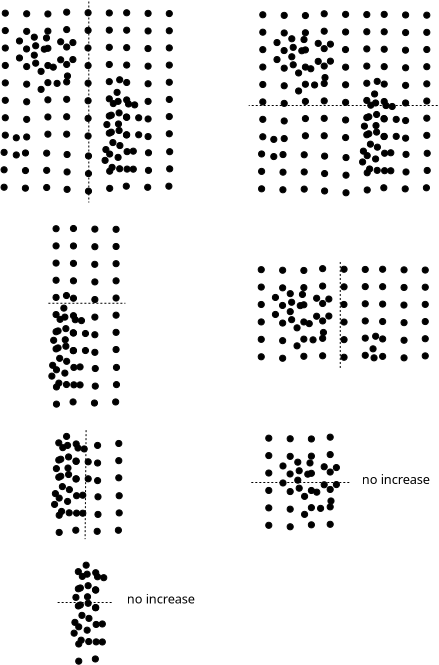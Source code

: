 <?xml version="1.0" encoding="UTF-8"?>
<dia:diagram xmlns:dia="http://www.lysator.liu.se/~alla/dia/">
  <dia:layer name="Background" visible="true" active="true">
    <dia:group>
      <dia:object type="Standard - Ellipse" version="0" id="O0">
        <dia:attribute name="obj_pos">
          <dia:point val="4.285,23.392"/>
        </dia:attribute>
        <dia:attribute name="obj_bb">
          <dia:rectangle val="4.285,23.392;4.592,23.699"/>
        </dia:attribute>
        <dia:attribute name="elem_corner">
          <dia:point val="4.285,23.392"/>
        </dia:attribute>
        <dia:attribute name="elem_width">
          <dia:real val="0.307"/>
        </dia:attribute>
        <dia:attribute name="elem_height">
          <dia:real val="0.307"/>
        </dia:attribute>
        <dia:attribute name="border_width">
          <dia:real val="1.175e-38"/>
        </dia:attribute>
        <dia:attribute name="inner_color">
          <dia:color val="#000000"/>
        </dia:attribute>
        <dia:attribute name="aspect">
          <dia:enum val="2"/>
        </dia:attribute>
      </dia:object>
      <dia:object type="Standard - Ellipse" version="0" id="O1">
        <dia:attribute name="obj_pos">
          <dia:point val="4.305,24.522"/>
        </dia:attribute>
        <dia:attribute name="obj_bb">
          <dia:rectangle val="4.305,24.522;4.612,24.829"/>
        </dia:attribute>
        <dia:attribute name="elem_corner">
          <dia:point val="4.305,24.522"/>
        </dia:attribute>
        <dia:attribute name="elem_width">
          <dia:real val="0.307"/>
        </dia:attribute>
        <dia:attribute name="elem_height">
          <dia:real val="0.307"/>
        </dia:attribute>
        <dia:attribute name="border_width">
          <dia:real val="1.175e-38"/>
        </dia:attribute>
        <dia:attribute name="inner_color">
          <dia:color val="#000000"/>
        </dia:attribute>
        <dia:attribute name="aspect">
          <dia:enum val="2"/>
        </dia:attribute>
      </dia:object>
      <dia:object type="Standard - Ellipse" version="0" id="O2">
        <dia:attribute name="obj_pos">
          <dia:point val="4.805,23.522"/>
        </dia:attribute>
        <dia:attribute name="obj_bb">
          <dia:rectangle val="4.805,23.522;5.112,23.829"/>
        </dia:attribute>
        <dia:attribute name="elem_corner">
          <dia:point val="4.805,23.522"/>
        </dia:attribute>
        <dia:attribute name="elem_width">
          <dia:real val="0.307"/>
        </dia:attribute>
        <dia:attribute name="elem_height">
          <dia:real val="0.307"/>
        </dia:attribute>
        <dia:attribute name="border_width">
          <dia:real val="1.175e-38"/>
        </dia:attribute>
        <dia:attribute name="inner_color">
          <dia:color val="#000000"/>
        </dia:attribute>
        <dia:attribute name="aspect">
          <dia:enum val="2"/>
        </dia:attribute>
      </dia:object>
      <dia:object type="Standard - Ellipse" version="0" id="O3">
        <dia:attribute name="obj_pos">
          <dia:point val="4.235,22.942"/>
        </dia:attribute>
        <dia:attribute name="obj_bb">
          <dia:rectangle val="4.235,22.942;4.542,23.249"/>
        </dia:attribute>
        <dia:attribute name="elem_corner">
          <dia:point val="4.235,22.942"/>
        </dia:attribute>
        <dia:attribute name="elem_width">
          <dia:real val="0.307"/>
        </dia:attribute>
        <dia:attribute name="elem_height">
          <dia:real val="0.307"/>
        </dia:attribute>
        <dia:attribute name="border_width">
          <dia:real val="1.175e-38"/>
        </dia:attribute>
        <dia:attribute name="inner_color">
          <dia:color val="#000000"/>
        </dia:attribute>
        <dia:attribute name="aspect">
          <dia:enum val="2"/>
        </dia:attribute>
      </dia:object>
      <dia:object type="Standard - Ellipse" version="0" id="O4">
        <dia:attribute name="obj_pos">
          <dia:point val="4.375,25.602"/>
        </dia:attribute>
        <dia:attribute name="obj_bb">
          <dia:rectangle val="4.375,25.602;4.682,25.909"/>
        </dia:attribute>
        <dia:attribute name="elem_corner">
          <dia:point val="4.375,25.602"/>
        </dia:attribute>
        <dia:attribute name="elem_width">
          <dia:real val="0.307"/>
        </dia:attribute>
        <dia:attribute name="elem_height">
          <dia:real val="0.307"/>
        </dia:attribute>
        <dia:attribute name="border_width">
          <dia:real val="1.175e-38"/>
        </dia:attribute>
        <dia:attribute name="inner_color">
          <dia:color val="#000000"/>
        </dia:attribute>
        <dia:attribute name="aspect">
          <dia:enum val="2"/>
        </dia:attribute>
      </dia:object>
      <dia:object type="Standard - Ellipse" version="0" id="O5">
        <dia:attribute name="obj_pos">
          <dia:point val="3.945,24.082"/>
        </dia:attribute>
        <dia:attribute name="obj_bb">
          <dia:rectangle val="3.945,24.082;4.252,24.389"/>
        </dia:attribute>
        <dia:attribute name="elem_corner">
          <dia:point val="3.945,24.082"/>
        </dia:attribute>
        <dia:attribute name="elem_width">
          <dia:real val="0.307"/>
        </dia:attribute>
        <dia:attribute name="elem_height">
          <dia:real val="0.307"/>
        </dia:attribute>
        <dia:attribute name="border_width">
          <dia:real val="1.175e-38"/>
        </dia:attribute>
        <dia:attribute name="inner_color">
          <dia:color val="#000000"/>
        </dia:attribute>
        <dia:attribute name="aspect">
          <dia:enum val="2"/>
        </dia:attribute>
      </dia:object>
      <dia:object type="Standard - Ellipse" version="0" id="O6">
        <dia:attribute name="obj_pos">
          <dia:point val="3.985,26.692"/>
        </dia:attribute>
        <dia:attribute name="obj_bb">
          <dia:rectangle val="3.985,26.692;4.292,26.999"/>
        </dia:attribute>
        <dia:attribute name="elem_corner">
          <dia:point val="3.985,26.692"/>
        </dia:attribute>
        <dia:attribute name="elem_width">
          <dia:real val="0.307"/>
        </dia:attribute>
        <dia:attribute name="elem_height">
          <dia:real val="0.307"/>
        </dia:attribute>
        <dia:attribute name="border_width">
          <dia:real val="1.175e-38"/>
        </dia:attribute>
        <dia:attribute name="inner_color">
          <dia:color val="#000000"/>
        </dia:attribute>
        <dia:attribute name="aspect">
          <dia:enum val="2"/>
        </dia:attribute>
      </dia:object>
      <dia:object type="Standard - Ellipse" version="0" id="O7">
        <dia:attribute name="obj_pos">
          <dia:point val="3.675,25.802"/>
        </dia:attribute>
        <dia:attribute name="obj_bb">
          <dia:rectangle val="3.675,25.802;3.982,26.109"/>
        </dia:attribute>
        <dia:attribute name="elem_corner">
          <dia:point val="3.675,25.802"/>
        </dia:attribute>
        <dia:attribute name="elem_width">
          <dia:real val="0.307"/>
        </dia:attribute>
        <dia:attribute name="elem_height">
          <dia:real val="0.307"/>
        </dia:attribute>
        <dia:attribute name="border_width">
          <dia:real val="1.175e-38"/>
        </dia:attribute>
        <dia:attribute name="inner_color">
          <dia:color val="#000000"/>
        </dia:attribute>
        <dia:attribute name="aspect">
          <dia:enum val="2"/>
        </dia:attribute>
      </dia:object>
      <dia:object type="Standard - Ellipse" version="0" id="O8">
        <dia:attribute name="obj_pos">
          <dia:point val="3.945,24.932"/>
        </dia:attribute>
        <dia:attribute name="obj_bb">
          <dia:rectangle val="3.945,24.932;4.252,25.239"/>
        </dia:attribute>
        <dia:attribute name="elem_corner">
          <dia:point val="3.945,24.932"/>
        </dia:attribute>
        <dia:attribute name="elem_width">
          <dia:real val="0.307"/>
        </dia:attribute>
        <dia:attribute name="elem_height">
          <dia:real val="0.307"/>
        </dia:attribute>
        <dia:attribute name="border_width">
          <dia:real val="1.175e-38"/>
        </dia:attribute>
        <dia:attribute name="inner_color">
          <dia:color val="#000000"/>
        </dia:attribute>
        <dia:attribute name="aspect">
          <dia:enum val="2"/>
        </dia:attribute>
      </dia:object>
      <dia:object type="Standard - Ellipse" version="0" id="O9">
        <dia:attribute name="obj_pos">
          <dia:point val="4.705,24.172"/>
        </dia:attribute>
        <dia:attribute name="obj_bb">
          <dia:rectangle val="4.705,24.172;5.012,24.479"/>
        </dia:attribute>
        <dia:attribute name="elem_corner">
          <dia:point val="4.705,24.172"/>
        </dia:attribute>
        <dia:attribute name="elem_width">
          <dia:real val="0.307"/>
        </dia:attribute>
        <dia:attribute name="elem_height">
          <dia:real val="0.307"/>
        </dia:attribute>
        <dia:attribute name="border_width">
          <dia:real val="1.175e-38"/>
        </dia:attribute>
        <dia:attribute name="inner_color">
          <dia:color val="#000000"/>
        </dia:attribute>
        <dia:attribute name="aspect">
          <dia:enum val="2"/>
        </dia:attribute>
      </dia:object>
      <dia:object type="Standard - Ellipse" version="0" id="O10">
        <dia:attribute name="obj_pos">
          <dia:point val="5.045,25.882"/>
        </dia:attribute>
        <dia:attribute name="obj_bb">
          <dia:rectangle val="5.045,25.882;5.352,26.189"/>
        </dia:attribute>
        <dia:attribute name="elem_corner">
          <dia:point val="5.045,25.882"/>
        </dia:attribute>
        <dia:attribute name="elem_width">
          <dia:real val="0.307"/>
        </dia:attribute>
        <dia:attribute name="elem_height">
          <dia:real val="0.307"/>
        </dia:attribute>
        <dia:attribute name="border_width">
          <dia:real val="1.175e-38"/>
        </dia:attribute>
        <dia:attribute name="inner_color">
          <dia:color val="#000000"/>
        </dia:attribute>
        <dia:attribute name="aspect">
          <dia:enum val="2"/>
        </dia:attribute>
      </dia:object>
      <dia:object type="Standard - Ellipse" version="0" id="O11">
        <dia:attribute name="obj_pos">
          <dia:point val="5.315,24.212"/>
        </dia:attribute>
        <dia:attribute name="obj_bb">
          <dia:rectangle val="5.315,24.212;5.622,24.519"/>
        </dia:attribute>
        <dia:attribute name="elem_corner">
          <dia:point val="5.315,24.212"/>
        </dia:attribute>
        <dia:attribute name="elem_width">
          <dia:real val="0.307"/>
        </dia:attribute>
        <dia:attribute name="elem_height">
          <dia:real val="0.307"/>
        </dia:attribute>
        <dia:attribute name="border_width">
          <dia:real val="1.175e-38"/>
        </dia:attribute>
        <dia:attribute name="inner_color">
          <dia:color val="#000000"/>
        </dia:attribute>
        <dia:attribute name="aspect">
          <dia:enum val="2"/>
        </dia:attribute>
      </dia:object>
      <dia:object type="Standard - Ellipse" version="0" id="O12">
        <dia:attribute name="obj_pos">
          <dia:point val="4.705,25.072"/>
        </dia:attribute>
        <dia:attribute name="obj_bb">
          <dia:rectangle val="4.705,25.072;5.012,25.379"/>
        </dia:attribute>
        <dia:attribute name="elem_corner">
          <dia:point val="4.705,25.072"/>
        </dia:attribute>
        <dia:attribute name="elem_width">
          <dia:real val="0.307"/>
        </dia:attribute>
        <dia:attribute name="elem_height">
          <dia:real val="0.307"/>
        </dia:attribute>
        <dia:attribute name="border_width">
          <dia:real val="1.175e-38"/>
        </dia:attribute>
        <dia:attribute name="inner_color">
          <dia:color val="#000000"/>
        </dia:attribute>
        <dia:attribute name="aspect">
          <dia:enum val="2"/>
        </dia:attribute>
      </dia:object>
      <dia:object type="Standard - Ellipse" version="0" id="O13">
        <dia:attribute name="obj_pos">
          <dia:point val="5.045,26.782"/>
        </dia:attribute>
        <dia:attribute name="obj_bb">
          <dia:rectangle val="5.045,26.782;5.352,27.089"/>
        </dia:attribute>
        <dia:attribute name="elem_corner">
          <dia:point val="5.045,26.782"/>
        </dia:attribute>
        <dia:attribute name="elem_width">
          <dia:real val="0.307"/>
        </dia:attribute>
        <dia:attribute name="elem_height">
          <dia:real val="0.307"/>
        </dia:attribute>
        <dia:attribute name="border_width">
          <dia:real val="1.175e-38"/>
        </dia:attribute>
        <dia:attribute name="inner_color">
          <dia:color val="#000000"/>
        </dia:attribute>
        <dia:attribute name="aspect">
          <dia:enum val="2"/>
        </dia:attribute>
      </dia:object>
      <dia:object type="Standard - Ellipse" version="0" id="O14">
        <dia:attribute name="obj_pos">
          <dia:point val="5.315,25.062"/>
        </dia:attribute>
        <dia:attribute name="obj_bb">
          <dia:rectangle val="5.315,25.062;5.622,25.369"/>
        </dia:attribute>
        <dia:attribute name="elem_corner">
          <dia:point val="5.315,25.062"/>
        </dia:attribute>
        <dia:attribute name="elem_width">
          <dia:real val="0.307"/>
        </dia:attribute>
        <dia:attribute name="elem_height">
          <dia:real val="0.307"/>
        </dia:attribute>
        <dia:attribute name="border_width">
          <dia:real val="1.175e-38"/>
        </dia:attribute>
        <dia:attribute name="inner_color">
          <dia:color val="#000000"/>
        </dia:attribute>
        <dia:attribute name="aspect">
          <dia:enum val="2"/>
        </dia:attribute>
      </dia:object>
      <dia:object type="Standard - Ellipse" version="0" id="O15">
        <dia:attribute name="obj_pos">
          <dia:point val="3.725,24.552"/>
        </dia:attribute>
        <dia:attribute name="obj_bb">
          <dia:rectangle val="3.725,24.552;4.032,24.859"/>
        </dia:attribute>
        <dia:attribute name="elem_corner">
          <dia:point val="3.725,24.552"/>
        </dia:attribute>
        <dia:attribute name="elem_width">
          <dia:real val="0.307"/>
        </dia:attribute>
        <dia:attribute name="elem_height">
          <dia:real val="0.307"/>
        </dia:attribute>
        <dia:attribute name="border_width">
          <dia:real val="1.175e-38"/>
        </dia:attribute>
        <dia:attribute name="inner_color">
          <dia:color val="#000000"/>
        </dia:attribute>
        <dia:attribute name="aspect">
          <dia:enum val="2"/>
        </dia:attribute>
      </dia:object>
      <dia:object type="Standard - Ellipse" version="0" id="O16">
        <dia:attribute name="obj_pos">
          <dia:point val="4.365,26.762"/>
        </dia:attribute>
        <dia:attribute name="obj_bb">
          <dia:rectangle val="4.365,26.762;4.672,27.069"/>
        </dia:attribute>
        <dia:attribute name="elem_corner">
          <dia:point val="4.365,26.762"/>
        </dia:attribute>
        <dia:attribute name="elem_width">
          <dia:real val="0.307"/>
        </dia:attribute>
        <dia:attribute name="elem_height">
          <dia:real val="0.307"/>
        </dia:attribute>
        <dia:attribute name="border_width">
          <dia:real val="1.175e-38"/>
        </dia:attribute>
        <dia:attribute name="inner_color">
          <dia:color val="#000000"/>
        </dia:attribute>
        <dia:attribute name="aspect">
          <dia:enum val="2"/>
        </dia:attribute>
      </dia:object>
      <dia:object type="Standard - Ellipse" version="0" id="O17">
        <dia:attribute name="obj_pos">
          <dia:point val="4.285,26.192"/>
        </dia:attribute>
        <dia:attribute name="obj_bb">
          <dia:rectangle val="4.285,26.192;4.592,26.499"/>
        </dia:attribute>
        <dia:attribute name="elem_corner">
          <dia:point val="4.285,26.192"/>
        </dia:attribute>
        <dia:attribute name="elem_width">
          <dia:real val="0.307"/>
        </dia:attribute>
        <dia:attribute name="elem_height">
          <dia:real val="0.307"/>
        </dia:attribute>
        <dia:attribute name="border_width">
          <dia:real val="1.175e-38"/>
        </dia:attribute>
        <dia:attribute name="inner_color">
          <dia:color val="#000000"/>
        </dia:attribute>
        <dia:attribute name="aspect">
          <dia:enum val="2"/>
        </dia:attribute>
      </dia:object>
      <dia:object type="Standard - Ellipse" version="0" id="O18">
        <dia:attribute name="obj_pos">
          <dia:point val="4.025,25.452"/>
        </dia:attribute>
        <dia:attribute name="obj_bb">
          <dia:rectangle val="4.025,25.452;4.332,25.759"/>
        </dia:attribute>
        <dia:attribute name="elem_corner">
          <dia:point val="4.025,25.452"/>
        </dia:attribute>
        <dia:attribute name="elem_width">
          <dia:real val="0.307"/>
        </dia:attribute>
        <dia:attribute name="elem_height">
          <dia:real val="0.307"/>
        </dia:attribute>
        <dia:attribute name="border_width">
          <dia:real val="1.175e-38"/>
        </dia:attribute>
        <dia:attribute name="inner_color">
          <dia:color val="#000000"/>
        </dia:attribute>
        <dia:attribute name="aspect">
          <dia:enum val="2"/>
        </dia:attribute>
      </dia:object>
      <dia:object type="Standard - Ellipse" version="0" id="O19">
        <dia:attribute name="obj_pos">
          <dia:point val="3.635,26.342"/>
        </dia:attribute>
        <dia:attribute name="obj_bb">
          <dia:rectangle val="3.635,26.342;3.942,26.649"/>
        </dia:attribute>
        <dia:attribute name="elem_corner">
          <dia:point val="3.635,26.342"/>
        </dia:attribute>
        <dia:attribute name="elem_width">
          <dia:real val="0.307"/>
        </dia:attribute>
        <dia:attribute name="elem_height">
          <dia:real val="0.307"/>
        </dia:attribute>
        <dia:attribute name="border_width">
          <dia:real val="1.175e-38"/>
        </dia:attribute>
        <dia:attribute name="inner_color">
          <dia:color val="#000000"/>
        </dia:attribute>
        <dia:attribute name="aspect">
          <dia:enum val="2"/>
        </dia:attribute>
      </dia:object>
      <dia:object type="Standard - Ellipse" version="0" id="O20">
        <dia:attribute name="obj_pos">
          <dia:point val="3.845,23.265"/>
        </dia:attribute>
        <dia:attribute name="obj_bb">
          <dia:rectangle val="3.845,23.265;4.152,23.572"/>
        </dia:attribute>
        <dia:attribute name="elem_corner">
          <dia:point val="3.845,23.265"/>
        </dia:attribute>
        <dia:attribute name="elem_width">
          <dia:real val="0.307"/>
        </dia:attribute>
        <dia:attribute name="elem_height">
          <dia:real val="0.307"/>
        </dia:attribute>
        <dia:attribute name="border_width">
          <dia:real val="1.175e-38"/>
        </dia:attribute>
        <dia:attribute name="inner_color">
          <dia:color val="#000000"/>
        </dia:attribute>
        <dia:attribute name="aspect">
          <dia:enum val="2"/>
        </dia:attribute>
      </dia:object>
      <dia:object type="Standard - Ellipse" version="0" id="O21">
        <dia:attribute name="obj_pos">
          <dia:point val="3.845,24.124"/>
        </dia:attribute>
        <dia:attribute name="obj_bb">
          <dia:rectangle val="3.845,24.124;4.152,24.431"/>
        </dia:attribute>
        <dia:attribute name="elem_corner">
          <dia:point val="3.845,24.124"/>
        </dia:attribute>
        <dia:attribute name="elem_width">
          <dia:real val="0.307"/>
        </dia:attribute>
        <dia:attribute name="elem_height">
          <dia:real val="0.307"/>
        </dia:attribute>
        <dia:attribute name="border_width">
          <dia:real val="1.175e-38"/>
        </dia:attribute>
        <dia:attribute name="inner_color">
          <dia:color val="#000000"/>
        </dia:attribute>
        <dia:attribute name="aspect">
          <dia:enum val="2"/>
        </dia:attribute>
      </dia:object>
      <dia:object type="Standard - Ellipse" version="0" id="O22">
        <dia:attribute name="obj_pos">
          <dia:point val="3.845,24.982"/>
        </dia:attribute>
        <dia:attribute name="obj_bb">
          <dia:rectangle val="3.845,24.982;4.152,25.289"/>
        </dia:attribute>
        <dia:attribute name="elem_corner">
          <dia:point val="3.845,24.982"/>
        </dia:attribute>
        <dia:attribute name="elem_width">
          <dia:real val="0.307"/>
        </dia:attribute>
        <dia:attribute name="elem_height">
          <dia:real val="0.307"/>
        </dia:attribute>
        <dia:attribute name="border_width">
          <dia:real val="1.175e-38"/>
        </dia:attribute>
        <dia:attribute name="inner_color">
          <dia:color val="#000000"/>
        </dia:attribute>
        <dia:attribute name="aspect">
          <dia:enum val="2"/>
        </dia:attribute>
      </dia:object>
      <dia:object type="Standard - Ellipse" version="0" id="O23">
        <dia:attribute name="obj_pos">
          <dia:point val="4.715,23.319"/>
        </dia:attribute>
        <dia:attribute name="obj_bb">
          <dia:rectangle val="4.715,23.319;5.022,23.627"/>
        </dia:attribute>
        <dia:attribute name="elem_corner">
          <dia:point val="4.715,23.319"/>
        </dia:attribute>
        <dia:attribute name="elem_width">
          <dia:real val="0.307"/>
        </dia:attribute>
        <dia:attribute name="elem_height">
          <dia:real val="0.307"/>
        </dia:attribute>
        <dia:attribute name="border_width">
          <dia:real val="1.175e-38"/>
        </dia:attribute>
        <dia:attribute name="inner_color">
          <dia:color val="#000000"/>
        </dia:attribute>
        <dia:attribute name="aspect">
          <dia:enum val="2"/>
        </dia:attribute>
      </dia:object>
      <dia:object type="Standard - Ellipse" version="0" id="O24">
        <dia:attribute name="obj_pos">
          <dia:point val="4.715,25.062"/>
        </dia:attribute>
        <dia:attribute name="obj_bb">
          <dia:rectangle val="4.715,25.062;5.022,25.369"/>
        </dia:attribute>
        <dia:attribute name="elem_corner">
          <dia:point val="4.715,25.062"/>
        </dia:attribute>
        <dia:attribute name="elem_width">
          <dia:real val="0.307"/>
        </dia:attribute>
        <dia:attribute name="elem_height">
          <dia:real val="0.307"/>
        </dia:attribute>
        <dia:attribute name="border_width">
          <dia:real val="1.175e-38"/>
        </dia:attribute>
        <dia:attribute name="inner_color">
          <dia:color val="#000000"/>
        </dia:attribute>
        <dia:attribute name="aspect">
          <dia:enum val="2"/>
        </dia:attribute>
      </dia:object>
      <dia:object type="Standard - Ellipse" version="0" id="O25">
        <dia:attribute name="obj_pos">
          <dia:point val="4.715,24.191"/>
        </dia:attribute>
        <dia:attribute name="obj_bb">
          <dia:rectangle val="4.715,24.191;5.022,24.498"/>
        </dia:attribute>
        <dia:attribute name="elem_corner">
          <dia:point val="4.715,24.191"/>
        </dia:attribute>
        <dia:attribute name="elem_width">
          <dia:real val="0.307"/>
        </dia:attribute>
        <dia:attribute name="elem_height">
          <dia:real val="0.307"/>
        </dia:attribute>
        <dia:attribute name="border_width">
          <dia:real val="1.175e-38"/>
        </dia:attribute>
        <dia:attribute name="inner_color">
          <dia:color val="#000000"/>
        </dia:attribute>
        <dia:attribute name="aspect">
          <dia:enum val="2"/>
        </dia:attribute>
      </dia:object>
      <dia:object type="Standard - Ellipse" version="0" id="O26">
        <dia:attribute name="obj_pos">
          <dia:point val="5.785,23.392"/>
        </dia:attribute>
        <dia:attribute name="obj_bb">
          <dia:rectangle val="5.785,23.392;6.092,23.699"/>
        </dia:attribute>
        <dia:attribute name="elem_corner">
          <dia:point val="5.785,23.392"/>
        </dia:attribute>
        <dia:attribute name="elem_width">
          <dia:real val="0.307"/>
        </dia:attribute>
        <dia:attribute name="elem_height">
          <dia:real val="0.307"/>
        </dia:attribute>
        <dia:attribute name="border_width">
          <dia:real val="1.175e-38"/>
        </dia:attribute>
        <dia:attribute name="inner_color">
          <dia:color val="#000000"/>
        </dia:attribute>
        <dia:attribute name="aspect">
          <dia:enum val="2"/>
        </dia:attribute>
      </dia:object>
      <dia:object type="Standard - Ellipse" version="0" id="O27">
        <dia:attribute name="obj_pos">
          <dia:point val="5.785,24.272"/>
        </dia:attribute>
        <dia:attribute name="obj_bb">
          <dia:rectangle val="5.785,24.272;6.092,24.579"/>
        </dia:attribute>
        <dia:attribute name="elem_corner">
          <dia:point val="5.785,24.272"/>
        </dia:attribute>
        <dia:attribute name="elem_width">
          <dia:real val="0.307"/>
        </dia:attribute>
        <dia:attribute name="elem_height">
          <dia:real val="0.307"/>
        </dia:attribute>
        <dia:attribute name="border_width">
          <dia:real val="1.175e-38"/>
        </dia:attribute>
        <dia:attribute name="inner_color">
          <dia:color val="#000000"/>
        </dia:attribute>
        <dia:attribute name="aspect">
          <dia:enum val="2"/>
        </dia:attribute>
      </dia:object>
      <dia:object type="Standard - Ellipse" version="0" id="O28">
        <dia:attribute name="obj_pos">
          <dia:point val="5.785,25.152"/>
        </dia:attribute>
        <dia:attribute name="obj_bb">
          <dia:rectangle val="5.785,25.152;6.092,25.459"/>
        </dia:attribute>
        <dia:attribute name="elem_corner">
          <dia:point val="5.785,25.152"/>
        </dia:attribute>
        <dia:attribute name="elem_width">
          <dia:real val="0.307"/>
        </dia:attribute>
        <dia:attribute name="elem_height">
          <dia:real val="0.307"/>
        </dia:attribute>
        <dia:attribute name="border_width">
          <dia:real val="1.175e-38"/>
        </dia:attribute>
        <dia:attribute name="inner_color">
          <dia:color val="#000000"/>
        </dia:attribute>
        <dia:attribute name="aspect">
          <dia:enum val="2"/>
        </dia:attribute>
      </dia:object>
      <dia:object type="Standard - Ellipse" version="0" id="O29">
        <dia:attribute name="obj_pos">
          <dia:point val="6.845,23.295"/>
        </dia:attribute>
        <dia:attribute name="obj_bb">
          <dia:rectangle val="6.845,23.295;7.152,23.602"/>
        </dia:attribute>
        <dia:attribute name="elem_corner">
          <dia:point val="6.845,23.295"/>
        </dia:attribute>
        <dia:attribute name="elem_width">
          <dia:real val="0.307"/>
        </dia:attribute>
        <dia:attribute name="elem_height">
          <dia:real val="0.307"/>
        </dia:attribute>
        <dia:attribute name="border_width">
          <dia:real val="1.175e-38"/>
        </dia:attribute>
        <dia:attribute name="inner_color">
          <dia:color val="#000000"/>
        </dia:attribute>
        <dia:attribute name="aspect">
          <dia:enum val="2"/>
        </dia:attribute>
      </dia:object>
      <dia:object type="Standard - Ellipse" version="0" id="O30">
        <dia:attribute name="obj_pos">
          <dia:point val="6.845,24.154"/>
        </dia:attribute>
        <dia:attribute name="obj_bb">
          <dia:rectangle val="6.845,24.154;7.152,24.461"/>
        </dia:attribute>
        <dia:attribute name="elem_corner">
          <dia:point val="6.845,24.154"/>
        </dia:attribute>
        <dia:attribute name="elem_width">
          <dia:real val="0.307"/>
        </dia:attribute>
        <dia:attribute name="elem_height">
          <dia:real val="0.307"/>
        </dia:attribute>
        <dia:attribute name="border_width">
          <dia:real val="1.175e-38"/>
        </dia:attribute>
        <dia:attribute name="inner_color">
          <dia:color val="#000000"/>
        </dia:attribute>
        <dia:attribute name="aspect">
          <dia:enum val="2"/>
        </dia:attribute>
      </dia:object>
      <dia:object type="Standard - Ellipse" version="0" id="O31">
        <dia:attribute name="obj_pos">
          <dia:point val="6.845,25.012"/>
        </dia:attribute>
        <dia:attribute name="obj_bb">
          <dia:rectangle val="6.845,25.012;7.152,25.319"/>
        </dia:attribute>
        <dia:attribute name="elem_corner">
          <dia:point val="6.845,25.012"/>
        </dia:attribute>
        <dia:attribute name="elem_width">
          <dia:real val="0.307"/>
        </dia:attribute>
        <dia:attribute name="elem_height">
          <dia:real val="0.307"/>
        </dia:attribute>
        <dia:attribute name="border_width">
          <dia:real val="1.175e-38"/>
        </dia:attribute>
        <dia:attribute name="inner_color">
          <dia:color val="#000000"/>
        </dia:attribute>
        <dia:attribute name="aspect">
          <dia:enum val="2"/>
        </dia:attribute>
      </dia:object>
      <dia:object type="Standard - Ellipse" version="0" id="O32">
        <dia:attribute name="obj_pos">
          <dia:point val="3.865,26.025"/>
        </dia:attribute>
        <dia:attribute name="obj_bb">
          <dia:rectangle val="3.865,26.025;4.172,26.332"/>
        </dia:attribute>
        <dia:attribute name="elem_corner">
          <dia:point val="3.865,26.025"/>
        </dia:attribute>
        <dia:attribute name="elem_width">
          <dia:real val="0.307"/>
        </dia:attribute>
        <dia:attribute name="elem_height">
          <dia:real val="0.307"/>
        </dia:attribute>
        <dia:attribute name="border_width">
          <dia:real val="1.175e-38"/>
        </dia:attribute>
        <dia:attribute name="inner_color">
          <dia:color val="#000000"/>
        </dia:attribute>
        <dia:attribute name="aspect">
          <dia:enum val="2"/>
        </dia:attribute>
      </dia:object>
      <dia:object type="Standard - Ellipse" version="0" id="O33">
        <dia:attribute name="obj_pos">
          <dia:point val="3.865,26.884"/>
        </dia:attribute>
        <dia:attribute name="obj_bb">
          <dia:rectangle val="3.865,26.884;4.172,27.191"/>
        </dia:attribute>
        <dia:attribute name="elem_corner">
          <dia:point val="3.865,26.884"/>
        </dia:attribute>
        <dia:attribute name="elem_width">
          <dia:real val="0.307"/>
        </dia:attribute>
        <dia:attribute name="elem_height">
          <dia:real val="0.307"/>
        </dia:attribute>
        <dia:attribute name="border_width">
          <dia:real val="1.175e-38"/>
        </dia:attribute>
        <dia:attribute name="inner_color">
          <dia:color val="#000000"/>
        </dia:attribute>
        <dia:attribute name="aspect">
          <dia:enum val="2"/>
        </dia:attribute>
      </dia:object>
      <dia:object type="Standard - Ellipse" version="0" id="O34">
        <dia:attribute name="obj_pos">
          <dia:point val="3.865,27.742"/>
        </dia:attribute>
        <dia:attribute name="obj_bb">
          <dia:rectangle val="3.865,27.742;4.172,28.049"/>
        </dia:attribute>
        <dia:attribute name="elem_corner">
          <dia:point val="3.865,27.742"/>
        </dia:attribute>
        <dia:attribute name="elem_width">
          <dia:real val="0.307"/>
        </dia:attribute>
        <dia:attribute name="elem_height">
          <dia:real val="0.307"/>
        </dia:attribute>
        <dia:attribute name="border_width">
          <dia:real val="1.175e-38"/>
        </dia:attribute>
        <dia:attribute name="inner_color">
          <dia:color val="#000000"/>
        </dia:attribute>
        <dia:attribute name="aspect">
          <dia:enum val="2"/>
        </dia:attribute>
      </dia:object>
      <dia:object type="Standard - Ellipse" version="0" id="O35">
        <dia:attribute name="obj_pos">
          <dia:point val="4.735,25.907"/>
        </dia:attribute>
        <dia:attribute name="obj_bb">
          <dia:rectangle val="4.735,25.907;5.042,26.214"/>
        </dia:attribute>
        <dia:attribute name="elem_corner">
          <dia:point val="4.735,25.907"/>
        </dia:attribute>
        <dia:attribute name="elem_width">
          <dia:real val="0.307"/>
        </dia:attribute>
        <dia:attribute name="elem_height">
          <dia:real val="0.307"/>
        </dia:attribute>
        <dia:attribute name="border_width">
          <dia:real val="1.175e-38"/>
        </dia:attribute>
        <dia:attribute name="inner_color">
          <dia:color val="#000000"/>
        </dia:attribute>
        <dia:attribute name="aspect">
          <dia:enum val="2"/>
        </dia:attribute>
      </dia:object>
      <dia:object type="Standard - Ellipse" version="0" id="O36">
        <dia:attribute name="obj_pos">
          <dia:point val="5.805,25.962"/>
        </dia:attribute>
        <dia:attribute name="obj_bb">
          <dia:rectangle val="5.805,25.962;6.112,26.269"/>
        </dia:attribute>
        <dia:attribute name="elem_corner">
          <dia:point val="5.805,25.962"/>
        </dia:attribute>
        <dia:attribute name="elem_width">
          <dia:real val="0.307"/>
        </dia:attribute>
        <dia:attribute name="elem_height">
          <dia:real val="0.307"/>
        </dia:attribute>
        <dia:attribute name="border_width">
          <dia:real val="1.175e-38"/>
        </dia:attribute>
        <dia:attribute name="inner_color">
          <dia:color val="#000000"/>
        </dia:attribute>
        <dia:attribute name="aspect">
          <dia:enum val="2"/>
        </dia:attribute>
      </dia:object>
      <dia:object type="Standard - Ellipse" version="0" id="O37">
        <dia:attribute name="obj_pos">
          <dia:point val="6.865,25.908"/>
        </dia:attribute>
        <dia:attribute name="obj_bb">
          <dia:rectangle val="6.865,25.908;7.172,26.215"/>
        </dia:attribute>
        <dia:attribute name="elem_corner">
          <dia:point val="6.865,25.908"/>
        </dia:attribute>
        <dia:attribute name="elem_width">
          <dia:real val="0.307"/>
        </dia:attribute>
        <dia:attribute name="elem_height">
          <dia:real val="0.307"/>
        </dia:attribute>
        <dia:attribute name="border_width">
          <dia:real val="1.175e-38"/>
        </dia:attribute>
        <dia:attribute name="inner_color">
          <dia:color val="#000000"/>
        </dia:attribute>
        <dia:attribute name="aspect">
          <dia:enum val="2"/>
        </dia:attribute>
      </dia:object>
      <dia:object type="Standard - Ellipse" version="0" id="O38">
        <dia:attribute name="obj_pos">
          <dia:point val="4.735,26.778"/>
        </dia:attribute>
        <dia:attribute name="obj_bb">
          <dia:rectangle val="4.735,26.778;5.042,27.085"/>
        </dia:attribute>
        <dia:attribute name="elem_corner">
          <dia:point val="4.735,26.778"/>
        </dia:attribute>
        <dia:attribute name="elem_width">
          <dia:real val="0.307"/>
        </dia:attribute>
        <dia:attribute name="elem_height">
          <dia:real val="0.307"/>
        </dia:attribute>
        <dia:attribute name="border_width">
          <dia:real val="1.175e-38"/>
        </dia:attribute>
        <dia:attribute name="inner_color">
          <dia:color val="#000000"/>
        </dia:attribute>
        <dia:attribute name="aspect">
          <dia:enum val="2"/>
        </dia:attribute>
      </dia:object>
      <dia:object type="Standard - Ellipse" version="0" id="O39">
        <dia:attribute name="obj_pos">
          <dia:point val="5.805,26.842"/>
        </dia:attribute>
        <dia:attribute name="obj_bb">
          <dia:rectangle val="5.805,26.842;6.112,27.149"/>
        </dia:attribute>
        <dia:attribute name="elem_corner">
          <dia:point val="5.805,26.842"/>
        </dia:attribute>
        <dia:attribute name="elem_width">
          <dia:real val="0.307"/>
        </dia:attribute>
        <dia:attribute name="elem_height">
          <dia:real val="0.307"/>
        </dia:attribute>
        <dia:attribute name="border_width">
          <dia:real val="1.175e-38"/>
        </dia:attribute>
        <dia:attribute name="inner_color">
          <dia:color val="#000000"/>
        </dia:attribute>
        <dia:attribute name="aspect">
          <dia:enum val="2"/>
        </dia:attribute>
      </dia:object>
      <dia:object type="Standard - Ellipse" version="0" id="O40">
        <dia:attribute name="obj_pos">
          <dia:point val="6.865,26.767"/>
        </dia:attribute>
        <dia:attribute name="obj_bb">
          <dia:rectangle val="6.865,26.767;7.172,27.074"/>
        </dia:attribute>
        <dia:attribute name="elem_corner">
          <dia:point val="6.865,26.767"/>
        </dia:attribute>
        <dia:attribute name="elem_width">
          <dia:real val="0.307"/>
        </dia:attribute>
        <dia:attribute name="elem_height">
          <dia:real val="0.307"/>
        </dia:attribute>
        <dia:attribute name="border_width">
          <dia:real val="1.175e-38"/>
        </dia:attribute>
        <dia:attribute name="inner_color">
          <dia:color val="#000000"/>
        </dia:attribute>
        <dia:attribute name="aspect">
          <dia:enum val="2"/>
        </dia:attribute>
      </dia:object>
      <dia:object type="Standard - Ellipse" version="0" id="O41">
        <dia:attribute name="obj_pos">
          <dia:point val="4.695,27.632"/>
        </dia:attribute>
        <dia:attribute name="obj_bb">
          <dia:rectangle val="4.695,27.632;5.002,27.939"/>
        </dia:attribute>
        <dia:attribute name="elem_corner">
          <dia:point val="4.695,27.632"/>
        </dia:attribute>
        <dia:attribute name="elem_width">
          <dia:real val="0.307"/>
        </dia:attribute>
        <dia:attribute name="elem_height">
          <dia:real val="0.307"/>
        </dia:attribute>
        <dia:attribute name="border_width">
          <dia:real val="1.175e-38"/>
        </dia:attribute>
        <dia:attribute name="inner_color">
          <dia:color val="#000000"/>
        </dia:attribute>
        <dia:attribute name="aspect">
          <dia:enum val="2"/>
        </dia:attribute>
      </dia:object>
      <dia:object type="Standard - Ellipse" version="0" id="O42">
        <dia:attribute name="obj_pos">
          <dia:point val="5.765,27.688"/>
        </dia:attribute>
        <dia:attribute name="obj_bb">
          <dia:rectangle val="5.765,27.688;6.072,27.995"/>
        </dia:attribute>
        <dia:attribute name="elem_corner">
          <dia:point val="5.765,27.688"/>
        </dia:attribute>
        <dia:attribute name="elem_width">
          <dia:real val="0.307"/>
        </dia:attribute>
        <dia:attribute name="elem_height">
          <dia:real val="0.307"/>
        </dia:attribute>
        <dia:attribute name="border_width">
          <dia:real val="1.175e-38"/>
        </dia:attribute>
        <dia:attribute name="inner_color">
          <dia:color val="#000000"/>
        </dia:attribute>
        <dia:attribute name="aspect">
          <dia:enum val="2"/>
        </dia:attribute>
      </dia:object>
      <dia:object type="Standard - Ellipse" version="0" id="O43">
        <dia:attribute name="obj_pos">
          <dia:point val="6.825,27.634"/>
        </dia:attribute>
        <dia:attribute name="obj_bb">
          <dia:rectangle val="6.825,27.634;7.132,27.941"/>
        </dia:attribute>
        <dia:attribute name="elem_corner">
          <dia:point val="6.825,27.634"/>
        </dia:attribute>
        <dia:attribute name="elem_width">
          <dia:real val="0.307"/>
        </dia:attribute>
        <dia:attribute name="elem_height">
          <dia:real val="0.307"/>
        </dia:attribute>
        <dia:attribute name="border_width">
          <dia:real val="1.175e-38"/>
        </dia:attribute>
        <dia:attribute name="inner_color">
          <dia:color val="#000000"/>
        </dia:attribute>
        <dia:attribute name="aspect">
          <dia:enum val="2"/>
        </dia:attribute>
      </dia:object>
      <dia:object type="Standard - Ellipse" version="0" id="O44">
        <dia:attribute name="obj_pos">
          <dia:point val="4.045,23.504"/>
        </dia:attribute>
        <dia:attribute name="obj_bb">
          <dia:rectangle val="4.045,23.504;4.352,23.811"/>
        </dia:attribute>
        <dia:attribute name="elem_corner">
          <dia:point val="4.045,23.504"/>
        </dia:attribute>
        <dia:attribute name="elem_width">
          <dia:real val="0.307"/>
        </dia:attribute>
        <dia:attribute name="elem_height">
          <dia:real val="0.307"/>
        </dia:attribute>
        <dia:attribute name="border_width">
          <dia:real val="1.175e-38"/>
        </dia:attribute>
        <dia:attribute name="inner_color">
          <dia:color val="#000000"/>
        </dia:attribute>
        <dia:attribute name="aspect">
          <dia:enum val="2"/>
        </dia:attribute>
      </dia:object>
      <dia:object type="Standard - Ellipse" version="0" id="O45">
        <dia:attribute name="obj_pos">
          <dia:point val="5.115,23.568"/>
        </dia:attribute>
        <dia:attribute name="obj_bb">
          <dia:rectangle val="5.115,23.568;5.422,23.875"/>
        </dia:attribute>
        <dia:attribute name="elem_corner">
          <dia:point val="5.115,23.568"/>
        </dia:attribute>
        <dia:attribute name="elem_width">
          <dia:real val="0.307"/>
        </dia:attribute>
        <dia:attribute name="elem_height">
          <dia:real val="0.307"/>
        </dia:attribute>
        <dia:attribute name="border_width">
          <dia:real val="1.175e-38"/>
        </dia:attribute>
        <dia:attribute name="inner_color">
          <dia:color val="#000000"/>
        </dia:attribute>
        <dia:attribute name="aspect">
          <dia:enum val="2"/>
        </dia:attribute>
      </dia:object>
      <dia:object type="Standard - Ellipse" version="0" id="O46">
        <dia:attribute name="obj_pos">
          <dia:point val="4.335,23.968"/>
        </dia:attribute>
        <dia:attribute name="obj_bb">
          <dia:rectangle val="4.335,23.968;4.642,24.275"/>
        </dia:attribute>
        <dia:attribute name="elem_corner">
          <dia:point val="4.335,23.968"/>
        </dia:attribute>
        <dia:attribute name="elem_width">
          <dia:real val="0.307"/>
        </dia:attribute>
        <dia:attribute name="elem_height">
          <dia:real val="0.307"/>
        </dia:attribute>
        <dia:attribute name="border_width">
          <dia:real val="1.175e-38"/>
        </dia:attribute>
        <dia:attribute name="inner_color">
          <dia:color val="#000000"/>
        </dia:attribute>
        <dia:attribute name="aspect">
          <dia:enum val="2"/>
        </dia:attribute>
      </dia:object>
      <dia:object type="Standard - Ellipse" version="0" id="O47">
        <dia:attribute name="obj_pos">
          <dia:point val="4.335,24.848"/>
        </dia:attribute>
        <dia:attribute name="obj_bb">
          <dia:rectangle val="4.335,24.848;4.642,25.155"/>
        </dia:attribute>
        <dia:attribute name="elem_corner">
          <dia:point val="4.335,24.848"/>
        </dia:attribute>
        <dia:attribute name="elem_width">
          <dia:real val="0.307"/>
        </dia:attribute>
        <dia:attribute name="elem_height">
          <dia:real val="0.307"/>
        </dia:attribute>
        <dia:attribute name="border_width">
          <dia:real val="1.175e-38"/>
        </dia:attribute>
        <dia:attribute name="inner_color">
          <dia:color val="#000000"/>
        </dia:attribute>
        <dia:attribute name="aspect">
          <dia:enum val="2"/>
        </dia:attribute>
      </dia:object>
      <dia:object type="Standard - Line" version="0" id="O48">
        <dia:attribute name="obj_pos">
          <dia:point val="5.365,22.782"/>
        </dia:attribute>
        <dia:attribute name="obj_bb">
          <dia:rectangle val="5.29,22.757;5.39,28.258"/>
        </dia:attribute>
        <dia:attribute name="conn_endpoints">
          <dia:point val="5.365,22.782"/>
          <dia:point val="5.315,28.232"/>
        </dia:attribute>
        <dia:attribute name="numcp">
          <dia:int val="1"/>
        </dia:attribute>
        <dia:attribute name="line_width">
          <dia:real val="0.05"/>
        </dia:attribute>
        <dia:attribute name="line_style">
          <dia:enum val="4"/>
        </dia:attribute>
      </dia:object>
    </dia:group>
    <dia:group>
      <dia:object type="Standard - Ellipse" version="0" id="O49">
        <dia:attribute name="obj_pos">
          <dia:point val="16.295,24.83"/>
        </dia:attribute>
        <dia:attribute name="obj_bb">
          <dia:rectangle val="16.295,24.83;16.602,25.137"/>
        </dia:attribute>
        <dia:attribute name="elem_corner">
          <dia:point val="16.295,24.83"/>
        </dia:attribute>
        <dia:attribute name="elem_width">
          <dia:real val="0.307"/>
        </dia:attribute>
        <dia:attribute name="elem_height">
          <dia:real val="0.307"/>
        </dia:attribute>
        <dia:attribute name="border_width">
          <dia:real val="1.175e-38"/>
        </dia:attribute>
        <dia:attribute name="inner_color">
          <dia:color val="#000000"/>
        </dia:attribute>
        <dia:attribute name="aspect">
          <dia:enum val="2"/>
        </dia:attribute>
      </dia:object>
      <dia:object type="Standard - Ellipse" version="0" id="O50">
        <dia:attribute name="obj_pos">
          <dia:point val="16.935,26.54"/>
        </dia:attribute>
        <dia:attribute name="obj_bb">
          <dia:rectangle val="16.935,26.54;17.242,26.847"/>
        </dia:attribute>
        <dia:attribute name="elem_corner">
          <dia:point val="16.935,26.54"/>
        </dia:attribute>
        <dia:attribute name="elem_width">
          <dia:real val="0.307"/>
        </dia:attribute>
        <dia:attribute name="elem_height">
          <dia:real val="0.307"/>
        </dia:attribute>
        <dia:attribute name="border_width">
          <dia:real val="1.175e-38"/>
        </dia:attribute>
        <dia:attribute name="inner_color">
          <dia:color val="#000000"/>
        </dia:attribute>
        <dia:attribute name="aspect">
          <dia:enum val="2"/>
        </dia:attribute>
      </dia:object>
      <dia:object type="Standard - Ellipse" version="0" id="O51">
        <dia:attribute name="obj_pos">
          <dia:point val="15.055,24.42"/>
        </dia:attribute>
        <dia:attribute name="obj_bb">
          <dia:rectangle val="15.055,24.42;15.362,24.727"/>
        </dia:attribute>
        <dia:attribute name="elem_corner">
          <dia:point val="15.055,24.42"/>
        </dia:attribute>
        <dia:attribute name="elem_width">
          <dia:real val="0.307"/>
        </dia:attribute>
        <dia:attribute name="elem_height">
          <dia:real val="0.307"/>
        </dia:attribute>
        <dia:attribute name="border_width">
          <dia:real val="1.175e-38"/>
        </dia:attribute>
        <dia:attribute name="inner_color">
          <dia:color val="#000000"/>
        </dia:attribute>
        <dia:attribute name="aspect">
          <dia:enum val="2"/>
        </dia:attribute>
      </dia:object>
      <dia:object type="Standard - Ellipse" version="0" id="O52">
        <dia:attribute name="obj_pos">
          <dia:point val="16.745,25.73"/>
        </dia:attribute>
        <dia:attribute name="obj_bb">
          <dia:rectangle val="16.745,25.73;17.052,26.037"/>
        </dia:attribute>
        <dia:attribute name="elem_corner">
          <dia:point val="16.745,25.73"/>
        </dia:attribute>
        <dia:attribute name="elem_width">
          <dia:real val="0.307"/>
        </dia:attribute>
        <dia:attribute name="elem_height">
          <dia:real val="0.307"/>
        </dia:attribute>
        <dia:attribute name="border_width">
          <dia:real val="1.175e-38"/>
        </dia:attribute>
        <dia:attribute name="inner_color">
          <dia:color val="#000000"/>
        </dia:attribute>
        <dia:attribute name="aspect">
          <dia:enum val="2"/>
        </dia:attribute>
      </dia:object>
      <dia:object type="Standard - Ellipse" version="0" id="O53">
        <dia:attribute name="obj_pos">
          <dia:point val="15.055,25.27"/>
        </dia:attribute>
        <dia:attribute name="obj_bb">
          <dia:rectangle val="15.055,25.27;15.362,25.577"/>
        </dia:attribute>
        <dia:attribute name="elem_corner">
          <dia:point val="15.055,25.27"/>
        </dia:attribute>
        <dia:attribute name="elem_width">
          <dia:real val="0.307"/>
        </dia:attribute>
        <dia:attribute name="elem_height">
          <dia:real val="0.307"/>
        </dia:attribute>
        <dia:attribute name="border_width">
          <dia:real val="1.175e-38"/>
        </dia:attribute>
        <dia:attribute name="inner_color">
          <dia:color val="#000000"/>
        </dia:attribute>
        <dia:attribute name="aspect">
          <dia:enum val="2"/>
        </dia:attribute>
      </dia:object>
      <dia:object type="Standard - Ellipse" version="0" id="O54">
        <dia:attribute name="obj_pos">
          <dia:point val="15.795,24.23"/>
        </dia:attribute>
        <dia:attribute name="obj_bb">
          <dia:rectangle val="15.795,24.23;16.102,24.537"/>
        </dia:attribute>
        <dia:attribute name="elem_corner">
          <dia:point val="15.795,24.23"/>
        </dia:attribute>
        <dia:attribute name="elem_width">
          <dia:real val="0.307"/>
        </dia:attribute>
        <dia:attribute name="elem_height">
          <dia:real val="0.307"/>
        </dia:attribute>
        <dia:attribute name="border_width">
          <dia:real val="1.175e-38"/>
        </dia:attribute>
        <dia:attribute name="inner_color">
          <dia:color val="#000000"/>
        </dia:attribute>
        <dia:attribute name="aspect">
          <dia:enum val="2"/>
        </dia:attribute>
      </dia:object>
      <dia:object type="Standard - Ellipse" version="0" id="O55">
        <dia:attribute name="obj_pos">
          <dia:point val="16.135,25.94"/>
        </dia:attribute>
        <dia:attribute name="obj_bb">
          <dia:rectangle val="16.135,25.94;16.442,26.247"/>
        </dia:attribute>
        <dia:attribute name="elem_corner">
          <dia:point val="16.135,25.94"/>
        </dia:attribute>
        <dia:attribute name="elem_width">
          <dia:real val="0.307"/>
        </dia:attribute>
        <dia:attribute name="elem_height">
          <dia:real val="0.307"/>
        </dia:attribute>
        <dia:attribute name="border_width">
          <dia:real val="1.175e-38"/>
        </dia:attribute>
        <dia:attribute name="inner_color">
          <dia:color val="#000000"/>
        </dia:attribute>
        <dia:attribute name="aspect">
          <dia:enum val="2"/>
        </dia:attribute>
      </dia:object>
      <dia:object type="Standard - Ellipse" version="0" id="O56">
        <dia:attribute name="obj_pos">
          <dia:point val="16.405,24.27"/>
        </dia:attribute>
        <dia:attribute name="obj_bb">
          <dia:rectangle val="16.405,24.27;16.712,24.577"/>
        </dia:attribute>
        <dia:attribute name="elem_corner">
          <dia:point val="16.405,24.27"/>
        </dia:attribute>
        <dia:attribute name="elem_width">
          <dia:real val="0.307"/>
        </dia:attribute>
        <dia:attribute name="elem_height">
          <dia:real val="0.307"/>
        </dia:attribute>
        <dia:attribute name="border_width">
          <dia:real val="1.175e-38"/>
        </dia:attribute>
        <dia:attribute name="inner_color">
          <dia:color val="#000000"/>
        </dia:attribute>
        <dia:attribute name="aspect">
          <dia:enum val="2"/>
        </dia:attribute>
      </dia:object>
      <dia:object type="Standard - Ellipse" version="0" id="O57">
        <dia:attribute name="obj_pos">
          <dia:point val="15.795,25.13"/>
        </dia:attribute>
        <dia:attribute name="obj_bb">
          <dia:rectangle val="15.795,25.13;16.102,25.437"/>
        </dia:attribute>
        <dia:attribute name="elem_corner">
          <dia:point val="15.795,25.13"/>
        </dia:attribute>
        <dia:attribute name="elem_width">
          <dia:real val="0.307"/>
        </dia:attribute>
        <dia:attribute name="elem_height">
          <dia:real val="0.307"/>
        </dia:attribute>
        <dia:attribute name="border_width">
          <dia:real val="1.175e-38"/>
        </dia:attribute>
        <dia:attribute name="inner_color">
          <dia:color val="#000000"/>
        </dia:attribute>
        <dia:attribute name="aspect">
          <dia:enum val="2"/>
        </dia:attribute>
      </dia:object>
      <dia:object type="Standard - Ellipse" version="0" id="O58">
        <dia:attribute name="obj_pos">
          <dia:point val="16.135,26.84"/>
        </dia:attribute>
        <dia:attribute name="obj_bb">
          <dia:rectangle val="16.135,26.84;16.442,27.147"/>
        </dia:attribute>
        <dia:attribute name="elem_corner">
          <dia:point val="16.135,26.84"/>
        </dia:attribute>
        <dia:attribute name="elem_width">
          <dia:real val="0.307"/>
        </dia:attribute>
        <dia:attribute name="elem_height">
          <dia:real val="0.307"/>
        </dia:attribute>
        <dia:attribute name="border_width">
          <dia:real val="1.175e-38"/>
        </dia:attribute>
        <dia:attribute name="inner_color">
          <dia:color val="#000000"/>
        </dia:attribute>
        <dia:attribute name="aspect">
          <dia:enum val="2"/>
        </dia:attribute>
      </dia:object>
      <dia:object type="Standard - Ellipse" version="0" id="O59">
        <dia:attribute name="obj_pos">
          <dia:point val="17.115,24.46"/>
        </dia:attribute>
        <dia:attribute name="obj_bb">
          <dia:rectangle val="17.115,24.46;17.422,24.767"/>
        </dia:attribute>
        <dia:attribute name="elem_corner">
          <dia:point val="17.115,24.46"/>
        </dia:attribute>
        <dia:attribute name="elem_width">
          <dia:real val="0.307"/>
        </dia:attribute>
        <dia:attribute name="elem_height">
          <dia:real val="0.307"/>
        </dia:attribute>
        <dia:attribute name="border_width">
          <dia:real val="1.175e-38"/>
        </dia:attribute>
        <dia:attribute name="inner_color">
          <dia:color val="#000000"/>
        </dia:attribute>
        <dia:attribute name="aspect">
          <dia:enum val="2"/>
        </dia:attribute>
      </dia:object>
      <dia:object type="Standard - Ellipse" version="0" id="O60">
        <dia:attribute name="obj_pos">
          <dia:point val="17.455,26.17"/>
        </dia:attribute>
        <dia:attribute name="obj_bb">
          <dia:rectangle val="17.455,26.17;17.762,26.477"/>
        </dia:attribute>
        <dia:attribute name="elem_corner">
          <dia:point val="17.455,26.17"/>
        </dia:attribute>
        <dia:attribute name="elem_width">
          <dia:real val="0.307"/>
        </dia:attribute>
        <dia:attribute name="elem_height">
          <dia:real val="0.307"/>
        </dia:attribute>
        <dia:attribute name="border_width">
          <dia:real val="1.175e-38"/>
        </dia:attribute>
        <dia:attribute name="inner_color">
          <dia:color val="#000000"/>
        </dia:attribute>
        <dia:attribute name="aspect">
          <dia:enum val="2"/>
        </dia:attribute>
      </dia:object>
      <dia:object type="Standard - Ellipse" version="0" id="O61">
        <dia:attribute name="obj_pos">
          <dia:point val="17.725,24.5"/>
        </dia:attribute>
        <dia:attribute name="obj_bb">
          <dia:rectangle val="17.725,24.5;18.032,24.807"/>
        </dia:attribute>
        <dia:attribute name="elem_corner">
          <dia:point val="17.725,24.5"/>
        </dia:attribute>
        <dia:attribute name="elem_width">
          <dia:real val="0.307"/>
        </dia:attribute>
        <dia:attribute name="elem_height">
          <dia:real val="0.307"/>
        </dia:attribute>
        <dia:attribute name="border_width">
          <dia:real val="1.175e-38"/>
        </dia:attribute>
        <dia:attribute name="inner_color">
          <dia:color val="#000000"/>
        </dia:attribute>
        <dia:attribute name="aspect">
          <dia:enum val="2"/>
        </dia:attribute>
      </dia:object>
      <dia:object type="Standard - Ellipse" version="0" id="O62">
        <dia:attribute name="obj_pos">
          <dia:point val="17.115,25.36"/>
        </dia:attribute>
        <dia:attribute name="obj_bb">
          <dia:rectangle val="17.115,25.36;17.422,25.667"/>
        </dia:attribute>
        <dia:attribute name="elem_corner">
          <dia:point val="17.115,25.36"/>
        </dia:attribute>
        <dia:attribute name="elem_width">
          <dia:real val="0.307"/>
        </dia:attribute>
        <dia:attribute name="elem_height">
          <dia:real val="0.307"/>
        </dia:attribute>
        <dia:attribute name="border_width">
          <dia:real val="1.175e-38"/>
        </dia:attribute>
        <dia:attribute name="inner_color">
          <dia:color val="#000000"/>
        </dia:attribute>
        <dia:attribute name="aspect">
          <dia:enum val="2"/>
        </dia:attribute>
      </dia:object>
      <dia:object type="Standard - Ellipse" version="0" id="O63">
        <dia:attribute name="obj_pos">
          <dia:point val="17.725,25.35"/>
        </dia:attribute>
        <dia:attribute name="obj_bb">
          <dia:rectangle val="17.725,25.35;18.032,25.657"/>
        </dia:attribute>
        <dia:attribute name="elem_corner">
          <dia:point val="17.725,25.35"/>
        </dia:attribute>
        <dia:attribute name="elem_width">
          <dia:real val="0.307"/>
        </dia:attribute>
        <dia:attribute name="elem_height">
          <dia:real val="0.307"/>
        </dia:attribute>
        <dia:attribute name="border_width">
          <dia:real val="1.175e-38"/>
        </dia:attribute>
        <dia:attribute name="inner_color">
          <dia:color val="#000000"/>
        </dia:attribute>
        <dia:attribute name="aspect">
          <dia:enum val="2"/>
        </dia:attribute>
      </dia:object>
      <dia:object type="Standard - Ellipse" version="0" id="O64">
        <dia:attribute name="obj_pos">
          <dia:point val="17.415,27.337"/>
        </dia:attribute>
        <dia:attribute name="obj_bb">
          <dia:rectangle val="17.415,27.337;17.722,27.644"/>
        </dia:attribute>
        <dia:attribute name="elem_corner">
          <dia:point val="17.415,27.337"/>
        </dia:attribute>
        <dia:attribute name="elem_width">
          <dia:real val="0.307"/>
        </dia:attribute>
        <dia:attribute name="elem_height">
          <dia:real val="0.307"/>
        </dia:attribute>
        <dia:attribute name="border_width">
          <dia:real val="1.175e-38"/>
        </dia:attribute>
        <dia:attribute name="inner_color">
          <dia:color val="#000000"/>
        </dia:attribute>
        <dia:attribute name="aspect">
          <dia:enum val="2"/>
        </dia:attribute>
      </dia:object>
      <dia:object type="Standard - Ellipse" version="0" id="O65">
        <dia:attribute name="obj_pos">
          <dia:point val="17.415,25.594"/>
        </dia:attribute>
        <dia:attribute name="obj_bb">
          <dia:rectangle val="17.415,25.594;17.722,25.901"/>
        </dia:attribute>
        <dia:attribute name="elem_corner">
          <dia:point val="17.415,25.594"/>
        </dia:attribute>
        <dia:attribute name="elem_width">
          <dia:real val="0.307"/>
        </dia:attribute>
        <dia:attribute name="elem_height">
          <dia:real val="0.307"/>
        </dia:attribute>
        <dia:attribute name="border_width">
          <dia:real val="1.175e-38"/>
        </dia:attribute>
        <dia:attribute name="inner_color">
          <dia:color val="#000000"/>
        </dia:attribute>
        <dia:attribute name="aspect">
          <dia:enum val="2"/>
        </dia:attribute>
      </dia:object>
      <dia:object type="Standard - Ellipse" version="0" id="O66">
        <dia:attribute name="obj_pos">
          <dia:point val="17.415,23.851"/>
        </dia:attribute>
        <dia:attribute name="obj_bb">
          <dia:rectangle val="17.415,23.851;17.722,24.159"/>
        </dia:attribute>
        <dia:attribute name="elem_corner">
          <dia:point val="17.415,23.851"/>
        </dia:attribute>
        <dia:attribute name="elem_width">
          <dia:real val="0.307"/>
        </dia:attribute>
        <dia:attribute name="elem_height">
          <dia:real val="0.307"/>
        </dia:attribute>
        <dia:attribute name="border_width">
          <dia:real val="1.175e-38"/>
        </dia:attribute>
        <dia:attribute name="inner_color">
          <dia:color val="#000000"/>
        </dia:attribute>
        <dia:attribute name="aspect">
          <dia:enum val="2"/>
        </dia:attribute>
      </dia:object>
      <dia:object type="Standard - Ellipse" version="0" id="O67">
        <dia:attribute name="obj_pos">
          <dia:point val="17.415,26.466"/>
        </dia:attribute>
        <dia:attribute name="obj_bb">
          <dia:rectangle val="17.415,26.466;17.722,26.773"/>
        </dia:attribute>
        <dia:attribute name="elem_corner">
          <dia:point val="17.415,26.466"/>
        </dia:attribute>
        <dia:attribute name="elem_width">
          <dia:real val="0.307"/>
        </dia:attribute>
        <dia:attribute name="elem_height">
          <dia:real val="0.307"/>
        </dia:attribute>
        <dia:attribute name="border_width">
          <dia:real val="1.175e-38"/>
        </dia:attribute>
        <dia:attribute name="inner_color">
          <dia:color val="#000000"/>
        </dia:attribute>
        <dia:attribute name="aspect">
          <dia:enum val="2"/>
        </dia:attribute>
      </dia:object>
      <dia:object type="Standard - Ellipse" version="0" id="O68">
        <dia:attribute name="obj_pos">
          <dia:point val="17.415,22.98"/>
        </dia:attribute>
        <dia:attribute name="obj_bb">
          <dia:rectangle val="17.415,22.98;17.722,23.287"/>
        </dia:attribute>
        <dia:attribute name="elem_corner">
          <dia:point val="17.415,22.98"/>
        </dia:attribute>
        <dia:attribute name="elem_width">
          <dia:real val="0.307"/>
        </dia:attribute>
        <dia:attribute name="elem_height">
          <dia:real val="0.307"/>
        </dia:attribute>
        <dia:attribute name="border_width">
          <dia:real val="1.175e-38"/>
        </dia:attribute>
        <dia:attribute name="inner_color">
          <dia:color val="#000000"/>
        </dia:attribute>
        <dia:attribute name="aspect">
          <dia:enum val="2"/>
        </dia:attribute>
      </dia:object>
      <dia:object type="Standard - Ellipse" version="0" id="O69">
        <dia:attribute name="obj_pos">
          <dia:point val="17.415,24.723"/>
        </dia:attribute>
        <dia:attribute name="obj_bb">
          <dia:rectangle val="17.415,24.723;17.722,25.03"/>
        </dia:attribute>
        <dia:attribute name="elem_corner">
          <dia:point val="17.415,24.723"/>
        </dia:attribute>
        <dia:attribute name="elem_width">
          <dia:real val="0.307"/>
        </dia:attribute>
        <dia:attribute name="elem_height">
          <dia:real val="0.307"/>
        </dia:attribute>
        <dia:attribute name="border_width">
          <dia:real val="1.175e-38"/>
        </dia:attribute>
        <dia:attribute name="inner_color">
          <dia:color val="#000000"/>
        </dia:attribute>
        <dia:attribute name="aspect">
          <dia:enum val="2"/>
        </dia:attribute>
      </dia:object>
      <dia:object type="Standard - Ellipse" version="0" id="O70">
        <dia:attribute name="obj_pos">
          <dia:point val="14.345,27.387"/>
        </dia:attribute>
        <dia:attribute name="obj_bb">
          <dia:rectangle val="14.345,27.387;14.652,27.694"/>
        </dia:attribute>
        <dia:attribute name="elem_corner">
          <dia:point val="14.345,27.387"/>
        </dia:attribute>
        <dia:attribute name="elem_width">
          <dia:real val="0.307"/>
        </dia:attribute>
        <dia:attribute name="elem_height">
          <dia:real val="0.307"/>
        </dia:attribute>
        <dia:attribute name="border_width">
          <dia:real val="1.175e-38"/>
        </dia:attribute>
        <dia:attribute name="inner_color">
          <dia:color val="#000000"/>
        </dia:attribute>
        <dia:attribute name="aspect">
          <dia:enum val="2"/>
        </dia:attribute>
      </dia:object>
      <dia:object type="Standard - Ellipse" version="0" id="O71">
        <dia:attribute name="obj_pos">
          <dia:point val="14.345,25.644"/>
        </dia:attribute>
        <dia:attribute name="obj_bb">
          <dia:rectangle val="14.345,25.644;14.652,25.951"/>
        </dia:attribute>
        <dia:attribute name="elem_corner">
          <dia:point val="14.345,25.644"/>
        </dia:attribute>
        <dia:attribute name="elem_width">
          <dia:real val="0.307"/>
        </dia:attribute>
        <dia:attribute name="elem_height">
          <dia:real val="0.307"/>
        </dia:attribute>
        <dia:attribute name="border_width">
          <dia:real val="1.175e-38"/>
        </dia:attribute>
        <dia:attribute name="inner_color">
          <dia:color val="#000000"/>
        </dia:attribute>
        <dia:attribute name="aspect">
          <dia:enum val="2"/>
        </dia:attribute>
      </dia:object>
      <dia:object type="Standard - Ellipse" version="0" id="O72">
        <dia:attribute name="obj_pos">
          <dia:point val="15.415,25.7"/>
        </dia:attribute>
        <dia:attribute name="obj_bb">
          <dia:rectangle val="15.415,25.7;15.722,26.007"/>
        </dia:attribute>
        <dia:attribute name="elem_corner">
          <dia:point val="15.415,25.7"/>
        </dia:attribute>
        <dia:attribute name="elem_width">
          <dia:real val="0.307"/>
        </dia:attribute>
        <dia:attribute name="elem_height">
          <dia:real val="0.307"/>
        </dia:attribute>
        <dia:attribute name="border_width">
          <dia:real val="1.175e-38"/>
        </dia:attribute>
        <dia:attribute name="inner_color">
          <dia:color val="#000000"/>
        </dia:attribute>
        <dia:attribute name="aspect">
          <dia:enum val="2"/>
        </dia:attribute>
      </dia:object>
      <dia:object type="Standard - Ellipse" version="0" id="O73">
        <dia:attribute name="obj_pos">
          <dia:point val="15.415,27.46"/>
        </dia:attribute>
        <dia:attribute name="obj_bb">
          <dia:rectangle val="15.415,27.46;15.722,27.767"/>
        </dia:attribute>
        <dia:attribute name="elem_corner">
          <dia:point val="15.415,27.46"/>
        </dia:attribute>
        <dia:attribute name="elem_width">
          <dia:real val="0.307"/>
        </dia:attribute>
        <dia:attribute name="elem_height">
          <dia:real val="0.307"/>
        </dia:attribute>
        <dia:attribute name="border_width">
          <dia:real val="1.175e-38"/>
        </dia:attribute>
        <dia:attribute name="inner_color">
          <dia:color val="#000000"/>
        </dia:attribute>
        <dia:attribute name="aspect">
          <dia:enum val="2"/>
        </dia:attribute>
      </dia:object>
      <dia:object type="Standard - Ellipse" version="0" id="O74">
        <dia:attribute name="obj_pos">
          <dia:point val="16.475,25.646"/>
        </dia:attribute>
        <dia:attribute name="obj_bb">
          <dia:rectangle val="16.475,25.646;16.782,25.953"/>
        </dia:attribute>
        <dia:attribute name="elem_corner">
          <dia:point val="16.475,25.646"/>
        </dia:attribute>
        <dia:attribute name="elem_width">
          <dia:real val="0.307"/>
        </dia:attribute>
        <dia:attribute name="elem_height">
          <dia:real val="0.307"/>
        </dia:attribute>
        <dia:attribute name="border_width">
          <dia:real val="1.175e-38"/>
        </dia:attribute>
        <dia:attribute name="inner_color">
          <dia:color val="#000000"/>
        </dia:attribute>
        <dia:attribute name="aspect">
          <dia:enum val="2"/>
        </dia:attribute>
      </dia:object>
      <dia:object type="Standard - Ellipse" version="0" id="O75">
        <dia:attribute name="obj_pos">
          <dia:point val="16.475,27.363"/>
        </dia:attribute>
        <dia:attribute name="obj_bb">
          <dia:rectangle val="16.475,27.363;16.782,27.67"/>
        </dia:attribute>
        <dia:attribute name="elem_corner">
          <dia:point val="16.475,27.363"/>
        </dia:attribute>
        <dia:attribute name="elem_width">
          <dia:real val="0.307"/>
        </dia:attribute>
        <dia:attribute name="elem_height">
          <dia:real val="0.307"/>
        </dia:attribute>
        <dia:attribute name="border_width">
          <dia:real val="1.175e-38"/>
        </dia:attribute>
        <dia:attribute name="inner_color">
          <dia:color val="#000000"/>
        </dia:attribute>
        <dia:attribute name="aspect">
          <dia:enum val="2"/>
        </dia:attribute>
      </dia:object>
      <dia:object type="Standard - Ellipse" version="0" id="O76">
        <dia:attribute name="obj_pos">
          <dia:point val="14.345,23.901"/>
        </dia:attribute>
        <dia:attribute name="obj_bb">
          <dia:rectangle val="14.345,23.901;14.652,24.209"/>
        </dia:attribute>
        <dia:attribute name="elem_corner">
          <dia:point val="14.345,23.901"/>
        </dia:attribute>
        <dia:attribute name="elem_width">
          <dia:real val="0.307"/>
        </dia:attribute>
        <dia:attribute name="elem_height">
          <dia:real val="0.307"/>
        </dia:attribute>
        <dia:attribute name="border_width">
          <dia:real val="1.175e-38"/>
        </dia:attribute>
        <dia:attribute name="inner_color">
          <dia:color val="#000000"/>
        </dia:attribute>
        <dia:attribute name="aspect">
          <dia:enum val="2"/>
        </dia:attribute>
      </dia:object>
      <dia:object type="Standard - Ellipse" version="0" id="O77">
        <dia:attribute name="obj_pos">
          <dia:point val="14.345,26.516"/>
        </dia:attribute>
        <dia:attribute name="obj_bb">
          <dia:rectangle val="14.345,26.516;14.652,26.823"/>
        </dia:attribute>
        <dia:attribute name="elem_corner">
          <dia:point val="14.345,26.516"/>
        </dia:attribute>
        <dia:attribute name="elem_width">
          <dia:real val="0.307"/>
        </dia:attribute>
        <dia:attribute name="elem_height">
          <dia:real val="0.307"/>
        </dia:attribute>
        <dia:attribute name="border_width">
          <dia:real val="1.175e-38"/>
        </dia:attribute>
        <dia:attribute name="inner_color">
          <dia:color val="#000000"/>
        </dia:attribute>
        <dia:attribute name="aspect">
          <dia:enum val="2"/>
        </dia:attribute>
      </dia:object>
      <dia:object type="Standard - Ellipse" version="0" id="O78">
        <dia:attribute name="obj_pos">
          <dia:point val="14.345,23.03"/>
        </dia:attribute>
        <dia:attribute name="obj_bb">
          <dia:rectangle val="14.345,23.03;14.652,23.337"/>
        </dia:attribute>
        <dia:attribute name="elem_corner">
          <dia:point val="14.345,23.03"/>
        </dia:attribute>
        <dia:attribute name="elem_width">
          <dia:real val="0.307"/>
        </dia:attribute>
        <dia:attribute name="elem_height">
          <dia:real val="0.307"/>
        </dia:attribute>
        <dia:attribute name="border_width">
          <dia:real val="1.175e-38"/>
        </dia:attribute>
        <dia:attribute name="inner_color">
          <dia:color val="#000000"/>
        </dia:attribute>
        <dia:attribute name="aspect">
          <dia:enum val="2"/>
        </dia:attribute>
      </dia:object>
      <dia:object type="Standard - Ellipse" version="0" id="O79">
        <dia:attribute name="obj_pos">
          <dia:point val="14.345,24.773"/>
        </dia:attribute>
        <dia:attribute name="obj_bb">
          <dia:rectangle val="14.345,24.773;14.652,25.08"/>
        </dia:attribute>
        <dia:attribute name="elem_corner">
          <dia:point val="14.345,24.773"/>
        </dia:attribute>
        <dia:attribute name="elem_width">
          <dia:real val="0.307"/>
        </dia:attribute>
        <dia:attribute name="elem_height">
          <dia:real val="0.307"/>
        </dia:attribute>
        <dia:attribute name="border_width">
          <dia:real val="1.175e-38"/>
        </dia:attribute>
        <dia:attribute name="inner_color">
          <dia:color val="#000000"/>
        </dia:attribute>
        <dia:attribute name="aspect">
          <dia:enum val="2"/>
        </dia:attribute>
      </dia:object>
      <dia:object type="Standard - Ellipse" version="0" id="O80">
        <dia:attribute name="obj_pos">
          <dia:point val="15.415,23.06"/>
        </dia:attribute>
        <dia:attribute name="obj_bb">
          <dia:rectangle val="15.415,23.06;15.722,23.367"/>
        </dia:attribute>
        <dia:attribute name="elem_corner">
          <dia:point val="15.415,23.06"/>
        </dia:attribute>
        <dia:attribute name="elem_width">
          <dia:real val="0.307"/>
        </dia:attribute>
        <dia:attribute name="elem_height">
          <dia:real val="0.307"/>
        </dia:attribute>
        <dia:attribute name="border_width">
          <dia:real val="1.175e-38"/>
        </dia:attribute>
        <dia:attribute name="inner_color">
          <dia:color val="#000000"/>
        </dia:attribute>
        <dia:attribute name="aspect">
          <dia:enum val="2"/>
        </dia:attribute>
      </dia:object>
      <dia:object type="Standard - Ellipse" version="0" id="O81">
        <dia:attribute name="obj_pos">
          <dia:point val="15.415,23.94"/>
        </dia:attribute>
        <dia:attribute name="obj_bb">
          <dia:rectangle val="15.415,23.94;15.722,24.247"/>
        </dia:attribute>
        <dia:attribute name="elem_corner">
          <dia:point val="15.415,23.94"/>
        </dia:attribute>
        <dia:attribute name="elem_width">
          <dia:real val="0.307"/>
        </dia:attribute>
        <dia:attribute name="elem_height">
          <dia:real val="0.307"/>
        </dia:attribute>
        <dia:attribute name="border_width">
          <dia:real val="1.175e-38"/>
        </dia:attribute>
        <dia:attribute name="inner_color">
          <dia:color val="#000000"/>
        </dia:attribute>
        <dia:attribute name="aspect">
          <dia:enum val="2"/>
        </dia:attribute>
      </dia:object>
      <dia:object type="Standard - Ellipse" version="0" id="O82">
        <dia:attribute name="obj_pos">
          <dia:point val="15.41,24.82"/>
        </dia:attribute>
        <dia:attribute name="obj_bb">
          <dia:rectangle val="15.41,24.82;15.717,25.127"/>
        </dia:attribute>
        <dia:attribute name="elem_corner">
          <dia:point val="15.41,24.82"/>
        </dia:attribute>
        <dia:attribute name="elem_width">
          <dia:real val="0.307"/>
        </dia:attribute>
        <dia:attribute name="elem_height">
          <dia:real val="0.307"/>
        </dia:attribute>
        <dia:attribute name="border_width">
          <dia:real val="1.175e-38"/>
        </dia:attribute>
        <dia:attribute name="inner_color">
          <dia:color val="#000000"/>
        </dia:attribute>
        <dia:attribute name="aspect">
          <dia:enum val="2"/>
        </dia:attribute>
      </dia:object>
      <dia:object type="Standard - Ellipse" version="0" id="O83">
        <dia:attribute name="obj_pos">
          <dia:point val="15.415,26.58"/>
        </dia:attribute>
        <dia:attribute name="obj_bb">
          <dia:rectangle val="15.415,26.58;15.722,26.887"/>
        </dia:attribute>
        <dia:attribute name="elem_corner">
          <dia:point val="15.415,26.58"/>
        </dia:attribute>
        <dia:attribute name="elem_width">
          <dia:real val="0.307"/>
        </dia:attribute>
        <dia:attribute name="elem_height">
          <dia:real val="0.307"/>
        </dia:attribute>
        <dia:attribute name="border_width">
          <dia:real val="1.175e-38"/>
        </dia:attribute>
        <dia:attribute name="inner_color">
          <dia:color val="#000000"/>
        </dia:attribute>
        <dia:attribute name="aspect">
          <dia:enum val="2"/>
        </dia:attribute>
      </dia:object>
      <dia:object type="Standard - Ellipse" version="0" id="O84">
        <dia:attribute name="obj_pos">
          <dia:point val="16.475,23.07"/>
        </dia:attribute>
        <dia:attribute name="obj_bb">
          <dia:rectangle val="16.475,23.07;16.782,23.377"/>
        </dia:attribute>
        <dia:attribute name="elem_corner">
          <dia:point val="16.475,23.07"/>
        </dia:attribute>
        <dia:attribute name="elem_width">
          <dia:real val="0.307"/>
        </dia:attribute>
        <dia:attribute name="elem_height">
          <dia:real val="0.307"/>
        </dia:attribute>
        <dia:attribute name="border_width">
          <dia:real val="1.175e-38"/>
        </dia:attribute>
        <dia:attribute name="inner_color">
          <dia:color val="#000000"/>
        </dia:attribute>
        <dia:attribute name="aspect">
          <dia:enum val="2"/>
        </dia:attribute>
      </dia:object>
      <dia:object type="Standard - Ellipse" version="0" id="O85">
        <dia:attribute name="obj_pos">
          <dia:point val="16.475,23.929"/>
        </dia:attribute>
        <dia:attribute name="obj_bb">
          <dia:rectangle val="16.475,23.929;16.782,24.236"/>
        </dia:attribute>
        <dia:attribute name="elem_corner">
          <dia:point val="16.475,23.929"/>
        </dia:attribute>
        <dia:attribute name="elem_width">
          <dia:real val="0.307"/>
        </dia:attribute>
        <dia:attribute name="elem_height">
          <dia:real val="0.307"/>
        </dia:attribute>
        <dia:attribute name="border_width">
          <dia:real val="1.175e-38"/>
        </dia:attribute>
        <dia:attribute name="inner_color">
          <dia:color val="#000000"/>
        </dia:attribute>
        <dia:attribute name="aspect">
          <dia:enum val="2"/>
        </dia:attribute>
      </dia:object>
      <dia:object type="Standard - Ellipse" version="0" id="O86">
        <dia:attribute name="obj_pos">
          <dia:point val="16.475,24.787"/>
        </dia:attribute>
        <dia:attribute name="obj_bb">
          <dia:rectangle val="16.475,24.787;16.782,25.094"/>
        </dia:attribute>
        <dia:attribute name="elem_corner">
          <dia:point val="16.475,24.787"/>
        </dia:attribute>
        <dia:attribute name="elem_width">
          <dia:real val="0.307"/>
        </dia:attribute>
        <dia:attribute name="elem_height">
          <dia:real val="0.307"/>
        </dia:attribute>
        <dia:attribute name="border_width">
          <dia:real val="1.175e-38"/>
        </dia:attribute>
        <dia:attribute name="inner_color">
          <dia:color val="#000000"/>
        </dia:attribute>
        <dia:attribute name="aspect">
          <dia:enum val="2"/>
        </dia:attribute>
      </dia:object>
      <dia:object type="Standard - Ellipse" version="0" id="O87">
        <dia:attribute name="obj_pos">
          <dia:point val="16.475,26.504"/>
        </dia:attribute>
        <dia:attribute name="obj_bb">
          <dia:rectangle val="16.475,26.504;16.782,26.811"/>
        </dia:attribute>
        <dia:attribute name="elem_corner">
          <dia:point val="16.475,26.504"/>
        </dia:attribute>
        <dia:attribute name="elem_width">
          <dia:real val="0.307"/>
        </dia:attribute>
        <dia:attribute name="elem_height">
          <dia:real val="0.307"/>
        </dia:attribute>
        <dia:attribute name="border_width">
          <dia:real val="1.175e-38"/>
        </dia:attribute>
        <dia:attribute name="inner_color">
          <dia:color val="#000000"/>
        </dia:attribute>
        <dia:attribute name="aspect">
          <dia:enum val="2"/>
        </dia:attribute>
      </dia:object>
      <dia:object type="Standard - Ellipse" version="0" id="O88">
        <dia:attribute name="obj_pos">
          <dia:point val="15.865,24.66"/>
        </dia:attribute>
        <dia:attribute name="obj_bb">
          <dia:rectangle val="15.865,24.66;16.172,24.967"/>
        </dia:attribute>
        <dia:attribute name="elem_corner">
          <dia:point val="15.865,24.66"/>
        </dia:attribute>
        <dia:attribute name="elem_width">
          <dia:real val="0.307"/>
        </dia:attribute>
        <dia:attribute name="elem_height">
          <dia:real val="0.307"/>
        </dia:attribute>
        <dia:attribute name="border_width">
          <dia:real val="1.175e-38"/>
        </dia:attribute>
        <dia:attribute name="inner_color">
          <dia:color val="#000000"/>
        </dia:attribute>
        <dia:attribute name="aspect">
          <dia:enum val="2"/>
        </dia:attribute>
      </dia:object>
      <dia:object type="Standard - Ellipse" version="0" id="O89">
        <dia:attribute name="obj_pos">
          <dia:point val="15.865,25.531"/>
        </dia:attribute>
        <dia:attribute name="obj_bb">
          <dia:rectangle val="15.865,25.531;16.172,25.838"/>
        </dia:attribute>
        <dia:attribute name="elem_corner">
          <dia:point val="15.865,25.531"/>
        </dia:attribute>
        <dia:attribute name="elem_width">
          <dia:real val="0.307"/>
        </dia:attribute>
        <dia:attribute name="elem_height">
          <dia:real val="0.307"/>
        </dia:attribute>
        <dia:attribute name="border_width">
          <dia:real val="1.175e-38"/>
        </dia:attribute>
        <dia:attribute name="inner_color">
          <dia:color val="#000000"/>
        </dia:attribute>
        <dia:attribute name="aspect">
          <dia:enum val="2"/>
        </dia:attribute>
      </dia:object>
      <dia:object type="Standard - Line" version="0" id="O90">
        <dia:attribute name="obj_pos">
          <dia:point val="13.625,25.4"/>
        </dia:attribute>
        <dia:attribute name="obj_bb">
          <dia:rectangle val="13.6,25.375;18.65,25.425"/>
        </dia:attribute>
        <dia:attribute name="conn_endpoints">
          <dia:point val="13.625,25.4"/>
          <dia:point val="18.625,25.4"/>
        </dia:attribute>
        <dia:attribute name="numcp">
          <dia:int val="1"/>
        </dia:attribute>
        <dia:attribute name="line_width">
          <dia:real val="0.05"/>
        </dia:attribute>
        <dia:attribute name="line_style">
          <dia:enum val="4"/>
        </dia:attribute>
      </dia:object>
      <dia:object type="Standard - Text" version="1" id="O91">
        <dia:attribute name="obj_pos">
          <dia:point val="19.145,25.475"/>
        </dia:attribute>
        <dia:attribute name="obj_bb">
          <dia:rectangle val="19.145,24.88;22.843,25.628"/>
        </dia:attribute>
        <dia:attribute name="text">
          <dia:composite type="text">
            <dia:attribute name="string">
              <dia:string>#no increase#</dia:string>
            </dia:attribute>
            <dia:attribute name="font">
              <dia:font family="sans" style="0" name="Helvetica"/>
            </dia:attribute>
            <dia:attribute name="height">
              <dia:real val="0.8"/>
            </dia:attribute>
            <dia:attribute name="pos">
              <dia:point val="19.145,25.475"/>
            </dia:attribute>
            <dia:attribute name="color">
              <dia:color val="#000000"/>
            </dia:attribute>
            <dia:attribute name="alignment">
              <dia:enum val="0"/>
            </dia:attribute>
          </dia:composite>
        </dia:attribute>
        <dia:attribute name="valign">
          <dia:enum val="3"/>
        </dia:attribute>
      </dia:object>
    </dia:group>
    <dia:group>
      <dia:object type="Standard - Ellipse" version="0" id="O92">
        <dia:attribute name="obj_pos">
          <dia:point val="5.263,29.83"/>
        </dia:attribute>
        <dia:attribute name="obj_bb">
          <dia:rectangle val="5.263,29.83;5.57,30.137"/>
        </dia:attribute>
        <dia:attribute name="elem_corner">
          <dia:point val="5.263,29.83"/>
        </dia:attribute>
        <dia:attribute name="elem_width">
          <dia:real val="0.307"/>
        </dia:attribute>
        <dia:attribute name="elem_height">
          <dia:real val="0.307"/>
        </dia:attribute>
        <dia:attribute name="border_width">
          <dia:real val="1.175e-38"/>
        </dia:attribute>
        <dia:attribute name="inner_color">
          <dia:color val="#000000"/>
        </dia:attribute>
        <dia:attribute name="aspect">
          <dia:enum val="2"/>
        </dia:attribute>
      </dia:object>
      <dia:object type="Standard - Ellipse" version="0" id="O93">
        <dia:attribute name="obj_pos">
          <dia:point val="5.282,30.96"/>
        </dia:attribute>
        <dia:attribute name="obj_bb">
          <dia:rectangle val="5.282,30.96;5.59,31.267"/>
        </dia:attribute>
        <dia:attribute name="elem_corner">
          <dia:point val="5.282,30.96"/>
        </dia:attribute>
        <dia:attribute name="elem_width">
          <dia:real val="0.307"/>
        </dia:attribute>
        <dia:attribute name="elem_height">
          <dia:real val="0.307"/>
        </dia:attribute>
        <dia:attribute name="border_width">
          <dia:real val="1.175e-38"/>
        </dia:attribute>
        <dia:attribute name="inner_color">
          <dia:color val="#000000"/>
        </dia:attribute>
        <dia:attribute name="aspect">
          <dia:enum val="2"/>
        </dia:attribute>
      </dia:object>
      <dia:object type="Standard - Ellipse" version="0" id="O94">
        <dia:attribute name="obj_pos">
          <dia:point val="5.782,29.96"/>
        </dia:attribute>
        <dia:attribute name="obj_bb">
          <dia:rectangle val="5.782,29.96;6.09,30.267"/>
        </dia:attribute>
        <dia:attribute name="elem_corner">
          <dia:point val="5.782,29.96"/>
        </dia:attribute>
        <dia:attribute name="elem_width">
          <dia:real val="0.307"/>
        </dia:attribute>
        <dia:attribute name="elem_height">
          <dia:real val="0.307"/>
        </dia:attribute>
        <dia:attribute name="border_width">
          <dia:real val="1.175e-38"/>
        </dia:attribute>
        <dia:attribute name="inner_color">
          <dia:color val="#000000"/>
        </dia:attribute>
        <dia:attribute name="aspect">
          <dia:enum val="2"/>
        </dia:attribute>
      </dia:object>
      <dia:object type="Standard - Ellipse" version="0" id="O95">
        <dia:attribute name="obj_pos">
          <dia:point val="5.213,29.38"/>
        </dia:attribute>
        <dia:attribute name="obj_bb">
          <dia:rectangle val="5.213,29.38;5.52,29.687"/>
        </dia:attribute>
        <dia:attribute name="elem_corner">
          <dia:point val="5.213,29.38"/>
        </dia:attribute>
        <dia:attribute name="elem_width">
          <dia:real val="0.307"/>
        </dia:attribute>
        <dia:attribute name="elem_height">
          <dia:real val="0.307"/>
        </dia:attribute>
        <dia:attribute name="border_width">
          <dia:real val="1.175e-38"/>
        </dia:attribute>
        <dia:attribute name="inner_color">
          <dia:color val="#000000"/>
        </dia:attribute>
        <dia:attribute name="aspect">
          <dia:enum val="2"/>
        </dia:attribute>
      </dia:object>
      <dia:object type="Standard - Ellipse" version="0" id="O96">
        <dia:attribute name="obj_pos">
          <dia:point val="5.353,32.04"/>
        </dia:attribute>
        <dia:attribute name="obj_bb">
          <dia:rectangle val="5.353,32.04;5.66,32.347"/>
        </dia:attribute>
        <dia:attribute name="elem_corner">
          <dia:point val="5.353,32.04"/>
        </dia:attribute>
        <dia:attribute name="elem_width">
          <dia:real val="0.307"/>
        </dia:attribute>
        <dia:attribute name="elem_height">
          <dia:real val="0.307"/>
        </dia:attribute>
        <dia:attribute name="border_width">
          <dia:real val="1.175e-38"/>
        </dia:attribute>
        <dia:attribute name="inner_color">
          <dia:color val="#000000"/>
        </dia:attribute>
        <dia:attribute name="aspect">
          <dia:enum val="2"/>
        </dia:attribute>
      </dia:object>
      <dia:object type="Standard - Ellipse" version="0" id="O97">
        <dia:attribute name="obj_pos">
          <dia:point val="4.923,30.52"/>
        </dia:attribute>
        <dia:attribute name="obj_bb">
          <dia:rectangle val="4.923,30.52;5.23,30.827"/>
        </dia:attribute>
        <dia:attribute name="elem_corner">
          <dia:point val="4.923,30.52"/>
        </dia:attribute>
        <dia:attribute name="elem_width">
          <dia:real val="0.307"/>
        </dia:attribute>
        <dia:attribute name="elem_height">
          <dia:real val="0.307"/>
        </dia:attribute>
        <dia:attribute name="border_width">
          <dia:real val="1.175e-38"/>
        </dia:attribute>
        <dia:attribute name="inner_color">
          <dia:color val="#000000"/>
        </dia:attribute>
        <dia:attribute name="aspect">
          <dia:enum val="2"/>
        </dia:attribute>
      </dia:object>
      <dia:object type="Standard - Ellipse" version="0" id="O98">
        <dia:attribute name="obj_pos">
          <dia:point val="4.963,33.13"/>
        </dia:attribute>
        <dia:attribute name="obj_bb">
          <dia:rectangle val="4.963,33.13;5.27,33.437"/>
        </dia:attribute>
        <dia:attribute name="elem_corner">
          <dia:point val="4.963,33.13"/>
        </dia:attribute>
        <dia:attribute name="elem_width">
          <dia:real val="0.307"/>
        </dia:attribute>
        <dia:attribute name="elem_height">
          <dia:real val="0.307"/>
        </dia:attribute>
        <dia:attribute name="border_width">
          <dia:real val="1.175e-38"/>
        </dia:attribute>
        <dia:attribute name="inner_color">
          <dia:color val="#000000"/>
        </dia:attribute>
        <dia:attribute name="aspect">
          <dia:enum val="2"/>
        </dia:attribute>
      </dia:object>
      <dia:object type="Standard - Ellipse" version="0" id="O99">
        <dia:attribute name="obj_pos">
          <dia:point val="4.652,32.24"/>
        </dia:attribute>
        <dia:attribute name="obj_bb">
          <dia:rectangle val="4.652,32.24;4.96,32.547"/>
        </dia:attribute>
        <dia:attribute name="elem_corner">
          <dia:point val="4.652,32.24"/>
        </dia:attribute>
        <dia:attribute name="elem_width">
          <dia:real val="0.307"/>
        </dia:attribute>
        <dia:attribute name="elem_height">
          <dia:real val="0.307"/>
        </dia:attribute>
        <dia:attribute name="border_width">
          <dia:real val="1.175e-38"/>
        </dia:attribute>
        <dia:attribute name="inner_color">
          <dia:color val="#000000"/>
        </dia:attribute>
        <dia:attribute name="aspect">
          <dia:enum val="2"/>
        </dia:attribute>
      </dia:object>
      <dia:object type="Standard - Ellipse" version="0" id="O100">
        <dia:attribute name="obj_pos">
          <dia:point val="4.923,31.37"/>
        </dia:attribute>
        <dia:attribute name="obj_bb">
          <dia:rectangle val="4.923,31.37;5.23,31.677"/>
        </dia:attribute>
        <dia:attribute name="elem_corner">
          <dia:point val="4.923,31.37"/>
        </dia:attribute>
        <dia:attribute name="elem_width">
          <dia:real val="0.307"/>
        </dia:attribute>
        <dia:attribute name="elem_height">
          <dia:real val="0.307"/>
        </dia:attribute>
        <dia:attribute name="border_width">
          <dia:real val="1.175e-38"/>
        </dia:attribute>
        <dia:attribute name="inner_color">
          <dia:color val="#000000"/>
        </dia:attribute>
        <dia:attribute name="aspect">
          <dia:enum val="2"/>
        </dia:attribute>
      </dia:object>
      <dia:object type="Standard - Ellipse" version="0" id="O101">
        <dia:attribute name="obj_pos">
          <dia:point val="5.683,30.61"/>
        </dia:attribute>
        <dia:attribute name="obj_bb">
          <dia:rectangle val="5.683,30.61;5.99,30.917"/>
        </dia:attribute>
        <dia:attribute name="elem_corner">
          <dia:point val="5.683,30.61"/>
        </dia:attribute>
        <dia:attribute name="elem_width">
          <dia:real val="0.307"/>
        </dia:attribute>
        <dia:attribute name="elem_height">
          <dia:real val="0.307"/>
        </dia:attribute>
        <dia:attribute name="border_width">
          <dia:real val="1.175e-38"/>
        </dia:attribute>
        <dia:attribute name="inner_color">
          <dia:color val="#000000"/>
        </dia:attribute>
        <dia:attribute name="aspect">
          <dia:enum val="2"/>
        </dia:attribute>
      </dia:object>
      <dia:object type="Standard - Ellipse" version="0" id="O102">
        <dia:attribute name="obj_pos">
          <dia:point val="6.022,32.32"/>
        </dia:attribute>
        <dia:attribute name="obj_bb">
          <dia:rectangle val="6.022,32.32;6.33,32.627"/>
        </dia:attribute>
        <dia:attribute name="elem_corner">
          <dia:point val="6.022,32.32"/>
        </dia:attribute>
        <dia:attribute name="elem_width">
          <dia:real val="0.307"/>
        </dia:attribute>
        <dia:attribute name="elem_height">
          <dia:real val="0.307"/>
        </dia:attribute>
        <dia:attribute name="border_width">
          <dia:real val="1.175e-38"/>
        </dia:attribute>
        <dia:attribute name="inner_color">
          <dia:color val="#000000"/>
        </dia:attribute>
        <dia:attribute name="aspect">
          <dia:enum val="2"/>
        </dia:attribute>
      </dia:object>
      <dia:object type="Standard - Ellipse" version="0" id="O103">
        <dia:attribute name="obj_pos">
          <dia:point val="5.683,31.51"/>
        </dia:attribute>
        <dia:attribute name="obj_bb">
          <dia:rectangle val="5.683,31.51;5.99,31.817"/>
        </dia:attribute>
        <dia:attribute name="elem_corner">
          <dia:point val="5.683,31.51"/>
        </dia:attribute>
        <dia:attribute name="elem_width">
          <dia:real val="0.307"/>
        </dia:attribute>
        <dia:attribute name="elem_height">
          <dia:real val="0.307"/>
        </dia:attribute>
        <dia:attribute name="border_width">
          <dia:real val="1.175e-38"/>
        </dia:attribute>
        <dia:attribute name="inner_color">
          <dia:color val="#000000"/>
        </dia:attribute>
        <dia:attribute name="aspect">
          <dia:enum val="2"/>
        </dia:attribute>
      </dia:object>
      <dia:object type="Standard - Ellipse" version="0" id="O104">
        <dia:attribute name="obj_pos">
          <dia:point val="6.022,33.22"/>
        </dia:attribute>
        <dia:attribute name="obj_bb">
          <dia:rectangle val="6.022,33.22;6.33,33.527"/>
        </dia:attribute>
        <dia:attribute name="elem_corner">
          <dia:point val="6.022,33.22"/>
        </dia:attribute>
        <dia:attribute name="elem_width">
          <dia:real val="0.307"/>
        </dia:attribute>
        <dia:attribute name="elem_height">
          <dia:real val="0.307"/>
        </dia:attribute>
        <dia:attribute name="border_width">
          <dia:real val="1.175e-38"/>
        </dia:attribute>
        <dia:attribute name="inner_color">
          <dia:color val="#000000"/>
        </dia:attribute>
        <dia:attribute name="aspect">
          <dia:enum val="2"/>
        </dia:attribute>
      </dia:object>
      <dia:object type="Standard - Ellipse" version="0" id="O105">
        <dia:attribute name="obj_pos">
          <dia:point val="4.702,30.99"/>
        </dia:attribute>
        <dia:attribute name="obj_bb">
          <dia:rectangle val="4.702,30.99;5.01,31.297"/>
        </dia:attribute>
        <dia:attribute name="elem_corner">
          <dia:point val="4.702,30.99"/>
        </dia:attribute>
        <dia:attribute name="elem_width">
          <dia:real val="0.307"/>
        </dia:attribute>
        <dia:attribute name="elem_height">
          <dia:real val="0.307"/>
        </dia:attribute>
        <dia:attribute name="border_width">
          <dia:real val="1.175e-38"/>
        </dia:attribute>
        <dia:attribute name="inner_color">
          <dia:color val="#000000"/>
        </dia:attribute>
        <dia:attribute name="aspect">
          <dia:enum val="2"/>
        </dia:attribute>
      </dia:object>
      <dia:object type="Standard - Ellipse" version="0" id="O106">
        <dia:attribute name="obj_pos">
          <dia:point val="5.343,33.2"/>
        </dia:attribute>
        <dia:attribute name="obj_bb">
          <dia:rectangle val="5.343,33.2;5.65,33.507"/>
        </dia:attribute>
        <dia:attribute name="elem_corner">
          <dia:point val="5.343,33.2"/>
        </dia:attribute>
        <dia:attribute name="elem_width">
          <dia:real val="0.307"/>
        </dia:attribute>
        <dia:attribute name="elem_height">
          <dia:real val="0.307"/>
        </dia:attribute>
        <dia:attribute name="border_width">
          <dia:real val="1.175e-38"/>
        </dia:attribute>
        <dia:attribute name="inner_color">
          <dia:color val="#000000"/>
        </dia:attribute>
        <dia:attribute name="aspect">
          <dia:enum val="2"/>
        </dia:attribute>
      </dia:object>
      <dia:object type="Standard - Ellipse" version="0" id="O107">
        <dia:attribute name="obj_pos">
          <dia:point val="5.263,32.63"/>
        </dia:attribute>
        <dia:attribute name="obj_bb">
          <dia:rectangle val="5.263,32.63;5.57,32.937"/>
        </dia:attribute>
        <dia:attribute name="elem_corner">
          <dia:point val="5.263,32.63"/>
        </dia:attribute>
        <dia:attribute name="elem_width">
          <dia:real val="0.307"/>
        </dia:attribute>
        <dia:attribute name="elem_height">
          <dia:real val="0.307"/>
        </dia:attribute>
        <dia:attribute name="border_width">
          <dia:real val="1.175e-38"/>
        </dia:attribute>
        <dia:attribute name="inner_color">
          <dia:color val="#000000"/>
        </dia:attribute>
        <dia:attribute name="aspect">
          <dia:enum val="2"/>
        </dia:attribute>
      </dia:object>
      <dia:object type="Standard - Ellipse" version="0" id="O108">
        <dia:attribute name="obj_pos">
          <dia:point val="5.003,31.89"/>
        </dia:attribute>
        <dia:attribute name="obj_bb">
          <dia:rectangle val="5.003,31.89;5.31,32.197"/>
        </dia:attribute>
        <dia:attribute name="elem_corner">
          <dia:point val="5.003,31.89"/>
        </dia:attribute>
        <dia:attribute name="elem_width">
          <dia:real val="0.307"/>
        </dia:attribute>
        <dia:attribute name="elem_height">
          <dia:real val="0.307"/>
        </dia:attribute>
        <dia:attribute name="border_width">
          <dia:real val="1.175e-38"/>
        </dia:attribute>
        <dia:attribute name="inner_color">
          <dia:color val="#000000"/>
        </dia:attribute>
        <dia:attribute name="aspect">
          <dia:enum val="2"/>
        </dia:attribute>
      </dia:object>
      <dia:object type="Standard - Ellipse" version="0" id="O109">
        <dia:attribute name="obj_pos">
          <dia:point val="4.612,32.78"/>
        </dia:attribute>
        <dia:attribute name="obj_bb">
          <dia:rectangle val="4.612,32.78;4.92,33.087"/>
        </dia:attribute>
        <dia:attribute name="elem_corner">
          <dia:point val="4.612,32.78"/>
        </dia:attribute>
        <dia:attribute name="elem_width">
          <dia:real val="0.307"/>
        </dia:attribute>
        <dia:attribute name="elem_height">
          <dia:real val="0.307"/>
        </dia:attribute>
        <dia:attribute name="border_width">
          <dia:real val="1.175e-38"/>
        </dia:attribute>
        <dia:attribute name="inner_color">
          <dia:color val="#000000"/>
        </dia:attribute>
        <dia:attribute name="aspect">
          <dia:enum val="2"/>
        </dia:attribute>
      </dia:object>
      <dia:object type="Standard - Ellipse" version="0" id="O110">
        <dia:attribute name="obj_pos">
          <dia:point val="4.822,29.703"/>
        </dia:attribute>
        <dia:attribute name="obj_bb">
          <dia:rectangle val="4.822,29.703;5.13,30.01"/>
        </dia:attribute>
        <dia:attribute name="elem_corner">
          <dia:point val="4.822,29.703"/>
        </dia:attribute>
        <dia:attribute name="elem_width">
          <dia:real val="0.307"/>
        </dia:attribute>
        <dia:attribute name="elem_height">
          <dia:real val="0.307"/>
        </dia:attribute>
        <dia:attribute name="border_width">
          <dia:real val="1.175e-38"/>
        </dia:attribute>
        <dia:attribute name="inner_color">
          <dia:color val="#000000"/>
        </dia:attribute>
        <dia:attribute name="aspect">
          <dia:enum val="2"/>
        </dia:attribute>
      </dia:object>
      <dia:object type="Standard - Ellipse" version="0" id="O111">
        <dia:attribute name="obj_pos">
          <dia:point val="4.822,30.561"/>
        </dia:attribute>
        <dia:attribute name="obj_bb">
          <dia:rectangle val="4.822,30.561;5.13,30.869"/>
        </dia:attribute>
        <dia:attribute name="elem_corner">
          <dia:point val="4.822,30.561"/>
        </dia:attribute>
        <dia:attribute name="elem_width">
          <dia:real val="0.307"/>
        </dia:attribute>
        <dia:attribute name="elem_height">
          <dia:real val="0.307"/>
        </dia:attribute>
        <dia:attribute name="border_width">
          <dia:real val="1.175e-38"/>
        </dia:attribute>
        <dia:attribute name="inner_color">
          <dia:color val="#000000"/>
        </dia:attribute>
        <dia:attribute name="aspect">
          <dia:enum val="2"/>
        </dia:attribute>
      </dia:object>
      <dia:object type="Standard - Ellipse" version="0" id="O112">
        <dia:attribute name="obj_pos">
          <dia:point val="4.822,31.42"/>
        </dia:attribute>
        <dia:attribute name="obj_bb">
          <dia:rectangle val="4.822,31.42;5.13,31.727"/>
        </dia:attribute>
        <dia:attribute name="elem_corner">
          <dia:point val="4.822,31.42"/>
        </dia:attribute>
        <dia:attribute name="elem_width">
          <dia:real val="0.307"/>
        </dia:attribute>
        <dia:attribute name="elem_height">
          <dia:real val="0.307"/>
        </dia:attribute>
        <dia:attribute name="border_width">
          <dia:real val="1.175e-38"/>
        </dia:attribute>
        <dia:attribute name="inner_color">
          <dia:color val="#000000"/>
        </dia:attribute>
        <dia:attribute name="aspect">
          <dia:enum val="2"/>
        </dia:attribute>
      </dia:object>
      <dia:object type="Standard - Ellipse" version="0" id="O113">
        <dia:attribute name="obj_pos">
          <dia:point val="5.692,29.757"/>
        </dia:attribute>
        <dia:attribute name="obj_bb">
          <dia:rectangle val="5.692,29.757;6.0,30.064"/>
        </dia:attribute>
        <dia:attribute name="elem_corner">
          <dia:point val="5.692,29.757"/>
        </dia:attribute>
        <dia:attribute name="elem_width">
          <dia:real val="0.307"/>
        </dia:attribute>
        <dia:attribute name="elem_height">
          <dia:real val="0.307"/>
        </dia:attribute>
        <dia:attribute name="border_width">
          <dia:real val="1.175e-38"/>
        </dia:attribute>
        <dia:attribute name="inner_color">
          <dia:color val="#000000"/>
        </dia:attribute>
        <dia:attribute name="aspect">
          <dia:enum val="2"/>
        </dia:attribute>
      </dia:object>
      <dia:object type="Standard - Ellipse" version="0" id="O114">
        <dia:attribute name="obj_pos">
          <dia:point val="5.692,31.5"/>
        </dia:attribute>
        <dia:attribute name="obj_bb">
          <dia:rectangle val="5.692,31.5;6.0,31.807"/>
        </dia:attribute>
        <dia:attribute name="elem_corner">
          <dia:point val="5.692,31.5"/>
        </dia:attribute>
        <dia:attribute name="elem_width">
          <dia:real val="0.307"/>
        </dia:attribute>
        <dia:attribute name="elem_height">
          <dia:real val="0.307"/>
        </dia:attribute>
        <dia:attribute name="border_width">
          <dia:real val="1.175e-38"/>
        </dia:attribute>
        <dia:attribute name="inner_color">
          <dia:color val="#000000"/>
        </dia:attribute>
        <dia:attribute name="aspect">
          <dia:enum val="2"/>
        </dia:attribute>
      </dia:object>
      <dia:object type="Standard - Ellipse" version="0" id="O115">
        <dia:attribute name="obj_pos">
          <dia:point val="5.692,30.629"/>
        </dia:attribute>
        <dia:attribute name="obj_bb">
          <dia:rectangle val="5.692,30.629;6.0,30.936"/>
        </dia:attribute>
        <dia:attribute name="elem_corner">
          <dia:point val="5.692,30.629"/>
        </dia:attribute>
        <dia:attribute name="elem_width">
          <dia:real val="0.307"/>
        </dia:attribute>
        <dia:attribute name="elem_height">
          <dia:real val="0.307"/>
        </dia:attribute>
        <dia:attribute name="border_width">
          <dia:real val="1.175e-38"/>
        </dia:attribute>
        <dia:attribute name="inner_color">
          <dia:color val="#000000"/>
        </dia:attribute>
        <dia:attribute name="aspect">
          <dia:enum val="2"/>
        </dia:attribute>
      </dia:object>
      <dia:object type="Standard - Ellipse" version="0" id="O116">
        <dia:attribute name="obj_pos">
          <dia:point val="4.843,32.463"/>
        </dia:attribute>
        <dia:attribute name="obj_bb">
          <dia:rectangle val="4.843,32.463;5.15,32.77"/>
        </dia:attribute>
        <dia:attribute name="elem_corner">
          <dia:point val="4.843,32.463"/>
        </dia:attribute>
        <dia:attribute name="elem_width">
          <dia:real val="0.307"/>
        </dia:attribute>
        <dia:attribute name="elem_height">
          <dia:real val="0.307"/>
        </dia:attribute>
        <dia:attribute name="border_width">
          <dia:real val="1.175e-38"/>
        </dia:attribute>
        <dia:attribute name="inner_color">
          <dia:color val="#000000"/>
        </dia:attribute>
        <dia:attribute name="aspect">
          <dia:enum val="2"/>
        </dia:attribute>
      </dia:object>
      <dia:object type="Standard - Ellipse" version="0" id="O117">
        <dia:attribute name="obj_pos">
          <dia:point val="4.843,33.321"/>
        </dia:attribute>
        <dia:attribute name="obj_bb">
          <dia:rectangle val="4.843,33.321;5.15,33.629"/>
        </dia:attribute>
        <dia:attribute name="elem_corner">
          <dia:point val="4.843,33.321"/>
        </dia:attribute>
        <dia:attribute name="elem_width">
          <dia:real val="0.307"/>
        </dia:attribute>
        <dia:attribute name="elem_height">
          <dia:real val="0.307"/>
        </dia:attribute>
        <dia:attribute name="border_width">
          <dia:real val="1.175e-38"/>
        </dia:attribute>
        <dia:attribute name="inner_color">
          <dia:color val="#000000"/>
        </dia:attribute>
        <dia:attribute name="aspect">
          <dia:enum val="2"/>
        </dia:attribute>
      </dia:object>
      <dia:object type="Standard - Ellipse" version="0" id="O118">
        <dia:attribute name="obj_pos">
          <dia:point val="4.843,34.18"/>
        </dia:attribute>
        <dia:attribute name="obj_bb">
          <dia:rectangle val="4.843,34.18;5.15,34.487"/>
        </dia:attribute>
        <dia:attribute name="elem_corner">
          <dia:point val="4.843,34.18"/>
        </dia:attribute>
        <dia:attribute name="elem_width">
          <dia:real val="0.307"/>
        </dia:attribute>
        <dia:attribute name="elem_height">
          <dia:real val="0.307"/>
        </dia:attribute>
        <dia:attribute name="border_width">
          <dia:real val="1.175e-38"/>
        </dia:attribute>
        <dia:attribute name="inner_color">
          <dia:color val="#000000"/>
        </dia:attribute>
        <dia:attribute name="aspect">
          <dia:enum val="2"/>
        </dia:attribute>
      </dia:object>
      <dia:object type="Standard - Ellipse" version="0" id="O119">
        <dia:attribute name="obj_pos">
          <dia:point val="5.713,32.344"/>
        </dia:attribute>
        <dia:attribute name="obj_bb">
          <dia:rectangle val="5.713,32.344;6.02,32.651"/>
        </dia:attribute>
        <dia:attribute name="elem_corner">
          <dia:point val="5.713,32.344"/>
        </dia:attribute>
        <dia:attribute name="elem_width">
          <dia:real val="0.307"/>
        </dia:attribute>
        <dia:attribute name="elem_height">
          <dia:real val="0.307"/>
        </dia:attribute>
        <dia:attribute name="border_width">
          <dia:real val="1.175e-38"/>
        </dia:attribute>
        <dia:attribute name="inner_color">
          <dia:color val="#000000"/>
        </dia:attribute>
        <dia:attribute name="aspect">
          <dia:enum val="2"/>
        </dia:attribute>
      </dia:object>
      <dia:object type="Standard - Ellipse" version="0" id="O120">
        <dia:attribute name="obj_pos">
          <dia:point val="5.713,33.216"/>
        </dia:attribute>
        <dia:attribute name="obj_bb">
          <dia:rectangle val="5.713,33.216;6.02,33.523"/>
        </dia:attribute>
        <dia:attribute name="elem_corner">
          <dia:point val="5.713,33.216"/>
        </dia:attribute>
        <dia:attribute name="elem_width">
          <dia:real val="0.307"/>
        </dia:attribute>
        <dia:attribute name="elem_height">
          <dia:real val="0.307"/>
        </dia:attribute>
        <dia:attribute name="border_width">
          <dia:real val="1.175e-38"/>
        </dia:attribute>
        <dia:attribute name="inner_color">
          <dia:color val="#000000"/>
        </dia:attribute>
        <dia:attribute name="aspect">
          <dia:enum val="2"/>
        </dia:attribute>
      </dia:object>
      <dia:object type="Standard - Ellipse" version="0" id="O121">
        <dia:attribute name="obj_pos">
          <dia:point val="5.673,34.07"/>
        </dia:attribute>
        <dia:attribute name="obj_bb">
          <dia:rectangle val="5.673,34.07;5.98,34.377"/>
        </dia:attribute>
        <dia:attribute name="elem_corner">
          <dia:point val="5.673,34.07"/>
        </dia:attribute>
        <dia:attribute name="elem_width">
          <dia:real val="0.307"/>
        </dia:attribute>
        <dia:attribute name="elem_height">
          <dia:real val="0.307"/>
        </dia:attribute>
        <dia:attribute name="border_width">
          <dia:real val="1.175e-38"/>
        </dia:attribute>
        <dia:attribute name="inner_color">
          <dia:color val="#000000"/>
        </dia:attribute>
        <dia:attribute name="aspect">
          <dia:enum val="2"/>
        </dia:attribute>
      </dia:object>
      <dia:object type="Standard - Ellipse" version="0" id="O122">
        <dia:attribute name="obj_pos">
          <dia:point val="5.022,29.941"/>
        </dia:attribute>
        <dia:attribute name="obj_bb">
          <dia:rectangle val="5.022,29.941;5.33,30.248"/>
        </dia:attribute>
        <dia:attribute name="elem_corner">
          <dia:point val="5.022,29.941"/>
        </dia:attribute>
        <dia:attribute name="elem_width">
          <dia:real val="0.307"/>
        </dia:attribute>
        <dia:attribute name="elem_height">
          <dia:real val="0.307"/>
        </dia:attribute>
        <dia:attribute name="border_width">
          <dia:real val="1.175e-38"/>
        </dia:attribute>
        <dia:attribute name="inner_color">
          <dia:color val="#000000"/>
        </dia:attribute>
        <dia:attribute name="aspect">
          <dia:enum val="2"/>
        </dia:attribute>
      </dia:object>
      <dia:object type="Standard - Ellipse" version="0" id="O123">
        <dia:attribute name="obj_pos">
          <dia:point val="6.093,30.006"/>
        </dia:attribute>
        <dia:attribute name="obj_bb">
          <dia:rectangle val="6.093,30.006;6.4,30.313"/>
        </dia:attribute>
        <dia:attribute name="elem_corner">
          <dia:point val="6.093,30.006"/>
        </dia:attribute>
        <dia:attribute name="elem_width">
          <dia:real val="0.307"/>
        </dia:attribute>
        <dia:attribute name="elem_height">
          <dia:real val="0.307"/>
        </dia:attribute>
        <dia:attribute name="border_width">
          <dia:real val="1.175e-38"/>
        </dia:attribute>
        <dia:attribute name="inner_color">
          <dia:color val="#000000"/>
        </dia:attribute>
        <dia:attribute name="aspect">
          <dia:enum val="2"/>
        </dia:attribute>
      </dia:object>
      <dia:object type="Standard - Ellipse" version="0" id="O124">
        <dia:attribute name="obj_pos">
          <dia:point val="5.312,30.406"/>
        </dia:attribute>
        <dia:attribute name="obj_bb">
          <dia:rectangle val="5.312,30.406;5.62,30.713"/>
        </dia:attribute>
        <dia:attribute name="elem_corner">
          <dia:point val="5.312,30.406"/>
        </dia:attribute>
        <dia:attribute name="elem_width">
          <dia:real val="0.307"/>
        </dia:attribute>
        <dia:attribute name="elem_height">
          <dia:real val="0.307"/>
        </dia:attribute>
        <dia:attribute name="border_width">
          <dia:real val="1.175e-38"/>
        </dia:attribute>
        <dia:attribute name="inner_color">
          <dia:color val="#000000"/>
        </dia:attribute>
        <dia:attribute name="aspect">
          <dia:enum val="2"/>
        </dia:attribute>
      </dia:object>
      <dia:object type="Standard - Ellipse" version="0" id="O125">
        <dia:attribute name="obj_pos">
          <dia:point val="5.312,31.286"/>
        </dia:attribute>
        <dia:attribute name="obj_bb">
          <dia:rectangle val="5.312,31.286;5.62,31.593"/>
        </dia:attribute>
        <dia:attribute name="elem_corner">
          <dia:point val="5.312,31.286"/>
        </dia:attribute>
        <dia:attribute name="elem_width">
          <dia:real val="0.307"/>
        </dia:attribute>
        <dia:attribute name="elem_height">
          <dia:real val="0.307"/>
        </dia:attribute>
        <dia:attribute name="border_width">
          <dia:real val="1.175e-38"/>
        </dia:attribute>
        <dia:attribute name="inner_color">
          <dia:color val="#000000"/>
        </dia:attribute>
        <dia:attribute name="aspect">
          <dia:enum val="2"/>
        </dia:attribute>
      </dia:object>
      <dia:object type="Standard - Line" version="0" id="O126">
        <dia:attribute name="obj_pos">
          <dia:point val="3.942,31.4"/>
        </dia:attribute>
        <dia:attribute name="obj_bb">
          <dia:rectangle val="3.917,31.375;6.718,31.425"/>
        </dia:attribute>
        <dia:attribute name="conn_endpoints">
          <dia:point val="3.942,31.4"/>
          <dia:point val="6.692,31.4"/>
        </dia:attribute>
        <dia:attribute name="numcp">
          <dia:int val="1"/>
        </dia:attribute>
        <dia:attribute name="line_width">
          <dia:real val="0.05"/>
        </dia:attribute>
        <dia:attribute name="line_style">
          <dia:enum val="4"/>
        </dia:attribute>
      </dia:object>
      <dia:object type="Standard - Text" version="1" id="O127">
        <dia:attribute name="obj_pos">
          <dia:point val="7.393,31.45"/>
        </dia:attribute>
        <dia:attribute name="obj_bb">
          <dia:rectangle val="7.393,30.855;11.09,31.602"/>
        </dia:attribute>
        <dia:attribute name="text">
          <dia:composite type="text">
            <dia:attribute name="string">
              <dia:string>#no increase#</dia:string>
            </dia:attribute>
            <dia:attribute name="font">
              <dia:font family="sans" style="0" name="Helvetica"/>
            </dia:attribute>
            <dia:attribute name="height">
              <dia:real val="0.8"/>
            </dia:attribute>
            <dia:attribute name="pos">
              <dia:point val="7.393,31.45"/>
            </dia:attribute>
            <dia:attribute name="color">
              <dia:color val="#000000"/>
            </dia:attribute>
            <dia:attribute name="alignment">
              <dia:enum val="0"/>
            </dia:attribute>
          </dia:composite>
        </dia:attribute>
        <dia:attribute name="valign">
          <dia:enum val="3"/>
        </dia:attribute>
      </dia:object>
    </dia:group>
    <dia:group>
      <dia:object type="Standard - Ellipse" version="0" id="O128">
        <dia:attribute name="obj_pos">
          <dia:point val="4.149,16.977"/>
        </dia:attribute>
        <dia:attribute name="obj_bb">
          <dia:rectangle val="4.149,16.977;4.456,17.285"/>
        </dia:attribute>
        <dia:attribute name="elem_corner">
          <dia:point val="4.149,16.977"/>
        </dia:attribute>
        <dia:attribute name="elem_width">
          <dia:real val="0.307"/>
        </dia:attribute>
        <dia:attribute name="elem_height">
          <dia:real val="0.307"/>
        </dia:attribute>
        <dia:attribute name="border_width">
          <dia:real val="1.175e-38"/>
        </dia:attribute>
        <dia:attribute name="inner_color">
          <dia:color val="#000000"/>
        </dia:attribute>
        <dia:attribute name="aspect">
          <dia:enum val="2"/>
        </dia:attribute>
      </dia:object>
      <dia:object type="Standard - Ellipse" version="0" id="O129">
        <dia:attribute name="obj_pos">
          <dia:point val="4.169,18.108"/>
        </dia:attribute>
        <dia:attribute name="obj_bb">
          <dia:rectangle val="4.169,18.108;4.476,18.415"/>
        </dia:attribute>
        <dia:attribute name="elem_corner">
          <dia:point val="4.169,18.108"/>
        </dia:attribute>
        <dia:attribute name="elem_width">
          <dia:real val="0.307"/>
        </dia:attribute>
        <dia:attribute name="elem_height">
          <dia:real val="0.307"/>
        </dia:attribute>
        <dia:attribute name="border_width">
          <dia:real val="1.175e-38"/>
        </dia:attribute>
        <dia:attribute name="inner_color">
          <dia:color val="#000000"/>
        </dia:attribute>
        <dia:attribute name="aspect">
          <dia:enum val="2"/>
        </dia:attribute>
      </dia:object>
      <dia:object type="Standard - Ellipse" version="0" id="O130">
        <dia:attribute name="obj_pos">
          <dia:point val="4.669,17.108"/>
        </dia:attribute>
        <dia:attribute name="obj_bb">
          <dia:rectangle val="4.669,17.108;4.976,17.415"/>
        </dia:attribute>
        <dia:attribute name="elem_corner">
          <dia:point val="4.669,17.108"/>
        </dia:attribute>
        <dia:attribute name="elem_width">
          <dia:real val="0.307"/>
        </dia:attribute>
        <dia:attribute name="elem_height">
          <dia:real val="0.307"/>
        </dia:attribute>
        <dia:attribute name="border_width">
          <dia:real val="1.175e-38"/>
        </dia:attribute>
        <dia:attribute name="inner_color">
          <dia:color val="#000000"/>
        </dia:attribute>
        <dia:attribute name="aspect">
          <dia:enum val="2"/>
        </dia:attribute>
      </dia:object>
      <dia:object type="Standard - Ellipse" version="0" id="O131">
        <dia:attribute name="obj_pos">
          <dia:point val="4.099,16.527"/>
        </dia:attribute>
        <dia:attribute name="obj_bb">
          <dia:rectangle val="4.099,16.527;4.406,16.835"/>
        </dia:attribute>
        <dia:attribute name="elem_corner">
          <dia:point val="4.099,16.527"/>
        </dia:attribute>
        <dia:attribute name="elem_width">
          <dia:real val="0.307"/>
        </dia:attribute>
        <dia:attribute name="elem_height">
          <dia:real val="0.307"/>
        </dia:attribute>
        <dia:attribute name="border_width">
          <dia:real val="1.175e-38"/>
        </dia:attribute>
        <dia:attribute name="inner_color">
          <dia:color val="#000000"/>
        </dia:attribute>
        <dia:attribute name="aspect">
          <dia:enum val="2"/>
        </dia:attribute>
      </dia:object>
      <dia:object type="Standard - Ellipse" version="0" id="O132">
        <dia:attribute name="obj_pos">
          <dia:point val="4.239,19.188"/>
        </dia:attribute>
        <dia:attribute name="obj_bb">
          <dia:rectangle val="4.239,19.188;4.546,19.495"/>
        </dia:attribute>
        <dia:attribute name="elem_corner">
          <dia:point val="4.239,19.188"/>
        </dia:attribute>
        <dia:attribute name="elem_width">
          <dia:real val="0.307"/>
        </dia:attribute>
        <dia:attribute name="elem_height">
          <dia:real val="0.307"/>
        </dia:attribute>
        <dia:attribute name="border_width">
          <dia:real val="1.175e-38"/>
        </dia:attribute>
        <dia:attribute name="inner_color">
          <dia:color val="#000000"/>
        </dia:attribute>
        <dia:attribute name="aspect">
          <dia:enum val="2"/>
        </dia:attribute>
      </dia:object>
      <dia:object type="Standard - Ellipse" version="0" id="O133">
        <dia:attribute name="obj_pos">
          <dia:point val="3.809,17.668"/>
        </dia:attribute>
        <dia:attribute name="obj_bb">
          <dia:rectangle val="3.809,17.668;4.116,17.975"/>
        </dia:attribute>
        <dia:attribute name="elem_corner">
          <dia:point val="3.809,17.668"/>
        </dia:attribute>
        <dia:attribute name="elem_width">
          <dia:real val="0.307"/>
        </dia:attribute>
        <dia:attribute name="elem_height">
          <dia:real val="0.307"/>
        </dia:attribute>
        <dia:attribute name="border_width">
          <dia:real val="1.175e-38"/>
        </dia:attribute>
        <dia:attribute name="inner_color">
          <dia:color val="#000000"/>
        </dia:attribute>
        <dia:attribute name="aspect">
          <dia:enum val="2"/>
        </dia:attribute>
      </dia:object>
      <dia:object type="Standard - Ellipse" version="0" id="O134">
        <dia:attribute name="obj_pos">
          <dia:point val="3.849,20.277"/>
        </dia:attribute>
        <dia:attribute name="obj_bb">
          <dia:rectangle val="3.849,20.277;4.156,20.585"/>
        </dia:attribute>
        <dia:attribute name="elem_corner">
          <dia:point val="3.849,20.277"/>
        </dia:attribute>
        <dia:attribute name="elem_width">
          <dia:real val="0.307"/>
        </dia:attribute>
        <dia:attribute name="elem_height">
          <dia:real val="0.307"/>
        </dia:attribute>
        <dia:attribute name="border_width">
          <dia:real val="1.175e-38"/>
        </dia:attribute>
        <dia:attribute name="inner_color">
          <dia:color val="#000000"/>
        </dia:attribute>
        <dia:attribute name="aspect">
          <dia:enum val="2"/>
        </dia:attribute>
      </dia:object>
      <dia:object type="Standard - Ellipse" version="0" id="O135">
        <dia:attribute name="obj_pos">
          <dia:point val="3.539,19.387"/>
        </dia:attribute>
        <dia:attribute name="obj_bb">
          <dia:rectangle val="3.539,19.387;3.846,19.695"/>
        </dia:attribute>
        <dia:attribute name="elem_corner">
          <dia:point val="3.539,19.387"/>
        </dia:attribute>
        <dia:attribute name="elem_width">
          <dia:real val="0.307"/>
        </dia:attribute>
        <dia:attribute name="elem_height">
          <dia:real val="0.307"/>
        </dia:attribute>
        <dia:attribute name="border_width">
          <dia:real val="1.175e-38"/>
        </dia:attribute>
        <dia:attribute name="inner_color">
          <dia:color val="#000000"/>
        </dia:attribute>
        <dia:attribute name="aspect">
          <dia:enum val="2"/>
        </dia:attribute>
      </dia:object>
      <dia:object type="Standard - Ellipse" version="0" id="O136">
        <dia:attribute name="obj_pos">
          <dia:point val="3.809,18.517"/>
        </dia:attribute>
        <dia:attribute name="obj_bb">
          <dia:rectangle val="3.809,18.517;4.116,18.825"/>
        </dia:attribute>
        <dia:attribute name="elem_corner">
          <dia:point val="3.809,18.517"/>
        </dia:attribute>
        <dia:attribute name="elem_width">
          <dia:real val="0.307"/>
        </dia:attribute>
        <dia:attribute name="elem_height">
          <dia:real val="0.307"/>
        </dia:attribute>
        <dia:attribute name="border_width">
          <dia:real val="1.175e-38"/>
        </dia:attribute>
        <dia:attribute name="inner_color">
          <dia:color val="#000000"/>
        </dia:attribute>
        <dia:attribute name="aspect">
          <dia:enum val="2"/>
        </dia:attribute>
      </dia:object>
      <dia:object type="Standard - Ellipse" version="0" id="O137">
        <dia:attribute name="obj_pos">
          <dia:point val="4.569,17.758"/>
        </dia:attribute>
        <dia:attribute name="obj_bb">
          <dia:rectangle val="4.569,17.758;4.876,18.065"/>
        </dia:attribute>
        <dia:attribute name="elem_corner">
          <dia:point val="4.569,17.758"/>
        </dia:attribute>
        <dia:attribute name="elem_width">
          <dia:real val="0.307"/>
        </dia:attribute>
        <dia:attribute name="elem_height">
          <dia:real val="0.307"/>
        </dia:attribute>
        <dia:attribute name="border_width">
          <dia:real val="1.175e-38"/>
        </dia:attribute>
        <dia:attribute name="inner_color">
          <dia:color val="#000000"/>
        </dia:attribute>
        <dia:attribute name="aspect">
          <dia:enum val="2"/>
        </dia:attribute>
      </dia:object>
      <dia:object type="Standard - Ellipse" version="0" id="O138">
        <dia:attribute name="obj_pos">
          <dia:point val="4.909,19.468"/>
        </dia:attribute>
        <dia:attribute name="obj_bb">
          <dia:rectangle val="4.909,19.468;5.216,19.775"/>
        </dia:attribute>
        <dia:attribute name="elem_corner">
          <dia:point val="4.909,19.468"/>
        </dia:attribute>
        <dia:attribute name="elem_width">
          <dia:real val="0.307"/>
        </dia:attribute>
        <dia:attribute name="elem_height">
          <dia:real val="0.307"/>
        </dia:attribute>
        <dia:attribute name="border_width">
          <dia:real val="1.175e-38"/>
        </dia:attribute>
        <dia:attribute name="inner_color">
          <dia:color val="#000000"/>
        </dia:attribute>
        <dia:attribute name="aspect">
          <dia:enum val="2"/>
        </dia:attribute>
      </dia:object>
      <dia:object type="Standard - Ellipse" version="0" id="O139">
        <dia:attribute name="obj_pos">
          <dia:point val="5.179,17.797"/>
        </dia:attribute>
        <dia:attribute name="obj_bb">
          <dia:rectangle val="5.179,17.797;5.486,18.105"/>
        </dia:attribute>
        <dia:attribute name="elem_corner">
          <dia:point val="5.179,17.797"/>
        </dia:attribute>
        <dia:attribute name="elem_width">
          <dia:real val="0.307"/>
        </dia:attribute>
        <dia:attribute name="elem_height">
          <dia:real val="0.307"/>
        </dia:attribute>
        <dia:attribute name="border_width">
          <dia:real val="1.175e-38"/>
        </dia:attribute>
        <dia:attribute name="inner_color">
          <dia:color val="#000000"/>
        </dia:attribute>
        <dia:attribute name="aspect">
          <dia:enum val="2"/>
        </dia:attribute>
      </dia:object>
      <dia:object type="Standard - Ellipse" version="0" id="O140">
        <dia:attribute name="obj_pos">
          <dia:point val="4.569,18.657"/>
        </dia:attribute>
        <dia:attribute name="obj_bb">
          <dia:rectangle val="4.569,18.657;4.876,18.965"/>
        </dia:attribute>
        <dia:attribute name="elem_corner">
          <dia:point val="4.569,18.657"/>
        </dia:attribute>
        <dia:attribute name="elem_width">
          <dia:real val="0.307"/>
        </dia:attribute>
        <dia:attribute name="elem_height">
          <dia:real val="0.307"/>
        </dia:attribute>
        <dia:attribute name="border_width">
          <dia:real val="1.175e-38"/>
        </dia:attribute>
        <dia:attribute name="inner_color">
          <dia:color val="#000000"/>
        </dia:attribute>
        <dia:attribute name="aspect">
          <dia:enum val="2"/>
        </dia:attribute>
      </dia:object>
      <dia:object type="Standard - Ellipse" version="0" id="O141">
        <dia:attribute name="obj_pos">
          <dia:point val="4.909,20.367"/>
        </dia:attribute>
        <dia:attribute name="obj_bb">
          <dia:rectangle val="4.909,20.367;5.216,20.675"/>
        </dia:attribute>
        <dia:attribute name="elem_corner">
          <dia:point val="4.909,20.367"/>
        </dia:attribute>
        <dia:attribute name="elem_width">
          <dia:real val="0.307"/>
        </dia:attribute>
        <dia:attribute name="elem_height">
          <dia:real val="0.307"/>
        </dia:attribute>
        <dia:attribute name="border_width">
          <dia:real val="1.175e-38"/>
        </dia:attribute>
        <dia:attribute name="inner_color">
          <dia:color val="#000000"/>
        </dia:attribute>
        <dia:attribute name="aspect">
          <dia:enum val="2"/>
        </dia:attribute>
      </dia:object>
      <dia:object type="Standard - Ellipse" version="0" id="O142">
        <dia:attribute name="obj_pos">
          <dia:point val="5.179,18.648"/>
        </dia:attribute>
        <dia:attribute name="obj_bb">
          <dia:rectangle val="5.179,18.648;5.486,18.955"/>
        </dia:attribute>
        <dia:attribute name="elem_corner">
          <dia:point val="5.179,18.648"/>
        </dia:attribute>
        <dia:attribute name="elem_width">
          <dia:real val="0.307"/>
        </dia:attribute>
        <dia:attribute name="elem_height">
          <dia:real val="0.307"/>
        </dia:attribute>
        <dia:attribute name="border_width">
          <dia:real val="1.175e-38"/>
        </dia:attribute>
        <dia:attribute name="inner_color">
          <dia:color val="#000000"/>
        </dia:attribute>
        <dia:attribute name="aspect">
          <dia:enum val="2"/>
        </dia:attribute>
      </dia:object>
      <dia:object type="Standard - Ellipse" version="0" id="O143">
        <dia:attribute name="obj_pos">
          <dia:point val="3.589,18.137"/>
        </dia:attribute>
        <dia:attribute name="obj_bb">
          <dia:rectangle val="3.589,18.137;3.896,18.445"/>
        </dia:attribute>
        <dia:attribute name="elem_corner">
          <dia:point val="3.589,18.137"/>
        </dia:attribute>
        <dia:attribute name="elem_width">
          <dia:real val="0.307"/>
        </dia:attribute>
        <dia:attribute name="elem_height">
          <dia:real val="0.307"/>
        </dia:attribute>
        <dia:attribute name="border_width">
          <dia:real val="1.175e-38"/>
        </dia:attribute>
        <dia:attribute name="inner_color">
          <dia:color val="#000000"/>
        </dia:attribute>
        <dia:attribute name="aspect">
          <dia:enum val="2"/>
        </dia:attribute>
      </dia:object>
      <dia:object type="Standard - Ellipse" version="0" id="O144">
        <dia:attribute name="obj_pos">
          <dia:point val="4.229,20.348"/>
        </dia:attribute>
        <dia:attribute name="obj_bb">
          <dia:rectangle val="4.229,20.348;4.536,20.655"/>
        </dia:attribute>
        <dia:attribute name="elem_corner">
          <dia:point val="4.229,20.348"/>
        </dia:attribute>
        <dia:attribute name="elem_width">
          <dia:real val="0.307"/>
        </dia:attribute>
        <dia:attribute name="elem_height">
          <dia:real val="0.307"/>
        </dia:attribute>
        <dia:attribute name="border_width">
          <dia:real val="1.175e-38"/>
        </dia:attribute>
        <dia:attribute name="inner_color">
          <dia:color val="#000000"/>
        </dia:attribute>
        <dia:attribute name="aspect">
          <dia:enum val="2"/>
        </dia:attribute>
      </dia:object>
      <dia:object type="Standard - Ellipse" version="0" id="O145">
        <dia:attribute name="obj_pos">
          <dia:point val="4.149,19.777"/>
        </dia:attribute>
        <dia:attribute name="obj_bb">
          <dia:rectangle val="4.149,19.777;4.456,20.085"/>
        </dia:attribute>
        <dia:attribute name="elem_corner">
          <dia:point val="4.149,19.777"/>
        </dia:attribute>
        <dia:attribute name="elem_width">
          <dia:real val="0.307"/>
        </dia:attribute>
        <dia:attribute name="elem_height">
          <dia:real val="0.307"/>
        </dia:attribute>
        <dia:attribute name="border_width">
          <dia:real val="1.175e-38"/>
        </dia:attribute>
        <dia:attribute name="inner_color">
          <dia:color val="#000000"/>
        </dia:attribute>
        <dia:attribute name="aspect">
          <dia:enum val="2"/>
        </dia:attribute>
      </dia:object>
      <dia:object type="Standard - Ellipse" version="0" id="O146">
        <dia:attribute name="obj_pos">
          <dia:point val="3.889,19.038"/>
        </dia:attribute>
        <dia:attribute name="obj_bb">
          <dia:rectangle val="3.889,19.038;4.196,19.345"/>
        </dia:attribute>
        <dia:attribute name="elem_corner">
          <dia:point val="3.889,19.038"/>
        </dia:attribute>
        <dia:attribute name="elem_width">
          <dia:real val="0.307"/>
        </dia:attribute>
        <dia:attribute name="elem_height">
          <dia:real val="0.307"/>
        </dia:attribute>
        <dia:attribute name="border_width">
          <dia:real val="1.175e-38"/>
        </dia:attribute>
        <dia:attribute name="inner_color">
          <dia:color val="#000000"/>
        </dia:attribute>
        <dia:attribute name="aspect">
          <dia:enum val="2"/>
        </dia:attribute>
      </dia:object>
      <dia:object type="Standard - Ellipse" version="0" id="O147">
        <dia:attribute name="obj_pos">
          <dia:point val="4.229,15.898"/>
        </dia:attribute>
        <dia:attribute name="obj_bb">
          <dia:rectangle val="4.229,15.898;4.536,16.205"/>
        </dia:attribute>
        <dia:attribute name="elem_corner">
          <dia:point val="4.229,15.898"/>
        </dia:attribute>
        <dia:attribute name="elem_width">
          <dia:real val="0.307"/>
        </dia:attribute>
        <dia:attribute name="elem_height">
          <dia:real val="0.307"/>
        </dia:attribute>
        <dia:attribute name="border_width">
          <dia:real val="1.175e-38"/>
        </dia:attribute>
        <dia:attribute name="inner_color">
          <dia:color val="#000000"/>
        </dia:attribute>
        <dia:attribute name="aspect">
          <dia:enum val="2"/>
        </dia:attribute>
      </dia:object>
      <dia:object type="Standard - Ellipse" version="0" id="O148">
        <dia:attribute name="obj_pos">
          <dia:point val="3.499,19.927"/>
        </dia:attribute>
        <dia:attribute name="obj_bb">
          <dia:rectangle val="3.499,19.927;3.806,20.235"/>
        </dia:attribute>
        <dia:attribute name="elem_corner">
          <dia:point val="3.499,19.927"/>
        </dia:attribute>
        <dia:attribute name="elem_width">
          <dia:real val="0.307"/>
        </dia:attribute>
        <dia:attribute name="elem_height">
          <dia:real val="0.307"/>
        </dia:attribute>
        <dia:attribute name="border_width">
          <dia:real val="1.175e-38"/>
        </dia:attribute>
        <dia:attribute name="inner_color">
          <dia:color val="#000000"/>
        </dia:attribute>
        <dia:attribute name="aspect">
          <dia:enum val="2"/>
        </dia:attribute>
      </dia:object>
      <dia:object type="Standard - Ellipse" version="0" id="O149">
        <dia:attribute name="obj_pos">
          <dia:point val="3.709,15.133"/>
        </dia:attribute>
        <dia:attribute name="obj_bb">
          <dia:rectangle val="3.709,15.133;4.016,15.44"/>
        </dia:attribute>
        <dia:attribute name="elem_corner">
          <dia:point val="3.709,15.133"/>
        </dia:attribute>
        <dia:attribute name="elem_width">
          <dia:real val="0.307"/>
        </dia:attribute>
        <dia:attribute name="elem_height">
          <dia:real val="0.307"/>
        </dia:attribute>
        <dia:attribute name="border_width">
          <dia:real val="1.175e-38"/>
        </dia:attribute>
        <dia:attribute name="inner_color">
          <dia:color val="#000000"/>
        </dia:attribute>
        <dia:attribute name="aspect">
          <dia:enum val="2"/>
        </dia:attribute>
      </dia:object>
      <dia:object type="Standard - Ellipse" version="0" id="O150">
        <dia:attribute name="obj_pos">
          <dia:point val="3.709,16.85"/>
        </dia:attribute>
        <dia:attribute name="obj_bb">
          <dia:rectangle val="3.709,16.85;4.016,17.157"/>
        </dia:attribute>
        <dia:attribute name="elem_corner">
          <dia:point val="3.709,16.85"/>
        </dia:attribute>
        <dia:attribute name="elem_width">
          <dia:real val="0.307"/>
        </dia:attribute>
        <dia:attribute name="elem_height">
          <dia:real val="0.307"/>
        </dia:attribute>
        <dia:attribute name="border_width">
          <dia:real val="1.175e-38"/>
        </dia:attribute>
        <dia:attribute name="inner_color">
          <dia:color val="#000000"/>
        </dia:attribute>
        <dia:attribute name="aspect">
          <dia:enum val="2"/>
        </dia:attribute>
      </dia:object>
      <dia:object type="Standard - Ellipse" version="0" id="O151">
        <dia:attribute name="obj_pos">
          <dia:point val="3.709,17.709"/>
        </dia:attribute>
        <dia:attribute name="obj_bb">
          <dia:rectangle val="3.709,17.709;4.016,18.016"/>
        </dia:attribute>
        <dia:attribute name="elem_corner">
          <dia:point val="3.709,17.709"/>
        </dia:attribute>
        <dia:attribute name="elem_width">
          <dia:real val="0.307"/>
        </dia:attribute>
        <dia:attribute name="elem_height">
          <dia:real val="0.307"/>
        </dia:attribute>
        <dia:attribute name="border_width">
          <dia:real val="1.175e-38"/>
        </dia:attribute>
        <dia:attribute name="inner_color">
          <dia:color val="#000000"/>
        </dia:attribute>
        <dia:attribute name="aspect">
          <dia:enum val="2"/>
        </dia:attribute>
      </dia:object>
      <dia:object type="Standard - Ellipse" version="0" id="O152">
        <dia:attribute name="obj_pos">
          <dia:point val="3.709,18.567"/>
        </dia:attribute>
        <dia:attribute name="obj_bb">
          <dia:rectangle val="3.709,18.567;4.016,18.875"/>
        </dia:attribute>
        <dia:attribute name="elem_corner">
          <dia:point val="3.709,18.567"/>
        </dia:attribute>
        <dia:attribute name="elem_width">
          <dia:real val="0.307"/>
        </dia:attribute>
        <dia:attribute name="elem_height">
          <dia:real val="0.307"/>
        </dia:attribute>
        <dia:attribute name="border_width">
          <dia:real val="1.175e-38"/>
        </dia:attribute>
        <dia:attribute name="inner_color">
          <dia:color val="#000000"/>
        </dia:attribute>
        <dia:attribute name="aspect">
          <dia:enum val="2"/>
        </dia:attribute>
      </dia:object>
      <dia:object type="Standard - Ellipse" version="0" id="O153">
        <dia:attribute name="obj_pos">
          <dia:point val="3.709,12.557"/>
        </dia:attribute>
        <dia:attribute name="obj_bb">
          <dia:rectangle val="3.709,12.557;4.016,12.865"/>
        </dia:attribute>
        <dia:attribute name="elem_corner">
          <dia:point val="3.709,12.557"/>
        </dia:attribute>
        <dia:attribute name="elem_width">
          <dia:real val="0.307"/>
        </dia:attribute>
        <dia:attribute name="elem_height">
          <dia:real val="0.307"/>
        </dia:attribute>
        <dia:attribute name="border_width">
          <dia:real val="1.175e-38"/>
        </dia:attribute>
        <dia:attribute name="inner_color">
          <dia:color val="#000000"/>
        </dia:attribute>
        <dia:attribute name="aspect">
          <dia:enum val="2"/>
        </dia:attribute>
      </dia:object>
      <dia:object type="Standard - Ellipse" version="0" id="O154">
        <dia:attribute name="obj_pos">
          <dia:point val="3.709,13.416"/>
        </dia:attribute>
        <dia:attribute name="obj_bb">
          <dia:rectangle val="3.709,13.416;4.016,13.723"/>
        </dia:attribute>
        <dia:attribute name="elem_corner">
          <dia:point val="3.709,13.416"/>
        </dia:attribute>
        <dia:attribute name="elem_width">
          <dia:real val="0.307"/>
        </dia:attribute>
        <dia:attribute name="elem_height">
          <dia:real val="0.307"/>
        </dia:attribute>
        <dia:attribute name="border_width">
          <dia:real val="1.175e-38"/>
        </dia:attribute>
        <dia:attribute name="inner_color">
          <dia:color val="#000000"/>
        </dia:attribute>
        <dia:attribute name="aspect">
          <dia:enum val="2"/>
        </dia:attribute>
      </dia:object>
      <dia:object type="Standard - Ellipse" version="0" id="O155">
        <dia:attribute name="obj_pos">
          <dia:point val="3.709,14.275"/>
        </dia:attribute>
        <dia:attribute name="obj_bb">
          <dia:rectangle val="3.709,14.275;4.016,14.582"/>
        </dia:attribute>
        <dia:attribute name="elem_corner">
          <dia:point val="3.709,14.275"/>
        </dia:attribute>
        <dia:attribute name="elem_width">
          <dia:real val="0.307"/>
        </dia:attribute>
        <dia:attribute name="elem_height">
          <dia:real val="0.307"/>
        </dia:attribute>
        <dia:attribute name="border_width">
          <dia:real val="1.175e-38"/>
        </dia:attribute>
        <dia:attribute name="inner_color">
          <dia:color val="#000000"/>
        </dia:attribute>
        <dia:attribute name="aspect">
          <dia:enum val="2"/>
        </dia:attribute>
      </dia:object>
      <dia:object type="Standard - Ellipse" version="0" id="O156">
        <dia:attribute name="obj_pos">
          <dia:point val="3.709,15.992"/>
        </dia:attribute>
        <dia:attribute name="obj_bb">
          <dia:rectangle val="3.709,15.992;4.016,16.299"/>
        </dia:attribute>
        <dia:attribute name="elem_corner">
          <dia:point val="3.709,15.992"/>
        </dia:attribute>
        <dia:attribute name="elem_width">
          <dia:real val="0.307"/>
        </dia:attribute>
        <dia:attribute name="elem_height">
          <dia:real val="0.307"/>
        </dia:attribute>
        <dia:attribute name="border_width">
          <dia:real val="1.175e-38"/>
        </dia:attribute>
        <dia:attribute name="inner_color">
          <dia:color val="#000000"/>
        </dia:attribute>
        <dia:attribute name="aspect">
          <dia:enum val="2"/>
        </dia:attribute>
      </dia:object>
      <dia:object type="Standard - Ellipse" version="0" id="O157">
        <dia:attribute name="obj_pos">
          <dia:point val="4.579,16.905"/>
        </dia:attribute>
        <dia:attribute name="obj_bb">
          <dia:rectangle val="4.579,16.905;4.886,17.212"/>
        </dia:attribute>
        <dia:attribute name="elem_corner">
          <dia:point val="4.579,16.905"/>
        </dia:attribute>
        <dia:attribute name="elem_width">
          <dia:real val="0.307"/>
        </dia:attribute>
        <dia:attribute name="elem_height">
          <dia:real val="0.307"/>
        </dia:attribute>
        <dia:attribute name="border_width">
          <dia:real val="1.175e-38"/>
        </dia:attribute>
        <dia:attribute name="inner_color">
          <dia:color val="#000000"/>
        </dia:attribute>
        <dia:attribute name="aspect">
          <dia:enum val="2"/>
        </dia:attribute>
      </dia:object>
      <dia:object type="Standard - Ellipse" version="0" id="O158">
        <dia:attribute name="obj_pos">
          <dia:point val="4.579,18.648"/>
        </dia:attribute>
        <dia:attribute name="obj_bb">
          <dia:rectangle val="4.579,18.648;4.886,18.955"/>
        </dia:attribute>
        <dia:attribute name="elem_corner">
          <dia:point val="4.579,18.648"/>
        </dia:attribute>
        <dia:attribute name="elem_width">
          <dia:real val="0.307"/>
        </dia:attribute>
        <dia:attribute name="elem_height">
          <dia:real val="0.307"/>
        </dia:attribute>
        <dia:attribute name="border_width">
          <dia:real val="1.175e-38"/>
        </dia:attribute>
        <dia:attribute name="inner_color">
          <dia:color val="#000000"/>
        </dia:attribute>
        <dia:attribute name="aspect">
          <dia:enum val="2"/>
        </dia:attribute>
      </dia:object>
      <dia:object type="Standard - Ellipse" version="0" id="O159">
        <dia:attribute name="obj_pos">
          <dia:point val="4.579,15.162"/>
        </dia:attribute>
        <dia:attribute name="obj_bb">
          <dia:rectangle val="4.579,15.162;4.886,15.469"/>
        </dia:attribute>
        <dia:attribute name="elem_corner">
          <dia:point val="4.579,15.162"/>
        </dia:attribute>
        <dia:attribute name="elem_width">
          <dia:real val="0.307"/>
        </dia:attribute>
        <dia:attribute name="elem_height">
          <dia:real val="0.307"/>
        </dia:attribute>
        <dia:attribute name="border_width">
          <dia:real val="1.175e-38"/>
        </dia:attribute>
        <dia:attribute name="inner_color">
          <dia:color val="#000000"/>
        </dia:attribute>
        <dia:attribute name="aspect">
          <dia:enum val="2"/>
        </dia:attribute>
      </dia:object>
      <dia:object type="Standard - Ellipse" version="0" id="O160">
        <dia:attribute name="obj_pos">
          <dia:point val="4.579,17.776"/>
        </dia:attribute>
        <dia:attribute name="obj_bb">
          <dia:rectangle val="4.579,17.776;4.886,18.083"/>
        </dia:attribute>
        <dia:attribute name="elem_corner">
          <dia:point val="4.579,17.776"/>
        </dia:attribute>
        <dia:attribute name="elem_width">
          <dia:real val="0.307"/>
        </dia:attribute>
        <dia:attribute name="elem_height">
          <dia:real val="0.307"/>
        </dia:attribute>
        <dia:attribute name="border_width">
          <dia:real val="1.175e-38"/>
        </dia:attribute>
        <dia:attribute name="inner_color">
          <dia:color val="#000000"/>
        </dia:attribute>
        <dia:attribute name="aspect">
          <dia:enum val="2"/>
        </dia:attribute>
      </dia:object>
      <dia:object type="Standard - Ellipse" version="0" id="O161">
        <dia:attribute name="obj_pos">
          <dia:point val="5.649,15.217"/>
        </dia:attribute>
        <dia:attribute name="obj_bb">
          <dia:rectangle val="5.649,15.217;5.956,15.525"/>
        </dia:attribute>
        <dia:attribute name="elem_corner">
          <dia:point val="5.649,15.217"/>
        </dia:attribute>
        <dia:attribute name="elem_width">
          <dia:real val="0.307"/>
        </dia:attribute>
        <dia:attribute name="elem_height">
          <dia:real val="0.307"/>
        </dia:attribute>
        <dia:attribute name="border_width">
          <dia:real val="1.175e-38"/>
        </dia:attribute>
        <dia:attribute name="inner_color">
          <dia:color val="#000000"/>
        </dia:attribute>
        <dia:attribute name="aspect">
          <dia:enum val="2"/>
        </dia:attribute>
      </dia:object>
      <dia:object type="Standard - Ellipse" version="0" id="O162">
        <dia:attribute name="obj_pos">
          <dia:point val="5.649,16.977"/>
        </dia:attribute>
        <dia:attribute name="obj_bb">
          <dia:rectangle val="5.649,16.977;5.956,17.285"/>
        </dia:attribute>
        <dia:attribute name="elem_corner">
          <dia:point val="5.649,16.977"/>
        </dia:attribute>
        <dia:attribute name="elem_width">
          <dia:real val="0.307"/>
        </dia:attribute>
        <dia:attribute name="elem_height">
          <dia:real val="0.307"/>
        </dia:attribute>
        <dia:attribute name="border_width">
          <dia:real val="1.175e-38"/>
        </dia:attribute>
        <dia:attribute name="inner_color">
          <dia:color val="#000000"/>
        </dia:attribute>
        <dia:attribute name="aspect">
          <dia:enum val="2"/>
        </dia:attribute>
      </dia:object>
      <dia:object type="Standard - Ellipse" version="0" id="O163">
        <dia:attribute name="obj_pos">
          <dia:point val="5.649,17.858"/>
        </dia:attribute>
        <dia:attribute name="obj_bb">
          <dia:rectangle val="5.649,17.858;5.956,18.165"/>
        </dia:attribute>
        <dia:attribute name="elem_corner">
          <dia:point val="5.649,17.858"/>
        </dia:attribute>
        <dia:attribute name="elem_width">
          <dia:real val="0.307"/>
        </dia:attribute>
        <dia:attribute name="elem_height">
          <dia:real val="0.307"/>
        </dia:attribute>
        <dia:attribute name="border_width">
          <dia:real val="1.175e-38"/>
        </dia:attribute>
        <dia:attribute name="inner_color">
          <dia:color val="#000000"/>
        </dia:attribute>
        <dia:attribute name="aspect">
          <dia:enum val="2"/>
        </dia:attribute>
      </dia:object>
      <dia:object type="Standard - Ellipse" version="0" id="O164">
        <dia:attribute name="obj_pos">
          <dia:point val="5.649,18.738"/>
        </dia:attribute>
        <dia:attribute name="obj_bb">
          <dia:rectangle val="5.649,18.738;5.956,19.045"/>
        </dia:attribute>
        <dia:attribute name="elem_corner">
          <dia:point val="5.649,18.738"/>
        </dia:attribute>
        <dia:attribute name="elem_width">
          <dia:real val="0.307"/>
        </dia:attribute>
        <dia:attribute name="elem_height">
          <dia:real val="0.307"/>
        </dia:attribute>
        <dia:attribute name="border_width">
          <dia:real val="1.175e-38"/>
        </dia:attribute>
        <dia:attribute name="inner_color">
          <dia:color val="#000000"/>
        </dia:attribute>
        <dia:attribute name="aspect">
          <dia:enum val="2"/>
        </dia:attribute>
      </dia:object>
      <dia:object type="Standard - Ellipse" version="0" id="O165">
        <dia:attribute name="obj_pos">
          <dia:point val="6.709,15.163"/>
        </dia:attribute>
        <dia:attribute name="obj_bb">
          <dia:rectangle val="6.709,15.163;7.016,15.47"/>
        </dia:attribute>
        <dia:attribute name="elem_corner">
          <dia:point val="6.709,15.163"/>
        </dia:attribute>
        <dia:attribute name="elem_width">
          <dia:real val="0.307"/>
        </dia:attribute>
        <dia:attribute name="elem_height">
          <dia:real val="0.307"/>
        </dia:attribute>
        <dia:attribute name="border_width">
          <dia:real val="1.175e-38"/>
        </dia:attribute>
        <dia:attribute name="inner_color">
          <dia:color val="#000000"/>
        </dia:attribute>
        <dia:attribute name="aspect">
          <dia:enum val="2"/>
        </dia:attribute>
      </dia:object>
      <dia:object type="Standard - Ellipse" version="0" id="O166">
        <dia:attribute name="obj_pos">
          <dia:point val="6.709,16.88"/>
        </dia:attribute>
        <dia:attribute name="obj_bb">
          <dia:rectangle val="6.709,16.88;7.016,17.188"/>
        </dia:attribute>
        <dia:attribute name="elem_corner">
          <dia:point val="6.709,16.88"/>
        </dia:attribute>
        <dia:attribute name="elem_width">
          <dia:real val="0.307"/>
        </dia:attribute>
        <dia:attribute name="elem_height">
          <dia:real val="0.307"/>
        </dia:attribute>
        <dia:attribute name="border_width">
          <dia:real val="1.175e-38"/>
        </dia:attribute>
        <dia:attribute name="inner_color">
          <dia:color val="#000000"/>
        </dia:attribute>
        <dia:attribute name="aspect">
          <dia:enum val="2"/>
        </dia:attribute>
      </dia:object>
      <dia:object type="Standard - Ellipse" version="0" id="O167">
        <dia:attribute name="obj_pos">
          <dia:point val="6.709,17.739"/>
        </dia:attribute>
        <dia:attribute name="obj_bb">
          <dia:rectangle val="6.709,17.739;7.016,18.046"/>
        </dia:attribute>
        <dia:attribute name="elem_corner">
          <dia:point val="6.709,17.739"/>
        </dia:attribute>
        <dia:attribute name="elem_width">
          <dia:real val="0.307"/>
        </dia:attribute>
        <dia:attribute name="elem_height">
          <dia:real val="0.307"/>
        </dia:attribute>
        <dia:attribute name="border_width">
          <dia:real val="1.175e-38"/>
        </dia:attribute>
        <dia:attribute name="inner_color">
          <dia:color val="#000000"/>
        </dia:attribute>
        <dia:attribute name="aspect">
          <dia:enum val="2"/>
        </dia:attribute>
      </dia:object>
      <dia:object type="Standard - Ellipse" version="0" id="O168">
        <dia:attribute name="obj_pos">
          <dia:point val="6.709,18.598"/>
        </dia:attribute>
        <dia:attribute name="obj_bb">
          <dia:rectangle val="6.709,18.598;7.016,18.905"/>
        </dia:attribute>
        <dia:attribute name="elem_corner">
          <dia:point val="6.709,18.598"/>
        </dia:attribute>
        <dia:attribute name="elem_width">
          <dia:real val="0.307"/>
        </dia:attribute>
        <dia:attribute name="elem_height">
          <dia:real val="0.307"/>
        </dia:attribute>
        <dia:attribute name="border_width">
          <dia:real val="1.175e-38"/>
        </dia:attribute>
        <dia:attribute name="inner_color">
          <dia:color val="#000000"/>
        </dia:attribute>
        <dia:attribute name="aspect">
          <dia:enum val="2"/>
        </dia:attribute>
      </dia:object>
      <dia:object type="Standard - Ellipse" version="0" id="O169">
        <dia:attribute name="obj_pos">
          <dia:point val="4.579,13.419"/>
        </dia:attribute>
        <dia:attribute name="obj_bb">
          <dia:rectangle val="4.579,13.419;4.886,13.726"/>
        </dia:attribute>
        <dia:attribute name="elem_corner">
          <dia:point val="4.579,13.419"/>
        </dia:attribute>
        <dia:attribute name="elem_width">
          <dia:real val="0.307"/>
        </dia:attribute>
        <dia:attribute name="elem_height">
          <dia:real val="0.307"/>
        </dia:attribute>
        <dia:attribute name="border_width">
          <dia:real val="1.175e-38"/>
        </dia:attribute>
        <dia:attribute name="inner_color">
          <dia:color val="#000000"/>
        </dia:attribute>
        <dia:attribute name="aspect">
          <dia:enum val="2"/>
        </dia:attribute>
      </dia:object>
      <dia:object type="Standard - Ellipse" version="0" id="O170">
        <dia:attribute name="obj_pos">
          <dia:point val="4.579,16.033"/>
        </dia:attribute>
        <dia:attribute name="obj_bb">
          <dia:rectangle val="4.579,16.033;4.886,16.34"/>
        </dia:attribute>
        <dia:attribute name="elem_corner">
          <dia:point val="4.579,16.033"/>
        </dia:attribute>
        <dia:attribute name="elem_width">
          <dia:real val="0.307"/>
        </dia:attribute>
        <dia:attribute name="elem_height">
          <dia:real val="0.307"/>
        </dia:attribute>
        <dia:attribute name="border_width">
          <dia:real val="1.175e-38"/>
        </dia:attribute>
        <dia:attribute name="inner_color">
          <dia:color val="#000000"/>
        </dia:attribute>
        <dia:attribute name="aspect">
          <dia:enum val="2"/>
        </dia:attribute>
      </dia:object>
      <dia:object type="Standard - Ellipse" version="0" id="O171">
        <dia:attribute name="obj_pos">
          <dia:point val="4.579,12.547"/>
        </dia:attribute>
        <dia:attribute name="obj_bb">
          <dia:rectangle val="4.579,12.547;4.886,12.855"/>
        </dia:attribute>
        <dia:attribute name="elem_corner">
          <dia:point val="4.579,12.547"/>
        </dia:attribute>
        <dia:attribute name="elem_width">
          <dia:real val="0.307"/>
        </dia:attribute>
        <dia:attribute name="elem_height">
          <dia:real val="0.307"/>
        </dia:attribute>
        <dia:attribute name="border_width">
          <dia:real val="1.175e-38"/>
        </dia:attribute>
        <dia:attribute name="inner_color">
          <dia:color val="#000000"/>
        </dia:attribute>
        <dia:attribute name="aspect">
          <dia:enum val="2"/>
        </dia:attribute>
      </dia:object>
      <dia:object type="Standard - Ellipse" version="0" id="O172">
        <dia:attribute name="obj_pos">
          <dia:point val="4.579,14.29"/>
        </dia:attribute>
        <dia:attribute name="obj_bb">
          <dia:rectangle val="4.579,14.29;4.886,14.598"/>
        </dia:attribute>
        <dia:attribute name="elem_corner">
          <dia:point val="4.579,14.29"/>
        </dia:attribute>
        <dia:attribute name="elem_width">
          <dia:real val="0.307"/>
        </dia:attribute>
        <dia:attribute name="elem_height">
          <dia:real val="0.307"/>
        </dia:attribute>
        <dia:attribute name="border_width">
          <dia:real val="1.175e-38"/>
        </dia:attribute>
        <dia:attribute name="inner_color">
          <dia:color val="#000000"/>
        </dia:attribute>
        <dia:attribute name="aspect">
          <dia:enum val="2"/>
        </dia:attribute>
      </dia:object>
      <dia:object type="Standard - Ellipse" version="0" id="O173">
        <dia:attribute name="obj_pos">
          <dia:point val="5.649,12.578"/>
        </dia:attribute>
        <dia:attribute name="obj_bb">
          <dia:rectangle val="5.649,12.578;5.956,12.885"/>
        </dia:attribute>
        <dia:attribute name="elem_corner">
          <dia:point val="5.649,12.578"/>
        </dia:attribute>
        <dia:attribute name="elem_width">
          <dia:real val="0.307"/>
        </dia:attribute>
        <dia:attribute name="elem_height">
          <dia:real val="0.307"/>
        </dia:attribute>
        <dia:attribute name="border_width">
          <dia:real val="1.175e-38"/>
        </dia:attribute>
        <dia:attribute name="inner_color">
          <dia:color val="#000000"/>
        </dia:attribute>
        <dia:attribute name="aspect">
          <dia:enum val="2"/>
        </dia:attribute>
      </dia:object>
      <dia:object type="Standard - Ellipse" version="0" id="O174">
        <dia:attribute name="obj_pos">
          <dia:point val="5.649,13.457"/>
        </dia:attribute>
        <dia:attribute name="obj_bb">
          <dia:rectangle val="5.649,13.457;5.956,13.765"/>
        </dia:attribute>
        <dia:attribute name="elem_corner">
          <dia:point val="5.649,13.457"/>
        </dia:attribute>
        <dia:attribute name="elem_width">
          <dia:real val="0.307"/>
        </dia:attribute>
        <dia:attribute name="elem_height">
          <dia:real val="0.307"/>
        </dia:attribute>
        <dia:attribute name="border_width">
          <dia:real val="1.175e-38"/>
        </dia:attribute>
        <dia:attribute name="inner_color">
          <dia:color val="#000000"/>
        </dia:attribute>
        <dia:attribute name="aspect">
          <dia:enum val="2"/>
        </dia:attribute>
      </dia:object>
      <dia:object type="Standard - Ellipse" version="0" id="O175">
        <dia:attribute name="obj_pos">
          <dia:point val="5.644,14.338"/>
        </dia:attribute>
        <dia:attribute name="obj_bb">
          <dia:rectangle val="5.644,14.338;5.951,14.645"/>
        </dia:attribute>
        <dia:attribute name="elem_corner">
          <dia:point val="5.644,14.338"/>
        </dia:attribute>
        <dia:attribute name="elem_width">
          <dia:real val="0.307"/>
        </dia:attribute>
        <dia:attribute name="elem_height">
          <dia:real val="0.307"/>
        </dia:attribute>
        <dia:attribute name="border_width">
          <dia:real val="1.175e-38"/>
        </dia:attribute>
        <dia:attribute name="inner_color">
          <dia:color val="#000000"/>
        </dia:attribute>
        <dia:attribute name="aspect">
          <dia:enum val="2"/>
        </dia:attribute>
      </dia:object>
      <dia:object type="Standard - Ellipse" version="0" id="O176">
        <dia:attribute name="obj_pos">
          <dia:point val="5.649,16.098"/>
        </dia:attribute>
        <dia:attribute name="obj_bb">
          <dia:rectangle val="5.649,16.098;5.956,16.405"/>
        </dia:attribute>
        <dia:attribute name="elem_corner">
          <dia:point val="5.649,16.098"/>
        </dia:attribute>
        <dia:attribute name="elem_width">
          <dia:real val="0.307"/>
        </dia:attribute>
        <dia:attribute name="elem_height">
          <dia:real val="0.307"/>
        </dia:attribute>
        <dia:attribute name="border_width">
          <dia:real val="1.175e-38"/>
        </dia:attribute>
        <dia:attribute name="inner_color">
          <dia:color val="#000000"/>
        </dia:attribute>
        <dia:attribute name="aspect">
          <dia:enum val="2"/>
        </dia:attribute>
      </dia:object>
      <dia:object type="Standard - Ellipse" version="0" id="O177">
        <dia:attribute name="obj_pos">
          <dia:point val="6.709,12.588"/>
        </dia:attribute>
        <dia:attribute name="obj_bb">
          <dia:rectangle val="6.709,12.588;7.016,12.895"/>
        </dia:attribute>
        <dia:attribute name="elem_corner">
          <dia:point val="6.709,12.588"/>
        </dia:attribute>
        <dia:attribute name="elem_width">
          <dia:real val="0.307"/>
        </dia:attribute>
        <dia:attribute name="elem_height">
          <dia:real val="0.307"/>
        </dia:attribute>
        <dia:attribute name="border_width">
          <dia:real val="1.175e-38"/>
        </dia:attribute>
        <dia:attribute name="inner_color">
          <dia:color val="#000000"/>
        </dia:attribute>
        <dia:attribute name="aspect">
          <dia:enum val="2"/>
        </dia:attribute>
      </dia:object>
      <dia:object type="Standard - Ellipse" version="0" id="O178">
        <dia:attribute name="obj_pos">
          <dia:point val="6.709,13.446"/>
        </dia:attribute>
        <dia:attribute name="obj_bb">
          <dia:rectangle val="6.709,13.446;7.016,13.753"/>
        </dia:attribute>
        <dia:attribute name="elem_corner">
          <dia:point val="6.709,13.446"/>
        </dia:attribute>
        <dia:attribute name="elem_width">
          <dia:real val="0.307"/>
        </dia:attribute>
        <dia:attribute name="elem_height">
          <dia:real val="0.307"/>
        </dia:attribute>
        <dia:attribute name="border_width">
          <dia:real val="1.175e-38"/>
        </dia:attribute>
        <dia:attribute name="inner_color">
          <dia:color val="#000000"/>
        </dia:attribute>
        <dia:attribute name="aspect">
          <dia:enum val="2"/>
        </dia:attribute>
      </dia:object>
      <dia:object type="Standard - Ellipse" version="0" id="O179">
        <dia:attribute name="obj_pos">
          <dia:point val="6.709,14.305"/>
        </dia:attribute>
        <dia:attribute name="obj_bb">
          <dia:rectangle val="6.709,14.305;7.016,14.612"/>
        </dia:attribute>
        <dia:attribute name="elem_corner">
          <dia:point val="6.709,14.305"/>
        </dia:attribute>
        <dia:attribute name="elem_width">
          <dia:real val="0.307"/>
        </dia:attribute>
        <dia:attribute name="elem_height">
          <dia:real val="0.307"/>
        </dia:attribute>
        <dia:attribute name="border_width">
          <dia:real val="1.175e-38"/>
        </dia:attribute>
        <dia:attribute name="inner_color">
          <dia:color val="#000000"/>
        </dia:attribute>
        <dia:attribute name="aspect">
          <dia:enum val="2"/>
        </dia:attribute>
      </dia:object>
      <dia:object type="Standard - Ellipse" version="0" id="O180">
        <dia:attribute name="obj_pos">
          <dia:point val="6.709,16.022"/>
        </dia:attribute>
        <dia:attribute name="obj_bb">
          <dia:rectangle val="6.709,16.022;7.016,16.329"/>
        </dia:attribute>
        <dia:attribute name="elem_corner">
          <dia:point val="6.709,16.022"/>
        </dia:attribute>
        <dia:attribute name="elem_width">
          <dia:real val="0.307"/>
        </dia:attribute>
        <dia:attribute name="elem_height">
          <dia:real val="0.307"/>
        </dia:attribute>
        <dia:attribute name="border_width">
          <dia:real val="1.175e-38"/>
        </dia:attribute>
        <dia:attribute name="inner_color">
          <dia:color val="#000000"/>
        </dia:attribute>
        <dia:attribute name="aspect">
          <dia:enum val="2"/>
        </dia:attribute>
      </dia:object>
      <dia:object type="Standard - Ellipse" version="0" id="O181">
        <dia:attribute name="obj_pos">
          <dia:point val="3.729,19.61"/>
        </dia:attribute>
        <dia:attribute name="obj_bb">
          <dia:rectangle val="3.729,19.61;4.036,19.918"/>
        </dia:attribute>
        <dia:attribute name="elem_corner">
          <dia:point val="3.729,19.61"/>
        </dia:attribute>
        <dia:attribute name="elem_width">
          <dia:real val="0.307"/>
        </dia:attribute>
        <dia:attribute name="elem_height">
          <dia:real val="0.307"/>
        </dia:attribute>
        <dia:attribute name="border_width">
          <dia:real val="1.175e-38"/>
        </dia:attribute>
        <dia:attribute name="inner_color">
          <dia:color val="#000000"/>
        </dia:attribute>
        <dia:attribute name="aspect">
          <dia:enum val="2"/>
        </dia:attribute>
      </dia:object>
      <dia:object type="Standard - Ellipse" version="0" id="O182">
        <dia:attribute name="obj_pos">
          <dia:point val="3.729,20.469"/>
        </dia:attribute>
        <dia:attribute name="obj_bb">
          <dia:rectangle val="3.729,20.469;4.036,20.776"/>
        </dia:attribute>
        <dia:attribute name="elem_corner">
          <dia:point val="3.729,20.469"/>
        </dia:attribute>
        <dia:attribute name="elem_width">
          <dia:real val="0.307"/>
        </dia:attribute>
        <dia:attribute name="elem_height">
          <dia:real val="0.307"/>
        </dia:attribute>
        <dia:attribute name="border_width">
          <dia:real val="1.175e-38"/>
        </dia:attribute>
        <dia:attribute name="inner_color">
          <dia:color val="#000000"/>
        </dia:attribute>
        <dia:attribute name="aspect">
          <dia:enum val="2"/>
        </dia:attribute>
      </dia:object>
      <dia:object type="Standard - Ellipse" version="0" id="O183">
        <dia:attribute name="obj_pos">
          <dia:point val="3.729,21.328"/>
        </dia:attribute>
        <dia:attribute name="obj_bb">
          <dia:rectangle val="3.729,21.328;4.036,21.635"/>
        </dia:attribute>
        <dia:attribute name="elem_corner">
          <dia:point val="3.729,21.328"/>
        </dia:attribute>
        <dia:attribute name="elem_width">
          <dia:real val="0.307"/>
        </dia:attribute>
        <dia:attribute name="elem_height">
          <dia:real val="0.307"/>
        </dia:attribute>
        <dia:attribute name="border_width">
          <dia:real val="1.175e-38"/>
        </dia:attribute>
        <dia:attribute name="inner_color">
          <dia:color val="#000000"/>
        </dia:attribute>
        <dia:attribute name="aspect">
          <dia:enum val="2"/>
        </dia:attribute>
      </dia:object>
      <dia:object type="Standard - Ellipse" version="0" id="O184">
        <dia:attribute name="obj_pos">
          <dia:point val="4.599,19.492"/>
        </dia:attribute>
        <dia:attribute name="obj_bb">
          <dia:rectangle val="4.599,19.492;4.906,19.799"/>
        </dia:attribute>
        <dia:attribute name="elem_corner">
          <dia:point val="4.599,19.492"/>
        </dia:attribute>
        <dia:attribute name="elem_width">
          <dia:real val="0.307"/>
        </dia:attribute>
        <dia:attribute name="elem_height">
          <dia:real val="0.307"/>
        </dia:attribute>
        <dia:attribute name="border_width">
          <dia:real val="1.175e-38"/>
        </dia:attribute>
        <dia:attribute name="inner_color">
          <dia:color val="#000000"/>
        </dia:attribute>
        <dia:attribute name="aspect">
          <dia:enum val="2"/>
        </dia:attribute>
      </dia:object>
      <dia:object type="Standard - Ellipse" version="0" id="O185">
        <dia:attribute name="obj_pos">
          <dia:point val="5.669,19.547"/>
        </dia:attribute>
        <dia:attribute name="obj_bb">
          <dia:rectangle val="5.669,19.547;5.976,19.855"/>
        </dia:attribute>
        <dia:attribute name="elem_corner">
          <dia:point val="5.669,19.547"/>
        </dia:attribute>
        <dia:attribute name="elem_width">
          <dia:real val="0.307"/>
        </dia:attribute>
        <dia:attribute name="elem_height">
          <dia:real val="0.307"/>
        </dia:attribute>
        <dia:attribute name="border_width">
          <dia:real val="1.175e-38"/>
        </dia:attribute>
        <dia:attribute name="inner_color">
          <dia:color val="#000000"/>
        </dia:attribute>
        <dia:attribute name="aspect">
          <dia:enum val="2"/>
        </dia:attribute>
      </dia:object>
      <dia:object type="Standard - Ellipse" version="0" id="O186">
        <dia:attribute name="obj_pos">
          <dia:point val="6.729,19.493"/>
        </dia:attribute>
        <dia:attribute name="obj_bb">
          <dia:rectangle val="6.729,19.493;7.036,19.8"/>
        </dia:attribute>
        <dia:attribute name="elem_corner">
          <dia:point val="6.729,19.493"/>
        </dia:attribute>
        <dia:attribute name="elem_width">
          <dia:real val="0.307"/>
        </dia:attribute>
        <dia:attribute name="elem_height">
          <dia:real val="0.307"/>
        </dia:attribute>
        <dia:attribute name="border_width">
          <dia:real val="1.175e-38"/>
        </dia:attribute>
        <dia:attribute name="inner_color">
          <dia:color val="#000000"/>
        </dia:attribute>
        <dia:attribute name="aspect">
          <dia:enum val="2"/>
        </dia:attribute>
      </dia:object>
      <dia:object type="Standard - Ellipse" version="0" id="O187">
        <dia:attribute name="obj_pos">
          <dia:point val="4.599,20.363"/>
        </dia:attribute>
        <dia:attribute name="obj_bb">
          <dia:rectangle val="4.599,20.363;4.906,20.67"/>
        </dia:attribute>
        <dia:attribute name="elem_corner">
          <dia:point val="4.599,20.363"/>
        </dia:attribute>
        <dia:attribute name="elem_width">
          <dia:real val="0.307"/>
        </dia:attribute>
        <dia:attribute name="elem_height">
          <dia:real val="0.307"/>
        </dia:attribute>
        <dia:attribute name="border_width">
          <dia:real val="1.175e-38"/>
        </dia:attribute>
        <dia:attribute name="inner_color">
          <dia:color val="#000000"/>
        </dia:attribute>
        <dia:attribute name="aspect">
          <dia:enum val="2"/>
        </dia:attribute>
      </dia:object>
      <dia:object type="Standard - Ellipse" version="0" id="O188">
        <dia:attribute name="obj_pos">
          <dia:point val="5.669,20.427"/>
        </dia:attribute>
        <dia:attribute name="obj_bb">
          <dia:rectangle val="5.669,20.427;5.976,20.735"/>
        </dia:attribute>
        <dia:attribute name="elem_corner">
          <dia:point val="5.669,20.427"/>
        </dia:attribute>
        <dia:attribute name="elem_width">
          <dia:real val="0.307"/>
        </dia:attribute>
        <dia:attribute name="elem_height">
          <dia:real val="0.307"/>
        </dia:attribute>
        <dia:attribute name="border_width">
          <dia:real val="1.175e-38"/>
        </dia:attribute>
        <dia:attribute name="inner_color">
          <dia:color val="#000000"/>
        </dia:attribute>
        <dia:attribute name="aspect">
          <dia:enum val="2"/>
        </dia:attribute>
      </dia:object>
      <dia:object type="Standard - Ellipse" version="0" id="O189">
        <dia:attribute name="obj_pos">
          <dia:point val="6.729,20.352"/>
        </dia:attribute>
        <dia:attribute name="obj_bb">
          <dia:rectangle val="6.729,20.352;7.036,20.659"/>
        </dia:attribute>
        <dia:attribute name="elem_corner">
          <dia:point val="6.729,20.352"/>
        </dia:attribute>
        <dia:attribute name="elem_width">
          <dia:real val="0.307"/>
        </dia:attribute>
        <dia:attribute name="elem_height">
          <dia:real val="0.307"/>
        </dia:attribute>
        <dia:attribute name="border_width">
          <dia:real val="1.175e-38"/>
        </dia:attribute>
        <dia:attribute name="inner_color">
          <dia:color val="#000000"/>
        </dia:attribute>
        <dia:attribute name="aspect">
          <dia:enum val="2"/>
        </dia:attribute>
      </dia:object>
      <dia:object type="Standard - Ellipse" version="0" id="O190">
        <dia:attribute name="obj_pos">
          <dia:point val="4.559,21.218"/>
        </dia:attribute>
        <dia:attribute name="obj_bb">
          <dia:rectangle val="4.559,21.218;4.866,21.525"/>
        </dia:attribute>
        <dia:attribute name="elem_corner">
          <dia:point val="4.559,21.218"/>
        </dia:attribute>
        <dia:attribute name="elem_width">
          <dia:real val="0.307"/>
        </dia:attribute>
        <dia:attribute name="elem_height">
          <dia:real val="0.307"/>
        </dia:attribute>
        <dia:attribute name="border_width">
          <dia:real val="1.175e-38"/>
        </dia:attribute>
        <dia:attribute name="inner_color">
          <dia:color val="#000000"/>
        </dia:attribute>
        <dia:attribute name="aspect">
          <dia:enum val="2"/>
        </dia:attribute>
      </dia:object>
      <dia:object type="Standard - Ellipse" version="0" id="O191">
        <dia:attribute name="obj_pos">
          <dia:point val="5.629,21.273"/>
        </dia:attribute>
        <dia:attribute name="obj_bb">
          <dia:rectangle val="5.629,21.273;5.936,21.58"/>
        </dia:attribute>
        <dia:attribute name="elem_corner">
          <dia:point val="5.629,21.273"/>
        </dia:attribute>
        <dia:attribute name="elem_width">
          <dia:real val="0.307"/>
        </dia:attribute>
        <dia:attribute name="elem_height">
          <dia:real val="0.307"/>
        </dia:attribute>
        <dia:attribute name="border_width">
          <dia:real val="1.175e-38"/>
        </dia:attribute>
        <dia:attribute name="inner_color">
          <dia:color val="#000000"/>
        </dia:attribute>
        <dia:attribute name="aspect">
          <dia:enum val="2"/>
        </dia:attribute>
      </dia:object>
      <dia:object type="Standard - Ellipse" version="0" id="O192">
        <dia:attribute name="obj_pos">
          <dia:point val="6.689,21.219"/>
        </dia:attribute>
        <dia:attribute name="obj_bb">
          <dia:rectangle val="6.689,21.219;6.996,21.526"/>
        </dia:attribute>
        <dia:attribute name="elem_corner">
          <dia:point val="6.689,21.219"/>
        </dia:attribute>
        <dia:attribute name="elem_width">
          <dia:real val="0.307"/>
        </dia:attribute>
        <dia:attribute name="elem_height">
          <dia:real val="0.307"/>
        </dia:attribute>
        <dia:attribute name="border_width">
          <dia:real val="1.175e-38"/>
        </dia:attribute>
        <dia:attribute name="inner_color">
          <dia:color val="#000000"/>
        </dia:attribute>
        <dia:attribute name="aspect">
          <dia:enum val="2"/>
        </dia:attribute>
      </dia:object>
      <dia:object type="Standard - Ellipse" version="0" id="O193">
        <dia:attribute name="obj_pos">
          <dia:point val="3.909,17.089"/>
        </dia:attribute>
        <dia:attribute name="obj_bb">
          <dia:rectangle val="3.909,17.089;4.216,17.396"/>
        </dia:attribute>
        <dia:attribute name="elem_corner">
          <dia:point val="3.909,17.089"/>
        </dia:attribute>
        <dia:attribute name="elem_width">
          <dia:real val="0.307"/>
        </dia:attribute>
        <dia:attribute name="elem_height">
          <dia:real val="0.307"/>
        </dia:attribute>
        <dia:attribute name="border_width">
          <dia:real val="1.175e-38"/>
        </dia:attribute>
        <dia:attribute name="inner_color">
          <dia:color val="#000000"/>
        </dia:attribute>
        <dia:attribute name="aspect">
          <dia:enum val="2"/>
        </dia:attribute>
      </dia:object>
      <dia:object type="Standard - Ellipse" version="0" id="O194">
        <dia:attribute name="obj_pos">
          <dia:point val="4.979,17.153"/>
        </dia:attribute>
        <dia:attribute name="obj_bb">
          <dia:rectangle val="4.979,17.153;5.286,17.46"/>
        </dia:attribute>
        <dia:attribute name="elem_corner">
          <dia:point val="4.979,17.153"/>
        </dia:attribute>
        <dia:attribute name="elem_width">
          <dia:real val="0.307"/>
        </dia:attribute>
        <dia:attribute name="elem_height">
          <dia:real val="0.307"/>
        </dia:attribute>
        <dia:attribute name="border_width">
          <dia:real val="1.175e-38"/>
        </dia:attribute>
        <dia:attribute name="inner_color">
          <dia:color val="#000000"/>
        </dia:attribute>
        <dia:attribute name="aspect">
          <dia:enum val="2"/>
        </dia:attribute>
      </dia:object>
      <dia:object type="Standard - Ellipse" version="0" id="O195">
        <dia:attribute name="obj_pos">
          <dia:point val="4.199,17.553"/>
        </dia:attribute>
        <dia:attribute name="obj_bb">
          <dia:rectangle val="4.199,17.553;4.506,17.86"/>
        </dia:attribute>
        <dia:attribute name="elem_corner">
          <dia:point val="4.199,17.553"/>
        </dia:attribute>
        <dia:attribute name="elem_width">
          <dia:real val="0.307"/>
        </dia:attribute>
        <dia:attribute name="elem_height">
          <dia:real val="0.307"/>
        </dia:attribute>
        <dia:attribute name="border_width">
          <dia:real val="1.175e-38"/>
        </dia:attribute>
        <dia:attribute name="inner_color">
          <dia:color val="#000000"/>
        </dia:attribute>
        <dia:attribute name="aspect">
          <dia:enum val="2"/>
        </dia:attribute>
      </dia:object>
      <dia:object type="Standard - Ellipse" version="0" id="O196">
        <dia:attribute name="obj_pos">
          <dia:point val="4.199,18.433"/>
        </dia:attribute>
        <dia:attribute name="obj_bb">
          <dia:rectangle val="4.199,18.433;4.506,18.74"/>
        </dia:attribute>
        <dia:attribute name="elem_corner">
          <dia:point val="4.199,18.433"/>
        </dia:attribute>
        <dia:attribute name="elem_width">
          <dia:real val="0.307"/>
        </dia:attribute>
        <dia:attribute name="elem_height">
          <dia:real val="0.307"/>
        </dia:attribute>
        <dia:attribute name="border_width">
          <dia:real val="1.175e-38"/>
        </dia:attribute>
        <dia:attribute name="inner_color">
          <dia:color val="#000000"/>
        </dia:attribute>
        <dia:attribute name="aspect">
          <dia:enum val="2"/>
        </dia:attribute>
      </dia:object>
      <dia:object type="Standard - Line" version="0" id="O197">
        <dia:attribute name="obj_pos">
          <dia:point val="3.479,16.438"/>
        </dia:attribute>
        <dia:attribute name="obj_bb">
          <dia:rectangle val="3.454,16.413;7.354,16.462"/>
        </dia:attribute>
        <dia:attribute name="conn_endpoints">
          <dia:point val="3.479,16.438"/>
          <dia:point val="7.329,16.438"/>
        </dia:attribute>
        <dia:attribute name="numcp">
          <dia:int val="1"/>
        </dia:attribute>
        <dia:attribute name="line_width">
          <dia:real val="0.05"/>
        </dia:attribute>
        <dia:attribute name="line_style">
          <dia:enum val="4"/>
        </dia:attribute>
      </dia:object>
    </dia:group>
    <dia:group>
      <dia:object type="Standard - Ellipse" version="0" id="O198">
        <dia:attribute name="obj_pos">
          <dia:point val="15.918,16.404"/>
        </dia:attribute>
        <dia:attribute name="obj_bb">
          <dia:rectangle val="15.918,16.404;16.225,16.711"/>
        </dia:attribute>
        <dia:attribute name="elem_corner">
          <dia:point val="15.918,16.404"/>
        </dia:attribute>
        <dia:attribute name="elem_width">
          <dia:real val="0.307"/>
        </dia:attribute>
        <dia:attribute name="elem_height">
          <dia:real val="0.307"/>
        </dia:attribute>
        <dia:attribute name="border_width">
          <dia:real val="1.175e-38"/>
        </dia:attribute>
        <dia:attribute name="inner_color">
          <dia:color val="#000000"/>
        </dia:attribute>
        <dia:attribute name="aspect">
          <dia:enum val="2"/>
        </dia:attribute>
      </dia:object>
      <dia:object type="Standard - Ellipse" version="0" id="O199">
        <dia:attribute name="obj_pos">
          <dia:point val="16.558,18.114"/>
        </dia:attribute>
        <dia:attribute name="obj_bb">
          <dia:rectangle val="16.558,18.114;16.865,18.421"/>
        </dia:attribute>
        <dia:attribute name="elem_corner">
          <dia:point val="16.558,18.114"/>
        </dia:attribute>
        <dia:attribute name="elem_width">
          <dia:real val="0.307"/>
        </dia:attribute>
        <dia:attribute name="elem_height">
          <dia:real val="0.307"/>
        </dia:attribute>
        <dia:attribute name="border_width">
          <dia:real val="1.175e-38"/>
        </dia:attribute>
        <dia:attribute name="inner_color">
          <dia:color val="#000000"/>
        </dia:attribute>
        <dia:attribute name="aspect">
          <dia:enum val="2"/>
        </dia:attribute>
      </dia:object>
      <dia:object type="Standard - Ellipse" version="0" id="O200">
        <dia:attribute name="obj_pos">
          <dia:point val="14.678,15.994"/>
        </dia:attribute>
        <dia:attribute name="obj_bb">
          <dia:rectangle val="14.678,15.994;14.985,16.301"/>
        </dia:attribute>
        <dia:attribute name="elem_corner">
          <dia:point val="14.678,15.994"/>
        </dia:attribute>
        <dia:attribute name="elem_width">
          <dia:real val="0.307"/>
        </dia:attribute>
        <dia:attribute name="elem_height">
          <dia:real val="0.307"/>
        </dia:attribute>
        <dia:attribute name="border_width">
          <dia:real val="1.175e-38"/>
        </dia:attribute>
        <dia:attribute name="inner_color">
          <dia:color val="#000000"/>
        </dia:attribute>
        <dia:attribute name="aspect">
          <dia:enum val="2"/>
        </dia:attribute>
      </dia:object>
      <dia:object type="Standard - Ellipse" version="0" id="O201">
        <dia:attribute name="obj_pos">
          <dia:point val="16.368,17.304"/>
        </dia:attribute>
        <dia:attribute name="obj_bb">
          <dia:rectangle val="16.368,17.304;16.675,17.611"/>
        </dia:attribute>
        <dia:attribute name="elem_corner">
          <dia:point val="16.368,17.304"/>
        </dia:attribute>
        <dia:attribute name="elem_width">
          <dia:real val="0.307"/>
        </dia:attribute>
        <dia:attribute name="elem_height">
          <dia:real val="0.307"/>
        </dia:attribute>
        <dia:attribute name="border_width">
          <dia:real val="1.175e-38"/>
        </dia:attribute>
        <dia:attribute name="inner_color">
          <dia:color val="#000000"/>
        </dia:attribute>
        <dia:attribute name="aspect">
          <dia:enum val="2"/>
        </dia:attribute>
      </dia:object>
      <dia:object type="Standard - Ellipse" version="0" id="O202">
        <dia:attribute name="obj_pos">
          <dia:point val="19.608,19.014"/>
        </dia:attribute>
        <dia:attribute name="obj_bb">
          <dia:rectangle val="19.608,19.014;19.915,19.321"/>
        </dia:attribute>
        <dia:attribute name="elem_corner">
          <dia:point val="19.608,19.014"/>
        </dia:attribute>
        <dia:attribute name="elem_width">
          <dia:real val="0.307"/>
        </dia:attribute>
        <dia:attribute name="elem_height">
          <dia:real val="0.307"/>
        </dia:attribute>
        <dia:attribute name="border_width">
          <dia:real val="1.175e-38"/>
        </dia:attribute>
        <dia:attribute name="inner_color">
          <dia:color val="#000000"/>
        </dia:attribute>
        <dia:attribute name="aspect">
          <dia:enum val="2"/>
        </dia:attribute>
      </dia:object>
      <dia:object type="Standard - Ellipse" version="0" id="O203">
        <dia:attribute name="obj_pos">
          <dia:point val="14.678,16.844"/>
        </dia:attribute>
        <dia:attribute name="obj_bb">
          <dia:rectangle val="14.678,16.844;14.985,17.151"/>
        </dia:attribute>
        <dia:attribute name="elem_corner">
          <dia:point val="14.678,16.844"/>
        </dia:attribute>
        <dia:attribute name="elem_width">
          <dia:real val="0.307"/>
        </dia:attribute>
        <dia:attribute name="elem_height">
          <dia:real val="0.307"/>
        </dia:attribute>
        <dia:attribute name="border_width">
          <dia:real val="1.175e-38"/>
        </dia:attribute>
        <dia:attribute name="inner_color">
          <dia:color val="#000000"/>
        </dia:attribute>
        <dia:attribute name="aspect">
          <dia:enum val="2"/>
        </dia:attribute>
      </dia:object>
      <dia:object type="Standard - Ellipse" version="0" id="O204">
        <dia:attribute name="obj_pos">
          <dia:point val="15.418,15.804"/>
        </dia:attribute>
        <dia:attribute name="obj_bb">
          <dia:rectangle val="15.418,15.804;15.725,16.111"/>
        </dia:attribute>
        <dia:attribute name="elem_corner">
          <dia:point val="15.418,15.804"/>
        </dia:attribute>
        <dia:attribute name="elem_width">
          <dia:real val="0.307"/>
        </dia:attribute>
        <dia:attribute name="elem_height">
          <dia:real val="0.307"/>
        </dia:attribute>
        <dia:attribute name="border_width">
          <dia:real val="1.175e-38"/>
        </dia:attribute>
        <dia:attribute name="inner_color">
          <dia:color val="#000000"/>
        </dia:attribute>
        <dia:attribute name="aspect">
          <dia:enum val="2"/>
        </dia:attribute>
      </dia:object>
      <dia:object type="Standard - Ellipse" version="0" id="O205">
        <dia:attribute name="obj_pos">
          <dia:point val="15.758,17.514"/>
        </dia:attribute>
        <dia:attribute name="obj_bb">
          <dia:rectangle val="15.758,17.514;16.065,17.821"/>
        </dia:attribute>
        <dia:attribute name="elem_corner">
          <dia:point val="15.758,17.514"/>
        </dia:attribute>
        <dia:attribute name="elem_width">
          <dia:real val="0.307"/>
        </dia:attribute>
        <dia:attribute name="elem_height">
          <dia:real val="0.307"/>
        </dia:attribute>
        <dia:attribute name="border_width">
          <dia:real val="1.175e-38"/>
        </dia:attribute>
        <dia:attribute name="inner_color">
          <dia:color val="#000000"/>
        </dia:attribute>
        <dia:attribute name="aspect">
          <dia:enum val="2"/>
        </dia:attribute>
      </dia:object>
      <dia:object type="Standard - Ellipse" version="0" id="O206">
        <dia:attribute name="obj_pos">
          <dia:point val="16.028,15.844"/>
        </dia:attribute>
        <dia:attribute name="obj_bb">
          <dia:rectangle val="16.028,15.844;16.335,16.151"/>
        </dia:attribute>
        <dia:attribute name="elem_corner">
          <dia:point val="16.028,15.844"/>
        </dia:attribute>
        <dia:attribute name="elem_width">
          <dia:real val="0.307"/>
        </dia:attribute>
        <dia:attribute name="elem_height">
          <dia:real val="0.307"/>
        </dia:attribute>
        <dia:attribute name="border_width">
          <dia:real val="1.175e-38"/>
        </dia:attribute>
        <dia:attribute name="inner_color">
          <dia:color val="#000000"/>
        </dia:attribute>
        <dia:attribute name="aspect">
          <dia:enum val="2"/>
        </dia:attribute>
      </dia:object>
      <dia:object type="Standard - Ellipse" version="0" id="O207">
        <dia:attribute name="obj_pos">
          <dia:point val="15.418,16.704"/>
        </dia:attribute>
        <dia:attribute name="obj_bb">
          <dia:rectangle val="15.418,16.704;15.725,17.011"/>
        </dia:attribute>
        <dia:attribute name="elem_corner">
          <dia:point val="15.418,16.704"/>
        </dia:attribute>
        <dia:attribute name="elem_width">
          <dia:real val="0.307"/>
        </dia:attribute>
        <dia:attribute name="elem_height">
          <dia:real val="0.307"/>
        </dia:attribute>
        <dia:attribute name="border_width">
          <dia:real val="1.175e-38"/>
        </dia:attribute>
        <dia:attribute name="inner_color">
          <dia:color val="#000000"/>
        </dia:attribute>
        <dia:attribute name="aspect">
          <dia:enum val="2"/>
        </dia:attribute>
      </dia:object>
      <dia:object type="Standard - Ellipse" version="0" id="O208">
        <dia:attribute name="obj_pos">
          <dia:point val="15.758,18.414"/>
        </dia:attribute>
        <dia:attribute name="obj_bb">
          <dia:rectangle val="15.758,18.414;16.065,18.721"/>
        </dia:attribute>
        <dia:attribute name="elem_corner">
          <dia:point val="15.758,18.414"/>
        </dia:attribute>
        <dia:attribute name="elem_width">
          <dia:real val="0.307"/>
        </dia:attribute>
        <dia:attribute name="elem_height">
          <dia:real val="0.307"/>
        </dia:attribute>
        <dia:attribute name="border_width">
          <dia:real val="1.175e-38"/>
        </dia:attribute>
        <dia:attribute name="inner_color">
          <dia:color val="#000000"/>
        </dia:attribute>
        <dia:attribute name="aspect">
          <dia:enum val="2"/>
        </dia:attribute>
      </dia:object>
      <dia:object type="Standard - Ellipse" version="0" id="O209">
        <dia:attribute name="obj_pos">
          <dia:point val="16.738,16.034"/>
        </dia:attribute>
        <dia:attribute name="obj_bb">
          <dia:rectangle val="16.738,16.034;17.045,16.341"/>
        </dia:attribute>
        <dia:attribute name="elem_corner">
          <dia:point val="16.738,16.034"/>
        </dia:attribute>
        <dia:attribute name="elem_width">
          <dia:real val="0.307"/>
        </dia:attribute>
        <dia:attribute name="elem_height">
          <dia:real val="0.307"/>
        </dia:attribute>
        <dia:attribute name="border_width">
          <dia:real val="1.175e-38"/>
        </dia:attribute>
        <dia:attribute name="inner_color">
          <dia:color val="#000000"/>
        </dia:attribute>
        <dia:attribute name="aspect">
          <dia:enum val="2"/>
        </dia:attribute>
      </dia:object>
      <dia:object type="Standard - Ellipse" version="0" id="O210">
        <dia:attribute name="obj_pos">
          <dia:point val="17.078,17.744"/>
        </dia:attribute>
        <dia:attribute name="obj_bb">
          <dia:rectangle val="17.078,17.744;17.385,18.051"/>
        </dia:attribute>
        <dia:attribute name="elem_corner">
          <dia:point val="17.078,17.744"/>
        </dia:attribute>
        <dia:attribute name="elem_width">
          <dia:real val="0.307"/>
        </dia:attribute>
        <dia:attribute name="elem_height">
          <dia:real val="0.307"/>
        </dia:attribute>
        <dia:attribute name="border_width">
          <dia:real val="1.175e-38"/>
        </dia:attribute>
        <dia:attribute name="inner_color">
          <dia:color val="#000000"/>
        </dia:attribute>
        <dia:attribute name="aspect">
          <dia:enum val="2"/>
        </dia:attribute>
      </dia:object>
      <dia:object type="Standard - Ellipse" version="0" id="O211">
        <dia:attribute name="obj_pos">
          <dia:point val="17.348,16.074"/>
        </dia:attribute>
        <dia:attribute name="obj_bb">
          <dia:rectangle val="17.348,16.074;17.655,16.381"/>
        </dia:attribute>
        <dia:attribute name="elem_corner">
          <dia:point val="17.348,16.074"/>
        </dia:attribute>
        <dia:attribute name="elem_width">
          <dia:real val="0.307"/>
        </dia:attribute>
        <dia:attribute name="elem_height">
          <dia:real val="0.307"/>
        </dia:attribute>
        <dia:attribute name="border_width">
          <dia:real val="1.175e-38"/>
        </dia:attribute>
        <dia:attribute name="inner_color">
          <dia:color val="#000000"/>
        </dia:attribute>
        <dia:attribute name="aspect">
          <dia:enum val="2"/>
        </dia:attribute>
      </dia:object>
      <dia:object type="Standard - Ellipse" version="0" id="O212">
        <dia:attribute name="obj_pos">
          <dia:point val="16.738,16.934"/>
        </dia:attribute>
        <dia:attribute name="obj_bb">
          <dia:rectangle val="16.738,16.934;17.045,17.241"/>
        </dia:attribute>
        <dia:attribute name="elem_corner">
          <dia:point val="16.738,16.934"/>
        </dia:attribute>
        <dia:attribute name="elem_width">
          <dia:real val="0.307"/>
        </dia:attribute>
        <dia:attribute name="elem_height">
          <dia:real val="0.307"/>
        </dia:attribute>
        <dia:attribute name="border_width">
          <dia:real val="1.175e-38"/>
        </dia:attribute>
        <dia:attribute name="inner_color">
          <dia:color val="#000000"/>
        </dia:attribute>
        <dia:attribute name="aspect">
          <dia:enum val="2"/>
        </dia:attribute>
      </dia:object>
      <dia:object type="Standard - Ellipse" version="0" id="O213">
        <dia:attribute name="obj_pos">
          <dia:point val="17.348,16.924"/>
        </dia:attribute>
        <dia:attribute name="obj_bb">
          <dia:rectangle val="17.348,16.924;17.655,17.231"/>
        </dia:attribute>
        <dia:attribute name="elem_corner">
          <dia:point val="17.348,16.924"/>
        </dia:attribute>
        <dia:attribute name="elem_width">
          <dia:real val="0.307"/>
        </dia:attribute>
        <dia:attribute name="elem_height">
          <dia:real val="0.307"/>
        </dia:attribute>
        <dia:attribute name="border_width">
          <dia:real val="1.175e-38"/>
        </dia:attribute>
        <dia:attribute name="inner_color">
          <dia:color val="#000000"/>
        </dia:attribute>
        <dia:attribute name="aspect">
          <dia:enum val="2"/>
        </dia:attribute>
      </dia:object>
      <dia:object type="Standard - Ellipse" version="0" id="O214">
        <dia:attribute name="obj_pos">
          <dia:point val="19.558,18.564"/>
        </dia:attribute>
        <dia:attribute name="obj_bb">
          <dia:rectangle val="19.558,18.564;19.865,18.871"/>
        </dia:attribute>
        <dia:attribute name="elem_corner">
          <dia:point val="19.558,18.564"/>
        </dia:attribute>
        <dia:attribute name="elem_width">
          <dia:real val="0.307"/>
        </dia:attribute>
        <dia:attribute name="elem_height">
          <dia:real val="0.307"/>
        </dia:attribute>
        <dia:attribute name="border_width">
          <dia:real val="1.175e-38"/>
        </dia:attribute>
        <dia:attribute name="inner_color">
          <dia:color val="#000000"/>
        </dia:attribute>
        <dia:attribute name="aspect">
          <dia:enum val="2"/>
        </dia:attribute>
      </dia:object>
      <dia:object type="Standard - Ellipse" version="0" id="O215">
        <dia:attribute name="obj_pos">
          <dia:point val="19.688,17.934"/>
        </dia:attribute>
        <dia:attribute name="obj_bb">
          <dia:rectangle val="19.688,17.934;19.995,18.241"/>
        </dia:attribute>
        <dia:attribute name="elem_corner">
          <dia:point val="19.688,17.934"/>
        </dia:attribute>
        <dia:attribute name="elem_width">
          <dia:real val="0.307"/>
        </dia:attribute>
        <dia:attribute name="elem_height">
          <dia:real val="0.307"/>
        </dia:attribute>
        <dia:attribute name="border_width">
          <dia:real val="1.175e-38"/>
        </dia:attribute>
        <dia:attribute name="inner_color">
          <dia:color val="#000000"/>
        </dia:attribute>
        <dia:attribute name="aspect">
          <dia:enum val="2"/>
        </dia:attribute>
      </dia:object>
      <dia:object type="Standard - Ellipse" version="0" id="O216">
        <dia:attribute name="obj_pos">
          <dia:point val="17.038,18.911"/>
        </dia:attribute>
        <dia:attribute name="obj_bb">
          <dia:rectangle val="17.038,18.911;17.345,19.218"/>
        </dia:attribute>
        <dia:attribute name="elem_corner">
          <dia:point val="17.038,18.911"/>
        </dia:attribute>
        <dia:attribute name="elem_width">
          <dia:real val="0.307"/>
        </dia:attribute>
        <dia:attribute name="elem_height">
          <dia:real val="0.307"/>
        </dia:attribute>
        <dia:attribute name="border_width">
          <dia:real val="1.175e-38"/>
        </dia:attribute>
        <dia:attribute name="inner_color">
          <dia:color val="#000000"/>
        </dia:attribute>
        <dia:attribute name="aspect">
          <dia:enum val="2"/>
        </dia:attribute>
      </dia:object>
      <dia:object type="Standard - Ellipse" version="0" id="O217">
        <dia:attribute name="obj_pos">
          <dia:point val="17.038,17.168"/>
        </dia:attribute>
        <dia:attribute name="obj_bb">
          <dia:rectangle val="17.038,17.168;17.345,17.475"/>
        </dia:attribute>
        <dia:attribute name="elem_corner">
          <dia:point val="17.038,17.168"/>
        </dia:attribute>
        <dia:attribute name="elem_width">
          <dia:real val="0.307"/>
        </dia:attribute>
        <dia:attribute name="elem_height">
          <dia:real val="0.307"/>
        </dia:attribute>
        <dia:attribute name="border_width">
          <dia:real val="1.175e-38"/>
        </dia:attribute>
        <dia:attribute name="inner_color">
          <dia:color val="#000000"/>
        </dia:attribute>
        <dia:attribute name="aspect">
          <dia:enum val="2"/>
        </dia:attribute>
      </dia:object>
      <dia:object type="Standard - Ellipse" version="0" id="O218">
        <dia:attribute name="obj_pos">
          <dia:point val="18.108,17.224"/>
        </dia:attribute>
        <dia:attribute name="obj_bb">
          <dia:rectangle val="18.108,17.224;18.415,17.531"/>
        </dia:attribute>
        <dia:attribute name="elem_corner">
          <dia:point val="18.108,17.224"/>
        </dia:attribute>
        <dia:attribute name="elem_width">
          <dia:real val="0.307"/>
        </dia:attribute>
        <dia:attribute name="elem_height">
          <dia:real val="0.307"/>
        </dia:attribute>
        <dia:attribute name="border_width">
          <dia:real val="1.175e-38"/>
        </dia:attribute>
        <dia:attribute name="inner_color">
          <dia:color val="#000000"/>
        </dia:attribute>
        <dia:attribute name="aspect">
          <dia:enum val="2"/>
        </dia:attribute>
      </dia:object>
      <dia:object type="Standard - Ellipse" version="0" id="O219">
        <dia:attribute name="obj_pos">
          <dia:point val="18.108,18.984"/>
        </dia:attribute>
        <dia:attribute name="obj_bb">
          <dia:rectangle val="18.108,18.984;18.415,19.291"/>
        </dia:attribute>
        <dia:attribute name="elem_corner">
          <dia:point val="18.108,18.984"/>
        </dia:attribute>
        <dia:attribute name="elem_width">
          <dia:real val="0.307"/>
        </dia:attribute>
        <dia:attribute name="elem_height">
          <dia:real val="0.307"/>
        </dia:attribute>
        <dia:attribute name="border_width">
          <dia:real val="1.175e-38"/>
        </dia:attribute>
        <dia:attribute name="inner_color">
          <dia:color val="#000000"/>
        </dia:attribute>
        <dia:attribute name="aspect">
          <dia:enum val="2"/>
        </dia:attribute>
      </dia:object>
      <dia:object type="Standard - Ellipse" version="0" id="O220">
        <dia:attribute name="obj_pos">
          <dia:point val="19.168,17.169"/>
        </dia:attribute>
        <dia:attribute name="obj_bb">
          <dia:rectangle val="19.168,17.169;19.475,17.476"/>
        </dia:attribute>
        <dia:attribute name="elem_corner">
          <dia:point val="19.168,17.169"/>
        </dia:attribute>
        <dia:attribute name="elem_width">
          <dia:real val="0.307"/>
        </dia:attribute>
        <dia:attribute name="elem_height">
          <dia:real val="0.307"/>
        </dia:attribute>
        <dia:attribute name="border_width">
          <dia:real val="1.175e-38"/>
        </dia:attribute>
        <dia:attribute name="inner_color">
          <dia:color val="#000000"/>
        </dia:attribute>
        <dia:attribute name="aspect">
          <dia:enum val="2"/>
        </dia:attribute>
      </dia:object>
      <dia:object type="Standard - Ellipse" version="0" id="O221">
        <dia:attribute name="obj_pos">
          <dia:point val="19.168,18.887"/>
        </dia:attribute>
        <dia:attribute name="obj_bb">
          <dia:rectangle val="19.168,18.887;19.475,19.194"/>
        </dia:attribute>
        <dia:attribute name="elem_corner">
          <dia:point val="19.168,18.887"/>
        </dia:attribute>
        <dia:attribute name="elem_width">
          <dia:real val="0.307"/>
        </dia:attribute>
        <dia:attribute name="elem_height">
          <dia:real val="0.307"/>
        </dia:attribute>
        <dia:attribute name="border_width">
          <dia:real val="1.175e-38"/>
        </dia:attribute>
        <dia:attribute name="inner_color">
          <dia:color val="#000000"/>
        </dia:attribute>
        <dia:attribute name="aspect">
          <dia:enum val="2"/>
        </dia:attribute>
      </dia:object>
      <dia:object type="Standard - Ellipse" version="0" id="O222">
        <dia:attribute name="obj_pos">
          <dia:point val="17.038,15.425"/>
        </dia:attribute>
        <dia:attribute name="obj_bb">
          <dia:rectangle val="17.038,15.425;17.345,15.732"/>
        </dia:attribute>
        <dia:attribute name="elem_corner">
          <dia:point val="17.038,15.425"/>
        </dia:attribute>
        <dia:attribute name="elem_width">
          <dia:real val="0.307"/>
        </dia:attribute>
        <dia:attribute name="elem_height">
          <dia:real val="0.307"/>
        </dia:attribute>
        <dia:attribute name="border_width">
          <dia:real val="1.175e-38"/>
        </dia:attribute>
        <dia:attribute name="inner_color">
          <dia:color val="#000000"/>
        </dia:attribute>
        <dia:attribute name="aspect">
          <dia:enum val="2"/>
        </dia:attribute>
      </dia:object>
      <dia:object type="Standard - Ellipse" version="0" id="O223">
        <dia:attribute name="obj_pos">
          <dia:point val="17.038,18.039"/>
        </dia:attribute>
        <dia:attribute name="obj_bb">
          <dia:rectangle val="17.038,18.039;17.345,18.346"/>
        </dia:attribute>
        <dia:attribute name="elem_corner">
          <dia:point val="17.038,18.039"/>
        </dia:attribute>
        <dia:attribute name="elem_width">
          <dia:real val="0.307"/>
        </dia:attribute>
        <dia:attribute name="elem_height">
          <dia:real val="0.307"/>
        </dia:attribute>
        <dia:attribute name="border_width">
          <dia:real val="1.175e-38"/>
        </dia:attribute>
        <dia:attribute name="inner_color">
          <dia:color val="#000000"/>
        </dia:attribute>
        <dia:attribute name="aspect">
          <dia:enum val="2"/>
        </dia:attribute>
      </dia:object>
      <dia:object type="Standard - Ellipse" version="0" id="O224">
        <dia:attribute name="obj_pos">
          <dia:point val="17.038,14.554"/>
        </dia:attribute>
        <dia:attribute name="obj_bb">
          <dia:rectangle val="17.038,14.554;17.345,14.861"/>
        </dia:attribute>
        <dia:attribute name="elem_corner">
          <dia:point val="17.038,14.554"/>
        </dia:attribute>
        <dia:attribute name="elem_width">
          <dia:real val="0.307"/>
        </dia:attribute>
        <dia:attribute name="elem_height">
          <dia:real val="0.307"/>
        </dia:attribute>
        <dia:attribute name="border_width">
          <dia:real val="1.175e-38"/>
        </dia:attribute>
        <dia:attribute name="inner_color">
          <dia:color val="#000000"/>
        </dia:attribute>
        <dia:attribute name="aspect">
          <dia:enum val="2"/>
        </dia:attribute>
      </dia:object>
      <dia:object type="Standard - Ellipse" version="0" id="O225">
        <dia:attribute name="obj_pos">
          <dia:point val="17.038,16.297"/>
        </dia:attribute>
        <dia:attribute name="obj_bb">
          <dia:rectangle val="17.038,16.297;17.345,16.604"/>
        </dia:attribute>
        <dia:attribute name="elem_corner">
          <dia:point val="17.038,16.297"/>
        </dia:attribute>
        <dia:attribute name="elem_width">
          <dia:real val="0.307"/>
        </dia:attribute>
        <dia:attribute name="elem_height">
          <dia:real val="0.307"/>
        </dia:attribute>
        <dia:attribute name="border_width">
          <dia:real val="1.175e-38"/>
        </dia:attribute>
        <dia:attribute name="inner_color">
          <dia:color val="#000000"/>
        </dia:attribute>
        <dia:attribute name="aspect">
          <dia:enum val="2"/>
        </dia:attribute>
      </dia:object>
      <dia:object type="Standard - Ellipse" version="0" id="O226">
        <dia:attribute name="obj_pos">
          <dia:point val="18.108,14.584"/>
        </dia:attribute>
        <dia:attribute name="obj_bb">
          <dia:rectangle val="18.108,14.584;18.415,14.891"/>
        </dia:attribute>
        <dia:attribute name="elem_corner">
          <dia:point val="18.108,14.584"/>
        </dia:attribute>
        <dia:attribute name="elem_width">
          <dia:real val="0.307"/>
        </dia:attribute>
        <dia:attribute name="elem_height">
          <dia:real val="0.307"/>
        </dia:attribute>
        <dia:attribute name="border_width">
          <dia:real val="1.175e-38"/>
        </dia:attribute>
        <dia:attribute name="inner_color">
          <dia:color val="#000000"/>
        </dia:attribute>
        <dia:attribute name="aspect">
          <dia:enum val="2"/>
        </dia:attribute>
      </dia:object>
      <dia:object type="Standard - Ellipse" version="0" id="O227">
        <dia:attribute name="obj_pos">
          <dia:point val="18.108,15.464"/>
        </dia:attribute>
        <dia:attribute name="obj_bb">
          <dia:rectangle val="18.108,15.464;18.415,15.771"/>
        </dia:attribute>
        <dia:attribute name="elem_corner">
          <dia:point val="18.108,15.464"/>
        </dia:attribute>
        <dia:attribute name="elem_width">
          <dia:real val="0.307"/>
        </dia:attribute>
        <dia:attribute name="elem_height">
          <dia:real val="0.307"/>
        </dia:attribute>
        <dia:attribute name="border_width">
          <dia:real val="1.175e-38"/>
        </dia:attribute>
        <dia:attribute name="inner_color">
          <dia:color val="#000000"/>
        </dia:attribute>
        <dia:attribute name="aspect">
          <dia:enum val="2"/>
        </dia:attribute>
      </dia:object>
      <dia:object type="Standard - Ellipse" version="0" id="O228">
        <dia:attribute name="obj_pos">
          <dia:point val="18.103,16.344"/>
        </dia:attribute>
        <dia:attribute name="obj_bb">
          <dia:rectangle val="18.103,16.344;18.41,16.651"/>
        </dia:attribute>
        <dia:attribute name="elem_corner">
          <dia:point val="18.103,16.344"/>
        </dia:attribute>
        <dia:attribute name="elem_width">
          <dia:real val="0.307"/>
        </dia:attribute>
        <dia:attribute name="elem_height">
          <dia:real val="0.307"/>
        </dia:attribute>
        <dia:attribute name="border_width">
          <dia:real val="1.175e-38"/>
        </dia:attribute>
        <dia:attribute name="inner_color">
          <dia:color val="#000000"/>
        </dia:attribute>
        <dia:attribute name="aspect">
          <dia:enum val="2"/>
        </dia:attribute>
      </dia:object>
      <dia:object type="Standard - Ellipse" version="0" id="O229">
        <dia:attribute name="obj_pos">
          <dia:point val="18.108,18.104"/>
        </dia:attribute>
        <dia:attribute name="obj_bb">
          <dia:rectangle val="18.108,18.104;18.415,18.411"/>
        </dia:attribute>
        <dia:attribute name="elem_corner">
          <dia:point val="18.108,18.104"/>
        </dia:attribute>
        <dia:attribute name="elem_width">
          <dia:real val="0.307"/>
        </dia:attribute>
        <dia:attribute name="elem_height">
          <dia:real val="0.307"/>
        </dia:attribute>
        <dia:attribute name="border_width">
          <dia:real val="1.175e-38"/>
        </dia:attribute>
        <dia:attribute name="inner_color">
          <dia:color val="#000000"/>
        </dia:attribute>
        <dia:attribute name="aspect">
          <dia:enum val="2"/>
        </dia:attribute>
      </dia:object>
      <dia:object type="Standard - Ellipse" version="0" id="O230">
        <dia:attribute name="obj_pos">
          <dia:point val="19.168,14.594"/>
        </dia:attribute>
        <dia:attribute name="obj_bb">
          <dia:rectangle val="19.168,14.594;19.475,14.901"/>
        </dia:attribute>
        <dia:attribute name="elem_corner">
          <dia:point val="19.168,14.594"/>
        </dia:attribute>
        <dia:attribute name="elem_width">
          <dia:real val="0.307"/>
        </dia:attribute>
        <dia:attribute name="elem_height">
          <dia:real val="0.307"/>
        </dia:attribute>
        <dia:attribute name="border_width">
          <dia:real val="1.175e-38"/>
        </dia:attribute>
        <dia:attribute name="inner_color">
          <dia:color val="#000000"/>
        </dia:attribute>
        <dia:attribute name="aspect">
          <dia:enum val="2"/>
        </dia:attribute>
      </dia:object>
      <dia:object type="Standard - Ellipse" version="0" id="O231">
        <dia:attribute name="obj_pos">
          <dia:point val="19.168,15.452"/>
        </dia:attribute>
        <dia:attribute name="obj_bb">
          <dia:rectangle val="19.168,15.452;19.475,15.759"/>
        </dia:attribute>
        <dia:attribute name="elem_corner">
          <dia:point val="19.168,15.452"/>
        </dia:attribute>
        <dia:attribute name="elem_width">
          <dia:real val="0.307"/>
        </dia:attribute>
        <dia:attribute name="elem_height">
          <dia:real val="0.307"/>
        </dia:attribute>
        <dia:attribute name="border_width">
          <dia:real val="1.175e-38"/>
        </dia:attribute>
        <dia:attribute name="inner_color">
          <dia:color val="#000000"/>
        </dia:attribute>
        <dia:attribute name="aspect">
          <dia:enum val="2"/>
        </dia:attribute>
      </dia:object>
      <dia:object type="Standard - Ellipse" version="0" id="O232">
        <dia:attribute name="obj_pos">
          <dia:point val="19.168,16.311"/>
        </dia:attribute>
        <dia:attribute name="obj_bb">
          <dia:rectangle val="19.168,16.311;19.475,16.618"/>
        </dia:attribute>
        <dia:attribute name="elem_corner">
          <dia:point val="19.168,16.311"/>
        </dia:attribute>
        <dia:attribute name="elem_width">
          <dia:real val="0.307"/>
        </dia:attribute>
        <dia:attribute name="elem_height">
          <dia:real val="0.307"/>
        </dia:attribute>
        <dia:attribute name="border_width">
          <dia:real val="1.175e-38"/>
        </dia:attribute>
        <dia:attribute name="inner_color">
          <dia:color val="#000000"/>
        </dia:attribute>
        <dia:attribute name="aspect">
          <dia:enum val="2"/>
        </dia:attribute>
      </dia:object>
      <dia:object type="Standard - Ellipse" version="0" id="O233">
        <dia:attribute name="obj_pos">
          <dia:point val="19.168,18.028"/>
        </dia:attribute>
        <dia:attribute name="obj_bb">
          <dia:rectangle val="19.168,18.028;19.475,18.335"/>
        </dia:attribute>
        <dia:attribute name="elem_corner">
          <dia:point val="19.168,18.028"/>
        </dia:attribute>
        <dia:attribute name="elem_width">
          <dia:real val="0.307"/>
        </dia:attribute>
        <dia:attribute name="elem_height">
          <dia:real val="0.307"/>
        </dia:attribute>
        <dia:attribute name="border_width">
          <dia:real val="1.175e-38"/>
        </dia:attribute>
        <dia:attribute name="inner_color">
          <dia:color val="#000000"/>
        </dia:attribute>
        <dia:attribute name="aspect">
          <dia:enum val="2"/>
        </dia:attribute>
      </dia:object>
      <dia:object type="Standard - Ellipse" version="0" id="O234">
        <dia:attribute name="obj_pos">
          <dia:point val="13.968,18.961"/>
        </dia:attribute>
        <dia:attribute name="obj_bb">
          <dia:rectangle val="13.968,18.961;14.275,19.268"/>
        </dia:attribute>
        <dia:attribute name="elem_corner">
          <dia:point val="13.968,18.961"/>
        </dia:attribute>
        <dia:attribute name="elem_width">
          <dia:real val="0.307"/>
        </dia:attribute>
        <dia:attribute name="elem_height">
          <dia:real val="0.307"/>
        </dia:attribute>
        <dia:attribute name="border_width">
          <dia:real val="1.175e-38"/>
        </dia:attribute>
        <dia:attribute name="inner_color">
          <dia:color val="#000000"/>
        </dia:attribute>
        <dia:attribute name="aspect">
          <dia:enum val="2"/>
        </dia:attribute>
      </dia:object>
      <dia:object type="Standard - Ellipse" version="0" id="O235">
        <dia:attribute name="obj_pos">
          <dia:point val="13.968,17.218"/>
        </dia:attribute>
        <dia:attribute name="obj_bb">
          <dia:rectangle val="13.968,17.218;14.275,17.525"/>
        </dia:attribute>
        <dia:attribute name="elem_corner">
          <dia:point val="13.968,17.218"/>
        </dia:attribute>
        <dia:attribute name="elem_width">
          <dia:real val="0.307"/>
        </dia:attribute>
        <dia:attribute name="elem_height">
          <dia:real val="0.307"/>
        </dia:attribute>
        <dia:attribute name="border_width">
          <dia:real val="1.175e-38"/>
        </dia:attribute>
        <dia:attribute name="inner_color">
          <dia:color val="#000000"/>
        </dia:attribute>
        <dia:attribute name="aspect">
          <dia:enum val="2"/>
        </dia:attribute>
      </dia:object>
      <dia:object type="Standard - Ellipse" version="0" id="O236">
        <dia:attribute name="obj_pos">
          <dia:point val="15.038,17.274"/>
        </dia:attribute>
        <dia:attribute name="obj_bb">
          <dia:rectangle val="15.038,17.274;15.345,17.581"/>
        </dia:attribute>
        <dia:attribute name="elem_corner">
          <dia:point val="15.038,17.274"/>
        </dia:attribute>
        <dia:attribute name="elem_width">
          <dia:real val="0.307"/>
        </dia:attribute>
        <dia:attribute name="elem_height">
          <dia:real val="0.307"/>
        </dia:attribute>
        <dia:attribute name="border_width">
          <dia:real val="1.175e-38"/>
        </dia:attribute>
        <dia:attribute name="inner_color">
          <dia:color val="#000000"/>
        </dia:attribute>
        <dia:attribute name="aspect">
          <dia:enum val="2"/>
        </dia:attribute>
      </dia:object>
      <dia:object type="Standard - Ellipse" version="0" id="O237">
        <dia:attribute name="obj_pos">
          <dia:point val="15.038,19.034"/>
        </dia:attribute>
        <dia:attribute name="obj_bb">
          <dia:rectangle val="15.038,19.034;15.345,19.341"/>
        </dia:attribute>
        <dia:attribute name="elem_corner">
          <dia:point val="15.038,19.034"/>
        </dia:attribute>
        <dia:attribute name="elem_width">
          <dia:real val="0.307"/>
        </dia:attribute>
        <dia:attribute name="elem_height">
          <dia:real val="0.307"/>
        </dia:attribute>
        <dia:attribute name="border_width">
          <dia:real val="1.175e-38"/>
        </dia:attribute>
        <dia:attribute name="inner_color">
          <dia:color val="#000000"/>
        </dia:attribute>
        <dia:attribute name="aspect">
          <dia:enum val="2"/>
        </dia:attribute>
      </dia:object>
      <dia:object type="Standard - Ellipse" version="0" id="O238">
        <dia:attribute name="obj_pos">
          <dia:point val="16.098,17.219"/>
        </dia:attribute>
        <dia:attribute name="obj_bb">
          <dia:rectangle val="16.098,17.219;16.405,17.526"/>
        </dia:attribute>
        <dia:attribute name="elem_corner">
          <dia:point val="16.098,17.219"/>
        </dia:attribute>
        <dia:attribute name="elem_width">
          <dia:real val="0.307"/>
        </dia:attribute>
        <dia:attribute name="elem_height">
          <dia:real val="0.307"/>
        </dia:attribute>
        <dia:attribute name="border_width">
          <dia:real val="1.175e-38"/>
        </dia:attribute>
        <dia:attribute name="inner_color">
          <dia:color val="#000000"/>
        </dia:attribute>
        <dia:attribute name="aspect">
          <dia:enum val="2"/>
        </dia:attribute>
      </dia:object>
      <dia:object type="Standard - Ellipse" version="0" id="O239">
        <dia:attribute name="obj_pos">
          <dia:point val="16.098,18.936"/>
        </dia:attribute>
        <dia:attribute name="obj_bb">
          <dia:rectangle val="16.098,18.936;16.405,19.244"/>
        </dia:attribute>
        <dia:attribute name="elem_corner">
          <dia:point val="16.098,18.936"/>
        </dia:attribute>
        <dia:attribute name="elem_width">
          <dia:real val="0.307"/>
        </dia:attribute>
        <dia:attribute name="elem_height">
          <dia:real val="0.307"/>
        </dia:attribute>
        <dia:attribute name="border_width">
          <dia:real val="1.175e-38"/>
        </dia:attribute>
        <dia:attribute name="inner_color">
          <dia:color val="#000000"/>
        </dia:attribute>
        <dia:attribute name="aspect">
          <dia:enum val="2"/>
        </dia:attribute>
      </dia:object>
      <dia:object type="Standard - Ellipse" version="0" id="O240">
        <dia:attribute name="obj_pos">
          <dia:point val="13.968,15.475"/>
        </dia:attribute>
        <dia:attribute name="obj_bb">
          <dia:rectangle val="13.968,15.475;14.275,15.782"/>
        </dia:attribute>
        <dia:attribute name="elem_corner">
          <dia:point val="13.968,15.475"/>
        </dia:attribute>
        <dia:attribute name="elem_width">
          <dia:real val="0.307"/>
        </dia:attribute>
        <dia:attribute name="elem_height">
          <dia:real val="0.307"/>
        </dia:attribute>
        <dia:attribute name="border_width">
          <dia:real val="1.175e-38"/>
        </dia:attribute>
        <dia:attribute name="inner_color">
          <dia:color val="#000000"/>
        </dia:attribute>
        <dia:attribute name="aspect">
          <dia:enum val="2"/>
        </dia:attribute>
      </dia:object>
      <dia:object type="Standard - Ellipse" version="0" id="O241">
        <dia:attribute name="obj_pos">
          <dia:point val="13.968,18.089"/>
        </dia:attribute>
        <dia:attribute name="obj_bb">
          <dia:rectangle val="13.968,18.089;14.275,18.396"/>
        </dia:attribute>
        <dia:attribute name="elem_corner">
          <dia:point val="13.968,18.089"/>
        </dia:attribute>
        <dia:attribute name="elem_width">
          <dia:real val="0.307"/>
        </dia:attribute>
        <dia:attribute name="elem_height">
          <dia:real val="0.307"/>
        </dia:attribute>
        <dia:attribute name="border_width">
          <dia:real val="1.175e-38"/>
        </dia:attribute>
        <dia:attribute name="inner_color">
          <dia:color val="#000000"/>
        </dia:attribute>
        <dia:attribute name="aspect">
          <dia:enum val="2"/>
        </dia:attribute>
      </dia:object>
      <dia:object type="Standard - Ellipse" version="0" id="O242">
        <dia:attribute name="obj_pos">
          <dia:point val="13.968,14.604"/>
        </dia:attribute>
        <dia:attribute name="obj_bb">
          <dia:rectangle val="13.968,14.604;14.275,14.911"/>
        </dia:attribute>
        <dia:attribute name="elem_corner">
          <dia:point val="13.968,14.604"/>
        </dia:attribute>
        <dia:attribute name="elem_width">
          <dia:real val="0.307"/>
        </dia:attribute>
        <dia:attribute name="elem_height">
          <dia:real val="0.307"/>
        </dia:attribute>
        <dia:attribute name="border_width">
          <dia:real val="1.175e-38"/>
        </dia:attribute>
        <dia:attribute name="inner_color">
          <dia:color val="#000000"/>
        </dia:attribute>
        <dia:attribute name="aspect">
          <dia:enum val="2"/>
        </dia:attribute>
      </dia:object>
      <dia:object type="Standard - Ellipse" version="0" id="O243">
        <dia:attribute name="obj_pos">
          <dia:point val="13.968,16.346"/>
        </dia:attribute>
        <dia:attribute name="obj_bb">
          <dia:rectangle val="13.968,16.346;14.275,16.654"/>
        </dia:attribute>
        <dia:attribute name="elem_corner">
          <dia:point val="13.968,16.346"/>
        </dia:attribute>
        <dia:attribute name="elem_width">
          <dia:real val="0.307"/>
        </dia:attribute>
        <dia:attribute name="elem_height">
          <dia:real val="0.307"/>
        </dia:attribute>
        <dia:attribute name="border_width">
          <dia:real val="1.175e-38"/>
        </dia:attribute>
        <dia:attribute name="inner_color">
          <dia:color val="#000000"/>
        </dia:attribute>
        <dia:attribute name="aspect">
          <dia:enum val="2"/>
        </dia:attribute>
      </dia:object>
      <dia:object type="Standard - Ellipse" version="0" id="O244">
        <dia:attribute name="obj_pos">
          <dia:point val="15.038,14.634"/>
        </dia:attribute>
        <dia:attribute name="obj_bb">
          <dia:rectangle val="15.038,14.634;15.345,14.941"/>
        </dia:attribute>
        <dia:attribute name="elem_corner">
          <dia:point val="15.038,14.634"/>
        </dia:attribute>
        <dia:attribute name="elem_width">
          <dia:real val="0.307"/>
        </dia:attribute>
        <dia:attribute name="elem_height">
          <dia:real val="0.307"/>
        </dia:attribute>
        <dia:attribute name="border_width">
          <dia:real val="1.175e-38"/>
        </dia:attribute>
        <dia:attribute name="inner_color">
          <dia:color val="#000000"/>
        </dia:attribute>
        <dia:attribute name="aspect">
          <dia:enum val="2"/>
        </dia:attribute>
      </dia:object>
      <dia:object type="Standard - Ellipse" version="0" id="O245">
        <dia:attribute name="obj_pos">
          <dia:point val="15.038,15.514"/>
        </dia:attribute>
        <dia:attribute name="obj_bb">
          <dia:rectangle val="15.038,15.514;15.345,15.821"/>
        </dia:attribute>
        <dia:attribute name="elem_corner">
          <dia:point val="15.038,15.514"/>
        </dia:attribute>
        <dia:attribute name="elem_width">
          <dia:real val="0.307"/>
        </dia:attribute>
        <dia:attribute name="elem_height">
          <dia:real val="0.307"/>
        </dia:attribute>
        <dia:attribute name="border_width">
          <dia:real val="1.175e-38"/>
        </dia:attribute>
        <dia:attribute name="inner_color">
          <dia:color val="#000000"/>
        </dia:attribute>
        <dia:attribute name="aspect">
          <dia:enum val="2"/>
        </dia:attribute>
      </dia:object>
      <dia:object type="Standard - Ellipse" version="0" id="O246">
        <dia:attribute name="obj_pos">
          <dia:point val="15.033,16.394"/>
        </dia:attribute>
        <dia:attribute name="obj_bb">
          <dia:rectangle val="15.033,16.394;15.34,16.701"/>
        </dia:attribute>
        <dia:attribute name="elem_corner">
          <dia:point val="15.033,16.394"/>
        </dia:attribute>
        <dia:attribute name="elem_width">
          <dia:real val="0.307"/>
        </dia:attribute>
        <dia:attribute name="elem_height">
          <dia:real val="0.307"/>
        </dia:attribute>
        <dia:attribute name="border_width">
          <dia:real val="1.175e-38"/>
        </dia:attribute>
        <dia:attribute name="inner_color">
          <dia:color val="#000000"/>
        </dia:attribute>
        <dia:attribute name="aspect">
          <dia:enum val="2"/>
        </dia:attribute>
      </dia:object>
      <dia:object type="Standard - Ellipse" version="0" id="O247">
        <dia:attribute name="obj_pos">
          <dia:point val="15.038,18.154"/>
        </dia:attribute>
        <dia:attribute name="obj_bb">
          <dia:rectangle val="15.038,18.154;15.345,18.461"/>
        </dia:attribute>
        <dia:attribute name="elem_corner">
          <dia:point val="15.038,18.154"/>
        </dia:attribute>
        <dia:attribute name="elem_width">
          <dia:real val="0.307"/>
        </dia:attribute>
        <dia:attribute name="elem_height">
          <dia:real val="0.307"/>
        </dia:attribute>
        <dia:attribute name="border_width">
          <dia:real val="1.175e-38"/>
        </dia:attribute>
        <dia:attribute name="inner_color">
          <dia:color val="#000000"/>
        </dia:attribute>
        <dia:attribute name="aspect">
          <dia:enum val="2"/>
        </dia:attribute>
      </dia:object>
      <dia:object type="Standard - Ellipse" version="0" id="O248">
        <dia:attribute name="obj_pos">
          <dia:point val="16.098,14.644"/>
        </dia:attribute>
        <dia:attribute name="obj_bb">
          <dia:rectangle val="16.098,14.644;16.405,14.951"/>
        </dia:attribute>
        <dia:attribute name="elem_corner">
          <dia:point val="16.098,14.644"/>
        </dia:attribute>
        <dia:attribute name="elem_width">
          <dia:real val="0.307"/>
        </dia:attribute>
        <dia:attribute name="elem_height">
          <dia:real val="0.307"/>
        </dia:attribute>
        <dia:attribute name="border_width">
          <dia:real val="1.175e-38"/>
        </dia:attribute>
        <dia:attribute name="inner_color">
          <dia:color val="#000000"/>
        </dia:attribute>
        <dia:attribute name="aspect">
          <dia:enum val="2"/>
        </dia:attribute>
      </dia:object>
      <dia:object type="Standard - Ellipse" version="0" id="O249">
        <dia:attribute name="obj_pos">
          <dia:point val="16.098,15.502"/>
        </dia:attribute>
        <dia:attribute name="obj_bb">
          <dia:rectangle val="16.098,15.502;16.405,15.809"/>
        </dia:attribute>
        <dia:attribute name="elem_corner">
          <dia:point val="16.098,15.502"/>
        </dia:attribute>
        <dia:attribute name="elem_width">
          <dia:real val="0.307"/>
        </dia:attribute>
        <dia:attribute name="elem_height">
          <dia:real val="0.307"/>
        </dia:attribute>
        <dia:attribute name="border_width">
          <dia:real val="1.175e-38"/>
        </dia:attribute>
        <dia:attribute name="inner_color">
          <dia:color val="#000000"/>
        </dia:attribute>
        <dia:attribute name="aspect">
          <dia:enum val="2"/>
        </dia:attribute>
      </dia:object>
      <dia:object type="Standard - Ellipse" version="0" id="O250">
        <dia:attribute name="obj_pos">
          <dia:point val="16.098,16.361"/>
        </dia:attribute>
        <dia:attribute name="obj_bb">
          <dia:rectangle val="16.098,16.361;16.405,16.668"/>
        </dia:attribute>
        <dia:attribute name="elem_corner">
          <dia:point val="16.098,16.361"/>
        </dia:attribute>
        <dia:attribute name="elem_width">
          <dia:real val="0.307"/>
        </dia:attribute>
        <dia:attribute name="elem_height">
          <dia:real val="0.307"/>
        </dia:attribute>
        <dia:attribute name="border_width">
          <dia:real val="1.175e-38"/>
        </dia:attribute>
        <dia:attribute name="inner_color">
          <dia:color val="#000000"/>
        </dia:attribute>
        <dia:attribute name="aspect">
          <dia:enum val="2"/>
        </dia:attribute>
      </dia:object>
      <dia:object type="Standard - Ellipse" version="0" id="O251">
        <dia:attribute name="obj_pos">
          <dia:point val="16.098,18.078"/>
        </dia:attribute>
        <dia:attribute name="obj_bb">
          <dia:rectangle val="16.098,18.078;16.405,18.385"/>
        </dia:attribute>
        <dia:attribute name="elem_corner">
          <dia:point val="16.098,18.078"/>
        </dia:attribute>
        <dia:attribute name="elem_width">
          <dia:real val="0.307"/>
        </dia:attribute>
        <dia:attribute name="elem_height">
          <dia:real val="0.307"/>
        </dia:attribute>
        <dia:attribute name="border_width">
          <dia:real val="1.175e-38"/>
        </dia:attribute>
        <dia:attribute name="inner_color">
          <dia:color val="#000000"/>
        </dia:attribute>
        <dia:attribute name="aspect">
          <dia:enum val="2"/>
        </dia:attribute>
      </dia:object>
      <dia:object type="Standard - Ellipse" version="0" id="O252">
        <dia:attribute name="obj_pos">
          <dia:point val="20.038,18.941"/>
        </dia:attribute>
        <dia:attribute name="obj_bb">
          <dia:rectangle val="20.038,18.941;20.345,19.248"/>
        </dia:attribute>
        <dia:attribute name="elem_corner">
          <dia:point val="20.038,18.941"/>
        </dia:attribute>
        <dia:attribute name="elem_width">
          <dia:real val="0.307"/>
        </dia:attribute>
        <dia:attribute name="elem_height">
          <dia:real val="0.307"/>
        </dia:attribute>
        <dia:attribute name="border_width">
          <dia:real val="1.175e-38"/>
        </dia:attribute>
        <dia:attribute name="inner_color">
          <dia:color val="#000000"/>
        </dia:attribute>
        <dia:attribute name="aspect">
          <dia:enum val="2"/>
        </dia:attribute>
      </dia:object>
      <dia:object type="Standard - Ellipse" version="0" id="O253">
        <dia:attribute name="obj_pos">
          <dia:point val="20.038,17.198"/>
        </dia:attribute>
        <dia:attribute name="obj_bb">
          <dia:rectangle val="20.038,17.198;20.345,17.505"/>
        </dia:attribute>
        <dia:attribute name="elem_corner">
          <dia:point val="20.038,17.198"/>
        </dia:attribute>
        <dia:attribute name="elem_width">
          <dia:real val="0.307"/>
        </dia:attribute>
        <dia:attribute name="elem_height">
          <dia:real val="0.307"/>
        </dia:attribute>
        <dia:attribute name="border_width">
          <dia:real val="1.175e-38"/>
        </dia:attribute>
        <dia:attribute name="inner_color">
          <dia:color val="#000000"/>
        </dia:attribute>
        <dia:attribute name="aspect">
          <dia:enum val="2"/>
        </dia:attribute>
      </dia:object>
      <dia:object type="Standard - Ellipse" version="0" id="O254">
        <dia:attribute name="obj_pos">
          <dia:point val="21.108,17.254"/>
        </dia:attribute>
        <dia:attribute name="obj_bb">
          <dia:rectangle val="21.108,17.254;21.415,17.561"/>
        </dia:attribute>
        <dia:attribute name="elem_corner">
          <dia:point val="21.108,17.254"/>
        </dia:attribute>
        <dia:attribute name="elem_width">
          <dia:real val="0.307"/>
        </dia:attribute>
        <dia:attribute name="elem_height">
          <dia:real val="0.307"/>
        </dia:attribute>
        <dia:attribute name="border_width">
          <dia:real val="1.175e-38"/>
        </dia:attribute>
        <dia:attribute name="inner_color">
          <dia:color val="#000000"/>
        </dia:attribute>
        <dia:attribute name="aspect">
          <dia:enum val="2"/>
        </dia:attribute>
      </dia:object>
      <dia:object type="Standard - Ellipse" version="0" id="O255">
        <dia:attribute name="obj_pos">
          <dia:point val="21.108,19.014"/>
        </dia:attribute>
        <dia:attribute name="obj_bb">
          <dia:rectangle val="21.108,19.014;21.415,19.321"/>
        </dia:attribute>
        <dia:attribute name="elem_corner">
          <dia:point val="21.108,19.014"/>
        </dia:attribute>
        <dia:attribute name="elem_width">
          <dia:real val="0.307"/>
        </dia:attribute>
        <dia:attribute name="elem_height">
          <dia:real val="0.307"/>
        </dia:attribute>
        <dia:attribute name="border_width">
          <dia:real val="1.175e-38"/>
        </dia:attribute>
        <dia:attribute name="inner_color">
          <dia:color val="#000000"/>
        </dia:attribute>
        <dia:attribute name="aspect">
          <dia:enum val="2"/>
        </dia:attribute>
      </dia:object>
      <dia:object type="Standard - Ellipse" version="0" id="O256">
        <dia:attribute name="obj_pos">
          <dia:point val="22.168,17.199"/>
        </dia:attribute>
        <dia:attribute name="obj_bb">
          <dia:rectangle val="22.168,17.199;22.475,17.506"/>
        </dia:attribute>
        <dia:attribute name="elem_corner">
          <dia:point val="22.168,17.199"/>
        </dia:attribute>
        <dia:attribute name="elem_width">
          <dia:real val="0.307"/>
        </dia:attribute>
        <dia:attribute name="elem_height">
          <dia:real val="0.307"/>
        </dia:attribute>
        <dia:attribute name="border_width">
          <dia:real val="1.175e-38"/>
        </dia:attribute>
        <dia:attribute name="inner_color">
          <dia:color val="#000000"/>
        </dia:attribute>
        <dia:attribute name="aspect">
          <dia:enum val="2"/>
        </dia:attribute>
      </dia:object>
      <dia:object type="Standard - Ellipse" version="0" id="O257">
        <dia:attribute name="obj_pos">
          <dia:point val="22.168,18.916"/>
        </dia:attribute>
        <dia:attribute name="obj_bb">
          <dia:rectangle val="22.168,18.916;22.475,19.224"/>
        </dia:attribute>
        <dia:attribute name="elem_corner">
          <dia:point val="22.168,18.916"/>
        </dia:attribute>
        <dia:attribute name="elem_width">
          <dia:real val="0.307"/>
        </dia:attribute>
        <dia:attribute name="elem_height">
          <dia:real val="0.307"/>
        </dia:attribute>
        <dia:attribute name="border_width">
          <dia:real val="1.175e-38"/>
        </dia:attribute>
        <dia:attribute name="inner_color">
          <dia:color val="#000000"/>
        </dia:attribute>
        <dia:attribute name="aspect">
          <dia:enum val="2"/>
        </dia:attribute>
      </dia:object>
      <dia:object type="Standard - Ellipse" version="0" id="O258">
        <dia:attribute name="obj_pos">
          <dia:point val="20.038,15.455"/>
        </dia:attribute>
        <dia:attribute name="obj_bb">
          <dia:rectangle val="20.038,15.455;20.345,15.762"/>
        </dia:attribute>
        <dia:attribute name="elem_corner">
          <dia:point val="20.038,15.455"/>
        </dia:attribute>
        <dia:attribute name="elem_width">
          <dia:real val="0.307"/>
        </dia:attribute>
        <dia:attribute name="elem_height">
          <dia:real val="0.307"/>
        </dia:attribute>
        <dia:attribute name="border_width">
          <dia:real val="1.175e-38"/>
        </dia:attribute>
        <dia:attribute name="inner_color">
          <dia:color val="#000000"/>
        </dia:attribute>
        <dia:attribute name="aspect">
          <dia:enum val="2"/>
        </dia:attribute>
      </dia:object>
      <dia:object type="Standard - Ellipse" version="0" id="O259">
        <dia:attribute name="obj_pos">
          <dia:point val="20.038,18.069"/>
        </dia:attribute>
        <dia:attribute name="obj_bb">
          <dia:rectangle val="20.038,18.069;20.345,18.376"/>
        </dia:attribute>
        <dia:attribute name="elem_corner">
          <dia:point val="20.038,18.069"/>
        </dia:attribute>
        <dia:attribute name="elem_width">
          <dia:real val="0.307"/>
        </dia:attribute>
        <dia:attribute name="elem_height">
          <dia:real val="0.307"/>
        </dia:attribute>
        <dia:attribute name="border_width">
          <dia:real val="1.175e-38"/>
        </dia:attribute>
        <dia:attribute name="inner_color">
          <dia:color val="#000000"/>
        </dia:attribute>
        <dia:attribute name="aspect">
          <dia:enum val="2"/>
        </dia:attribute>
      </dia:object>
      <dia:object type="Standard - Ellipse" version="0" id="O260">
        <dia:attribute name="obj_pos">
          <dia:point val="20.038,14.584"/>
        </dia:attribute>
        <dia:attribute name="obj_bb">
          <dia:rectangle val="20.038,14.584;20.345,14.891"/>
        </dia:attribute>
        <dia:attribute name="elem_corner">
          <dia:point val="20.038,14.584"/>
        </dia:attribute>
        <dia:attribute name="elem_width">
          <dia:real val="0.307"/>
        </dia:attribute>
        <dia:attribute name="elem_height">
          <dia:real val="0.307"/>
        </dia:attribute>
        <dia:attribute name="border_width">
          <dia:real val="1.175e-38"/>
        </dia:attribute>
        <dia:attribute name="inner_color">
          <dia:color val="#000000"/>
        </dia:attribute>
        <dia:attribute name="aspect">
          <dia:enum val="2"/>
        </dia:attribute>
      </dia:object>
      <dia:object type="Standard - Ellipse" version="0" id="O261">
        <dia:attribute name="obj_pos">
          <dia:point val="20.038,16.326"/>
        </dia:attribute>
        <dia:attribute name="obj_bb">
          <dia:rectangle val="20.038,16.326;20.345,16.634"/>
        </dia:attribute>
        <dia:attribute name="elem_corner">
          <dia:point val="20.038,16.326"/>
        </dia:attribute>
        <dia:attribute name="elem_width">
          <dia:real val="0.307"/>
        </dia:attribute>
        <dia:attribute name="elem_height">
          <dia:real val="0.307"/>
        </dia:attribute>
        <dia:attribute name="border_width">
          <dia:real val="1.175e-38"/>
        </dia:attribute>
        <dia:attribute name="inner_color">
          <dia:color val="#000000"/>
        </dia:attribute>
        <dia:attribute name="aspect">
          <dia:enum val="2"/>
        </dia:attribute>
      </dia:object>
      <dia:object type="Standard - Ellipse" version="0" id="O262">
        <dia:attribute name="obj_pos">
          <dia:point val="21.108,14.614"/>
        </dia:attribute>
        <dia:attribute name="obj_bb">
          <dia:rectangle val="21.108,14.614;21.415,14.921"/>
        </dia:attribute>
        <dia:attribute name="elem_corner">
          <dia:point val="21.108,14.614"/>
        </dia:attribute>
        <dia:attribute name="elem_width">
          <dia:real val="0.307"/>
        </dia:attribute>
        <dia:attribute name="elem_height">
          <dia:real val="0.307"/>
        </dia:attribute>
        <dia:attribute name="border_width">
          <dia:real val="1.175e-38"/>
        </dia:attribute>
        <dia:attribute name="inner_color">
          <dia:color val="#000000"/>
        </dia:attribute>
        <dia:attribute name="aspect">
          <dia:enum val="2"/>
        </dia:attribute>
      </dia:object>
      <dia:object type="Standard - Ellipse" version="0" id="O263">
        <dia:attribute name="obj_pos">
          <dia:point val="21.108,15.494"/>
        </dia:attribute>
        <dia:attribute name="obj_bb">
          <dia:rectangle val="21.108,15.494;21.415,15.801"/>
        </dia:attribute>
        <dia:attribute name="elem_corner">
          <dia:point val="21.108,15.494"/>
        </dia:attribute>
        <dia:attribute name="elem_width">
          <dia:real val="0.307"/>
        </dia:attribute>
        <dia:attribute name="elem_height">
          <dia:real val="0.307"/>
        </dia:attribute>
        <dia:attribute name="border_width">
          <dia:real val="1.175e-38"/>
        </dia:attribute>
        <dia:attribute name="inner_color">
          <dia:color val="#000000"/>
        </dia:attribute>
        <dia:attribute name="aspect">
          <dia:enum val="2"/>
        </dia:attribute>
      </dia:object>
      <dia:object type="Standard - Ellipse" version="0" id="O264">
        <dia:attribute name="obj_pos">
          <dia:point val="21.103,16.374"/>
        </dia:attribute>
        <dia:attribute name="obj_bb">
          <dia:rectangle val="21.103,16.374;21.41,16.681"/>
        </dia:attribute>
        <dia:attribute name="elem_corner">
          <dia:point val="21.103,16.374"/>
        </dia:attribute>
        <dia:attribute name="elem_width">
          <dia:real val="0.307"/>
        </dia:attribute>
        <dia:attribute name="elem_height">
          <dia:real val="0.307"/>
        </dia:attribute>
        <dia:attribute name="border_width">
          <dia:real val="1.175e-38"/>
        </dia:attribute>
        <dia:attribute name="inner_color">
          <dia:color val="#000000"/>
        </dia:attribute>
        <dia:attribute name="aspect">
          <dia:enum val="2"/>
        </dia:attribute>
      </dia:object>
      <dia:object type="Standard - Ellipse" version="0" id="O265">
        <dia:attribute name="obj_pos">
          <dia:point val="21.108,18.134"/>
        </dia:attribute>
        <dia:attribute name="obj_bb">
          <dia:rectangle val="21.108,18.134;21.415,18.441"/>
        </dia:attribute>
        <dia:attribute name="elem_corner">
          <dia:point val="21.108,18.134"/>
        </dia:attribute>
        <dia:attribute name="elem_width">
          <dia:real val="0.307"/>
        </dia:attribute>
        <dia:attribute name="elem_height">
          <dia:real val="0.307"/>
        </dia:attribute>
        <dia:attribute name="border_width">
          <dia:real val="1.175e-38"/>
        </dia:attribute>
        <dia:attribute name="inner_color">
          <dia:color val="#000000"/>
        </dia:attribute>
        <dia:attribute name="aspect">
          <dia:enum val="2"/>
        </dia:attribute>
      </dia:object>
      <dia:object type="Standard - Ellipse" version="0" id="O266">
        <dia:attribute name="obj_pos">
          <dia:point val="22.168,14.624"/>
        </dia:attribute>
        <dia:attribute name="obj_bb">
          <dia:rectangle val="22.168,14.624;22.475,14.931"/>
        </dia:attribute>
        <dia:attribute name="elem_corner">
          <dia:point val="22.168,14.624"/>
        </dia:attribute>
        <dia:attribute name="elem_width">
          <dia:real val="0.307"/>
        </dia:attribute>
        <dia:attribute name="elem_height">
          <dia:real val="0.307"/>
        </dia:attribute>
        <dia:attribute name="border_width">
          <dia:real val="1.175e-38"/>
        </dia:attribute>
        <dia:attribute name="inner_color">
          <dia:color val="#000000"/>
        </dia:attribute>
        <dia:attribute name="aspect">
          <dia:enum val="2"/>
        </dia:attribute>
      </dia:object>
      <dia:object type="Standard - Ellipse" version="0" id="O267">
        <dia:attribute name="obj_pos">
          <dia:point val="22.168,15.482"/>
        </dia:attribute>
        <dia:attribute name="obj_bb">
          <dia:rectangle val="22.168,15.482;22.475,15.789"/>
        </dia:attribute>
        <dia:attribute name="elem_corner">
          <dia:point val="22.168,15.482"/>
        </dia:attribute>
        <dia:attribute name="elem_width">
          <dia:real val="0.307"/>
        </dia:attribute>
        <dia:attribute name="elem_height">
          <dia:real val="0.307"/>
        </dia:attribute>
        <dia:attribute name="border_width">
          <dia:real val="1.175e-38"/>
        </dia:attribute>
        <dia:attribute name="inner_color">
          <dia:color val="#000000"/>
        </dia:attribute>
        <dia:attribute name="aspect">
          <dia:enum val="2"/>
        </dia:attribute>
      </dia:object>
      <dia:object type="Standard - Ellipse" version="0" id="O268">
        <dia:attribute name="obj_pos">
          <dia:point val="22.168,16.341"/>
        </dia:attribute>
        <dia:attribute name="obj_bb">
          <dia:rectangle val="22.168,16.341;22.475,16.648"/>
        </dia:attribute>
        <dia:attribute name="elem_corner">
          <dia:point val="22.168,16.341"/>
        </dia:attribute>
        <dia:attribute name="elem_width">
          <dia:real val="0.307"/>
        </dia:attribute>
        <dia:attribute name="elem_height">
          <dia:real val="0.307"/>
        </dia:attribute>
        <dia:attribute name="border_width">
          <dia:real val="1.175e-38"/>
        </dia:attribute>
        <dia:attribute name="inner_color">
          <dia:color val="#000000"/>
        </dia:attribute>
        <dia:attribute name="aspect">
          <dia:enum val="2"/>
        </dia:attribute>
      </dia:object>
      <dia:object type="Standard - Ellipse" version="0" id="O269">
        <dia:attribute name="obj_pos">
          <dia:point val="22.168,18.058"/>
        </dia:attribute>
        <dia:attribute name="obj_bb">
          <dia:rectangle val="22.168,18.058;22.475,18.365"/>
        </dia:attribute>
        <dia:attribute name="elem_corner">
          <dia:point val="22.168,18.058"/>
        </dia:attribute>
        <dia:attribute name="elem_width">
          <dia:real val="0.307"/>
        </dia:attribute>
        <dia:attribute name="elem_height">
          <dia:real val="0.307"/>
        </dia:attribute>
        <dia:attribute name="border_width">
          <dia:real val="1.175e-38"/>
        </dia:attribute>
        <dia:attribute name="inner_color">
          <dia:color val="#000000"/>
        </dia:attribute>
        <dia:attribute name="aspect">
          <dia:enum val="2"/>
        </dia:attribute>
      </dia:object>
      <dia:object type="Standard - Ellipse" version="0" id="O270">
        <dia:attribute name="obj_pos">
          <dia:point val="15.488,16.234"/>
        </dia:attribute>
        <dia:attribute name="obj_bb">
          <dia:rectangle val="15.488,16.234;15.795,16.541"/>
        </dia:attribute>
        <dia:attribute name="elem_corner">
          <dia:point val="15.488,16.234"/>
        </dia:attribute>
        <dia:attribute name="elem_width">
          <dia:real val="0.307"/>
        </dia:attribute>
        <dia:attribute name="elem_height">
          <dia:real val="0.307"/>
        </dia:attribute>
        <dia:attribute name="border_width">
          <dia:real val="1.175e-38"/>
        </dia:attribute>
        <dia:attribute name="inner_color">
          <dia:color val="#000000"/>
        </dia:attribute>
        <dia:attribute name="aspect">
          <dia:enum val="2"/>
        </dia:attribute>
      </dia:object>
      <dia:object type="Standard - Ellipse" version="0" id="O271">
        <dia:attribute name="obj_pos">
          <dia:point val="15.488,17.105"/>
        </dia:attribute>
        <dia:attribute name="obj_bb">
          <dia:rectangle val="15.488,17.105;15.795,17.412"/>
        </dia:attribute>
        <dia:attribute name="elem_corner">
          <dia:point val="15.488,17.105"/>
        </dia:attribute>
        <dia:attribute name="elem_width">
          <dia:real val="0.307"/>
        </dia:attribute>
        <dia:attribute name="elem_height">
          <dia:real val="0.307"/>
        </dia:attribute>
        <dia:attribute name="border_width">
          <dia:real val="1.175e-38"/>
        </dia:attribute>
        <dia:attribute name="inner_color">
          <dia:color val="#000000"/>
        </dia:attribute>
        <dia:attribute name="aspect">
          <dia:enum val="2"/>
        </dia:attribute>
      </dia:object>
      <dia:object type="Standard - Line" version="0" id="O272">
        <dia:attribute name="obj_pos">
          <dia:point val="18.073,19.674"/>
        </dia:attribute>
        <dia:attribute name="obj_bb">
          <dia:rectangle val="18.048,14.349;18.098,19.699"/>
        </dia:attribute>
        <dia:attribute name="conn_endpoints">
          <dia:point val="18.073,19.674"/>
          <dia:point val="18.073,14.374"/>
        </dia:attribute>
        <dia:attribute name="numcp">
          <dia:int val="1"/>
        </dia:attribute>
        <dia:attribute name="line_width">
          <dia:real val="0.05"/>
        </dia:attribute>
        <dia:attribute name="line_style">
          <dia:enum val="4"/>
        </dia:attribute>
      </dia:object>
    </dia:group>
    <dia:group>
      <dia:object type="Standard - Ellipse" version="0" id="O273">
        <dia:attribute name="obj_pos">
          <dia:point val="3.12,3.58"/>
        </dia:attribute>
        <dia:attribute name="obj_bb">
          <dia:rectangle val="3.12,3.58;3.427,3.887"/>
        </dia:attribute>
        <dia:attribute name="elem_corner">
          <dia:point val="3.12,3.58"/>
        </dia:attribute>
        <dia:attribute name="elem_width">
          <dia:real val="0.307"/>
        </dia:attribute>
        <dia:attribute name="elem_height">
          <dia:real val="0.307"/>
        </dia:attribute>
        <dia:attribute name="border_width">
          <dia:real val="1.175e-38"/>
        </dia:attribute>
        <dia:attribute name="inner_color">
          <dia:color val="#000000"/>
        </dia:attribute>
        <dia:attribute name="aspect">
          <dia:enum val="2"/>
        </dia:attribute>
      </dia:object>
      <dia:object type="Standard - Ellipse" version="0" id="O274">
        <dia:attribute name="obj_pos">
          <dia:point val="3.76,5.29"/>
        </dia:attribute>
        <dia:attribute name="obj_bb">
          <dia:rectangle val="3.76,5.29;4.067,5.597"/>
        </dia:attribute>
        <dia:attribute name="elem_corner">
          <dia:point val="3.76,5.29"/>
        </dia:attribute>
        <dia:attribute name="elem_width">
          <dia:real val="0.307"/>
        </dia:attribute>
        <dia:attribute name="elem_height">
          <dia:real val="0.307"/>
        </dia:attribute>
        <dia:attribute name="border_width">
          <dia:real val="1.175e-38"/>
        </dia:attribute>
        <dia:attribute name="inner_color">
          <dia:color val="#000000"/>
        </dia:attribute>
        <dia:attribute name="aspect">
          <dia:enum val="2"/>
        </dia:attribute>
      </dia:object>
      <dia:object type="Standard - Ellipse" version="0" id="O275">
        <dia:attribute name="obj_pos">
          <dia:point val="1.88,3.17"/>
        </dia:attribute>
        <dia:attribute name="obj_bb">
          <dia:rectangle val="1.88,3.17;2.187,3.477"/>
        </dia:attribute>
        <dia:attribute name="elem_corner">
          <dia:point val="1.88,3.17"/>
        </dia:attribute>
        <dia:attribute name="elem_width">
          <dia:real val="0.307"/>
        </dia:attribute>
        <dia:attribute name="elem_height">
          <dia:real val="0.307"/>
        </dia:attribute>
        <dia:attribute name="border_width">
          <dia:real val="1.175e-38"/>
        </dia:attribute>
        <dia:attribute name="inner_color">
          <dia:color val="#000000"/>
        </dia:attribute>
        <dia:attribute name="aspect">
          <dia:enum val="2"/>
        </dia:attribute>
      </dia:object>
      <dia:object type="Standard - Ellipse" version="0" id="O276">
        <dia:attribute name="obj_pos">
          <dia:point val="3.57,4.48"/>
        </dia:attribute>
        <dia:attribute name="obj_bb">
          <dia:rectangle val="3.57,4.48;3.877,4.787"/>
        </dia:attribute>
        <dia:attribute name="elem_corner">
          <dia:point val="3.57,4.48"/>
        </dia:attribute>
        <dia:attribute name="elem_width">
          <dia:real val="0.307"/>
        </dia:attribute>
        <dia:attribute name="elem_height">
          <dia:real val="0.307"/>
        </dia:attribute>
        <dia:attribute name="border_width">
          <dia:real val="1.175e-38"/>
        </dia:attribute>
        <dia:attribute name="inner_color">
          <dia:color val="#000000"/>
        </dia:attribute>
        <dia:attribute name="aspect">
          <dia:enum val="2"/>
        </dia:attribute>
      </dia:object>
      <dia:object type="Standard - Ellipse" version="0" id="O277">
        <dia:attribute name="obj_pos">
          <dia:point val="6.81,6.19"/>
        </dia:attribute>
        <dia:attribute name="obj_bb">
          <dia:rectangle val="6.81,6.19;7.117,6.497"/>
        </dia:attribute>
        <dia:attribute name="elem_corner">
          <dia:point val="6.81,6.19"/>
        </dia:attribute>
        <dia:attribute name="elem_width">
          <dia:real val="0.307"/>
        </dia:attribute>
        <dia:attribute name="elem_height">
          <dia:real val="0.307"/>
        </dia:attribute>
        <dia:attribute name="border_width">
          <dia:real val="1.175e-38"/>
        </dia:attribute>
        <dia:attribute name="inner_color">
          <dia:color val="#000000"/>
        </dia:attribute>
        <dia:attribute name="aspect">
          <dia:enum val="2"/>
        </dia:attribute>
      </dia:object>
      <dia:object type="Standard - Ellipse" version="0" id="O278">
        <dia:attribute name="obj_pos">
          <dia:point val="1.88,4.02"/>
        </dia:attribute>
        <dia:attribute name="obj_bb">
          <dia:rectangle val="1.88,4.02;2.187,4.327"/>
        </dia:attribute>
        <dia:attribute name="elem_corner">
          <dia:point val="1.88,4.02"/>
        </dia:attribute>
        <dia:attribute name="elem_width">
          <dia:real val="0.307"/>
        </dia:attribute>
        <dia:attribute name="elem_height">
          <dia:real val="0.307"/>
        </dia:attribute>
        <dia:attribute name="border_width">
          <dia:real val="1.175e-38"/>
        </dia:attribute>
        <dia:attribute name="inner_color">
          <dia:color val="#000000"/>
        </dia:attribute>
        <dia:attribute name="aspect">
          <dia:enum val="2"/>
        </dia:attribute>
      </dia:object>
      <dia:object type="Standard - Ellipse" version="0" id="O279">
        <dia:attribute name="obj_pos">
          <dia:point val="2.62,2.98"/>
        </dia:attribute>
        <dia:attribute name="obj_bb">
          <dia:rectangle val="2.62,2.98;2.927,3.287"/>
        </dia:attribute>
        <dia:attribute name="elem_corner">
          <dia:point val="2.62,2.98"/>
        </dia:attribute>
        <dia:attribute name="elem_width">
          <dia:real val="0.307"/>
        </dia:attribute>
        <dia:attribute name="elem_height">
          <dia:real val="0.307"/>
        </dia:attribute>
        <dia:attribute name="border_width">
          <dia:real val="1.175e-38"/>
        </dia:attribute>
        <dia:attribute name="inner_color">
          <dia:color val="#000000"/>
        </dia:attribute>
        <dia:attribute name="aspect">
          <dia:enum val="2"/>
        </dia:attribute>
      </dia:object>
      <dia:object type="Standard - Ellipse" version="0" id="O280">
        <dia:attribute name="obj_pos">
          <dia:point val="2.96,4.69"/>
        </dia:attribute>
        <dia:attribute name="obj_bb">
          <dia:rectangle val="2.96,4.69;3.267,4.997"/>
        </dia:attribute>
        <dia:attribute name="elem_corner">
          <dia:point val="2.96,4.69"/>
        </dia:attribute>
        <dia:attribute name="elem_width">
          <dia:real val="0.307"/>
        </dia:attribute>
        <dia:attribute name="elem_height">
          <dia:real val="0.307"/>
        </dia:attribute>
        <dia:attribute name="border_width">
          <dia:real val="1.175e-38"/>
        </dia:attribute>
        <dia:attribute name="inner_color">
          <dia:color val="#000000"/>
        </dia:attribute>
        <dia:attribute name="aspect">
          <dia:enum val="2"/>
        </dia:attribute>
      </dia:object>
      <dia:object type="Standard - Ellipse" version="0" id="O281">
        <dia:attribute name="obj_pos">
          <dia:point val="3.23,3.02"/>
        </dia:attribute>
        <dia:attribute name="obj_bb">
          <dia:rectangle val="3.23,3.02;3.537,3.327"/>
        </dia:attribute>
        <dia:attribute name="elem_corner">
          <dia:point val="3.23,3.02"/>
        </dia:attribute>
        <dia:attribute name="elem_width">
          <dia:real val="0.307"/>
        </dia:attribute>
        <dia:attribute name="elem_height">
          <dia:real val="0.307"/>
        </dia:attribute>
        <dia:attribute name="border_width">
          <dia:real val="1.175e-38"/>
        </dia:attribute>
        <dia:attribute name="inner_color">
          <dia:color val="#000000"/>
        </dia:attribute>
        <dia:attribute name="aspect">
          <dia:enum val="2"/>
        </dia:attribute>
      </dia:object>
      <dia:object type="Standard - Ellipse" version="0" id="O282">
        <dia:attribute name="obj_pos">
          <dia:point val="2.62,3.88"/>
        </dia:attribute>
        <dia:attribute name="obj_bb">
          <dia:rectangle val="2.62,3.88;2.927,4.187"/>
        </dia:attribute>
        <dia:attribute name="elem_corner">
          <dia:point val="2.62,3.88"/>
        </dia:attribute>
        <dia:attribute name="elem_width">
          <dia:real val="0.307"/>
        </dia:attribute>
        <dia:attribute name="elem_height">
          <dia:real val="0.307"/>
        </dia:attribute>
        <dia:attribute name="border_width">
          <dia:real val="1.175e-38"/>
        </dia:attribute>
        <dia:attribute name="inner_color">
          <dia:color val="#000000"/>
        </dia:attribute>
        <dia:attribute name="aspect">
          <dia:enum val="2"/>
        </dia:attribute>
      </dia:object>
      <dia:object type="Standard - Ellipse" version="0" id="O283">
        <dia:attribute name="obj_pos">
          <dia:point val="2.96,5.59"/>
        </dia:attribute>
        <dia:attribute name="obj_bb">
          <dia:rectangle val="2.96,5.59;3.267,5.897"/>
        </dia:attribute>
        <dia:attribute name="elem_corner">
          <dia:point val="2.96,5.59"/>
        </dia:attribute>
        <dia:attribute name="elem_width">
          <dia:real val="0.307"/>
        </dia:attribute>
        <dia:attribute name="elem_height">
          <dia:real val="0.307"/>
        </dia:attribute>
        <dia:attribute name="border_width">
          <dia:real val="1.175e-38"/>
        </dia:attribute>
        <dia:attribute name="inner_color">
          <dia:color val="#000000"/>
        </dia:attribute>
        <dia:attribute name="aspect">
          <dia:enum val="2"/>
        </dia:attribute>
      </dia:object>
      <dia:object type="Standard - Ellipse" version="0" id="O284">
        <dia:attribute name="obj_pos">
          <dia:point val="6.83,7.32"/>
        </dia:attribute>
        <dia:attribute name="obj_bb">
          <dia:rectangle val="6.83,7.32;7.137,7.627"/>
        </dia:attribute>
        <dia:attribute name="elem_corner">
          <dia:point val="6.83,7.32"/>
        </dia:attribute>
        <dia:attribute name="elem_width">
          <dia:real val="0.307"/>
        </dia:attribute>
        <dia:attribute name="elem_height">
          <dia:real val="0.307"/>
        </dia:attribute>
        <dia:attribute name="border_width">
          <dia:real val="1.175e-38"/>
        </dia:attribute>
        <dia:attribute name="inner_color">
          <dia:color val="#000000"/>
        </dia:attribute>
        <dia:attribute name="aspect">
          <dia:enum val="2"/>
        </dia:attribute>
      </dia:object>
      <dia:object type="Standard - Ellipse" version="0" id="O285">
        <dia:attribute name="obj_pos">
          <dia:point val="3.94,3.21"/>
        </dia:attribute>
        <dia:attribute name="obj_bb">
          <dia:rectangle val="3.94,3.21;4.247,3.517"/>
        </dia:attribute>
        <dia:attribute name="elem_corner">
          <dia:point val="3.94,3.21"/>
        </dia:attribute>
        <dia:attribute name="elem_width">
          <dia:real val="0.307"/>
        </dia:attribute>
        <dia:attribute name="elem_height">
          <dia:real val="0.307"/>
        </dia:attribute>
        <dia:attribute name="border_width">
          <dia:real val="1.175e-38"/>
        </dia:attribute>
        <dia:attribute name="inner_color">
          <dia:color val="#000000"/>
        </dia:attribute>
        <dia:attribute name="aspect">
          <dia:enum val="2"/>
        </dia:attribute>
      </dia:object>
      <dia:object type="Standard - Ellipse" version="0" id="O286">
        <dia:attribute name="obj_pos">
          <dia:point val="4.28,4.92"/>
        </dia:attribute>
        <dia:attribute name="obj_bb">
          <dia:rectangle val="4.28,4.92;4.587,5.227"/>
        </dia:attribute>
        <dia:attribute name="elem_corner">
          <dia:point val="4.28,4.92"/>
        </dia:attribute>
        <dia:attribute name="elem_width">
          <dia:real val="0.307"/>
        </dia:attribute>
        <dia:attribute name="elem_height">
          <dia:real val="0.307"/>
        </dia:attribute>
        <dia:attribute name="border_width">
          <dia:real val="1.175e-38"/>
        </dia:attribute>
        <dia:attribute name="inner_color">
          <dia:color val="#000000"/>
        </dia:attribute>
        <dia:attribute name="aspect">
          <dia:enum val="2"/>
        </dia:attribute>
      </dia:object>
      <dia:object type="Standard - Ellipse" version="0" id="O287">
        <dia:attribute name="obj_pos">
          <dia:point val="4.55,3.25"/>
        </dia:attribute>
        <dia:attribute name="obj_bb">
          <dia:rectangle val="4.55,3.25;4.857,3.557"/>
        </dia:attribute>
        <dia:attribute name="elem_corner">
          <dia:point val="4.55,3.25"/>
        </dia:attribute>
        <dia:attribute name="elem_width">
          <dia:real val="0.307"/>
        </dia:attribute>
        <dia:attribute name="elem_height">
          <dia:real val="0.307"/>
        </dia:attribute>
        <dia:attribute name="border_width">
          <dia:real val="1.175e-38"/>
        </dia:attribute>
        <dia:attribute name="inner_color">
          <dia:color val="#000000"/>
        </dia:attribute>
        <dia:attribute name="aspect">
          <dia:enum val="2"/>
        </dia:attribute>
      </dia:object>
      <dia:object type="Standard - Ellipse" version="0" id="O288">
        <dia:attribute name="obj_pos">
          <dia:point val="3.94,4.11"/>
        </dia:attribute>
        <dia:attribute name="obj_bb">
          <dia:rectangle val="3.94,4.11;4.247,4.417"/>
        </dia:attribute>
        <dia:attribute name="elem_corner">
          <dia:point val="3.94,4.11"/>
        </dia:attribute>
        <dia:attribute name="elem_width">
          <dia:real val="0.307"/>
        </dia:attribute>
        <dia:attribute name="elem_height">
          <dia:real val="0.307"/>
        </dia:attribute>
        <dia:attribute name="border_width">
          <dia:real val="1.175e-38"/>
        </dia:attribute>
        <dia:attribute name="inner_color">
          <dia:color val="#000000"/>
        </dia:attribute>
        <dia:attribute name="aspect">
          <dia:enum val="2"/>
        </dia:attribute>
      </dia:object>
      <dia:object type="Standard - Ellipse" version="0" id="O289">
        <dia:attribute name="obj_pos">
          <dia:point val="7.33,6.32"/>
        </dia:attribute>
        <dia:attribute name="obj_bb">
          <dia:rectangle val="7.33,6.32;7.637,6.627"/>
        </dia:attribute>
        <dia:attribute name="elem_corner">
          <dia:point val="7.33,6.32"/>
        </dia:attribute>
        <dia:attribute name="elem_width">
          <dia:real val="0.307"/>
        </dia:attribute>
        <dia:attribute name="elem_height">
          <dia:real val="0.307"/>
        </dia:attribute>
        <dia:attribute name="border_width">
          <dia:real val="1.175e-38"/>
        </dia:attribute>
        <dia:attribute name="inner_color">
          <dia:color val="#000000"/>
        </dia:attribute>
        <dia:attribute name="aspect">
          <dia:enum val="2"/>
        </dia:attribute>
      </dia:object>
      <dia:object type="Standard - Ellipse" version="0" id="O290">
        <dia:attribute name="obj_pos">
          <dia:point val="4.55,4.1"/>
        </dia:attribute>
        <dia:attribute name="obj_bb">
          <dia:rectangle val="4.55,4.1;4.857,4.407"/>
        </dia:attribute>
        <dia:attribute name="elem_corner">
          <dia:point val="4.55,4.1"/>
        </dia:attribute>
        <dia:attribute name="elem_width">
          <dia:real val="0.307"/>
        </dia:attribute>
        <dia:attribute name="elem_height">
          <dia:real val="0.307"/>
        </dia:attribute>
        <dia:attribute name="border_width">
          <dia:real val="1.175e-38"/>
        </dia:attribute>
        <dia:attribute name="inner_color">
          <dia:color val="#000000"/>
        </dia:attribute>
        <dia:attribute name="aspect">
          <dia:enum val="2"/>
        </dia:attribute>
      </dia:object>
      <dia:object type="Standard - Ellipse" version="0" id="O291">
        <dia:attribute name="obj_pos">
          <dia:point val="6.76,5.74"/>
        </dia:attribute>
        <dia:attribute name="obj_bb">
          <dia:rectangle val="6.76,5.74;7.067,6.047"/>
        </dia:attribute>
        <dia:attribute name="elem_corner">
          <dia:point val="6.76,5.74"/>
        </dia:attribute>
        <dia:attribute name="elem_width">
          <dia:real val="0.307"/>
        </dia:attribute>
        <dia:attribute name="elem_height">
          <dia:real val="0.307"/>
        </dia:attribute>
        <dia:attribute name="border_width">
          <dia:real val="1.175e-38"/>
        </dia:attribute>
        <dia:attribute name="inner_color">
          <dia:color val="#000000"/>
        </dia:attribute>
        <dia:attribute name="aspect">
          <dia:enum val="2"/>
        </dia:attribute>
      </dia:object>
      <dia:object type="Standard - Ellipse" version="0" id="O292">
        <dia:attribute name="obj_pos">
          <dia:point val="6.9,8.4"/>
        </dia:attribute>
        <dia:attribute name="obj_bb">
          <dia:rectangle val="6.9,8.4;7.207,8.707"/>
        </dia:attribute>
        <dia:attribute name="elem_corner">
          <dia:point val="6.9,8.4"/>
        </dia:attribute>
        <dia:attribute name="elem_width">
          <dia:real val="0.307"/>
        </dia:attribute>
        <dia:attribute name="elem_height">
          <dia:real val="0.307"/>
        </dia:attribute>
        <dia:attribute name="border_width">
          <dia:real val="1.175e-38"/>
        </dia:attribute>
        <dia:attribute name="inner_color">
          <dia:color val="#000000"/>
        </dia:attribute>
        <dia:attribute name="aspect">
          <dia:enum val="2"/>
        </dia:attribute>
      </dia:object>
      <dia:object type="Standard - Ellipse" version="0" id="O293">
        <dia:attribute name="obj_pos">
          <dia:point val="6.47,6.88"/>
        </dia:attribute>
        <dia:attribute name="obj_bb">
          <dia:rectangle val="6.47,6.88;6.777,7.187"/>
        </dia:attribute>
        <dia:attribute name="elem_corner">
          <dia:point val="6.47,6.88"/>
        </dia:attribute>
        <dia:attribute name="elem_width">
          <dia:real val="0.307"/>
        </dia:attribute>
        <dia:attribute name="elem_height">
          <dia:real val="0.307"/>
        </dia:attribute>
        <dia:attribute name="border_width">
          <dia:real val="1.175e-38"/>
        </dia:attribute>
        <dia:attribute name="inner_color">
          <dia:color val="#000000"/>
        </dia:attribute>
        <dia:attribute name="aspect">
          <dia:enum val="2"/>
        </dia:attribute>
      </dia:object>
      <dia:object type="Standard - Ellipse" version="0" id="O294">
        <dia:attribute name="obj_pos">
          <dia:point val="6.51,9.49"/>
        </dia:attribute>
        <dia:attribute name="obj_bb">
          <dia:rectangle val="6.51,9.49;6.817,9.797"/>
        </dia:attribute>
        <dia:attribute name="elem_corner">
          <dia:point val="6.51,9.49"/>
        </dia:attribute>
        <dia:attribute name="elem_width">
          <dia:real val="0.307"/>
        </dia:attribute>
        <dia:attribute name="elem_height">
          <dia:real val="0.307"/>
        </dia:attribute>
        <dia:attribute name="border_width">
          <dia:real val="1.175e-38"/>
        </dia:attribute>
        <dia:attribute name="inner_color">
          <dia:color val="#000000"/>
        </dia:attribute>
        <dia:attribute name="aspect">
          <dia:enum val="2"/>
        </dia:attribute>
      </dia:object>
      <dia:object type="Standard - Ellipse" version="0" id="O295">
        <dia:attribute name="obj_pos">
          <dia:point val="6.2,8.6"/>
        </dia:attribute>
        <dia:attribute name="obj_bb">
          <dia:rectangle val="6.2,8.6;6.507,8.907"/>
        </dia:attribute>
        <dia:attribute name="elem_corner">
          <dia:point val="6.2,8.6"/>
        </dia:attribute>
        <dia:attribute name="elem_width">
          <dia:real val="0.307"/>
        </dia:attribute>
        <dia:attribute name="elem_height">
          <dia:real val="0.307"/>
        </dia:attribute>
        <dia:attribute name="border_width">
          <dia:real val="1.175e-38"/>
        </dia:attribute>
        <dia:attribute name="inner_color">
          <dia:color val="#000000"/>
        </dia:attribute>
        <dia:attribute name="aspect">
          <dia:enum val="2"/>
        </dia:attribute>
      </dia:object>
      <dia:object type="Standard - Ellipse" version="0" id="O296">
        <dia:attribute name="obj_pos">
          <dia:point val="6.47,7.73"/>
        </dia:attribute>
        <dia:attribute name="obj_bb">
          <dia:rectangle val="6.47,7.73;6.777,8.037"/>
        </dia:attribute>
        <dia:attribute name="elem_corner">
          <dia:point val="6.47,7.73"/>
        </dia:attribute>
        <dia:attribute name="elem_width">
          <dia:real val="0.307"/>
        </dia:attribute>
        <dia:attribute name="elem_height">
          <dia:real val="0.307"/>
        </dia:attribute>
        <dia:attribute name="border_width">
          <dia:real val="1.175e-38"/>
        </dia:attribute>
        <dia:attribute name="inner_color">
          <dia:color val="#000000"/>
        </dia:attribute>
        <dia:attribute name="aspect">
          <dia:enum val="2"/>
        </dia:attribute>
      </dia:object>
      <dia:object type="Standard - Ellipse" version="0" id="O297">
        <dia:attribute name="obj_pos">
          <dia:point val="7.23,6.97"/>
        </dia:attribute>
        <dia:attribute name="obj_bb">
          <dia:rectangle val="7.23,6.97;7.537,7.277"/>
        </dia:attribute>
        <dia:attribute name="elem_corner">
          <dia:point val="7.23,6.97"/>
        </dia:attribute>
        <dia:attribute name="elem_width">
          <dia:real val="0.307"/>
        </dia:attribute>
        <dia:attribute name="elem_height">
          <dia:real val="0.307"/>
        </dia:attribute>
        <dia:attribute name="border_width">
          <dia:real val="1.175e-38"/>
        </dia:attribute>
        <dia:attribute name="inner_color">
          <dia:color val="#000000"/>
        </dia:attribute>
        <dia:attribute name="aspect">
          <dia:enum val="2"/>
        </dia:attribute>
      </dia:object>
      <dia:object type="Standard - Ellipse" version="0" id="O298">
        <dia:attribute name="obj_pos">
          <dia:point val="7.57,8.68"/>
        </dia:attribute>
        <dia:attribute name="obj_bb">
          <dia:rectangle val="7.57,8.68;7.877,8.987"/>
        </dia:attribute>
        <dia:attribute name="elem_corner">
          <dia:point val="7.57,8.68"/>
        </dia:attribute>
        <dia:attribute name="elem_width">
          <dia:real val="0.307"/>
        </dia:attribute>
        <dia:attribute name="elem_height">
          <dia:real val="0.307"/>
        </dia:attribute>
        <dia:attribute name="border_width">
          <dia:real val="1.175e-38"/>
        </dia:attribute>
        <dia:attribute name="inner_color">
          <dia:color val="#000000"/>
        </dia:attribute>
        <dia:attribute name="aspect">
          <dia:enum val="2"/>
        </dia:attribute>
      </dia:object>
      <dia:object type="Standard - Ellipse" version="0" id="O299">
        <dia:attribute name="obj_pos">
          <dia:point val="7.84,7.01"/>
        </dia:attribute>
        <dia:attribute name="obj_bb">
          <dia:rectangle val="7.84,7.01;8.147,7.317"/>
        </dia:attribute>
        <dia:attribute name="elem_corner">
          <dia:point val="7.84,7.01"/>
        </dia:attribute>
        <dia:attribute name="elem_width">
          <dia:real val="0.307"/>
        </dia:attribute>
        <dia:attribute name="elem_height">
          <dia:real val="0.307"/>
        </dia:attribute>
        <dia:attribute name="border_width">
          <dia:real val="1.175e-38"/>
        </dia:attribute>
        <dia:attribute name="inner_color">
          <dia:color val="#000000"/>
        </dia:attribute>
        <dia:attribute name="aspect">
          <dia:enum val="2"/>
        </dia:attribute>
      </dia:object>
      <dia:object type="Standard - Ellipse" version="0" id="O300">
        <dia:attribute name="obj_pos">
          <dia:point val="7.23,7.87"/>
        </dia:attribute>
        <dia:attribute name="obj_bb">
          <dia:rectangle val="7.23,7.87;7.537,8.177"/>
        </dia:attribute>
        <dia:attribute name="elem_corner">
          <dia:point val="7.23,7.87"/>
        </dia:attribute>
        <dia:attribute name="elem_width">
          <dia:real val="0.307"/>
        </dia:attribute>
        <dia:attribute name="elem_height">
          <dia:real val="0.307"/>
        </dia:attribute>
        <dia:attribute name="border_width">
          <dia:real val="1.175e-38"/>
        </dia:attribute>
        <dia:attribute name="inner_color">
          <dia:color val="#000000"/>
        </dia:attribute>
        <dia:attribute name="aspect">
          <dia:enum val="2"/>
        </dia:attribute>
      </dia:object>
      <dia:object type="Standard - Ellipse" version="0" id="O301">
        <dia:attribute name="obj_pos">
          <dia:point val="7.57,9.58"/>
        </dia:attribute>
        <dia:attribute name="obj_bb">
          <dia:rectangle val="7.57,9.58;7.877,9.887"/>
        </dia:attribute>
        <dia:attribute name="elem_corner">
          <dia:point val="7.57,9.58"/>
        </dia:attribute>
        <dia:attribute name="elem_width">
          <dia:real val="0.307"/>
        </dia:attribute>
        <dia:attribute name="elem_height">
          <dia:real val="0.307"/>
        </dia:attribute>
        <dia:attribute name="border_width">
          <dia:real val="1.175e-38"/>
        </dia:attribute>
        <dia:attribute name="inner_color">
          <dia:color val="#000000"/>
        </dia:attribute>
        <dia:attribute name="aspect">
          <dia:enum val="2"/>
        </dia:attribute>
      </dia:object>
      <dia:object type="Standard - Ellipse" version="0" id="O302">
        <dia:attribute name="obj_pos">
          <dia:point val="7.84,7.86"/>
        </dia:attribute>
        <dia:attribute name="obj_bb">
          <dia:rectangle val="7.84,7.86;8.147,8.167"/>
        </dia:attribute>
        <dia:attribute name="elem_corner">
          <dia:point val="7.84,7.86"/>
        </dia:attribute>
        <dia:attribute name="elem_width">
          <dia:real val="0.307"/>
        </dia:attribute>
        <dia:attribute name="elem_height">
          <dia:real val="0.307"/>
        </dia:attribute>
        <dia:attribute name="border_width">
          <dia:real val="1.175e-38"/>
        </dia:attribute>
        <dia:attribute name="inner_color">
          <dia:color val="#000000"/>
        </dia:attribute>
        <dia:attribute name="aspect">
          <dia:enum val="2"/>
        </dia:attribute>
      </dia:object>
      <dia:object type="Standard - Ellipse" version="0" id="O303">
        <dia:attribute name="obj_pos">
          <dia:point val="6.25,7.35"/>
        </dia:attribute>
        <dia:attribute name="obj_bb">
          <dia:rectangle val="6.25,7.35;6.557,7.657"/>
        </dia:attribute>
        <dia:attribute name="elem_corner">
          <dia:point val="6.25,7.35"/>
        </dia:attribute>
        <dia:attribute name="elem_width">
          <dia:real val="0.307"/>
        </dia:attribute>
        <dia:attribute name="elem_height">
          <dia:real val="0.307"/>
        </dia:attribute>
        <dia:attribute name="border_width">
          <dia:real val="1.175e-38"/>
        </dia:attribute>
        <dia:attribute name="inner_color">
          <dia:color val="#000000"/>
        </dia:attribute>
        <dia:attribute name="aspect">
          <dia:enum val="2"/>
        </dia:attribute>
      </dia:object>
      <dia:object type="Standard - Ellipse" version="0" id="O304">
        <dia:attribute name="obj_pos">
          <dia:point val="6.89,9.56"/>
        </dia:attribute>
        <dia:attribute name="obj_bb">
          <dia:rectangle val="6.89,9.56;7.197,9.867"/>
        </dia:attribute>
        <dia:attribute name="elem_corner">
          <dia:point val="6.89,9.56"/>
        </dia:attribute>
        <dia:attribute name="elem_width">
          <dia:real val="0.307"/>
        </dia:attribute>
        <dia:attribute name="elem_height">
          <dia:real val="0.307"/>
        </dia:attribute>
        <dia:attribute name="border_width">
          <dia:real val="1.175e-38"/>
        </dia:attribute>
        <dia:attribute name="inner_color">
          <dia:color val="#000000"/>
        </dia:attribute>
        <dia:attribute name="aspect">
          <dia:enum val="2"/>
        </dia:attribute>
      </dia:object>
      <dia:object type="Standard - Ellipse" version="0" id="O305">
        <dia:attribute name="obj_pos">
          <dia:point val="6.81,8.99"/>
        </dia:attribute>
        <dia:attribute name="obj_bb">
          <dia:rectangle val="6.81,8.99;7.117,9.297"/>
        </dia:attribute>
        <dia:attribute name="elem_corner">
          <dia:point val="6.81,8.99"/>
        </dia:attribute>
        <dia:attribute name="elem_width">
          <dia:real val="0.307"/>
        </dia:attribute>
        <dia:attribute name="elem_height">
          <dia:real val="0.307"/>
        </dia:attribute>
        <dia:attribute name="border_width">
          <dia:real val="1.175e-38"/>
        </dia:attribute>
        <dia:attribute name="inner_color">
          <dia:color val="#000000"/>
        </dia:attribute>
        <dia:attribute name="aspect">
          <dia:enum val="2"/>
        </dia:attribute>
      </dia:object>
      <dia:object type="Standard - Ellipse" version="0" id="O306">
        <dia:attribute name="obj_pos">
          <dia:point val="6.55,8.25"/>
        </dia:attribute>
        <dia:attribute name="obj_bb">
          <dia:rectangle val="6.55,8.25;6.857,8.557"/>
        </dia:attribute>
        <dia:attribute name="elem_corner">
          <dia:point val="6.55,8.25"/>
        </dia:attribute>
        <dia:attribute name="elem_width">
          <dia:real val="0.307"/>
        </dia:attribute>
        <dia:attribute name="elem_height">
          <dia:real val="0.307"/>
        </dia:attribute>
        <dia:attribute name="border_width">
          <dia:real val="1.175e-38"/>
        </dia:attribute>
        <dia:attribute name="inner_color">
          <dia:color val="#000000"/>
        </dia:attribute>
        <dia:attribute name="aspect">
          <dia:enum val="2"/>
        </dia:attribute>
      </dia:object>
      <dia:object type="Standard - Ellipse" version="0" id="O307">
        <dia:attribute name="obj_pos">
          <dia:point val="6.89,5.11"/>
        </dia:attribute>
        <dia:attribute name="obj_bb">
          <dia:rectangle val="6.89,5.11;7.197,5.417"/>
        </dia:attribute>
        <dia:attribute name="elem_corner">
          <dia:point val="6.89,5.11"/>
        </dia:attribute>
        <dia:attribute name="elem_width">
          <dia:real val="0.307"/>
        </dia:attribute>
        <dia:attribute name="elem_height">
          <dia:real val="0.307"/>
        </dia:attribute>
        <dia:attribute name="border_width">
          <dia:real val="1.175e-38"/>
        </dia:attribute>
        <dia:attribute name="inner_color">
          <dia:color val="#000000"/>
        </dia:attribute>
        <dia:attribute name="aspect">
          <dia:enum val="2"/>
        </dia:attribute>
      </dia:object>
      <dia:object type="Standard - Ellipse" version="0" id="O308">
        <dia:attribute name="obj_pos">
          <dia:point val="6.16,9.14"/>
        </dia:attribute>
        <dia:attribute name="obj_bb">
          <dia:rectangle val="6.16,9.14;6.467,9.447"/>
        </dia:attribute>
        <dia:attribute name="elem_corner">
          <dia:point val="6.16,9.14"/>
        </dia:attribute>
        <dia:attribute name="elem_width">
          <dia:real val="0.307"/>
        </dia:attribute>
        <dia:attribute name="elem_height">
          <dia:real val="0.307"/>
        </dia:attribute>
        <dia:attribute name="border_width">
          <dia:real val="1.175e-38"/>
        </dia:attribute>
        <dia:attribute name="inner_color">
          <dia:color val="#000000"/>
        </dia:attribute>
        <dia:attribute name="aspect">
          <dia:enum val="2"/>
        </dia:attribute>
      </dia:object>
      <dia:object type="Standard - Ellipse" version="0" id="O309">
        <dia:attribute name="obj_pos">
          <dia:point val="4.24,6.087"/>
        </dia:attribute>
        <dia:attribute name="obj_bb">
          <dia:rectangle val="4.24,6.087;4.547,6.394"/>
        </dia:attribute>
        <dia:attribute name="elem_corner">
          <dia:point val="4.24,6.087"/>
        </dia:attribute>
        <dia:attribute name="elem_width">
          <dia:real val="0.307"/>
        </dia:attribute>
        <dia:attribute name="elem_height">
          <dia:real val="0.307"/>
        </dia:attribute>
        <dia:attribute name="border_width">
          <dia:real val="1.175e-38"/>
        </dia:attribute>
        <dia:attribute name="inner_color">
          <dia:color val="#000000"/>
        </dia:attribute>
        <dia:attribute name="aspect">
          <dia:enum val="2"/>
        </dia:attribute>
      </dia:object>
      <dia:object type="Standard - Ellipse" version="0" id="O310">
        <dia:attribute name="obj_pos">
          <dia:point val="4.24,7.83"/>
        </dia:attribute>
        <dia:attribute name="obj_bb">
          <dia:rectangle val="4.24,7.83;4.547,8.137"/>
        </dia:attribute>
        <dia:attribute name="elem_corner">
          <dia:point val="4.24,7.83"/>
        </dia:attribute>
        <dia:attribute name="elem_width">
          <dia:real val="0.307"/>
        </dia:attribute>
        <dia:attribute name="elem_height">
          <dia:real val="0.307"/>
        </dia:attribute>
        <dia:attribute name="border_width">
          <dia:real val="1.175e-38"/>
        </dia:attribute>
        <dia:attribute name="inner_color">
          <dia:color val="#000000"/>
        </dia:attribute>
        <dia:attribute name="aspect">
          <dia:enum val="2"/>
        </dia:attribute>
      </dia:object>
      <dia:object type="Standard - Ellipse" version="0" id="O311">
        <dia:attribute name="obj_pos">
          <dia:point val="4.24,4.344"/>
        </dia:attribute>
        <dia:attribute name="obj_bb">
          <dia:rectangle val="4.24,4.344;4.547,4.651"/>
        </dia:attribute>
        <dia:attribute name="elem_corner">
          <dia:point val="4.24,4.344"/>
        </dia:attribute>
        <dia:attribute name="elem_width">
          <dia:real val="0.307"/>
        </dia:attribute>
        <dia:attribute name="elem_height">
          <dia:real val="0.307"/>
        </dia:attribute>
        <dia:attribute name="border_width">
          <dia:real val="1.175e-38"/>
        </dia:attribute>
        <dia:attribute name="inner_color">
          <dia:color val="#000000"/>
        </dia:attribute>
        <dia:attribute name="aspect">
          <dia:enum val="2"/>
        </dia:attribute>
      </dia:object>
      <dia:object type="Standard - Ellipse" version="0" id="O312">
        <dia:attribute name="obj_pos">
          <dia:point val="4.24,6.959"/>
        </dia:attribute>
        <dia:attribute name="obj_bb">
          <dia:rectangle val="4.24,6.959;4.547,7.266"/>
        </dia:attribute>
        <dia:attribute name="elem_corner">
          <dia:point val="4.24,6.959"/>
        </dia:attribute>
        <dia:attribute name="elem_width">
          <dia:real val="0.307"/>
        </dia:attribute>
        <dia:attribute name="elem_height">
          <dia:real val="0.307"/>
        </dia:attribute>
        <dia:attribute name="border_width">
          <dia:real val="1.175e-38"/>
        </dia:attribute>
        <dia:attribute name="inner_color">
          <dia:color val="#000000"/>
        </dia:attribute>
        <dia:attribute name="aspect">
          <dia:enum val="2"/>
        </dia:attribute>
      </dia:object>
      <dia:object type="Standard - Ellipse" version="0" id="O313">
        <dia:attribute name="obj_pos">
          <dia:point val="5.31,4.4"/>
        </dia:attribute>
        <dia:attribute name="obj_bb">
          <dia:rectangle val="5.31,4.4;5.617,4.707"/>
        </dia:attribute>
        <dia:attribute name="elem_corner">
          <dia:point val="5.31,4.4"/>
        </dia:attribute>
        <dia:attribute name="elem_width">
          <dia:real val="0.307"/>
        </dia:attribute>
        <dia:attribute name="elem_height">
          <dia:real val="0.307"/>
        </dia:attribute>
        <dia:attribute name="border_width">
          <dia:real val="1.175e-38"/>
        </dia:attribute>
        <dia:attribute name="inner_color">
          <dia:color val="#000000"/>
        </dia:attribute>
        <dia:attribute name="aspect">
          <dia:enum val="2"/>
        </dia:attribute>
      </dia:object>
      <dia:object type="Standard - Ellipse" version="0" id="O314">
        <dia:attribute name="obj_pos">
          <dia:point val="5.31,6.16"/>
        </dia:attribute>
        <dia:attribute name="obj_bb">
          <dia:rectangle val="5.31,6.16;5.617,6.467"/>
        </dia:attribute>
        <dia:attribute name="elem_corner">
          <dia:point val="5.31,6.16"/>
        </dia:attribute>
        <dia:attribute name="elem_width">
          <dia:real val="0.307"/>
        </dia:attribute>
        <dia:attribute name="elem_height">
          <dia:real val="0.307"/>
        </dia:attribute>
        <dia:attribute name="border_width">
          <dia:real val="1.175e-38"/>
        </dia:attribute>
        <dia:attribute name="inner_color">
          <dia:color val="#000000"/>
        </dia:attribute>
        <dia:attribute name="aspect">
          <dia:enum val="2"/>
        </dia:attribute>
      </dia:object>
      <dia:object type="Standard - Ellipse" version="0" id="O315">
        <dia:attribute name="obj_pos">
          <dia:point val="5.31,7.04"/>
        </dia:attribute>
        <dia:attribute name="obj_bb">
          <dia:rectangle val="5.31,7.04;5.617,7.347"/>
        </dia:attribute>
        <dia:attribute name="elem_corner">
          <dia:point val="5.31,7.04"/>
        </dia:attribute>
        <dia:attribute name="elem_width">
          <dia:real val="0.307"/>
        </dia:attribute>
        <dia:attribute name="elem_height">
          <dia:real val="0.307"/>
        </dia:attribute>
        <dia:attribute name="border_width">
          <dia:real val="1.175e-38"/>
        </dia:attribute>
        <dia:attribute name="inner_color">
          <dia:color val="#000000"/>
        </dia:attribute>
        <dia:attribute name="aspect">
          <dia:enum val="2"/>
        </dia:attribute>
      </dia:object>
      <dia:object type="Standard - Ellipse" version="0" id="O316">
        <dia:attribute name="obj_pos">
          <dia:point val="5.31,7.92"/>
        </dia:attribute>
        <dia:attribute name="obj_bb">
          <dia:rectangle val="5.31,7.92;5.617,8.227"/>
        </dia:attribute>
        <dia:attribute name="elem_corner">
          <dia:point val="5.31,7.92"/>
        </dia:attribute>
        <dia:attribute name="elem_width">
          <dia:real val="0.307"/>
        </dia:attribute>
        <dia:attribute name="elem_height">
          <dia:real val="0.307"/>
        </dia:attribute>
        <dia:attribute name="border_width">
          <dia:real val="1.175e-38"/>
        </dia:attribute>
        <dia:attribute name="inner_color">
          <dia:color val="#000000"/>
        </dia:attribute>
        <dia:attribute name="aspect">
          <dia:enum val="2"/>
        </dia:attribute>
      </dia:object>
      <dia:object type="Standard - Ellipse" version="0" id="O317">
        <dia:attribute name="obj_pos">
          <dia:point val="6.37,4.346"/>
        </dia:attribute>
        <dia:attribute name="obj_bb">
          <dia:rectangle val="6.37,4.346;6.677,4.653"/>
        </dia:attribute>
        <dia:attribute name="elem_corner">
          <dia:point val="6.37,4.346"/>
        </dia:attribute>
        <dia:attribute name="elem_width">
          <dia:real val="0.307"/>
        </dia:attribute>
        <dia:attribute name="elem_height">
          <dia:real val="0.307"/>
        </dia:attribute>
        <dia:attribute name="border_width">
          <dia:real val="1.175e-38"/>
        </dia:attribute>
        <dia:attribute name="inner_color">
          <dia:color val="#000000"/>
        </dia:attribute>
        <dia:attribute name="aspect">
          <dia:enum val="2"/>
        </dia:attribute>
      </dia:object>
      <dia:object type="Standard - Ellipse" version="0" id="O318">
        <dia:attribute name="obj_pos">
          <dia:point val="6.37,6.063"/>
        </dia:attribute>
        <dia:attribute name="obj_bb">
          <dia:rectangle val="6.37,6.063;6.677,6.37"/>
        </dia:attribute>
        <dia:attribute name="elem_corner">
          <dia:point val="6.37,6.063"/>
        </dia:attribute>
        <dia:attribute name="elem_width">
          <dia:real val="0.307"/>
        </dia:attribute>
        <dia:attribute name="elem_height">
          <dia:real val="0.307"/>
        </dia:attribute>
        <dia:attribute name="border_width">
          <dia:real val="1.175e-38"/>
        </dia:attribute>
        <dia:attribute name="inner_color">
          <dia:color val="#000000"/>
        </dia:attribute>
        <dia:attribute name="aspect">
          <dia:enum val="2"/>
        </dia:attribute>
      </dia:object>
      <dia:object type="Standard - Ellipse" version="0" id="O319">
        <dia:attribute name="obj_pos">
          <dia:point val="6.37,6.921"/>
        </dia:attribute>
        <dia:attribute name="obj_bb">
          <dia:rectangle val="6.37,6.921;6.677,7.229"/>
        </dia:attribute>
        <dia:attribute name="elem_corner">
          <dia:point val="6.37,6.921"/>
        </dia:attribute>
        <dia:attribute name="elem_width">
          <dia:real val="0.307"/>
        </dia:attribute>
        <dia:attribute name="elem_height">
          <dia:real val="0.307"/>
        </dia:attribute>
        <dia:attribute name="border_width">
          <dia:real val="1.175e-38"/>
        </dia:attribute>
        <dia:attribute name="inner_color">
          <dia:color val="#000000"/>
        </dia:attribute>
        <dia:attribute name="aspect">
          <dia:enum val="2"/>
        </dia:attribute>
      </dia:object>
      <dia:object type="Standard - Ellipse" version="0" id="O320">
        <dia:attribute name="obj_pos">
          <dia:point val="6.37,7.78"/>
        </dia:attribute>
        <dia:attribute name="obj_bb">
          <dia:rectangle val="6.37,7.78;6.677,8.087"/>
        </dia:attribute>
        <dia:attribute name="elem_corner">
          <dia:point val="6.37,7.78"/>
        </dia:attribute>
        <dia:attribute name="elem_width">
          <dia:real val="0.307"/>
        </dia:attribute>
        <dia:attribute name="elem_height">
          <dia:real val="0.307"/>
        </dia:attribute>
        <dia:attribute name="border_width">
          <dia:real val="1.175e-38"/>
        </dia:attribute>
        <dia:attribute name="inner_color">
          <dia:color val="#000000"/>
        </dia:attribute>
        <dia:attribute name="aspect">
          <dia:enum val="2"/>
        </dia:attribute>
      </dia:object>
      <dia:object type="Standard - Ellipse" version="0" id="O321">
        <dia:attribute name="obj_pos">
          <dia:point val="4.24,2.601"/>
        </dia:attribute>
        <dia:attribute name="obj_bb">
          <dia:rectangle val="4.24,2.601;4.547,2.909"/>
        </dia:attribute>
        <dia:attribute name="elem_corner">
          <dia:point val="4.24,2.601"/>
        </dia:attribute>
        <dia:attribute name="elem_width">
          <dia:real val="0.307"/>
        </dia:attribute>
        <dia:attribute name="elem_height">
          <dia:real val="0.307"/>
        </dia:attribute>
        <dia:attribute name="border_width">
          <dia:real val="1.175e-38"/>
        </dia:attribute>
        <dia:attribute name="inner_color">
          <dia:color val="#000000"/>
        </dia:attribute>
        <dia:attribute name="aspect">
          <dia:enum val="2"/>
        </dia:attribute>
      </dia:object>
      <dia:object type="Standard - Ellipse" version="0" id="O322">
        <dia:attribute name="obj_pos">
          <dia:point val="4.24,5.216"/>
        </dia:attribute>
        <dia:attribute name="obj_bb">
          <dia:rectangle val="4.24,5.216;4.547,5.523"/>
        </dia:attribute>
        <dia:attribute name="elem_corner">
          <dia:point val="4.24,5.216"/>
        </dia:attribute>
        <dia:attribute name="elem_width">
          <dia:real val="0.307"/>
        </dia:attribute>
        <dia:attribute name="elem_height">
          <dia:real val="0.307"/>
        </dia:attribute>
        <dia:attribute name="border_width">
          <dia:real val="1.175e-38"/>
        </dia:attribute>
        <dia:attribute name="inner_color">
          <dia:color val="#000000"/>
        </dia:attribute>
        <dia:attribute name="aspect">
          <dia:enum val="2"/>
        </dia:attribute>
      </dia:object>
      <dia:object type="Standard - Ellipse" version="0" id="O323">
        <dia:attribute name="obj_pos">
          <dia:point val="4.24,1.73"/>
        </dia:attribute>
        <dia:attribute name="obj_bb">
          <dia:rectangle val="4.24,1.73;4.547,2.037"/>
        </dia:attribute>
        <dia:attribute name="elem_corner">
          <dia:point val="4.24,1.73"/>
        </dia:attribute>
        <dia:attribute name="elem_width">
          <dia:real val="0.307"/>
        </dia:attribute>
        <dia:attribute name="elem_height">
          <dia:real val="0.307"/>
        </dia:attribute>
        <dia:attribute name="border_width">
          <dia:real val="1.175e-38"/>
        </dia:attribute>
        <dia:attribute name="inner_color">
          <dia:color val="#000000"/>
        </dia:attribute>
        <dia:attribute name="aspect">
          <dia:enum val="2"/>
        </dia:attribute>
      </dia:object>
      <dia:object type="Standard - Ellipse" version="0" id="O324">
        <dia:attribute name="obj_pos">
          <dia:point val="4.24,3.473"/>
        </dia:attribute>
        <dia:attribute name="obj_bb">
          <dia:rectangle val="4.24,3.473;4.547,3.78"/>
        </dia:attribute>
        <dia:attribute name="elem_corner">
          <dia:point val="4.24,3.473"/>
        </dia:attribute>
        <dia:attribute name="elem_width">
          <dia:real val="0.307"/>
        </dia:attribute>
        <dia:attribute name="elem_height">
          <dia:real val="0.307"/>
        </dia:attribute>
        <dia:attribute name="border_width">
          <dia:real val="1.175e-38"/>
        </dia:attribute>
        <dia:attribute name="inner_color">
          <dia:color val="#000000"/>
        </dia:attribute>
        <dia:attribute name="aspect">
          <dia:enum val="2"/>
        </dia:attribute>
      </dia:object>
      <dia:object type="Standard - Ellipse" version="0" id="O325">
        <dia:attribute name="obj_pos">
          <dia:point val="5.31,1.76"/>
        </dia:attribute>
        <dia:attribute name="obj_bb">
          <dia:rectangle val="5.31,1.76;5.617,2.067"/>
        </dia:attribute>
        <dia:attribute name="elem_corner">
          <dia:point val="5.31,1.76"/>
        </dia:attribute>
        <dia:attribute name="elem_width">
          <dia:real val="0.307"/>
        </dia:attribute>
        <dia:attribute name="elem_height">
          <dia:real val="0.307"/>
        </dia:attribute>
        <dia:attribute name="border_width">
          <dia:real val="1.175e-38"/>
        </dia:attribute>
        <dia:attribute name="inner_color">
          <dia:color val="#000000"/>
        </dia:attribute>
        <dia:attribute name="aspect">
          <dia:enum val="2"/>
        </dia:attribute>
      </dia:object>
      <dia:object type="Standard - Ellipse" version="0" id="O326">
        <dia:attribute name="obj_pos">
          <dia:point val="5.31,2.64"/>
        </dia:attribute>
        <dia:attribute name="obj_bb">
          <dia:rectangle val="5.31,2.64;5.617,2.947"/>
        </dia:attribute>
        <dia:attribute name="elem_corner">
          <dia:point val="5.31,2.64"/>
        </dia:attribute>
        <dia:attribute name="elem_width">
          <dia:real val="0.307"/>
        </dia:attribute>
        <dia:attribute name="elem_height">
          <dia:real val="0.307"/>
        </dia:attribute>
        <dia:attribute name="border_width">
          <dia:real val="1.175e-38"/>
        </dia:attribute>
        <dia:attribute name="inner_color">
          <dia:color val="#000000"/>
        </dia:attribute>
        <dia:attribute name="aspect">
          <dia:enum val="2"/>
        </dia:attribute>
      </dia:object>
      <dia:object type="Standard - Ellipse" version="0" id="O327">
        <dia:attribute name="obj_pos">
          <dia:point val="5.305,3.52"/>
        </dia:attribute>
        <dia:attribute name="obj_bb">
          <dia:rectangle val="5.305,3.52;5.612,3.827"/>
        </dia:attribute>
        <dia:attribute name="elem_corner">
          <dia:point val="5.305,3.52"/>
        </dia:attribute>
        <dia:attribute name="elem_width">
          <dia:real val="0.307"/>
        </dia:attribute>
        <dia:attribute name="elem_height">
          <dia:real val="0.307"/>
        </dia:attribute>
        <dia:attribute name="border_width">
          <dia:real val="1.175e-38"/>
        </dia:attribute>
        <dia:attribute name="inner_color">
          <dia:color val="#000000"/>
        </dia:attribute>
        <dia:attribute name="aspect">
          <dia:enum val="2"/>
        </dia:attribute>
      </dia:object>
      <dia:object type="Standard - Ellipse" version="0" id="O328">
        <dia:attribute name="obj_pos">
          <dia:point val="5.31,5.28"/>
        </dia:attribute>
        <dia:attribute name="obj_bb">
          <dia:rectangle val="5.31,5.28;5.617,5.587"/>
        </dia:attribute>
        <dia:attribute name="elem_corner">
          <dia:point val="5.31,5.28"/>
        </dia:attribute>
        <dia:attribute name="elem_width">
          <dia:real val="0.307"/>
        </dia:attribute>
        <dia:attribute name="elem_height">
          <dia:real val="0.307"/>
        </dia:attribute>
        <dia:attribute name="border_width">
          <dia:real val="1.175e-38"/>
        </dia:attribute>
        <dia:attribute name="inner_color">
          <dia:color val="#000000"/>
        </dia:attribute>
        <dia:attribute name="aspect">
          <dia:enum val="2"/>
        </dia:attribute>
      </dia:object>
      <dia:object type="Standard - Ellipse" version="0" id="O329">
        <dia:attribute name="obj_pos">
          <dia:point val="6.37,1.77"/>
        </dia:attribute>
        <dia:attribute name="obj_bb">
          <dia:rectangle val="6.37,1.77;6.677,2.077"/>
        </dia:attribute>
        <dia:attribute name="elem_corner">
          <dia:point val="6.37,1.77"/>
        </dia:attribute>
        <dia:attribute name="elem_width">
          <dia:real val="0.307"/>
        </dia:attribute>
        <dia:attribute name="elem_height">
          <dia:real val="0.307"/>
        </dia:attribute>
        <dia:attribute name="border_width">
          <dia:real val="1.175e-38"/>
        </dia:attribute>
        <dia:attribute name="inner_color">
          <dia:color val="#000000"/>
        </dia:attribute>
        <dia:attribute name="aspect">
          <dia:enum val="2"/>
        </dia:attribute>
      </dia:object>
      <dia:object type="Standard - Ellipse" version="0" id="O330">
        <dia:attribute name="obj_pos">
          <dia:point val="6.37,2.629"/>
        </dia:attribute>
        <dia:attribute name="obj_bb">
          <dia:rectangle val="6.37,2.629;6.677,2.936"/>
        </dia:attribute>
        <dia:attribute name="elem_corner">
          <dia:point val="6.37,2.629"/>
        </dia:attribute>
        <dia:attribute name="elem_width">
          <dia:real val="0.307"/>
        </dia:attribute>
        <dia:attribute name="elem_height">
          <dia:real val="0.307"/>
        </dia:attribute>
        <dia:attribute name="border_width">
          <dia:real val="1.175e-38"/>
        </dia:attribute>
        <dia:attribute name="inner_color">
          <dia:color val="#000000"/>
        </dia:attribute>
        <dia:attribute name="aspect">
          <dia:enum val="2"/>
        </dia:attribute>
      </dia:object>
      <dia:object type="Standard - Ellipse" version="0" id="O331">
        <dia:attribute name="obj_pos">
          <dia:point val="6.37,3.487"/>
        </dia:attribute>
        <dia:attribute name="obj_bb">
          <dia:rectangle val="6.37,3.487;6.677,3.794"/>
        </dia:attribute>
        <dia:attribute name="elem_corner">
          <dia:point val="6.37,3.487"/>
        </dia:attribute>
        <dia:attribute name="elem_width">
          <dia:real val="0.307"/>
        </dia:attribute>
        <dia:attribute name="elem_height">
          <dia:real val="0.307"/>
        </dia:attribute>
        <dia:attribute name="border_width">
          <dia:real val="1.175e-38"/>
        </dia:attribute>
        <dia:attribute name="inner_color">
          <dia:color val="#000000"/>
        </dia:attribute>
        <dia:attribute name="aspect">
          <dia:enum val="2"/>
        </dia:attribute>
      </dia:object>
      <dia:object type="Standard - Ellipse" version="0" id="O332">
        <dia:attribute name="obj_pos">
          <dia:point val="6.37,5.204"/>
        </dia:attribute>
        <dia:attribute name="obj_bb">
          <dia:rectangle val="6.37,5.204;6.677,5.511"/>
        </dia:attribute>
        <dia:attribute name="elem_corner">
          <dia:point val="6.37,5.204"/>
        </dia:attribute>
        <dia:attribute name="elem_width">
          <dia:real val="0.307"/>
        </dia:attribute>
        <dia:attribute name="elem_height">
          <dia:real val="0.307"/>
        </dia:attribute>
        <dia:attribute name="border_width">
          <dia:real val="1.175e-38"/>
        </dia:attribute>
        <dia:attribute name="inner_color">
          <dia:color val="#000000"/>
        </dia:attribute>
        <dia:attribute name="aspect">
          <dia:enum val="2"/>
        </dia:attribute>
      </dia:object>
      <dia:object type="Standard - Ellipse" version="0" id="O333">
        <dia:attribute name="obj_pos">
          <dia:point val="1.17,6.137"/>
        </dia:attribute>
        <dia:attribute name="obj_bb">
          <dia:rectangle val="1.17,6.137;1.477,6.444"/>
        </dia:attribute>
        <dia:attribute name="elem_corner">
          <dia:point val="1.17,6.137"/>
        </dia:attribute>
        <dia:attribute name="elem_width">
          <dia:real val="0.307"/>
        </dia:attribute>
        <dia:attribute name="elem_height">
          <dia:real val="0.307"/>
        </dia:attribute>
        <dia:attribute name="border_width">
          <dia:real val="1.175e-38"/>
        </dia:attribute>
        <dia:attribute name="inner_color">
          <dia:color val="#000000"/>
        </dia:attribute>
        <dia:attribute name="aspect">
          <dia:enum val="2"/>
        </dia:attribute>
      </dia:object>
      <dia:object type="Standard - Ellipse" version="0" id="O334">
        <dia:attribute name="obj_pos">
          <dia:point val="1.17,7.88"/>
        </dia:attribute>
        <dia:attribute name="obj_bb">
          <dia:rectangle val="1.17,7.88;1.477,8.187"/>
        </dia:attribute>
        <dia:attribute name="elem_corner">
          <dia:point val="1.17,7.88"/>
        </dia:attribute>
        <dia:attribute name="elem_width">
          <dia:real val="0.307"/>
        </dia:attribute>
        <dia:attribute name="elem_height">
          <dia:real val="0.307"/>
        </dia:attribute>
        <dia:attribute name="border_width">
          <dia:real val="1.175e-38"/>
        </dia:attribute>
        <dia:attribute name="inner_color">
          <dia:color val="#000000"/>
        </dia:attribute>
        <dia:attribute name="aspect">
          <dia:enum val="2"/>
        </dia:attribute>
      </dia:object>
      <dia:object type="Standard - Ellipse" version="0" id="O335">
        <dia:attribute name="obj_pos">
          <dia:point val="1.17,4.394"/>
        </dia:attribute>
        <dia:attribute name="obj_bb">
          <dia:rectangle val="1.17,4.394;1.477,4.701"/>
        </dia:attribute>
        <dia:attribute name="elem_corner">
          <dia:point val="1.17,4.394"/>
        </dia:attribute>
        <dia:attribute name="elem_width">
          <dia:real val="0.307"/>
        </dia:attribute>
        <dia:attribute name="elem_height">
          <dia:real val="0.307"/>
        </dia:attribute>
        <dia:attribute name="border_width">
          <dia:real val="1.175e-38"/>
        </dia:attribute>
        <dia:attribute name="inner_color">
          <dia:color val="#000000"/>
        </dia:attribute>
        <dia:attribute name="aspect">
          <dia:enum val="2"/>
        </dia:attribute>
      </dia:object>
      <dia:object type="Standard - Ellipse" version="0" id="O336">
        <dia:attribute name="obj_pos">
          <dia:point val="1.17,7.009"/>
        </dia:attribute>
        <dia:attribute name="obj_bb">
          <dia:rectangle val="1.17,7.009;1.477,7.316"/>
        </dia:attribute>
        <dia:attribute name="elem_corner">
          <dia:point val="1.17,7.009"/>
        </dia:attribute>
        <dia:attribute name="elem_width">
          <dia:real val="0.307"/>
        </dia:attribute>
        <dia:attribute name="elem_height">
          <dia:real val="0.307"/>
        </dia:attribute>
        <dia:attribute name="border_width">
          <dia:real val="1.175e-38"/>
        </dia:attribute>
        <dia:attribute name="inner_color">
          <dia:color val="#000000"/>
        </dia:attribute>
        <dia:attribute name="aspect">
          <dia:enum val="2"/>
        </dia:attribute>
      </dia:object>
      <dia:object type="Standard - Ellipse" version="0" id="O337">
        <dia:attribute name="obj_pos">
          <dia:point val="2.24,4.45"/>
        </dia:attribute>
        <dia:attribute name="obj_bb">
          <dia:rectangle val="2.24,4.45;2.547,4.757"/>
        </dia:attribute>
        <dia:attribute name="elem_corner">
          <dia:point val="2.24,4.45"/>
        </dia:attribute>
        <dia:attribute name="elem_width">
          <dia:real val="0.307"/>
        </dia:attribute>
        <dia:attribute name="elem_height">
          <dia:real val="0.307"/>
        </dia:attribute>
        <dia:attribute name="border_width">
          <dia:real val="1.175e-38"/>
        </dia:attribute>
        <dia:attribute name="inner_color">
          <dia:color val="#000000"/>
        </dia:attribute>
        <dia:attribute name="aspect">
          <dia:enum val="2"/>
        </dia:attribute>
      </dia:object>
      <dia:object type="Standard - Ellipse" version="0" id="O338">
        <dia:attribute name="obj_pos">
          <dia:point val="2.24,6.21"/>
        </dia:attribute>
        <dia:attribute name="obj_bb">
          <dia:rectangle val="2.24,6.21;2.547,6.517"/>
        </dia:attribute>
        <dia:attribute name="elem_corner">
          <dia:point val="2.24,6.21"/>
        </dia:attribute>
        <dia:attribute name="elem_width">
          <dia:real val="0.307"/>
        </dia:attribute>
        <dia:attribute name="elem_height">
          <dia:real val="0.307"/>
        </dia:attribute>
        <dia:attribute name="border_width">
          <dia:real val="1.175e-38"/>
        </dia:attribute>
        <dia:attribute name="inner_color">
          <dia:color val="#000000"/>
        </dia:attribute>
        <dia:attribute name="aspect">
          <dia:enum val="2"/>
        </dia:attribute>
      </dia:object>
      <dia:object type="Standard - Ellipse" version="0" id="O339">
        <dia:attribute name="obj_pos">
          <dia:point val="2.24,7.09"/>
        </dia:attribute>
        <dia:attribute name="obj_bb">
          <dia:rectangle val="2.24,7.09;2.547,7.397"/>
        </dia:attribute>
        <dia:attribute name="elem_corner">
          <dia:point val="2.24,7.09"/>
        </dia:attribute>
        <dia:attribute name="elem_width">
          <dia:real val="0.307"/>
        </dia:attribute>
        <dia:attribute name="elem_height">
          <dia:real val="0.307"/>
        </dia:attribute>
        <dia:attribute name="border_width">
          <dia:real val="1.175e-38"/>
        </dia:attribute>
        <dia:attribute name="inner_color">
          <dia:color val="#000000"/>
        </dia:attribute>
        <dia:attribute name="aspect">
          <dia:enum val="2"/>
        </dia:attribute>
      </dia:object>
      <dia:object type="Standard - Ellipse" version="0" id="O340">
        <dia:attribute name="obj_pos">
          <dia:point val="2.24,7.97"/>
        </dia:attribute>
        <dia:attribute name="obj_bb">
          <dia:rectangle val="2.24,7.97;2.547,8.277"/>
        </dia:attribute>
        <dia:attribute name="elem_corner">
          <dia:point val="2.24,7.97"/>
        </dia:attribute>
        <dia:attribute name="elem_width">
          <dia:real val="0.307"/>
        </dia:attribute>
        <dia:attribute name="elem_height">
          <dia:real val="0.307"/>
        </dia:attribute>
        <dia:attribute name="border_width">
          <dia:real val="1.175e-38"/>
        </dia:attribute>
        <dia:attribute name="inner_color">
          <dia:color val="#000000"/>
        </dia:attribute>
        <dia:attribute name="aspect">
          <dia:enum val="2"/>
        </dia:attribute>
      </dia:object>
      <dia:object type="Standard - Ellipse" version="0" id="O341">
        <dia:attribute name="obj_pos">
          <dia:point val="3.3,4.396"/>
        </dia:attribute>
        <dia:attribute name="obj_bb">
          <dia:rectangle val="3.3,4.396;3.607,4.703"/>
        </dia:attribute>
        <dia:attribute name="elem_corner">
          <dia:point val="3.3,4.396"/>
        </dia:attribute>
        <dia:attribute name="elem_width">
          <dia:real val="0.307"/>
        </dia:attribute>
        <dia:attribute name="elem_height">
          <dia:real val="0.307"/>
        </dia:attribute>
        <dia:attribute name="border_width">
          <dia:real val="1.175e-38"/>
        </dia:attribute>
        <dia:attribute name="inner_color">
          <dia:color val="#000000"/>
        </dia:attribute>
        <dia:attribute name="aspect">
          <dia:enum val="2"/>
        </dia:attribute>
      </dia:object>
      <dia:object type="Standard - Ellipse" version="0" id="O342">
        <dia:attribute name="obj_pos">
          <dia:point val="3.3,6.113"/>
        </dia:attribute>
        <dia:attribute name="obj_bb">
          <dia:rectangle val="3.3,6.113;3.607,6.42"/>
        </dia:attribute>
        <dia:attribute name="elem_corner">
          <dia:point val="3.3,6.113"/>
        </dia:attribute>
        <dia:attribute name="elem_width">
          <dia:real val="0.307"/>
        </dia:attribute>
        <dia:attribute name="elem_height">
          <dia:real val="0.307"/>
        </dia:attribute>
        <dia:attribute name="border_width">
          <dia:real val="1.175e-38"/>
        </dia:attribute>
        <dia:attribute name="inner_color">
          <dia:color val="#000000"/>
        </dia:attribute>
        <dia:attribute name="aspect">
          <dia:enum val="2"/>
        </dia:attribute>
      </dia:object>
      <dia:object type="Standard - Ellipse" version="0" id="O343">
        <dia:attribute name="obj_pos">
          <dia:point val="3.3,6.971"/>
        </dia:attribute>
        <dia:attribute name="obj_bb">
          <dia:rectangle val="3.3,6.971;3.607,7.279"/>
        </dia:attribute>
        <dia:attribute name="elem_corner">
          <dia:point val="3.3,6.971"/>
        </dia:attribute>
        <dia:attribute name="elem_width">
          <dia:real val="0.307"/>
        </dia:attribute>
        <dia:attribute name="elem_height">
          <dia:real val="0.307"/>
        </dia:attribute>
        <dia:attribute name="border_width">
          <dia:real val="1.175e-38"/>
        </dia:attribute>
        <dia:attribute name="inner_color">
          <dia:color val="#000000"/>
        </dia:attribute>
        <dia:attribute name="aspect">
          <dia:enum val="2"/>
        </dia:attribute>
      </dia:object>
      <dia:object type="Standard - Ellipse" version="0" id="O344">
        <dia:attribute name="obj_pos">
          <dia:point val="3.3,7.83"/>
        </dia:attribute>
        <dia:attribute name="obj_bb">
          <dia:rectangle val="3.3,7.83;3.607,8.137"/>
        </dia:attribute>
        <dia:attribute name="elem_corner">
          <dia:point val="3.3,7.83"/>
        </dia:attribute>
        <dia:attribute name="elem_width">
          <dia:real val="0.307"/>
        </dia:attribute>
        <dia:attribute name="elem_height">
          <dia:real val="0.307"/>
        </dia:attribute>
        <dia:attribute name="border_width">
          <dia:real val="1.175e-38"/>
        </dia:attribute>
        <dia:attribute name="inner_color">
          <dia:color val="#000000"/>
        </dia:attribute>
        <dia:attribute name="aspect">
          <dia:enum val="2"/>
        </dia:attribute>
      </dia:object>
      <dia:object type="Standard - Ellipse" version="0" id="O345">
        <dia:attribute name="obj_pos">
          <dia:point val="1.17,2.651"/>
        </dia:attribute>
        <dia:attribute name="obj_bb">
          <dia:rectangle val="1.17,2.651;1.477,2.959"/>
        </dia:attribute>
        <dia:attribute name="elem_corner">
          <dia:point val="1.17,2.651"/>
        </dia:attribute>
        <dia:attribute name="elem_width">
          <dia:real val="0.307"/>
        </dia:attribute>
        <dia:attribute name="elem_height">
          <dia:real val="0.307"/>
        </dia:attribute>
        <dia:attribute name="border_width">
          <dia:real val="1.175e-38"/>
        </dia:attribute>
        <dia:attribute name="inner_color">
          <dia:color val="#000000"/>
        </dia:attribute>
        <dia:attribute name="aspect">
          <dia:enum val="2"/>
        </dia:attribute>
      </dia:object>
      <dia:object type="Standard - Ellipse" version="0" id="O346">
        <dia:attribute name="obj_pos">
          <dia:point val="1.17,5.266"/>
        </dia:attribute>
        <dia:attribute name="obj_bb">
          <dia:rectangle val="1.17,5.266;1.477,5.573"/>
        </dia:attribute>
        <dia:attribute name="elem_corner">
          <dia:point val="1.17,5.266"/>
        </dia:attribute>
        <dia:attribute name="elem_width">
          <dia:real val="0.307"/>
        </dia:attribute>
        <dia:attribute name="elem_height">
          <dia:real val="0.307"/>
        </dia:attribute>
        <dia:attribute name="border_width">
          <dia:real val="1.175e-38"/>
        </dia:attribute>
        <dia:attribute name="inner_color">
          <dia:color val="#000000"/>
        </dia:attribute>
        <dia:attribute name="aspect">
          <dia:enum val="2"/>
        </dia:attribute>
      </dia:object>
      <dia:object type="Standard - Ellipse" version="0" id="O347">
        <dia:attribute name="obj_pos">
          <dia:point val="1.17,1.78"/>
        </dia:attribute>
        <dia:attribute name="obj_bb">
          <dia:rectangle val="1.17,1.78;1.477,2.087"/>
        </dia:attribute>
        <dia:attribute name="elem_corner">
          <dia:point val="1.17,1.78"/>
        </dia:attribute>
        <dia:attribute name="elem_width">
          <dia:real val="0.307"/>
        </dia:attribute>
        <dia:attribute name="elem_height">
          <dia:real val="0.307"/>
        </dia:attribute>
        <dia:attribute name="border_width">
          <dia:real val="1.175e-38"/>
        </dia:attribute>
        <dia:attribute name="inner_color">
          <dia:color val="#000000"/>
        </dia:attribute>
        <dia:attribute name="aspect">
          <dia:enum val="2"/>
        </dia:attribute>
      </dia:object>
      <dia:object type="Standard - Ellipse" version="0" id="O348">
        <dia:attribute name="obj_pos">
          <dia:point val="1.17,3.523"/>
        </dia:attribute>
        <dia:attribute name="obj_bb">
          <dia:rectangle val="1.17,3.523;1.477,3.83"/>
        </dia:attribute>
        <dia:attribute name="elem_corner">
          <dia:point val="1.17,3.523"/>
        </dia:attribute>
        <dia:attribute name="elem_width">
          <dia:real val="0.307"/>
        </dia:attribute>
        <dia:attribute name="elem_height">
          <dia:real val="0.307"/>
        </dia:attribute>
        <dia:attribute name="border_width">
          <dia:real val="1.175e-38"/>
        </dia:attribute>
        <dia:attribute name="inner_color">
          <dia:color val="#000000"/>
        </dia:attribute>
        <dia:attribute name="aspect">
          <dia:enum val="2"/>
        </dia:attribute>
      </dia:object>
      <dia:object type="Standard - Ellipse" version="0" id="O349">
        <dia:attribute name="obj_pos">
          <dia:point val="2.24,1.81"/>
        </dia:attribute>
        <dia:attribute name="obj_bb">
          <dia:rectangle val="2.24,1.81;2.547,2.117"/>
        </dia:attribute>
        <dia:attribute name="elem_corner">
          <dia:point val="2.24,1.81"/>
        </dia:attribute>
        <dia:attribute name="elem_width">
          <dia:real val="0.307"/>
        </dia:attribute>
        <dia:attribute name="elem_height">
          <dia:real val="0.307"/>
        </dia:attribute>
        <dia:attribute name="border_width">
          <dia:real val="1.175e-38"/>
        </dia:attribute>
        <dia:attribute name="inner_color">
          <dia:color val="#000000"/>
        </dia:attribute>
        <dia:attribute name="aspect">
          <dia:enum val="2"/>
        </dia:attribute>
      </dia:object>
      <dia:object type="Standard - Ellipse" version="0" id="O350">
        <dia:attribute name="obj_pos">
          <dia:point val="2.24,2.69"/>
        </dia:attribute>
        <dia:attribute name="obj_bb">
          <dia:rectangle val="2.24,2.69;2.547,2.997"/>
        </dia:attribute>
        <dia:attribute name="elem_corner">
          <dia:point val="2.24,2.69"/>
        </dia:attribute>
        <dia:attribute name="elem_width">
          <dia:real val="0.307"/>
        </dia:attribute>
        <dia:attribute name="elem_height">
          <dia:real val="0.307"/>
        </dia:attribute>
        <dia:attribute name="border_width">
          <dia:real val="1.175e-38"/>
        </dia:attribute>
        <dia:attribute name="inner_color">
          <dia:color val="#000000"/>
        </dia:attribute>
        <dia:attribute name="aspect">
          <dia:enum val="2"/>
        </dia:attribute>
      </dia:object>
      <dia:object type="Standard - Ellipse" version="0" id="O351">
        <dia:attribute name="obj_pos">
          <dia:point val="2.235,3.57"/>
        </dia:attribute>
        <dia:attribute name="obj_bb">
          <dia:rectangle val="2.235,3.57;2.542,3.877"/>
        </dia:attribute>
        <dia:attribute name="elem_corner">
          <dia:point val="2.235,3.57"/>
        </dia:attribute>
        <dia:attribute name="elem_width">
          <dia:real val="0.307"/>
        </dia:attribute>
        <dia:attribute name="elem_height">
          <dia:real val="0.307"/>
        </dia:attribute>
        <dia:attribute name="border_width">
          <dia:real val="1.175e-38"/>
        </dia:attribute>
        <dia:attribute name="inner_color">
          <dia:color val="#000000"/>
        </dia:attribute>
        <dia:attribute name="aspect">
          <dia:enum val="2"/>
        </dia:attribute>
      </dia:object>
      <dia:object type="Standard - Ellipse" version="0" id="O352">
        <dia:attribute name="obj_pos">
          <dia:point val="2.24,5.33"/>
        </dia:attribute>
        <dia:attribute name="obj_bb">
          <dia:rectangle val="2.24,5.33;2.547,5.637"/>
        </dia:attribute>
        <dia:attribute name="elem_corner">
          <dia:point val="2.24,5.33"/>
        </dia:attribute>
        <dia:attribute name="elem_width">
          <dia:real val="0.307"/>
        </dia:attribute>
        <dia:attribute name="elem_height">
          <dia:real val="0.307"/>
        </dia:attribute>
        <dia:attribute name="border_width">
          <dia:real val="1.175e-38"/>
        </dia:attribute>
        <dia:attribute name="inner_color">
          <dia:color val="#000000"/>
        </dia:attribute>
        <dia:attribute name="aspect">
          <dia:enum val="2"/>
        </dia:attribute>
      </dia:object>
      <dia:object type="Standard - Ellipse" version="0" id="O353">
        <dia:attribute name="obj_pos">
          <dia:point val="3.3,1.82"/>
        </dia:attribute>
        <dia:attribute name="obj_bb">
          <dia:rectangle val="3.3,1.82;3.607,2.127"/>
        </dia:attribute>
        <dia:attribute name="elem_corner">
          <dia:point val="3.3,1.82"/>
        </dia:attribute>
        <dia:attribute name="elem_width">
          <dia:real val="0.307"/>
        </dia:attribute>
        <dia:attribute name="elem_height">
          <dia:real val="0.307"/>
        </dia:attribute>
        <dia:attribute name="border_width">
          <dia:real val="1.175e-38"/>
        </dia:attribute>
        <dia:attribute name="inner_color">
          <dia:color val="#000000"/>
        </dia:attribute>
        <dia:attribute name="aspect">
          <dia:enum val="2"/>
        </dia:attribute>
      </dia:object>
      <dia:object type="Standard - Ellipse" version="0" id="O354">
        <dia:attribute name="obj_pos">
          <dia:point val="3.3,2.679"/>
        </dia:attribute>
        <dia:attribute name="obj_bb">
          <dia:rectangle val="3.3,2.679;3.607,2.986"/>
        </dia:attribute>
        <dia:attribute name="elem_corner">
          <dia:point val="3.3,2.679"/>
        </dia:attribute>
        <dia:attribute name="elem_width">
          <dia:real val="0.307"/>
        </dia:attribute>
        <dia:attribute name="elem_height">
          <dia:real val="0.307"/>
        </dia:attribute>
        <dia:attribute name="border_width">
          <dia:real val="1.175e-38"/>
        </dia:attribute>
        <dia:attribute name="inner_color">
          <dia:color val="#000000"/>
        </dia:attribute>
        <dia:attribute name="aspect">
          <dia:enum val="2"/>
        </dia:attribute>
      </dia:object>
      <dia:object type="Standard - Ellipse" version="0" id="O355">
        <dia:attribute name="obj_pos">
          <dia:point val="3.3,3.537"/>
        </dia:attribute>
        <dia:attribute name="obj_bb">
          <dia:rectangle val="3.3,3.537;3.607,3.844"/>
        </dia:attribute>
        <dia:attribute name="elem_corner">
          <dia:point val="3.3,3.537"/>
        </dia:attribute>
        <dia:attribute name="elem_width">
          <dia:real val="0.307"/>
        </dia:attribute>
        <dia:attribute name="elem_height">
          <dia:real val="0.307"/>
        </dia:attribute>
        <dia:attribute name="border_width">
          <dia:real val="1.175e-38"/>
        </dia:attribute>
        <dia:attribute name="inner_color">
          <dia:color val="#000000"/>
        </dia:attribute>
        <dia:attribute name="aspect">
          <dia:enum val="2"/>
        </dia:attribute>
      </dia:object>
      <dia:object type="Standard - Ellipse" version="0" id="O356">
        <dia:attribute name="obj_pos">
          <dia:point val="3.3,5.254"/>
        </dia:attribute>
        <dia:attribute name="obj_bb">
          <dia:rectangle val="3.3,5.254;3.607,5.561"/>
        </dia:attribute>
        <dia:attribute name="elem_corner">
          <dia:point val="3.3,5.254"/>
        </dia:attribute>
        <dia:attribute name="elem_width">
          <dia:real val="0.307"/>
        </dia:attribute>
        <dia:attribute name="elem_height">
          <dia:real val="0.307"/>
        </dia:attribute>
        <dia:attribute name="border_width">
          <dia:real val="1.175e-38"/>
        </dia:attribute>
        <dia:attribute name="inner_color">
          <dia:color val="#000000"/>
        </dia:attribute>
        <dia:attribute name="aspect">
          <dia:enum val="2"/>
        </dia:attribute>
      </dia:object>
      <dia:object type="Standard - Ellipse" version="0" id="O357">
        <dia:attribute name="obj_pos">
          <dia:point val="7.24,6.117"/>
        </dia:attribute>
        <dia:attribute name="obj_bb">
          <dia:rectangle val="7.24,6.117;7.547,6.424"/>
        </dia:attribute>
        <dia:attribute name="elem_corner">
          <dia:point val="7.24,6.117"/>
        </dia:attribute>
        <dia:attribute name="elem_width">
          <dia:real val="0.307"/>
        </dia:attribute>
        <dia:attribute name="elem_height">
          <dia:real val="0.307"/>
        </dia:attribute>
        <dia:attribute name="border_width">
          <dia:real val="1.175e-38"/>
        </dia:attribute>
        <dia:attribute name="inner_color">
          <dia:color val="#000000"/>
        </dia:attribute>
        <dia:attribute name="aspect">
          <dia:enum val="2"/>
        </dia:attribute>
      </dia:object>
      <dia:object type="Standard - Ellipse" version="0" id="O358">
        <dia:attribute name="obj_pos">
          <dia:point val="7.24,7.86"/>
        </dia:attribute>
        <dia:attribute name="obj_bb">
          <dia:rectangle val="7.24,7.86;7.547,8.167"/>
        </dia:attribute>
        <dia:attribute name="elem_corner">
          <dia:point val="7.24,7.86"/>
        </dia:attribute>
        <dia:attribute name="elem_width">
          <dia:real val="0.307"/>
        </dia:attribute>
        <dia:attribute name="elem_height">
          <dia:real val="0.307"/>
        </dia:attribute>
        <dia:attribute name="border_width">
          <dia:real val="1.175e-38"/>
        </dia:attribute>
        <dia:attribute name="inner_color">
          <dia:color val="#000000"/>
        </dia:attribute>
        <dia:attribute name="aspect">
          <dia:enum val="2"/>
        </dia:attribute>
      </dia:object>
      <dia:object type="Standard - Ellipse" version="0" id="O359">
        <dia:attribute name="obj_pos">
          <dia:point val="7.24,4.374"/>
        </dia:attribute>
        <dia:attribute name="obj_bb">
          <dia:rectangle val="7.24,4.374;7.547,4.681"/>
        </dia:attribute>
        <dia:attribute name="elem_corner">
          <dia:point val="7.24,4.374"/>
        </dia:attribute>
        <dia:attribute name="elem_width">
          <dia:real val="0.307"/>
        </dia:attribute>
        <dia:attribute name="elem_height">
          <dia:real val="0.307"/>
        </dia:attribute>
        <dia:attribute name="border_width">
          <dia:real val="1.175e-38"/>
        </dia:attribute>
        <dia:attribute name="inner_color">
          <dia:color val="#000000"/>
        </dia:attribute>
        <dia:attribute name="aspect">
          <dia:enum val="2"/>
        </dia:attribute>
      </dia:object>
      <dia:object type="Standard - Ellipse" version="0" id="O360">
        <dia:attribute name="obj_pos">
          <dia:point val="7.24,6.989"/>
        </dia:attribute>
        <dia:attribute name="obj_bb">
          <dia:rectangle val="7.24,6.989;7.547,7.296"/>
        </dia:attribute>
        <dia:attribute name="elem_corner">
          <dia:point val="7.24,6.989"/>
        </dia:attribute>
        <dia:attribute name="elem_width">
          <dia:real val="0.307"/>
        </dia:attribute>
        <dia:attribute name="elem_height">
          <dia:real val="0.307"/>
        </dia:attribute>
        <dia:attribute name="border_width">
          <dia:real val="1.175e-38"/>
        </dia:attribute>
        <dia:attribute name="inner_color">
          <dia:color val="#000000"/>
        </dia:attribute>
        <dia:attribute name="aspect">
          <dia:enum val="2"/>
        </dia:attribute>
      </dia:object>
      <dia:object type="Standard - Ellipse" version="0" id="O361">
        <dia:attribute name="obj_pos">
          <dia:point val="8.31,4.43"/>
        </dia:attribute>
        <dia:attribute name="obj_bb">
          <dia:rectangle val="8.31,4.43;8.617,4.737"/>
        </dia:attribute>
        <dia:attribute name="elem_corner">
          <dia:point val="8.31,4.43"/>
        </dia:attribute>
        <dia:attribute name="elem_width">
          <dia:real val="0.307"/>
        </dia:attribute>
        <dia:attribute name="elem_height">
          <dia:real val="0.307"/>
        </dia:attribute>
        <dia:attribute name="border_width">
          <dia:real val="1.175e-38"/>
        </dia:attribute>
        <dia:attribute name="inner_color">
          <dia:color val="#000000"/>
        </dia:attribute>
        <dia:attribute name="aspect">
          <dia:enum val="2"/>
        </dia:attribute>
      </dia:object>
      <dia:object type="Standard - Ellipse" version="0" id="O362">
        <dia:attribute name="obj_pos">
          <dia:point val="8.31,6.19"/>
        </dia:attribute>
        <dia:attribute name="obj_bb">
          <dia:rectangle val="8.31,6.19;8.617,6.497"/>
        </dia:attribute>
        <dia:attribute name="elem_corner">
          <dia:point val="8.31,6.19"/>
        </dia:attribute>
        <dia:attribute name="elem_width">
          <dia:real val="0.307"/>
        </dia:attribute>
        <dia:attribute name="elem_height">
          <dia:real val="0.307"/>
        </dia:attribute>
        <dia:attribute name="border_width">
          <dia:real val="1.175e-38"/>
        </dia:attribute>
        <dia:attribute name="inner_color">
          <dia:color val="#000000"/>
        </dia:attribute>
        <dia:attribute name="aspect">
          <dia:enum val="2"/>
        </dia:attribute>
      </dia:object>
      <dia:object type="Standard - Ellipse" version="0" id="O363">
        <dia:attribute name="obj_pos">
          <dia:point val="8.31,7.07"/>
        </dia:attribute>
        <dia:attribute name="obj_bb">
          <dia:rectangle val="8.31,7.07;8.617,7.377"/>
        </dia:attribute>
        <dia:attribute name="elem_corner">
          <dia:point val="8.31,7.07"/>
        </dia:attribute>
        <dia:attribute name="elem_width">
          <dia:real val="0.307"/>
        </dia:attribute>
        <dia:attribute name="elem_height">
          <dia:real val="0.307"/>
        </dia:attribute>
        <dia:attribute name="border_width">
          <dia:real val="1.175e-38"/>
        </dia:attribute>
        <dia:attribute name="inner_color">
          <dia:color val="#000000"/>
        </dia:attribute>
        <dia:attribute name="aspect">
          <dia:enum val="2"/>
        </dia:attribute>
      </dia:object>
      <dia:object type="Standard - Ellipse" version="0" id="O364">
        <dia:attribute name="obj_pos">
          <dia:point val="8.31,7.95"/>
        </dia:attribute>
        <dia:attribute name="obj_bb">
          <dia:rectangle val="8.31,7.95;8.617,8.257"/>
        </dia:attribute>
        <dia:attribute name="elem_corner">
          <dia:point val="8.31,7.95"/>
        </dia:attribute>
        <dia:attribute name="elem_width">
          <dia:real val="0.307"/>
        </dia:attribute>
        <dia:attribute name="elem_height">
          <dia:real val="0.307"/>
        </dia:attribute>
        <dia:attribute name="border_width">
          <dia:real val="1.175e-38"/>
        </dia:attribute>
        <dia:attribute name="inner_color">
          <dia:color val="#000000"/>
        </dia:attribute>
        <dia:attribute name="aspect">
          <dia:enum val="2"/>
        </dia:attribute>
      </dia:object>
      <dia:object type="Standard - Ellipse" version="0" id="O365">
        <dia:attribute name="obj_pos">
          <dia:point val="9.37,4.376"/>
        </dia:attribute>
        <dia:attribute name="obj_bb">
          <dia:rectangle val="9.37,4.376;9.677,4.683"/>
        </dia:attribute>
        <dia:attribute name="elem_corner">
          <dia:point val="9.37,4.376"/>
        </dia:attribute>
        <dia:attribute name="elem_width">
          <dia:real val="0.307"/>
        </dia:attribute>
        <dia:attribute name="elem_height">
          <dia:real val="0.307"/>
        </dia:attribute>
        <dia:attribute name="border_width">
          <dia:real val="1.175e-38"/>
        </dia:attribute>
        <dia:attribute name="inner_color">
          <dia:color val="#000000"/>
        </dia:attribute>
        <dia:attribute name="aspect">
          <dia:enum val="2"/>
        </dia:attribute>
      </dia:object>
      <dia:object type="Standard - Ellipse" version="0" id="O366">
        <dia:attribute name="obj_pos">
          <dia:point val="9.37,6.093"/>
        </dia:attribute>
        <dia:attribute name="obj_bb">
          <dia:rectangle val="9.37,6.093;9.677,6.4"/>
        </dia:attribute>
        <dia:attribute name="elem_corner">
          <dia:point val="9.37,6.093"/>
        </dia:attribute>
        <dia:attribute name="elem_width">
          <dia:real val="0.307"/>
        </dia:attribute>
        <dia:attribute name="elem_height">
          <dia:real val="0.307"/>
        </dia:attribute>
        <dia:attribute name="border_width">
          <dia:real val="1.175e-38"/>
        </dia:attribute>
        <dia:attribute name="inner_color">
          <dia:color val="#000000"/>
        </dia:attribute>
        <dia:attribute name="aspect">
          <dia:enum val="2"/>
        </dia:attribute>
      </dia:object>
      <dia:object type="Standard - Ellipse" version="0" id="O367">
        <dia:attribute name="obj_pos">
          <dia:point val="9.37,6.951"/>
        </dia:attribute>
        <dia:attribute name="obj_bb">
          <dia:rectangle val="9.37,6.951;9.677,7.259"/>
        </dia:attribute>
        <dia:attribute name="elem_corner">
          <dia:point val="9.37,6.951"/>
        </dia:attribute>
        <dia:attribute name="elem_width">
          <dia:real val="0.307"/>
        </dia:attribute>
        <dia:attribute name="elem_height">
          <dia:real val="0.307"/>
        </dia:attribute>
        <dia:attribute name="border_width">
          <dia:real val="1.175e-38"/>
        </dia:attribute>
        <dia:attribute name="inner_color">
          <dia:color val="#000000"/>
        </dia:attribute>
        <dia:attribute name="aspect">
          <dia:enum val="2"/>
        </dia:attribute>
      </dia:object>
      <dia:object type="Standard - Ellipse" version="0" id="O368">
        <dia:attribute name="obj_pos">
          <dia:point val="9.37,7.81"/>
        </dia:attribute>
        <dia:attribute name="obj_bb">
          <dia:rectangle val="9.37,7.81;9.677,8.117"/>
        </dia:attribute>
        <dia:attribute name="elem_corner">
          <dia:point val="9.37,7.81"/>
        </dia:attribute>
        <dia:attribute name="elem_width">
          <dia:real val="0.307"/>
        </dia:attribute>
        <dia:attribute name="elem_height">
          <dia:real val="0.307"/>
        </dia:attribute>
        <dia:attribute name="border_width">
          <dia:real val="1.175e-38"/>
        </dia:attribute>
        <dia:attribute name="inner_color">
          <dia:color val="#000000"/>
        </dia:attribute>
        <dia:attribute name="aspect">
          <dia:enum val="2"/>
        </dia:attribute>
      </dia:object>
      <dia:object type="Standard - Ellipse" version="0" id="O369">
        <dia:attribute name="obj_pos">
          <dia:point val="7.24,2.631"/>
        </dia:attribute>
        <dia:attribute name="obj_bb">
          <dia:rectangle val="7.24,2.631;7.547,2.939"/>
        </dia:attribute>
        <dia:attribute name="elem_corner">
          <dia:point val="7.24,2.631"/>
        </dia:attribute>
        <dia:attribute name="elem_width">
          <dia:real val="0.307"/>
        </dia:attribute>
        <dia:attribute name="elem_height">
          <dia:real val="0.307"/>
        </dia:attribute>
        <dia:attribute name="border_width">
          <dia:real val="1.175e-38"/>
        </dia:attribute>
        <dia:attribute name="inner_color">
          <dia:color val="#000000"/>
        </dia:attribute>
        <dia:attribute name="aspect">
          <dia:enum val="2"/>
        </dia:attribute>
      </dia:object>
      <dia:object type="Standard - Ellipse" version="0" id="O370">
        <dia:attribute name="obj_pos">
          <dia:point val="7.24,5.246"/>
        </dia:attribute>
        <dia:attribute name="obj_bb">
          <dia:rectangle val="7.24,5.246;7.547,5.553"/>
        </dia:attribute>
        <dia:attribute name="elem_corner">
          <dia:point val="7.24,5.246"/>
        </dia:attribute>
        <dia:attribute name="elem_width">
          <dia:real val="0.307"/>
        </dia:attribute>
        <dia:attribute name="elem_height">
          <dia:real val="0.307"/>
        </dia:attribute>
        <dia:attribute name="border_width">
          <dia:real val="1.175e-38"/>
        </dia:attribute>
        <dia:attribute name="inner_color">
          <dia:color val="#000000"/>
        </dia:attribute>
        <dia:attribute name="aspect">
          <dia:enum val="2"/>
        </dia:attribute>
      </dia:object>
      <dia:object type="Standard - Ellipse" version="0" id="O371">
        <dia:attribute name="obj_pos">
          <dia:point val="7.24,1.76"/>
        </dia:attribute>
        <dia:attribute name="obj_bb">
          <dia:rectangle val="7.24,1.76;7.547,2.067"/>
        </dia:attribute>
        <dia:attribute name="elem_corner">
          <dia:point val="7.24,1.76"/>
        </dia:attribute>
        <dia:attribute name="elem_width">
          <dia:real val="0.307"/>
        </dia:attribute>
        <dia:attribute name="elem_height">
          <dia:real val="0.307"/>
        </dia:attribute>
        <dia:attribute name="border_width">
          <dia:real val="1.175e-38"/>
        </dia:attribute>
        <dia:attribute name="inner_color">
          <dia:color val="#000000"/>
        </dia:attribute>
        <dia:attribute name="aspect">
          <dia:enum val="2"/>
        </dia:attribute>
      </dia:object>
      <dia:object type="Standard - Ellipse" version="0" id="O372">
        <dia:attribute name="obj_pos">
          <dia:point val="7.24,3.503"/>
        </dia:attribute>
        <dia:attribute name="obj_bb">
          <dia:rectangle val="7.24,3.503;7.547,3.81"/>
        </dia:attribute>
        <dia:attribute name="elem_corner">
          <dia:point val="7.24,3.503"/>
        </dia:attribute>
        <dia:attribute name="elem_width">
          <dia:real val="0.307"/>
        </dia:attribute>
        <dia:attribute name="elem_height">
          <dia:real val="0.307"/>
        </dia:attribute>
        <dia:attribute name="border_width">
          <dia:real val="1.175e-38"/>
        </dia:attribute>
        <dia:attribute name="inner_color">
          <dia:color val="#000000"/>
        </dia:attribute>
        <dia:attribute name="aspect">
          <dia:enum val="2"/>
        </dia:attribute>
      </dia:object>
      <dia:object type="Standard - Ellipse" version="0" id="O373">
        <dia:attribute name="obj_pos">
          <dia:point val="8.31,1.79"/>
        </dia:attribute>
        <dia:attribute name="obj_bb">
          <dia:rectangle val="8.31,1.79;8.617,2.097"/>
        </dia:attribute>
        <dia:attribute name="elem_corner">
          <dia:point val="8.31,1.79"/>
        </dia:attribute>
        <dia:attribute name="elem_width">
          <dia:real val="0.307"/>
        </dia:attribute>
        <dia:attribute name="elem_height">
          <dia:real val="0.307"/>
        </dia:attribute>
        <dia:attribute name="border_width">
          <dia:real val="1.175e-38"/>
        </dia:attribute>
        <dia:attribute name="inner_color">
          <dia:color val="#000000"/>
        </dia:attribute>
        <dia:attribute name="aspect">
          <dia:enum val="2"/>
        </dia:attribute>
      </dia:object>
      <dia:object type="Standard - Ellipse" version="0" id="O374">
        <dia:attribute name="obj_pos">
          <dia:point val="8.31,2.67"/>
        </dia:attribute>
        <dia:attribute name="obj_bb">
          <dia:rectangle val="8.31,2.67;8.617,2.977"/>
        </dia:attribute>
        <dia:attribute name="elem_corner">
          <dia:point val="8.31,2.67"/>
        </dia:attribute>
        <dia:attribute name="elem_width">
          <dia:real val="0.307"/>
        </dia:attribute>
        <dia:attribute name="elem_height">
          <dia:real val="0.307"/>
        </dia:attribute>
        <dia:attribute name="border_width">
          <dia:real val="1.175e-38"/>
        </dia:attribute>
        <dia:attribute name="inner_color">
          <dia:color val="#000000"/>
        </dia:attribute>
        <dia:attribute name="aspect">
          <dia:enum val="2"/>
        </dia:attribute>
      </dia:object>
      <dia:object type="Standard - Ellipse" version="0" id="O375">
        <dia:attribute name="obj_pos">
          <dia:point val="8.305,3.55"/>
        </dia:attribute>
        <dia:attribute name="obj_bb">
          <dia:rectangle val="8.305,3.55;8.612,3.857"/>
        </dia:attribute>
        <dia:attribute name="elem_corner">
          <dia:point val="8.305,3.55"/>
        </dia:attribute>
        <dia:attribute name="elem_width">
          <dia:real val="0.307"/>
        </dia:attribute>
        <dia:attribute name="elem_height">
          <dia:real val="0.307"/>
        </dia:attribute>
        <dia:attribute name="border_width">
          <dia:real val="1.175e-38"/>
        </dia:attribute>
        <dia:attribute name="inner_color">
          <dia:color val="#000000"/>
        </dia:attribute>
        <dia:attribute name="aspect">
          <dia:enum val="2"/>
        </dia:attribute>
      </dia:object>
      <dia:object type="Standard - Ellipse" version="0" id="O376">
        <dia:attribute name="obj_pos">
          <dia:point val="8.31,5.31"/>
        </dia:attribute>
        <dia:attribute name="obj_bb">
          <dia:rectangle val="8.31,5.31;8.617,5.617"/>
        </dia:attribute>
        <dia:attribute name="elem_corner">
          <dia:point val="8.31,5.31"/>
        </dia:attribute>
        <dia:attribute name="elem_width">
          <dia:real val="0.307"/>
        </dia:attribute>
        <dia:attribute name="elem_height">
          <dia:real val="0.307"/>
        </dia:attribute>
        <dia:attribute name="border_width">
          <dia:real val="1.175e-38"/>
        </dia:attribute>
        <dia:attribute name="inner_color">
          <dia:color val="#000000"/>
        </dia:attribute>
        <dia:attribute name="aspect">
          <dia:enum val="2"/>
        </dia:attribute>
      </dia:object>
      <dia:object type="Standard - Ellipse" version="0" id="O377">
        <dia:attribute name="obj_pos">
          <dia:point val="9.37,1.8"/>
        </dia:attribute>
        <dia:attribute name="obj_bb">
          <dia:rectangle val="9.37,1.8;9.677,2.107"/>
        </dia:attribute>
        <dia:attribute name="elem_corner">
          <dia:point val="9.37,1.8"/>
        </dia:attribute>
        <dia:attribute name="elem_width">
          <dia:real val="0.307"/>
        </dia:attribute>
        <dia:attribute name="elem_height">
          <dia:real val="0.307"/>
        </dia:attribute>
        <dia:attribute name="border_width">
          <dia:real val="1.175e-38"/>
        </dia:attribute>
        <dia:attribute name="inner_color">
          <dia:color val="#000000"/>
        </dia:attribute>
        <dia:attribute name="aspect">
          <dia:enum val="2"/>
        </dia:attribute>
      </dia:object>
      <dia:object type="Standard - Ellipse" version="0" id="O378">
        <dia:attribute name="obj_pos">
          <dia:point val="9.37,2.659"/>
        </dia:attribute>
        <dia:attribute name="obj_bb">
          <dia:rectangle val="9.37,2.659;9.677,2.966"/>
        </dia:attribute>
        <dia:attribute name="elem_corner">
          <dia:point val="9.37,2.659"/>
        </dia:attribute>
        <dia:attribute name="elem_width">
          <dia:real val="0.307"/>
        </dia:attribute>
        <dia:attribute name="elem_height">
          <dia:real val="0.307"/>
        </dia:attribute>
        <dia:attribute name="border_width">
          <dia:real val="1.175e-38"/>
        </dia:attribute>
        <dia:attribute name="inner_color">
          <dia:color val="#000000"/>
        </dia:attribute>
        <dia:attribute name="aspect">
          <dia:enum val="2"/>
        </dia:attribute>
      </dia:object>
      <dia:object type="Standard - Ellipse" version="0" id="O379">
        <dia:attribute name="obj_pos">
          <dia:point val="9.37,3.517"/>
        </dia:attribute>
        <dia:attribute name="obj_bb">
          <dia:rectangle val="9.37,3.517;9.677,3.824"/>
        </dia:attribute>
        <dia:attribute name="elem_corner">
          <dia:point val="9.37,3.517"/>
        </dia:attribute>
        <dia:attribute name="elem_width">
          <dia:real val="0.307"/>
        </dia:attribute>
        <dia:attribute name="elem_height">
          <dia:real val="0.307"/>
        </dia:attribute>
        <dia:attribute name="border_width">
          <dia:real val="1.175e-38"/>
        </dia:attribute>
        <dia:attribute name="inner_color">
          <dia:color val="#000000"/>
        </dia:attribute>
        <dia:attribute name="aspect">
          <dia:enum val="2"/>
        </dia:attribute>
      </dia:object>
      <dia:object type="Standard - Ellipse" version="0" id="O380">
        <dia:attribute name="obj_pos">
          <dia:point val="9.37,5.234"/>
        </dia:attribute>
        <dia:attribute name="obj_bb">
          <dia:rectangle val="9.37,5.234;9.677,5.541"/>
        </dia:attribute>
        <dia:attribute name="elem_corner">
          <dia:point val="9.37,5.234"/>
        </dia:attribute>
        <dia:attribute name="elem_width">
          <dia:real val="0.307"/>
        </dia:attribute>
        <dia:attribute name="elem_height">
          <dia:real val="0.307"/>
        </dia:attribute>
        <dia:attribute name="border_width">
          <dia:real val="1.175e-38"/>
        </dia:attribute>
        <dia:attribute name="inner_color">
          <dia:color val="#000000"/>
        </dia:attribute>
        <dia:attribute name="aspect">
          <dia:enum val="2"/>
        </dia:attribute>
      </dia:object>
      <dia:object type="Standard - Ellipse" version="0" id="O381">
        <dia:attribute name="obj_pos">
          <dia:point val="1.11,9.611"/>
        </dia:attribute>
        <dia:attribute name="obj_bb">
          <dia:rectangle val="1.11,9.611;1.417,9.919"/>
        </dia:attribute>
        <dia:attribute name="elem_corner">
          <dia:point val="1.11,9.611"/>
        </dia:attribute>
        <dia:attribute name="elem_width">
          <dia:real val="0.307"/>
        </dia:attribute>
        <dia:attribute name="elem_height">
          <dia:real val="0.307"/>
        </dia:attribute>
        <dia:attribute name="border_width">
          <dia:real val="1.175e-38"/>
        </dia:attribute>
        <dia:attribute name="inner_color">
          <dia:color val="#000000"/>
        </dia:attribute>
        <dia:attribute name="aspect">
          <dia:enum val="2"/>
        </dia:attribute>
      </dia:object>
      <dia:object type="Standard - Ellipse" version="0" id="O382">
        <dia:attribute name="obj_pos">
          <dia:point val="1.11,8.74"/>
        </dia:attribute>
        <dia:attribute name="obj_bb">
          <dia:rectangle val="1.11,8.74;1.417,9.047"/>
        </dia:attribute>
        <dia:attribute name="elem_corner">
          <dia:point val="1.11,8.74"/>
        </dia:attribute>
        <dia:attribute name="elem_width">
          <dia:real val="0.307"/>
        </dia:attribute>
        <dia:attribute name="elem_height">
          <dia:real val="0.307"/>
        </dia:attribute>
        <dia:attribute name="border_width">
          <dia:real val="1.175e-38"/>
        </dia:attribute>
        <dia:attribute name="inner_color">
          <dia:color val="#000000"/>
        </dia:attribute>
        <dia:attribute name="aspect">
          <dia:enum val="2"/>
        </dia:attribute>
      </dia:object>
      <dia:object type="Standard - Ellipse" version="0" id="O383">
        <dia:attribute name="obj_pos">
          <dia:point val="1.11,10.483"/>
        </dia:attribute>
        <dia:attribute name="obj_bb">
          <dia:rectangle val="1.11,10.483;1.417,10.79"/>
        </dia:attribute>
        <dia:attribute name="elem_corner">
          <dia:point val="1.11,10.483"/>
        </dia:attribute>
        <dia:attribute name="elem_width">
          <dia:real val="0.307"/>
        </dia:attribute>
        <dia:attribute name="elem_height">
          <dia:real val="0.307"/>
        </dia:attribute>
        <dia:attribute name="border_width">
          <dia:real val="1.175e-38"/>
        </dia:attribute>
        <dia:attribute name="inner_color">
          <dia:color val="#000000"/>
        </dia:attribute>
        <dia:attribute name="aspect">
          <dia:enum val="2"/>
        </dia:attribute>
      </dia:object>
      <dia:object type="Standard - Ellipse" version="0" id="O384">
        <dia:attribute name="obj_pos">
          <dia:point val="2.18,8.77"/>
        </dia:attribute>
        <dia:attribute name="obj_bb">
          <dia:rectangle val="2.18,8.77;2.487,9.077"/>
        </dia:attribute>
        <dia:attribute name="elem_corner">
          <dia:point val="2.18,8.77"/>
        </dia:attribute>
        <dia:attribute name="elem_width">
          <dia:real val="0.307"/>
        </dia:attribute>
        <dia:attribute name="elem_height">
          <dia:real val="0.307"/>
        </dia:attribute>
        <dia:attribute name="border_width">
          <dia:real val="1.175e-38"/>
        </dia:attribute>
        <dia:attribute name="inner_color">
          <dia:color val="#000000"/>
        </dia:attribute>
        <dia:attribute name="aspect">
          <dia:enum val="2"/>
        </dia:attribute>
      </dia:object>
      <dia:object type="Standard - Ellipse" version="0" id="O385">
        <dia:attribute name="obj_pos">
          <dia:point val="2.18,9.65"/>
        </dia:attribute>
        <dia:attribute name="obj_bb">
          <dia:rectangle val="2.18,9.65;2.487,9.957"/>
        </dia:attribute>
        <dia:attribute name="elem_corner">
          <dia:point val="2.18,9.65"/>
        </dia:attribute>
        <dia:attribute name="elem_width">
          <dia:real val="0.307"/>
        </dia:attribute>
        <dia:attribute name="elem_height">
          <dia:real val="0.307"/>
        </dia:attribute>
        <dia:attribute name="border_width">
          <dia:real val="1.175e-38"/>
        </dia:attribute>
        <dia:attribute name="inner_color">
          <dia:color val="#000000"/>
        </dia:attribute>
        <dia:attribute name="aspect">
          <dia:enum val="2"/>
        </dia:attribute>
      </dia:object>
      <dia:object type="Standard - Ellipse" version="0" id="O386">
        <dia:attribute name="obj_pos">
          <dia:point val="2.175,10.53"/>
        </dia:attribute>
        <dia:attribute name="obj_bb">
          <dia:rectangle val="2.175,10.53;2.482,10.837"/>
        </dia:attribute>
        <dia:attribute name="elem_corner">
          <dia:point val="2.175,10.53"/>
        </dia:attribute>
        <dia:attribute name="elem_width">
          <dia:real val="0.307"/>
        </dia:attribute>
        <dia:attribute name="elem_height">
          <dia:real val="0.307"/>
        </dia:attribute>
        <dia:attribute name="border_width">
          <dia:real val="1.175e-38"/>
        </dia:attribute>
        <dia:attribute name="inner_color">
          <dia:color val="#000000"/>
        </dia:attribute>
        <dia:attribute name="aspect">
          <dia:enum val="2"/>
        </dia:attribute>
      </dia:object>
      <dia:object type="Standard - Ellipse" version="0" id="O387">
        <dia:attribute name="obj_pos">
          <dia:point val="3.24,8.78"/>
        </dia:attribute>
        <dia:attribute name="obj_bb">
          <dia:rectangle val="3.24,8.78;3.547,9.087"/>
        </dia:attribute>
        <dia:attribute name="elem_corner">
          <dia:point val="3.24,8.78"/>
        </dia:attribute>
        <dia:attribute name="elem_width">
          <dia:real val="0.307"/>
        </dia:attribute>
        <dia:attribute name="elem_height">
          <dia:real val="0.307"/>
        </dia:attribute>
        <dia:attribute name="border_width">
          <dia:real val="1.175e-38"/>
        </dia:attribute>
        <dia:attribute name="inner_color">
          <dia:color val="#000000"/>
        </dia:attribute>
        <dia:attribute name="aspect">
          <dia:enum val="2"/>
        </dia:attribute>
      </dia:object>
      <dia:object type="Standard - Ellipse" version="0" id="O388">
        <dia:attribute name="obj_pos">
          <dia:point val="3.24,9.639"/>
        </dia:attribute>
        <dia:attribute name="obj_bb">
          <dia:rectangle val="3.24,9.639;3.547,9.946"/>
        </dia:attribute>
        <dia:attribute name="elem_corner">
          <dia:point val="3.24,9.639"/>
        </dia:attribute>
        <dia:attribute name="elem_width">
          <dia:real val="0.307"/>
        </dia:attribute>
        <dia:attribute name="elem_height">
          <dia:real val="0.307"/>
        </dia:attribute>
        <dia:attribute name="border_width">
          <dia:real val="1.175e-38"/>
        </dia:attribute>
        <dia:attribute name="inner_color">
          <dia:color val="#000000"/>
        </dia:attribute>
        <dia:attribute name="aspect">
          <dia:enum val="2"/>
        </dia:attribute>
      </dia:object>
      <dia:object type="Standard - Ellipse" version="0" id="O389">
        <dia:attribute name="obj_pos">
          <dia:point val="3.24,10.497"/>
        </dia:attribute>
        <dia:attribute name="obj_bb">
          <dia:rectangle val="3.24,10.497;3.547,10.804"/>
        </dia:attribute>
        <dia:attribute name="elem_corner">
          <dia:point val="3.24,10.497"/>
        </dia:attribute>
        <dia:attribute name="elem_width">
          <dia:real val="0.307"/>
        </dia:attribute>
        <dia:attribute name="elem_height">
          <dia:real val="0.307"/>
        </dia:attribute>
        <dia:attribute name="border_width">
          <dia:real val="1.175e-38"/>
        </dia:attribute>
        <dia:attribute name="inner_color">
          <dia:color val="#000000"/>
        </dia:attribute>
        <dia:attribute name="aspect">
          <dia:enum val="2"/>
        </dia:attribute>
      </dia:object>
      <dia:object type="Standard - Ellipse" version="0" id="O390">
        <dia:attribute name="obj_pos">
          <dia:point val="4.26,8.847"/>
        </dia:attribute>
        <dia:attribute name="obj_bb">
          <dia:rectangle val="4.26,8.847;4.567,9.154"/>
        </dia:attribute>
        <dia:attribute name="elem_corner">
          <dia:point val="4.26,8.847"/>
        </dia:attribute>
        <dia:attribute name="elem_width">
          <dia:real val="0.307"/>
        </dia:attribute>
        <dia:attribute name="elem_height">
          <dia:real val="0.307"/>
        </dia:attribute>
        <dia:attribute name="border_width">
          <dia:real val="1.175e-38"/>
        </dia:attribute>
        <dia:attribute name="inner_color">
          <dia:color val="#000000"/>
        </dia:attribute>
        <dia:attribute name="aspect">
          <dia:enum val="2"/>
        </dia:attribute>
      </dia:object>
      <dia:object type="Standard - Ellipse" version="0" id="O391">
        <dia:attribute name="obj_pos">
          <dia:point val="4.26,10.59"/>
        </dia:attribute>
        <dia:attribute name="obj_bb">
          <dia:rectangle val="4.26,10.59;4.567,10.897"/>
        </dia:attribute>
        <dia:attribute name="elem_corner">
          <dia:point val="4.26,10.59"/>
        </dia:attribute>
        <dia:attribute name="elem_width">
          <dia:real val="0.307"/>
        </dia:attribute>
        <dia:attribute name="elem_height">
          <dia:real val="0.307"/>
        </dia:attribute>
        <dia:attribute name="border_width">
          <dia:real val="1.175e-38"/>
        </dia:attribute>
        <dia:attribute name="inner_color">
          <dia:color val="#000000"/>
        </dia:attribute>
        <dia:attribute name="aspect">
          <dia:enum val="2"/>
        </dia:attribute>
      </dia:object>
      <dia:object type="Standard - Ellipse" version="0" id="O392">
        <dia:attribute name="obj_pos">
          <dia:point val="4.26,9.719"/>
        </dia:attribute>
        <dia:attribute name="obj_bb">
          <dia:rectangle val="4.26,9.719;4.567,10.026"/>
        </dia:attribute>
        <dia:attribute name="elem_corner">
          <dia:point val="4.26,9.719"/>
        </dia:attribute>
        <dia:attribute name="elem_width">
          <dia:real val="0.307"/>
        </dia:attribute>
        <dia:attribute name="elem_height">
          <dia:real val="0.307"/>
        </dia:attribute>
        <dia:attribute name="border_width">
          <dia:real val="1.175e-38"/>
        </dia:attribute>
        <dia:attribute name="inner_color">
          <dia:color val="#000000"/>
        </dia:attribute>
        <dia:attribute name="aspect">
          <dia:enum val="2"/>
        </dia:attribute>
      </dia:object>
      <dia:object type="Standard - Ellipse" version="0" id="O393">
        <dia:attribute name="obj_pos">
          <dia:point val="5.33,8.92"/>
        </dia:attribute>
        <dia:attribute name="obj_bb">
          <dia:rectangle val="5.33,8.92;5.637,9.227"/>
        </dia:attribute>
        <dia:attribute name="elem_corner">
          <dia:point val="5.33,8.92"/>
        </dia:attribute>
        <dia:attribute name="elem_width">
          <dia:real val="0.307"/>
        </dia:attribute>
        <dia:attribute name="elem_height">
          <dia:real val="0.307"/>
        </dia:attribute>
        <dia:attribute name="border_width">
          <dia:real val="1.175e-38"/>
        </dia:attribute>
        <dia:attribute name="inner_color">
          <dia:color val="#000000"/>
        </dia:attribute>
        <dia:attribute name="aspect">
          <dia:enum val="2"/>
        </dia:attribute>
      </dia:object>
      <dia:object type="Standard - Ellipse" version="0" id="O394">
        <dia:attribute name="obj_pos">
          <dia:point val="5.33,9.8"/>
        </dia:attribute>
        <dia:attribute name="obj_bb">
          <dia:rectangle val="5.33,9.8;5.637,10.107"/>
        </dia:attribute>
        <dia:attribute name="elem_corner">
          <dia:point val="5.33,9.8"/>
        </dia:attribute>
        <dia:attribute name="elem_width">
          <dia:real val="0.307"/>
        </dia:attribute>
        <dia:attribute name="elem_height">
          <dia:real val="0.307"/>
        </dia:attribute>
        <dia:attribute name="border_width">
          <dia:real val="1.175e-38"/>
        </dia:attribute>
        <dia:attribute name="inner_color">
          <dia:color val="#000000"/>
        </dia:attribute>
        <dia:attribute name="aspect">
          <dia:enum val="2"/>
        </dia:attribute>
      </dia:object>
      <dia:object type="Standard - Ellipse" version="0" id="O395">
        <dia:attribute name="obj_pos">
          <dia:point val="5.33,10.68"/>
        </dia:attribute>
        <dia:attribute name="obj_bb">
          <dia:rectangle val="5.33,10.68;5.637,10.987"/>
        </dia:attribute>
        <dia:attribute name="elem_corner">
          <dia:point val="5.33,10.68"/>
        </dia:attribute>
        <dia:attribute name="elem_width">
          <dia:real val="0.307"/>
        </dia:attribute>
        <dia:attribute name="elem_height">
          <dia:real val="0.307"/>
        </dia:attribute>
        <dia:attribute name="border_width">
          <dia:real val="1.175e-38"/>
        </dia:attribute>
        <dia:attribute name="inner_color">
          <dia:color val="#000000"/>
        </dia:attribute>
        <dia:attribute name="aspect">
          <dia:enum val="2"/>
        </dia:attribute>
      </dia:object>
      <dia:object type="Standard - Ellipse" version="0" id="O396">
        <dia:attribute name="obj_pos">
          <dia:point val="6.39,8.823"/>
        </dia:attribute>
        <dia:attribute name="obj_bb">
          <dia:rectangle val="6.39,8.823;6.697,9.13"/>
        </dia:attribute>
        <dia:attribute name="elem_corner">
          <dia:point val="6.39,8.823"/>
        </dia:attribute>
        <dia:attribute name="elem_width">
          <dia:real val="0.307"/>
        </dia:attribute>
        <dia:attribute name="elem_height">
          <dia:real val="0.307"/>
        </dia:attribute>
        <dia:attribute name="border_width">
          <dia:real val="1.175e-38"/>
        </dia:attribute>
        <dia:attribute name="inner_color">
          <dia:color val="#000000"/>
        </dia:attribute>
        <dia:attribute name="aspect">
          <dia:enum val="2"/>
        </dia:attribute>
      </dia:object>
      <dia:object type="Standard - Ellipse" version="0" id="O397">
        <dia:attribute name="obj_pos">
          <dia:point val="6.39,9.681"/>
        </dia:attribute>
        <dia:attribute name="obj_bb">
          <dia:rectangle val="6.39,9.681;6.697,9.989"/>
        </dia:attribute>
        <dia:attribute name="elem_corner">
          <dia:point val="6.39,9.681"/>
        </dia:attribute>
        <dia:attribute name="elem_width">
          <dia:real val="0.307"/>
        </dia:attribute>
        <dia:attribute name="elem_height">
          <dia:real val="0.307"/>
        </dia:attribute>
        <dia:attribute name="border_width">
          <dia:real val="1.175e-38"/>
        </dia:attribute>
        <dia:attribute name="inner_color">
          <dia:color val="#000000"/>
        </dia:attribute>
        <dia:attribute name="aspect">
          <dia:enum val="2"/>
        </dia:attribute>
      </dia:object>
      <dia:object type="Standard - Ellipse" version="0" id="O398">
        <dia:attribute name="obj_pos">
          <dia:point val="6.39,10.54"/>
        </dia:attribute>
        <dia:attribute name="obj_bb">
          <dia:rectangle val="6.39,10.54;6.697,10.847"/>
        </dia:attribute>
        <dia:attribute name="elem_corner">
          <dia:point val="6.39,10.54"/>
        </dia:attribute>
        <dia:attribute name="elem_width">
          <dia:real val="0.307"/>
        </dia:attribute>
        <dia:attribute name="elem_height">
          <dia:real val="0.307"/>
        </dia:attribute>
        <dia:attribute name="border_width">
          <dia:real val="1.175e-38"/>
        </dia:attribute>
        <dia:attribute name="inner_color">
          <dia:color val="#000000"/>
        </dia:attribute>
        <dia:attribute name="aspect">
          <dia:enum val="2"/>
        </dia:attribute>
      </dia:object>
      <dia:object type="Standard - Ellipse" version="0" id="O399">
        <dia:attribute name="obj_pos">
          <dia:point val="7.26,8.704"/>
        </dia:attribute>
        <dia:attribute name="obj_bb">
          <dia:rectangle val="7.26,8.704;7.567,9.011"/>
        </dia:attribute>
        <dia:attribute name="elem_corner">
          <dia:point val="7.26,8.704"/>
        </dia:attribute>
        <dia:attribute name="elem_width">
          <dia:real val="0.307"/>
        </dia:attribute>
        <dia:attribute name="elem_height">
          <dia:real val="0.307"/>
        </dia:attribute>
        <dia:attribute name="border_width">
          <dia:real val="1.175e-38"/>
        </dia:attribute>
        <dia:attribute name="inner_color">
          <dia:color val="#000000"/>
        </dia:attribute>
        <dia:attribute name="aspect">
          <dia:enum val="2"/>
        </dia:attribute>
      </dia:object>
      <dia:object type="Standard - Ellipse" version="0" id="O400">
        <dia:attribute name="obj_pos">
          <dia:point val="8.33,8.76"/>
        </dia:attribute>
        <dia:attribute name="obj_bb">
          <dia:rectangle val="8.33,8.76;8.637,9.067"/>
        </dia:attribute>
        <dia:attribute name="elem_corner">
          <dia:point val="8.33,8.76"/>
        </dia:attribute>
        <dia:attribute name="elem_width">
          <dia:real val="0.307"/>
        </dia:attribute>
        <dia:attribute name="elem_height">
          <dia:real val="0.307"/>
        </dia:attribute>
        <dia:attribute name="border_width">
          <dia:real val="1.175e-38"/>
        </dia:attribute>
        <dia:attribute name="inner_color">
          <dia:color val="#000000"/>
        </dia:attribute>
        <dia:attribute name="aspect">
          <dia:enum val="2"/>
        </dia:attribute>
      </dia:object>
      <dia:object type="Standard - Ellipse" version="0" id="O401">
        <dia:attribute name="obj_pos">
          <dia:point val="9.39,8.706"/>
        </dia:attribute>
        <dia:attribute name="obj_bb">
          <dia:rectangle val="9.39,8.706;9.697,9.013"/>
        </dia:attribute>
        <dia:attribute name="elem_corner">
          <dia:point val="9.39,8.706"/>
        </dia:attribute>
        <dia:attribute name="elem_width">
          <dia:real val="0.307"/>
        </dia:attribute>
        <dia:attribute name="elem_height">
          <dia:real val="0.307"/>
        </dia:attribute>
        <dia:attribute name="border_width">
          <dia:real val="1.175e-38"/>
        </dia:attribute>
        <dia:attribute name="inner_color">
          <dia:color val="#000000"/>
        </dia:attribute>
        <dia:attribute name="aspect">
          <dia:enum val="2"/>
        </dia:attribute>
      </dia:object>
      <dia:object type="Standard - Ellipse" version="0" id="O402">
        <dia:attribute name="obj_pos">
          <dia:point val="7.26,9.576"/>
        </dia:attribute>
        <dia:attribute name="obj_bb">
          <dia:rectangle val="7.26,9.576;7.567,9.883"/>
        </dia:attribute>
        <dia:attribute name="elem_corner">
          <dia:point val="7.26,9.576"/>
        </dia:attribute>
        <dia:attribute name="elem_width">
          <dia:real val="0.307"/>
        </dia:attribute>
        <dia:attribute name="elem_height">
          <dia:real val="0.307"/>
        </dia:attribute>
        <dia:attribute name="border_width">
          <dia:real val="1.175e-38"/>
        </dia:attribute>
        <dia:attribute name="inner_color">
          <dia:color val="#000000"/>
        </dia:attribute>
        <dia:attribute name="aspect">
          <dia:enum val="2"/>
        </dia:attribute>
      </dia:object>
      <dia:object type="Standard - Ellipse" version="0" id="O403">
        <dia:attribute name="obj_pos">
          <dia:point val="8.33,9.64"/>
        </dia:attribute>
        <dia:attribute name="obj_bb">
          <dia:rectangle val="8.33,9.64;8.637,9.947"/>
        </dia:attribute>
        <dia:attribute name="elem_corner">
          <dia:point val="8.33,9.64"/>
        </dia:attribute>
        <dia:attribute name="elem_width">
          <dia:real val="0.307"/>
        </dia:attribute>
        <dia:attribute name="elem_height">
          <dia:real val="0.307"/>
        </dia:attribute>
        <dia:attribute name="border_width">
          <dia:real val="1.175e-38"/>
        </dia:attribute>
        <dia:attribute name="inner_color">
          <dia:color val="#000000"/>
        </dia:attribute>
        <dia:attribute name="aspect">
          <dia:enum val="2"/>
        </dia:attribute>
      </dia:object>
      <dia:object type="Standard - Ellipse" version="0" id="O404">
        <dia:attribute name="obj_pos">
          <dia:point val="9.39,9.564"/>
        </dia:attribute>
        <dia:attribute name="obj_bb">
          <dia:rectangle val="9.39,9.564;9.697,9.871"/>
        </dia:attribute>
        <dia:attribute name="elem_corner">
          <dia:point val="9.39,9.564"/>
        </dia:attribute>
        <dia:attribute name="elem_width">
          <dia:real val="0.307"/>
        </dia:attribute>
        <dia:attribute name="elem_height">
          <dia:real val="0.307"/>
        </dia:attribute>
        <dia:attribute name="border_width">
          <dia:real val="1.175e-38"/>
        </dia:attribute>
        <dia:attribute name="inner_color">
          <dia:color val="#000000"/>
        </dia:attribute>
        <dia:attribute name="aspect">
          <dia:enum val="2"/>
        </dia:attribute>
      </dia:object>
      <dia:object type="Standard - Ellipse" version="0" id="O405">
        <dia:attribute name="obj_pos">
          <dia:point val="7.22,10.43"/>
        </dia:attribute>
        <dia:attribute name="obj_bb">
          <dia:rectangle val="7.22,10.43;7.527,10.737"/>
        </dia:attribute>
        <dia:attribute name="elem_corner">
          <dia:point val="7.22,10.43"/>
        </dia:attribute>
        <dia:attribute name="elem_width">
          <dia:real val="0.307"/>
        </dia:attribute>
        <dia:attribute name="elem_height">
          <dia:real val="0.307"/>
        </dia:attribute>
        <dia:attribute name="border_width">
          <dia:real val="1.175e-38"/>
        </dia:attribute>
        <dia:attribute name="inner_color">
          <dia:color val="#000000"/>
        </dia:attribute>
        <dia:attribute name="aspect">
          <dia:enum val="2"/>
        </dia:attribute>
      </dia:object>
      <dia:object type="Standard - Ellipse" version="0" id="O406">
        <dia:attribute name="obj_pos">
          <dia:point val="8.29,10.486"/>
        </dia:attribute>
        <dia:attribute name="obj_bb">
          <dia:rectangle val="8.29,10.486;8.597,10.793"/>
        </dia:attribute>
        <dia:attribute name="elem_corner">
          <dia:point val="8.29,10.486"/>
        </dia:attribute>
        <dia:attribute name="elem_width">
          <dia:real val="0.307"/>
        </dia:attribute>
        <dia:attribute name="elem_height">
          <dia:real val="0.307"/>
        </dia:attribute>
        <dia:attribute name="border_width">
          <dia:real val="1.175e-38"/>
        </dia:attribute>
        <dia:attribute name="inner_color">
          <dia:color val="#000000"/>
        </dia:attribute>
        <dia:attribute name="aspect">
          <dia:enum val="2"/>
        </dia:attribute>
      </dia:object>
      <dia:object type="Standard - Ellipse" version="0" id="O407">
        <dia:attribute name="obj_pos">
          <dia:point val="9.35,10.431"/>
        </dia:attribute>
        <dia:attribute name="obj_bb">
          <dia:rectangle val="9.35,10.431;9.657,10.739"/>
        </dia:attribute>
        <dia:attribute name="elem_corner">
          <dia:point val="9.35,10.431"/>
        </dia:attribute>
        <dia:attribute name="elem_width">
          <dia:real val="0.307"/>
        </dia:attribute>
        <dia:attribute name="elem_height">
          <dia:real val="0.307"/>
        </dia:attribute>
        <dia:attribute name="border_width">
          <dia:real val="1.175e-38"/>
        </dia:attribute>
        <dia:attribute name="inner_color">
          <dia:color val="#000000"/>
        </dia:attribute>
        <dia:attribute name="aspect">
          <dia:enum val="2"/>
        </dia:attribute>
      </dia:object>
      <dia:object type="Standard - Ellipse" version="0" id="O408">
        <dia:attribute name="obj_pos">
          <dia:point val="6.57,6.301"/>
        </dia:attribute>
        <dia:attribute name="obj_bb">
          <dia:rectangle val="6.57,6.301;6.877,6.609"/>
        </dia:attribute>
        <dia:attribute name="elem_corner">
          <dia:point val="6.57,6.301"/>
        </dia:attribute>
        <dia:attribute name="elem_width">
          <dia:real val="0.307"/>
        </dia:attribute>
        <dia:attribute name="elem_height">
          <dia:real val="0.307"/>
        </dia:attribute>
        <dia:attribute name="border_width">
          <dia:real val="1.175e-38"/>
        </dia:attribute>
        <dia:attribute name="inner_color">
          <dia:color val="#000000"/>
        </dia:attribute>
        <dia:attribute name="aspect">
          <dia:enum val="2"/>
        </dia:attribute>
      </dia:object>
      <dia:object type="Standard - Ellipse" version="0" id="O409">
        <dia:attribute name="obj_pos">
          <dia:point val="7.64,6.366"/>
        </dia:attribute>
        <dia:attribute name="obj_bb">
          <dia:rectangle val="7.64,6.366;7.947,6.673"/>
        </dia:attribute>
        <dia:attribute name="elem_corner">
          <dia:point val="7.64,6.366"/>
        </dia:attribute>
        <dia:attribute name="elem_width">
          <dia:real val="0.307"/>
        </dia:attribute>
        <dia:attribute name="elem_height">
          <dia:real val="0.307"/>
        </dia:attribute>
        <dia:attribute name="border_width">
          <dia:real val="1.175e-38"/>
        </dia:attribute>
        <dia:attribute name="inner_color">
          <dia:color val="#000000"/>
        </dia:attribute>
        <dia:attribute name="aspect">
          <dia:enum val="2"/>
        </dia:attribute>
      </dia:object>
      <dia:object type="Standard - Ellipse" version="0" id="O410">
        <dia:attribute name="obj_pos">
          <dia:point val="2.69,3.41"/>
        </dia:attribute>
        <dia:attribute name="obj_bb">
          <dia:rectangle val="2.69,3.41;2.997,3.717"/>
        </dia:attribute>
        <dia:attribute name="elem_corner">
          <dia:point val="2.69,3.41"/>
        </dia:attribute>
        <dia:attribute name="elem_width">
          <dia:real val="0.307"/>
        </dia:attribute>
        <dia:attribute name="elem_height">
          <dia:real val="0.307"/>
        </dia:attribute>
        <dia:attribute name="border_width">
          <dia:real val="1.175e-38"/>
        </dia:attribute>
        <dia:attribute name="inner_color">
          <dia:color val="#000000"/>
        </dia:attribute>
        <dia:attribute name="aspect">
          <dia:enum val="2"/>
        </dia:attribute>
      </dia:object>
      <dia:object type="Standard - Ellipse" version="0" id="O411">
        <dia:attribute name="obj_pos">
          <dia:point val="6.86,6.766"/>
        </dia:attribute>
        <dia:attribute name="obj_bb">
          <dia:rectangle val="6.86,6.766;7.167,7.073"/>
        </dia:attribute>
        <dia:attribute name="elem_corner">
          <dia:point val="6.86,6.766"/>
        </dia:attribute>
        <dia:attribute name="elem_width">
          <dia:real val="0.307"/>
        </dia:attribute>
        <dia:attribute name="elem_height">
          <dia:real val="0.307"/>
        </dia:attribute>
        <dia:attribute name="border_width">
          <dia:real val="1.175e-38"/>
        </dia:attribute>
        <dia:attribute name="inner_color">
          <dia:color val="#000000"/>
        </dia:attribute>
        <dia:attribute name="aspect">
          <dia:enum val="2"/>
        </dia:attribute>
      </dia:object>
      <dia:object type="Standard - Ellipse" version="0" id="O412">
        <dia:attribute name="obj_pos">
          <dia:point val="1.72,8.011"/>
        </dia:attribute>
        <dia:attribute name="obj_bb">
          <dia:rectangle val="1.72,8.011;2.027,8.319"/>
        </dia:attribute>
        <dia:attribute name="elem_corner">
          <dia:point val="1.72,8.011"/>
        </dia:attribute>
        <dia:attribute name="elem_width">
          <dia:real val="0.307"/>
        </dia:attribute>
        <dia:attribute name="elem_height">
          <dia:real val="0.307"/>
        </dia:attribute>
        <dia:attribute name="border_width">
          <dia:real val="1.175e-38"/>
        </dia:attribute>
        <dia:attribute name="inner_color">
          <dia:color val="#000000"/>
        </dia:attribute>
        <dia:attribute name="aspect">
          <dia:enum val="2"/>
        </dia:attribute>
      </dia:object>
      <dia:object type="Standard - Ellipse" version="0" id="O413">
        <dia:attribute name="obj_pos">
          <dia:point val="2.69,4.281"/>
        </dia:attribute>
        <dia:attribute name="obj_bb">
          <dia:rectangle val="2.69,4.281;2.997,4.589"/>
        </dia:attribute>
        <dia:attribute name="elem_corner">
          <dia:point val="2.69,4.281"/>
        </dia:attribute>
        <dia:attribute name="elem_width">
          <dia:real val="0.307"/>
        </dia:attribute>
        <dia:attribute name="elem_height">
          <dia:real val="0.307"/>
        </dia:attribute>
        <dia:attribute name="border_width">
          <dia:real val="1.175e-38"/>
        </dia:attribute>
        <dia:attribute name="inner_color">
          <dia:color val="#000000"/>
        </dia:attribute>
        <dia:attribute name="aspect">
          <dia:enum val="2"/>
        </dia:attribute>
      </dia:object>
      <dia:object type="Standard - Ellipse" version="0" id="O414">
        <dia:attribute name="obj_pos">
          <dia:point val="6.86,7.646"/>
        </dia:attribute>
        <dia:attribute name="obj_bb">
          <dia:rectangle val="6.86,7.646;7.167,7.953"/>
        </dia:attribute>
        <dia:attribute name="elem_corner">
          <dia:point val="6.86,7.646"/>
        </dia:attribute>
        <dia:attribute name="elem_width">
          <dia:real val="0.307"/>
        </dia:attribute>
        <dia:attribute name="elem_height">
          <dia:real val="0.307"/>
        </dia:attribute>
        <dia:attribute name="border_width">
          <dia:real val="1.175e-38"/>
        </dia:attribute>
        <dia:attribute name="inner_color">
          <dia:color val="#000000"/>
        </dia:attribute>
        <dia:attribute name="aspect">
          <dia:enum val="2"/>
        </dia:attribute>
      </dia:object>
      <dia:object type="Standard - Ellipse" version="0" id="O415">
        <dia:attribute name="obj_pos">
          <dia:point val="1.72,8.87"/>
        </dia:attribute>
        <dia:attribute name="obj_bb">
          <dia:rectangle val="1.72,8.87;2.027,9.177"/>
        </dia:attribute>
        <dia:attribute name="elem_corner">
          <dia:point val="1.72,8.87"/>
        </dia:attribute>
        <dia:attribute name="elem_width">
          <dia:real val="0.307"/>
        </dia:attribute>
        <dia:attribute name="elem_height">
          <dia:real val="0.307"/>
        </dia:attribute>
        <dia:attribute name="border_width">
          <dia:real val="1.175e-38"/>
        </dia:attribute>
        <dia:attribute name="inner_color">
          <dia:color val="#000000"/>
        </dia:attribute>
        <dia:attribute name="aspect">
          <dia:enum val="2"/>
        </dia:attribute>
      </dia:object>
      <dia:object type="Standard - Line" version="0" id="O416">
        <dia:attribute name="obj_pos">
          <dia:point val="5.5,1.35"/>
        </dia:attribute>
        <dia:attribute name="obj_bb">
          <dia:rectangle val="5.475,1.325;5.525,11.425"/>
        </dia:attribute>
        <dia:attribute name="conn_endpoints">
          <dia:point val="5.5,1.35"/>
          <dia:point val="5.5,11.4"/>
        </dia:attribute>
        <dia:attribute name="numcp">
          <dia:int val="1"/>
        </dia:attribute>
        <dia:attribute name="line_width">
          <dia:real val="0.05"/>
        </dia:attribute>
        <dia:attribute name="line_style">
          <dia:enum val="4"/>
        </dia:attribute>
      </dia:object>
    </dia:group>
    <dia:group>
      <dia:object type="Standard - Ellipse" version="0" id="O417">
        <dia:attribute name="obj_pos">
          <dia:point val="15.996,3.66"/>
        </dia:attribute>
        <dia:attribute name="obj_bb">
          <dia:rectangle val="15.996,3.66;16.303,3.967"/>
        </dia:attribute>
        <dia:attribute name="elem_corner">
          <dia:point val="15.996,3.66"/>
        </dia:attribute>
        <dia:attribute name="elem_width">
          <dia:real val="0.307"/>
        </dia:attribute>
        <dia:attribute name="elem_height">
          <dia:real val="0.307"/>
        </dia:attribute>
        <dia:attribute name="border_width">
          <dia:real val="1.175e-38"/>
        </dia:attribute>
        <dia:attribute name="inner_color">
          <dia:color val="#000000"/>
        </dia:attribute>
        <dia:attribute name="aspect">
          <dia:enum val="2"/>
        </dia:attribute>
      </dia:object>
      <dia:object type="Standard - Ellipse" version="0" id="O418">
        <dia:attribute name="obj_pos">
          <dia:point val="16.636,5.37"/>
        </dia:attribute>
        <dia:attribute name="obj_bb">
          <dia:rectangle val="16.636,5.37;16.943,5.677"/>
        </dia:attribute>
        <dia:attribute name="elem_corner">
          <dia:point val="16.636,5.37"/>
        </dia:attribute>
        <dia:attribute name="elem_width">
          <dia:real val="0.307"/>
        </dia:attribute>
        <dia:attribute name="elem_height">
          <dia:real val="0.307"/>
        </dia:attribute>
        <dia:attribute name="border_width">
          <dia:real val="1.175e-38"/>
        </dia:attribute>
        <dia:attribute name="inner_color">
          <dia:color val="#000000"/>
        </dia:attribute>
        <dia:attribute name="aspect">
          <dia:enum val="2"/>
        </dia:attribute>
      </dia:object>
      <dia:object type="Standard - Ellipse" version="0" id="O419">
        <dia:attribute name="obj_pos">
          <dia:point val="14.756,3.25"/>
        </dia:attribute>
        <dia:attribute name="obj_bb">
          <dia:rectangle val="14.756,3.25;15.063,3.557"/>
        </dia:attribute>
        <dia:attribute name="elem_corner">
          <dia:point val="14.756,3.25"/>
        </dia:attribute>
        <dia:attribute name="elem_width">
          <dia:real val="0.307"/>
        </dia:attribute>
        <dia:attribute name="elem_height">
          <dia:real val="0.307"/>
        </dia:attribute>
        <dia:attribute name="border_width">
          <dia:real val="1.175e-38"/>
        </dia:attribute>
        <dia:attribute name="inner_color">
          <dia:color val="#000000"/>
        </dia:attribute>
        <dia:attribute name="aspect">
          <dia:enum val="2"/>
        </dia:attribute>
      </dia:object>
      <dia:object type="Standard - Ellipse" version="0" id="O420">
        <dia:attribute name="obj_pos">
          <dia:point val="16.446,4.56"/>
        </dia:attribute>
        <dia:attribute name="obj_bb">
          <dia:rectangle val="16.446,4.56;16.753,4.867"/>
        </dia:attribute>
        <dia:attribute name="elem_corner">
          <dia:point val="16.446,4.56"/>
        </dia:attribute>
        <dia:attribute name="elem_width">
          <dia:real val="0.307"/>
        </dia:attribute>
        <dia:attribute name="elem_height">
          <dia:real val="0.307"/>
        </dia:attribute>
        <dia:attribute name="border_width">
          <dia:real val="1.175e-38"/>
        </dia:attribute>
        <dia:attribute name="inner_color">
          <dia:color val="#000000"/>
        </dia:attribute>
        <dia:attribute name="aspect">
          <dia:enum val="2"/>
        </dia:attribute>
      </dia:object>
      <dia:object type="Standard - Ellipse" version="0" id="O421">
        <dia:attribute name="obj_pos">
          <dia:point val="19.686,6.27"/>
        </dia:attribute>
        <dia:attribute name="obj_bb">
          <dia:rectangle val="19.686,6.27;19.993,6.577"/>
        </dia:attribute>
        <dia:attribute name="elem_corner">
          <dia:point val="19.686,6.27"/>
        </dia:attribute>
        <dia:attribute name="elem_width">
          <dia:real val="0.307"/>
        </dia:attribute>
        <dia:attribute name="elem_height">
          <dia:real val="0.307"/>
        </dia:attribute>
        <dia:attribute name="border_width">
          <dia:real val="1.175e-38"/>
        </dia:attribute>
        <dia:attribute name="inner_color">
          <dia:color val="#000000"/>
        </dia:attribute>
        <dia:attribute name="aspect">
          <dia:enum val="2"/>
        </dia:attribute>
      </dia:object>
      <dia:object type="Standard - Ellipse" version="0" id="O422">
        <dia:attribute name="obj_pos">
          <dia:point val="14.756,4.1"/>
        </dia:attribute>
        <dia:attribute name="obj_bb">
          <dia:rectangle val="14.756,4.1;15.063,4.407"/>
        </dia:attribute>
        <dia:attribute name="elem_corner">
          <dia:point val="14.756,4.1"/>
        </dia:attribute>
        <dia:attribute name="elem_width">
          <dia:real val="0.307"/>
        </dia:attribute>
        <dia:attribute name="elem_height">
          <dia:real val="0.307"/>
        </dia:attribute>
        <dia:attribute name="border_width">
          <dia:real val="1.175e-38"/>
        </dia:attribute>
        <dia:attribute name="inner_color">
          <dia:color val="#000000"/>
        </dia:attribute>
        <dia:attribute name="aspect">
          <dia:enum val="2"/>
        </dia:attribute>
      </dia:object>
      <dia:object type="Standard - Ellipse" version="0" id="O423">
        <dia:attribute name="obj_pos">
          <dia:point val="15.496,3.06"/>
        </dia:attribute>
        <dia:attribute name="obj_bb">
          <dia:rectangle val="15.496,3.06;15.803,3.367"/>
        </dia:attribute>
        <dia:attribute name="elem_corner">
          <dia:point val="15.496,3.06"/>
        </dia:attribute>
        <dia:attribute name="elem_width">
          <dia:real val="0.307"/>
        </dia:attribute>
        <dia:attribute name="elem_height">
          <dia:real val="0.307"/>
        </dia:attribute>
        <dia:attribute name="border_width">
          <dia:real val="1.175e-38"/>
        </dia:attribute>
        <dia:attribute name="inner_color">
          <dia:color val="#000000"/>
        </dia:attribute>
        <dia:attribute name="aspect">
          <dia:enum val="2"/>
        </dia:attribute>
      </dia:object>
      <dia:object type="Standard - Ellipse" version="0" id="O424">
        <dia:attribute name="obj_pos">
          <dia:point val="15.836,4.77"/>
        </dia:attribute>
        <dia:attribute name="obj_bb">
          <dia:rectangle val="15.836,4.77;16.143,5.077"/>
        </dia:attribute>
        <dia:attribute name="elem_corner">
          <dia:point val="15.836,4.77"/>
        </dia:attribute>
        <dia:attribute name="elem_width">
          <dia:real val="0.307"/>
        </dia:attribute>
        <dia:attribute name="elem_height">
          <dia:real val="0.307"/>
        </dia:attribute>
        <dia:attribute name="border_width">
          <dia:real val="1.175e-38"/>
        </dia:attribute>
        <dia:attribute name="inner_color">
          <dia:color val="#000000"/>
        </dia:attribute>
        <dia:attribute name="aspect">
          <dia:enum val="2"/>
        </dia:attribute>
      </dia:object>
      <dia:object type="Standard - Ellipse" version="0" id="O425">
        <dia:attribute name="obj_pos">
          <dia:point val="16.106,3.1"/>
        </dia:attribute>
        <dia:attribute name="obj_bb">
          <dia:rectangle val="16.106,3.1;16.413,3.407"/>
        </dia:attribute>
        <dia:attribute name="elem_corner">
          <dia:point val="16.106,3.1"/>
        </dia:attribute>
        <dia:attribute name="elem_width">
          <dia:real val="0.307"/>
        </dia:attribute>
        <dia:attribute name="elem_height">
          <dia:real val="0.307"/>
        </dia:attribute>
        <dia:attribute name="border_width">
          <dia:real val="1.175e-38"/>
        </dia:attribute>
        <dia:attribute name="inner_color">
          <dia:color val="#000000"/>
        </dia:attribute>
        <dia:attribute name="aspect">
          <dia:enum val="2"/>
        </dia:attribute>
      </dia:object>
      <dia:object type="Standard - Ellipse" version="0" id="O426">
        <dia:attribute name="obj_pos">
          <dia:point val="15.496,3.96"/>
        </dia:attribute>
        <dia:attribute name="obj_bb">
          <dia:rectangle val="15.496,3.96;15.803,4.267"/>
        </dia:attribute>
        <dia:attribute name="elem_corner">
          <dia:point val="15.496,3.96"/>
        </dia:attribute>
        <dia:attribute name="elem_width">
          <dia:real val="0.307"/>
        </dia:attribute>
        <dia:attribute name="elem_height">
          <dia:real val="0.307"/>
        </dia:attribute>
        <dia:attribute name="border_width">
          <dia:real val="1.175e-38"/>
        </dia:attribute>
        <dia:attribute name="inner_color">
          <dia:color val="#000000"/>
        </dia:attribute>
        <dia:attribute name="aspect">
          <dia:enum val="2"/>
        </dia:attribute>
      </dia:object>
      <dia:object type="Standard - Ellipse" version="0" id="O427">
        <dia:attribute name="obj_pos">
          <dia:point val="15.836,5.67"/>
        </dia:attribute>
        <dia:attribute name="obj_bb">
          <dia:rectangle val="15.836,5.67;16.143,5.977"/>
        </dia:attribute>
        <dia:attribute name="elem_corner">
          <dia:point val="15.836,5.67"/>
        </dia:attribute>
        <dia:attribute name="elem_width">
          <dia:real val="0.307"/>
        </dia:attribute>
        <dia:attribute name="elem_height">
          <dia:real val="0.307"/>
        </dia:attribute>
        <dia:attribute name="border_width">
          <dia:real val="1.175e-38"/>
        </dia:attribute>
        <dia:attribute name="inner_color">
          <dia:color val="#000000"/>
        </dia:attribute>
        <dia:attribute name="aspect">
          <dia:enum val="2"/>
        </dia:attribute>
      </dia:object>
      <dia:object type="Standard - Ellipse" version="0" id="O428">
        <dia:attribute name="obj_pos">
          <dia:point val="19.706,7.4"/>
        </dia:attribute>
        <dia:attribute name="obj_bb">
          <dia:rectangle val="19.706,7.4;20.013,7.707"/>
        </dia:attribute>
        <dia:attribute name="elem_corner">
          <dia:point val="19.706,7.4"/>
        </dia:attribute>
        <dia:attribute name="elem_width">
          <dia:real val="0.307"/>
        </dia:attribute>
        <dia:attribute name="elem_height">
          <dia:real val="0.307"/>
        </dia:attribute>
        <dia:attribute name="border_width">
          <dia:real val="1.175e-38"/>
        </dia:attribute>
        <dia:attribute name="inner_color">
          <dia:color val="#000000"/>
        </dia:attribute>
        <dia:attribute name="aspect">
          <dia:enum val="2"/>
        </dia:attribute>
      </dia:object>
      <dia:object type="Standard - Ellipse" version="0" id="O429">
        <dia:attribute name="obj_pos">
          <dia:point val="16.816,3.29"/>
        </dia:attribute>
        <dia:attribute name="obj_bb">
          <dia:rectangle val="16.816,3.29;17.123,3.597"/>
        </dia:attribute>
        <dia:attribute name="elem_corner">
          <dia:point val="16.816,3.29"/>
        </dia:attribute>
        <dia:attribute name="elem_width">
          <dia:real val="0.307"/>
        </dia:attribute>
        <dia:attribute name="elem_height">
          <dia:real val="0.307"/>
        </dia:attribute>
        <dia:attribute name="border_width">
          <dia:real val="1.175e-38"/>
        </dia:attribute>
        <dia:attribute name="inner_color">
          <dia:color val="#000000"/>
        </dia:attribute>
        <dia:attribute name="aspect">
          <dia:enum val="2"/>
        </dia:attribute>
      </dia:object>
      <dia:object type="Standard - Ellipse" version="0" id="O430">
        <dia:attribute name="obj_pos">
          <dia:point val="17.156,5"/>
        </dia:attribute>
        <dia:attribute name="obj_bb">
          <dia:rectangle val="17.156,5;17.463,5.307"/>
        </dia:attribute>
        <dia:attribute name="elem_corner">
          <dia:point val="17.156,5"/>
        </dia:attribute>
        <dia:attribute name="elem_width">
          <dia:real val="0.307"/>
        </dia:attribute>
        <dia:attribute name="elem_height">
          <dia:real val="0.307"/>
        </dia:attribute>
        <dia:attribute name="border_width">
          <dia:real val="1.175e-38"/>
        </dia:attribute>
        <dia:attribute name="inner_color">
          <dia:color val="#000000"/>
        </dia:attribute>
        <dia:attribute name="aspect">
          <dia:enum val="2"/>
        </dia:attribute>
      </dia:object>
      <dia:object type="Standard - Ellipse" version="0" id="O431">
        <dia:attribute name="obj_pos">
          <dia:point val="17.426,3.33"/>
        </dia:attribute>
        <dia:attribute name="obj_bb">
          <dia:rectangle val="17.426,3.33;17.733,3.637"/>
        </dia:attribute>
        <dia:attribute name="elem_corner">
          <dia:point val="17.426,3.33"/>
        </dia:attribute>
        <dia:attribute name="elem_width">
          <dia:real val="0.307"/>
        </dia:attribute>
        <dia:attribute name="elem_height">
          <dia:real val="0.307"/>
        </dia:attribute>
        <dia:attribute name="border_width">
          <dia:real val="1.175e-38"/>
        </dia:attribute>
        <dia:attribute name="inner_color">
          <dia:color val="#000000"/>
        </dia:attribute>
        <dia:attribute name="aspect">
          <dia:enum val="2"/>
        </dia:attribute>
      </dia:object>
      <dia:object type="Standard - Ellipse" version="0" id="O432">
        <dia:attribute name="obj_pos">
          <dia:point val="16.816,4.19"/>
        </dia:attribute>
        <dia:attribute name="obj_bb">
          <dia:rectangle val="16.816,4.19;17.123,4.497"/>
        </dia:attribute>
        <dia:attribute name="elem_corner">
          <dia:point val="16.816,4.19"/>
        </dia:attribute>
        <dia:attribute name="elem_width">
          <dia:real val="0.307"/>
        </dia:attribute>
        <dia:attribute name="elem_height">
          <dia:real val="0.307"/>
        </dia:attribute>
        <dia:attribute name="border_width">
          <dia:real val="1.175e-38"/>
        </dia:attribute>
        <dia:attribute name="inner_color">
          <dia:color val="#000000"/>
        </dia:attribute>
        <dia:attribute name="aspect">
          <dia:enum val="2"/>
        </dia:attribute>
      </dia:object>
      <dia:object type="Standard - Ellipse" version="0" id="O433">
        <dia:attribute name="obj_pos">
          <dia:point val="20.206,6.4"/>
        </dia:attribute>
        <dia:attribute name="obj_bb">
          <dia:rectangle val="20.206,6.4;20.513,6.707"/>
        </dia:attribute>
        <dia:attribute name="elem_corner">
          <dia:point val="20.206,6.4"/>
        </dia:attribute>
        <dia:attribute name="elem_width">
          <dia:real val="0.307"/>
        </dia:attribute>
        <dia:attribute name="elem_height">
          <dia:real val="0.307"/>
        </dia:attribute>
        <dia:attribute name="border_width">
          <dia:real val="1.175e-38"/>
        </dia:attribute>
        <dia:attribute name="inner_color">
          <dia:color val="#000000"/>
        </dia:attribute>
        <dia:attribute name="aspect">
          <dia:enum val="2"/>
        </dia:attribute>
      </dia:object>
      <dia:object type="Standard - Ellipse" version="0" id="O434">
        <dia:attribute name="obj_pos">
          <dia:point val="17.426,4.18"/>
        </dia:attribute>
        <dia:attribute name="obj_bb">
          <dia:rectangle val="17.426,4.18;17.733,4.487"/>
        </dia:attribute>
        <dia:attribute name="elem_corner">
          <dia:point val="17.426,4.18"/>
        </dia:attribute>
        <dia:attribute name="elem_width">
          <dia:real val="0.307"/>
        </dia:attribute>
        <dia:attribute name="elem_height">
          <dia:real val="0.307"/>
        </dia:attribute>
        <dia:attribute name="border_width">
          <dia:real val="1.175e-38"/>
        </dia:attribute>
        <dia:attribute name="inner_color">
          <dia:color val="#000000"/>
        </dia:attribute>
        <dia:attribute name="aspect">
          <dia:enum val="2"/>
        </dia:attribute>
      </dia:object>
      <dia:object type="Standard - Ellipse" version="0" id="O435">
        <dia:attribute name="obj_pos">
          <dia:point val="19.636,5.82"/>
        </dia:attribute>
        <dia:attribute name="obj_bb">
          <dia:rectangle val="19.636,5.82;19.943,6.127"/>
        </dia:attribute>
        <dia:attribute name="elem_corner">
          <dia:point val="19.636,5.82"/>
        </dia:attribute>
        <dia:attribute name="elem_width">
          <dia:real val="0.307"/>
        </dia:attribute>
        <dia:attribute name="elem_height">
          <dia:real val="0.307"/>
        </dia:attribute>
        <dia:attribute name="border_width">
          <dia:real val="1.175e-38"/>
        </dia:attribute>
        <dia:attribute name="inner_color">
          <dia:color val="#000000"/>
        </dia:attribute>
        <dia:attribute name="aspect">
          <dia:enum val="2"/>
        </dia:attribute>
      </dia:object>
      <dia:object type="Standard - Ellipse" version="0" id="O436">
        <dia:attribute name="obj_pos">
          <dia:point val="19.776,8.48"/>
        </dia:attribute>
        <dia:attribute name="obj_bb">
          <dia:rectangle val="19.776,8.48;20.083,8.787"/>
        </dia:attribute>
        <dia:attribute name="elem_corner">
          <dia:point val="19.776,8.48"/>
        </dia:attribute>
        <dia:attribute name="elem_width">
          <dia:real val="0.307"/>
        </dia:attribute>
        <dia:attribute name="elem_height">
          <dia:real val="0.307"/>
        </dia:attribute>
        <dia:attribute name="border_width">
          <dia:real val="1.175e-38"/>
        </dia:attribute>
        <dia:attribute name="inner_color">
          <dia:color val="#000000"/>
        </dia:attribute>
        <dia:attribute name="aspect">
          <dia:enum val="2"/>
        </dia:attribute>
      </dia:object>
      <dia:object type="Standard - Ellipse" version="0" id="O437">
        <dia:attribute name="obj_pos">
          <dia:point val="19.346,6.96"/>
        </dia:attribute>
        <dia:attribute name="obj_bb">
          <dia:rectangle val="19.346,6.96;19.653,7.267"/>
        </dia:attribute>
        <dia:attribute name="elem_corner">
          <dia:point val="19.346,6.96"/>
        </dia:attribute>
        <dia:attribute name="elem_width">
          <dia:real val="0.307"/>
        </dia:attribute>
        <dia:attribute name="elem_height">
          <dia:real val="0.307"/>
        </dia:attribute>
        <dia:attribute name="border_width">
          <dia:real val="1.175e-38"/>
        </dia:attribute>
        <dia:attribute name="inner_color">
          <dia:color val="#000000"/>
        </dia:attribute>
        <dia:attribute name="aspect">
          <dia:enum val="2"/>
        </dia:attribute>
      </dia:object>
      <dia:object type="Standard - Ellipse" version="0" id="O438">
        <dia:attribute name="obj_pos">
          <dia:point val="19.386,9.57"/>
        </dia:attribute>
        <dia:attribute name="obj_bb">
          <dia:rectangle val="19.386,9.57;19.693,9.877"/>
        </dia:attribute>
        <dia:attribute name="elem_corner">
          <dia:point val="19.386,9.57"/>
        </dia:attribute>
        <dia:attribute name="elem_width">
          <dia:real val="0.307"/>
        </dia:attribute>
        <dia:attribute name="elem_height">
          <dia:real val="0.307"/>
        </dia:attribute>
        <dia:attribute name="border_width">
          <dia:real val="1.175e-38"/>
        </dia:attribute>
        <dia:attribute name="inner_color">
          <dia:color val="#000000"/>
        </dia:attribute>
        <dia:attribute name="aspect">
          <dia:enum val="2"/>
        </dia:attribute>
      </dia:object>
      <dia:object type="Standard - Ellipse" version="0" id="O439">
        <dia:attribute name="obj_pos">
          <dia:point val="19.076,8.68"/>
        </dia:attribute>
        <dia:attribute name="obj_bb">
          <dia:rectangle val="19.076,8.68;19.383,8.987"/>
        </dia:attribute>
        <dia:attribute name="elem_corner">
          <dia:point val="19.076,8.68"/>
        </dia:attribute>
        <dia:attribute name="elem_width">
          <dia:real val="0.307"/>
        </dia:attribute>
        <dia:attribute name="elem_height">
          <dia:real val="0.307"/>
        </dia:attribute>
        <dia:attribute name="border_width">
          <dia:real val="1.175e-38"/>
        </dia:attribute>
        <dia:attribute name="inner_color">
          <dia:color val="#000000"/>
        </dia:attribute>
        <dia:attribute name="aspect">
          <dia:enum val="2"/>
        </dia:attribute>
      </dia:object>
      <dia:object type="Standard - Ellipse" version="0" id="O440">
        <dia:attribute name="obj_pos">
          <dia:point val="19.346,7.81"/>
        </dia:attribute>
        <dia:attribute name="obj_bb">
          <dia:rectangle val="19.346,7.81;19.653,8.117"/>
        </dia:attribute>
        <dia:attribute name="elem_corner">
          <dia:point val="19.346,7.81"/>
        </dia:attribute>
        <dia:attribute name="elem_width">
          <dia:real val="0.307"/>
        </dia:attribute>
        <dia:attribute name="elem_height">
          <dia:real val="0.307"/>
        </dia:attribute>
        <dia:attribute name="border_width">
          <dia:real val="1.175e-38"/>
        </dia:attribute>
        <dia:attribute name="inner_color">
          <dia:color val="#000000"/>
        </dia:attribute>
        <dia:attribute name="aspect">
          <dia:enum val="2"/>
        </dia:attribute>
      </dia:object>
      <dia:object type="Standard - Ellipse" version="0" id="O441">
        <dia:attribute name="obj_pos">
          <dia:point val="20.106,7.05"/>
        </dia:attribute>
        <dia:attribute name="obj_bb">
          <dia:rectangle val="20.106,7.05;20.413,7.357"/>
        </dia:attribute>
        <dia:attribute name="elem_corner">
          <dia:point val="20.106,7.05"/>
        </dia:attribute>
        <dia:attribute name="elem_width">
          <dia:real val="0.307"/>
        </dia:attribute>
        <dia:attribute name="elem_height">
          <dia:real val="0.307"/>
        </dia:attribute>
        <dia:attribute name="border_width">
          <dia:real val="1.175e-38"/>
        </dia:attribute>
        <dia:attribute name="inner_color">
          <dia:color val="#000000"/>
        </dia:attribute>
        <dia:attribute name="aspect">
          <dia:enum val="2"/>
        </dia:attribute>
      </dia:object>
      <dia:object type="Standard - Ellipse" version="0" id="O442">
        <dia:attribute name="obj_pos">
          <dia:point val="20.446,8.76"/>
        </dia:attribute>
        <dia:attribute name="obj_bb">
          <dia:rectangle val="20.446,8.76;20.753,9.067"/>
        </dia:attribute>
        <dia:attribute name="elem_corner">
          <dia:point val="20.446,8.76"/>
        </dia:attribute>
        <dia:attribute name="elem_width">
          <dia:real val="0.307"/>
        </dia:attribute>
        <dia:attribute name="elem_height">
          <dia:real val="0.307"/>
        </dia:attribute>
        <dia:attribute name="border_width">
          <dia:real val="1.175e-38"/>
        </dia:attribute>
        <dia:attribute name="inner_color">
          <dia:color val="#000000"/>
        </dia:attribute>
        <dia:attribute name="aspect">
          <dia:enum val="2"/>
        </dia:attribute>
      </dia:object>
      <dia:object type="Standard - Ellipse" version="0" id="O443">
        <dia:attribute name="obj_pos">
          <dia:point val="20.716,7.09"/>
        </dia:attribute>
        <dia:attribute name="obj_bb">
          <dia:rectangle val="20.716,7.09;21.023,7.397"/>
        </dia:attribute>
        <dia:attribute name="elem_corner">
          <dia:point val="20.716,7.09"/>
        </dia:attribute>
        <dia:attribute name="elem_width">
          <dia:real val="0.307"/>
        </dia:attribute>
        <dia:attribute name="elem_height">
          <dia:real val="0.307"/>
        </dia:attribute>
        <dia:attribute name="border_width">
          <dia:real val="1.175e-38"/>
        </dia:attribute>
        <dia:attribute name="inner_color">
          <dia:color val="#000000"/>
        </dia:attribute>
        <dia:attribute name="aspect">
          <dia:enum val="2"/>
        </dia:attribute>
      </dia:object>
      <dia:object type="Standard - Ellipse" version="0" id="O444">
        <dia:attribute name="obj_pos">
          <dia:point val="20.106,7.95"/>
        </dia:attribute>
        <dia:attribute name="obj_bb">
          <dia:rectangle val="20.106,7.95;20.413,8.257"/>
        </dia:attribute>
        <dia:attribute name="elem_corner">
          <dia:point val="20.106,7.95"/>
        </dia:attribute>
        <dia:attribute name="elem_width">
          <dia:real val="0.307"/>
        </dia:attribute>
        <dia:attribute name="elem_height">
          <dia:real val="0.307"/>
        </dia:attribute>
        <dia:attribute name="border_width">
          <dia:real val="1.175e-38"/>
        </dia:attribute>
        <dia:attribute name="inner_color">
          <dia:color val="#000000"/>
        </dia:attribute>
        <dia:attribute name="aspect">
          <dia:enum val="2"/>
        </dia:attribute>
      </dia:object>
      <dia:object type="Standard - Ellipse" version="0" id="O445">
        <dia:attribute name="obj_pos">
          <dia:point val="20.446,9.66"/>
        </dia:attribute>
        <dia:attribute name="obj_bb">
          <dia:rectangle val="20.446,9.66;20.753,9.967"/>
        </dia:attribute>
        <dia:attribute name="elem_corner">
          <dia:point val="20.446,9.66"/>
        </dia:attribute>
        <dia:attribute name="elem_width">
          <dia:real val="0.307"/>
        </dia:attribute>
        <dia:attribute name="elem_height">
          <dia:real val="0.307"/>
        </dia:attribute>
        <dia:attribute name="border_width">
          <dia:real val="1.175e-38"/>
        </dia:attribute>
        <dia:attribute name="inner_color">
          <dia:color val="#000000"/>
        </dia:attribute>
        <dia:attribute name="aspect">
          <dia:enum val="2"/>
        </dia:attribute>
      </dia:object>
      <dia:object type="Standard - Ellipse" version="0" id="O446">
        <dia:attribute name="obj_pos">
          <dia:point val="20.716,7.94"/>
        </dia:attribute>
        <dia:attribute name="obj_bb">
          <dia:rectangle val="20.716,7.94;21.023,8.247"/>
        </dia:attribute>
        <dia:attribute name="elem_corner">
          <dia:point val="20.716,7.94"/>
        </dia:attribute>
        <dia:attribute name="elem_width">
          <dia:real val="0.307"/>
        </dia:attribute>
        <dia:attribute name="elem_height">
          <dia:real val="0.307"/>
        </dia:attribute>
        <dia:attribute name="border_width">
          <dia:real val="1.175e-38"/>
        </dia:attribute>
        <dia:attribute name="inner_color">
          <dia:color val="#000000"/>
        </dia:attribute>
        <dia:attribute name="aspect">
          <dia:enum val="2"/>
        </dia:attribute>
      </dia:object>
      <dia:object type="Standard - Ellipse" version="0" id="O447">
        <dia:attribute name="obj_pos">
          <dia:point val="19.126,7.43"/>
        </dia:attribute>
        <dia:attribute name="obj_bb">
          <dia:rectangle val="19.126,7.43;19.433,7.737"/>
        </dia:attribute>
        <dia:attribute name="elem_corner">
          <dia:point val="19.126,7.43"/>
        </dia:attribute>
        <dia:attribute name="elem_width">
          <dia:real val="0.307"/>
        </dia:attribute>
        <dia:attribute name="elem_height">
          <dia:real val="0.307"/>
        </dia:attribute>
        <dia:attribute name="border_width">
          <dia:real val="1.175e-38"/>
        </dia:attribute>
        <dia:attribute name="inner_color">
          <dia:color val="#000000"/>
        </dia:attribute>
        <dia:attribute name="aspect">
          <dia:enum val="2"/>
        </dia:attribute>
      </dia:object>
      <dia:object type="Standard - Ellipse" version="0" id="O448">
        <dia:attribute name="obj_pos">
          <dia:point val="19.766,9.64"/>
        </dia:attribute>
        <dia:attribute name="obj_bb">
          <dia:rectangle val="19.766,9.64;20.073,9.947"/>
        </dia:attribute>
        <dia:attribute name="elem_corner">
          <dia:point val="19.766,9.64"/>
        </dia:attribute>
        <dia:attribute name="elem_width">
          <dia:real val="0.307"/>
        </dia:attribute>
        <dia:attribute name="elem_height">
          <dia:real val="0.307"/>
        </dia:attribute>
        <dia:attribute name="border_width">
          <dia:real val="1.175e-38"/>
        </dia:attribute>
        <dia:attribute name="inner_color">
          <dia:color val="#000000"/>
        </dia:attribute>
        <dia:attribute name="aspect">
          <dia:enum val="2"/>
        </dia:attribute>
      </dia:object>
      <dia:object type="Standard - Ellipse" version="0" id="O449">
        <dia:attribute name="obj_pos">
          <dia:point val="19.686,9.07"/>
        </dia:attribute>
        <dia:attribute name="obj_bb">
          <dia:rectangle val="19.686,9.07;19.993,9.377"/>
        </dia:attribute>
        <dia:attribute name="elem_corner">
          <dia:point val="19.686,9.07"/>
        </dia:attribute>
        <dia:attribute name="elem_width">
          <dia:real val="0.307"/>
        </dia:attribute>
        <dia:attribute name="elem_height">
          <dia:real val="0.307"/>
        </dia:attribute>
        <dia:attribute name="border_width">
          <dia:real val="1.175e-38"/>
        </dia:attribute>
        <dia:attribute name="inner_color">
          <dia:color val="#000000"/>
        </dia:attribute>
        <dia:attribute name="aspect">
          <dia:enum val="2"/>
        </dia:attribute>
      </dia:object>
      <dia:object type="Standard - Ellipse" version="0" id="O450">
        <dia:attribute name="obj_pos">
          <dia:point val="19.426,8.33"/>
        </dia:attribute>
        <dia:attribute name="obj_bb">
          <dia:rectangle val="19.426,8.33;19.733,8.637"/>
        </dia:attribute>
        <dia:attribute name="elem_corner">
          <dia:point val="19.426,8.33"/>
        </dia:attribute>
        <dia:attribute name="elem_width">
          <dia:real val="0.307"/>
        </dia:attribute>
        <dia:attribute name="elem_height">
          <dia:real val="0.307"/>
        </dia:attribute>
        <dia:attribute name="border_width">
          <dia:real val="1.175e-38"/>
        </dia:attribute>
        <dia:attribute name="inner_color">
          <dia:color val="#000000"/>
        </dia:attribute>
        <dia:attribute name="aspect">
          <dia:enum val="2"/>
        </dia:attribute>
      </dia:object>
      <dia:object type="Standard - Ellipse" version="0" id="O451">
        <dia:attribute name="obj_pos">
          <dia:point val="19.766,5.19"/>
        </dia:attribute>
        <dia:attribute name="obj_bb">
          <dia:rectangle val="19.766,5.19;20.073,5.497"/>
        </dia:attribute>
        <dia:attribute name="elem_corner">
          <dia:point val="19.766,5.19"/>
        </dia:attribute>
        <dia:attribute name="elem_width">
          <dia:real val="0.307"/>
        </dia:attribute>
        <dia:attribute name="elem_height">
          <dia:real val="0.307"/>
        </dia:attribute>
        <dia:attribute name="border_width">
          <dia:real val="1.175e-38"/>
        </dia:attribute>
        <dia:attribute name="inner_color">
          <dia:color val="#000000"/>
        </dia:attribute>
        <dia:attribute name="aspect">
          <dia:enum val="2"/>
        </dia:attribute>
      </dia:object>
      <dia:object type="Standard - Ellipse" version="0" id="O452">
        <dia:attribute name="obj_pos">
          <dia:point val="19.036,9.22"/>
        </dia:attribute>
        <dia:attribute name="obj_bb">
          <dia:rectangle val="19.036,9.22;19.343,9.527"/>
        </dia:attribute>
        <dia:attribute name="elem_corner">
          <dia:point val="19.036,9.22"/>
        </dia:attribute>
        <dia:attribute name="elem_width">
          <dia:real val="0.307"/>
        </dia:attribute>
        <dia:attribute name="elem_height">
          <dia:real val="0.307"/>
        </dia:attribute>
        <dia:attribute name="border_width">
          <dia:real val="1.175e-38"/>
        </dia:attribute>
        <dia:attribute name="inner_color">
          <dia:color val="#000000"/>
        </dia:attribute>
        <dia:attribute name="aspect">
          <dia:enum val="2"/>
        </dia:attribute>
      </dia:object>
      <dia:object type="Standard - Ellipse" version="0" id="O453">
        <dia:attribute name="obj_pos">
          <dia:point val="17.116,6.167"/>
        </dia:attribute>
        <dia:attribute name="obj_bb">
          <dia:rectangle val="17.116,6.167;17.423,6.474"/>
        </dia:attribute>
        <dia:attribute name="elem_corner">
          <dia:point val="17.116,6.167"/>
        </dia:attribute>
        <dia:attribute name="elem_width">
          <dia:real val="0.307"/>
        </dia:attribute>
        <dia:attribute name="elem_height">
          <dia:real val="0.307"/>
        </dia:attribute>
        <dia:attribute name="border_width">
          <dia:real val="1.175e-38"/>
        </dia:attribute>
        <dia:attribute name="inner_color">
          <dia:color val="#000000"/>
        </dia:attribute>
        <dia:attribute name="aspect">
          <dia:enum val="2"/>
        </dia:attribute>
      </dia:object>
      <dia:object type="Standard - Ellipse" version="0" id="O454">
        <dia:attribute name="obj_pos">
          <dia:point val="17.116,7.91"/>
        </dia:attribute>
        <dia:attribute name="obj_bb">
          <dia:rectangle val="17.116,7.91;17.423,8.217"/>
        </dia:attribute>
        <dia:attribute name="elem_corner">
          <dia:point val="17.116,7.91"/>
        </dia:attribute>
        <dia:attribute name="elem_width">
          <dia:real val="0.307"/>
        </dia:attribute>
        <dia:attribute name="elem_height">
          <dia:real val="0.307"/>
        </dia:attribute>
        <dia:attribute name="border_width">
          <dia:real val="1.175e-38"/>
        </dia:attribute>
        <dia:attribute name="inner_color">
          <dia:color val="#000000"/>
        </dia:attribute>
        <dia:attribute name="aspect">
          <dia:enum val="2"/>
        </dia:attribute>
      </dia:object>
      <dia:object type="Standard - Ellipse" version="0" id="O455">
        <dia:attribute name="obj_pos">
          <dia:point val="17.116,4.424"/>
        </dia:attribute>
        <dia:attribute name="obj_bb">
          <dia:rectangle val="17.116,4.424;17.423,4.731"/>
        </dia:attribute>
        <dia:attribute name="elem_corner">
          <dia:point val="17.116,4.424"/>
        </dia:attribute>
        <dia:attribute name="elem_width">
          <dia:real val="0.307"/>
        </dia:attribute>
        <dia:attribute name="elem_height">
          <dia:real val="0.307"/>
        </dia:attribute>
        <dia:attribute name="border_width">
          <dia:real val="1.175e-38"/>
        </dia:attribute>
        <dia:attribute name="inner_color">
          <dia:color val="#000000"/>
        </dia:attribute>
        <dia:attribute name="aspect">
          <dia:enum val="2"/>
        </dia:attribute>
      </dia:object>
      <dia:object type="Standard - Ellipse" version="0" id="O456">
        <dia:attribute name="obj_pos">
          <dia:point val="17.116,7.039"/>
        </dia:attribute>
        <dia:attribute name="obj_bb">
          <dia:rectangle val="17.116,7.039;17.423,7.346"/>
        </dia:attribute>
        <dia:attribute name="elem_corner">
          <dia:point val="17.116,7.039"/>
        </dia:attribute>
        <dia:attribute name="elem_width">
          <dia:real val="0.307"/>
        </dia:attribute>
        <dia:attribute name="elem_height">
          <dia:real val="0.307"/>
        </dia:attribute>
        <dia:attribute name="border_width">
          <dia:real val="1.175e-38"/>
        </dia:attribute>
        <dia:attribute name="inner_color">
          <dia:color val="#000000"/>
        </dia:attribute>
        <dia:attribute name="aspect">
          <dia:enum val="2"/>
        </dia:attribute>
      </dia:object>
      <dia:object type="Standard - Ellipse" version="0" id="O457">
        <dia:attribute name="obj_pos">
          <dia:point val="18.186,4.48"/>
        </dia:attribute>
        <dia:attribute name="obj_bb">
          <dia:rectangle val="18.186,4.48;18.493,4.787"/>
        </dia:attribute>
        <dia:attribute name="elem_corner">
          <dia:point val="18.186,4.48"/>
        </dia:attribute>
        <dia:attribute name="elem_width">
          <dia:real val="0.307"/>
        </dia:attribute>
        <dia:attribute name="elem_height">
          <dia:real val="0.307"/>
        </dia:attribute>
        <dia:attribute name="border_width">
          <dia:real val="1.175e-38"/>
        </dia:attribute>
        <dia:attribute name="inner_color">
          <dia:color val="#000000"/>
        </dia:attribute>
        <dia:attribute name="aspect">
          <dia:enum val="2"/>
        </dia:attribute>
      </dia:object>
      <dia:object type="Standard - Ellipse" version="0" id="O458">
        <dia:attribute name="obj_pos">
          <dia:point val="18.186,6.24"/>
        </dia:attribute>
        <dia:attribute name="obj_bb">
          <dia:rectangle val="18.186,6.24;18.493,6.547"/>
        </dia:attribute>
        <dia:attribute name="elem_corner">
          <dia:point val="18.186,6.24"/>
        </dia:attribute>
        <dia:attribute name="elem_width">
          <dia:real val="0.307"/>
        </dia:attribute>
        <dia:attribute name="elem_height">
          <dia:real val="0.307"/>
        </dia:attribute>
        <dia:attribute name="border_width">
          <dia:real val="1.175e-38"/>
        </dia:attribute>
        <dia:attribute name="inner_color">
          <dia:color val="#000000"/>
        </dia:attribute>
        <dia:attribute name="aspect">
          <dia:enum val="2"/>
        </dia:attribute>
      </dia:object>
      <dia:object type="Standard - Ellipse" version="0" id="O459">
        <dia:attribute name="obj_pos">
          <dia:point val="18.186,7.12"/>
        </dia:attribute>
        <dia:attribute name="obj_bb">
          <dia:rectangle val="18.186,7.12;18.493,7.427"/>
        </dia:attribute>
        <dia:attribute name="elem_corner">
          <dia:point val="18.186,7.12"/>
        </dia:attribute>
        <dia:attribute name="elem_width">
          <dia:real val="0.307"/>
        </dia:attribute>
        <dia:attribute name="elem_height">
          <dia:real val="0.307"/>
        </dia:attribute>
        <dia:attribute name="border_width">
          <dia:real val="1.175e-38"/>
        </dia:attribute>
        <dia:attribute name="inner_color">
          <dia:color val="#000000"/>
        </dia:attribute>
        <dia:attribute name="aspect">
          <dia:enum val="2"/>
        </dia:attribute>
      </dia:object>
      <dia:object type="Standard - Ellipse" version="0" id="O460">
        <dia:attribute name="obj_pos">
          <dia:point val="18.186,8"/>
        </dia:attribute>
        <dia:attribute name="obj_bb">
          <dia:rectangle val="18.186,8;18.493,8.307"/>
        </dia:attribute>
        <dia:attribute name="elem_corner">
          <dia:point val="18.186,8"/>
        </dia:attribute>
        <dia:attribute name="elem_width">
          <dia:real val="0.307"/>
        </dia:attribute>
        <dia:attribute name="elem_height">
          <dia:real val="0.307"/>
        </dia:attribute>
        <dia:attribute name="border_width">
          <dia:real val="1.175e-38"/>
        </dia:attribute>
        <dia:attribute name="inner_color">
          <dia:color val="#000000"/>
        </dia:attribute>
        <dia:attribute name="aspect">
          <dia:enum val="2"/>
        </dia:attribute>
      </dia:object>
      <dia:object type="Standard - Ellipse" version="0" id="O461">
        <dia:attribute name="obj_pos">
          <dia:point val="19.246,4.426"/>
        </dia:attribute>
        <dia:attribute name="obj_bb">
          <dia:rectangle val="19.246,4.426;19.553,4.733"/>
        </dia:attribute>
        <dia:attribute name="elem_corner">
          <dia:point val="19.246,4.426"/>
        </dia:attribute>
        <dia:attribute name="elem_width">
          <dia:real val="0.307"/>
        </dia:attribute>
        <dia:attribute name="elem_height">
          <dia:real val="0.307"/>
        </dia:attribute>
        <dia:attribute name="border_width">
          <dia:real val="1.175e-38"/>
        </dia:attribute>
        <dia:attribute name="inner_color">
          <dia:color val="#000000"/>
        </dia:attribute>
        <dia:attribute name="aspect">
          <dia:enum val="2"/>
        </dia:attribute>
      </dia:object>
      <dia:object type="Standard - Ellipse" version="0" id="O462">
        <dia:attribute name="obj_pos">
          <dia:point val="19.246,6.143"/>
        </dia:attribute>
        <dia:attribute name="obj_bb">
          <dia:rectangle val="19.246,6.143;19.553,6.45"/>
        </dia:attribute>
        <dia:attribute name="elem_corner">
          <dia:point val="19.246,6.143"/>
        </dia:attribute>
        <dia:attribute name="elem_width">
          <dia:real val="0.307"/>
        </dia:attribute>
        <dia:attribute name="elem_height">
          <dia:real val="0.307"/>
        </dia:attribute>
        <dia:attribute name="border_width">
          <dia:real val="1.175e-38"/>
        </dia:attribute>
        <dia:attribute name="inner_color">
          <dia:color val="#000000"/>
        </dia:attribute>
        <dia:attribute name="aspect">
          <dia:enum val="2"/>
        </dia:attribute>
      </dia:object>
      <dia:object type="Standard - Ellipse" version="0" id="O463">
        <dia:attribute name="obj_pos">
          <dia:point val="19.246,7.001"/>
        </dia:attribute>
        <dia:attribute name="obj_bb">
          <dia:rectangle val="19.246,7.001;19.553,7.309"/>
        </dia:attribute>
        <dia:attribute name="elem_corner">
          <dia:point val="19.246,7.001"/>
        </dia:attribute>
        <dia:attribute name="elem_width">
          <dia:real val="0.307"/>
        </dia:attribute>
        <dia:attribute name="elem_height">
          <dia:real val="0.307"/>
        </dia:attribute>
        <dia:attribute name="border_width">
          <dia:real val="1.175e-38"/>
        </dia:attribute>
        <dia:attribute name="inner_color">
          <dia:color val="#000000"/>
        </dia:attribute>
        <dia:attribute name="aspect">
          <dia:enum val="2"/>
        </dia:attribute>
      </dia:object>
      <dia:object type="Standard - Ellipse" version="0" id="O464">
        <dia:attribute name="obj_pos">
          <dia:point val="19.246,7.86"/>
        </dia:attribute>
        <dia:attribute name="obj_bb">
          <dia:rectangle val="19.246,7.86;19.553,8.167"/>
        </dia:attribute>
        <dia:attribute name="elem_corner">
          <dia:point val="19.246,7.86"/>
        </dia:attribute>
        <dia:attribute name="elem_width">
          <dia:real val="0.307"/>
        </dia:attribute>
        <dia:attribute name="elem_height">
          <dia:real val="0.307"/>
        </dia:attribute>
        <dia:attribute name="border_width">
          <dia:real val="1.175e-38"/>
        </dia:attribute>
        <dia:attribute name="inner_color">
          <dia:color val="#000000"/>
        </dia:attribute>
        <dia:attribute name="aspect">
          <dia:enum val="2"/>
        </dia:attribute>
      </dia:object>
      <dia:object type="Standard - Ellipse" version="0" id="O465">
        <dia:attribute name="obj_pos">
          <dia:point val="17.116,2.681"/>
        </dia:attribute>
        <dia:attribute name="obj_bb">
          <dia:rectangle val="17.116,2.681;17.423,2.989"/>
        </dia:attribute>
        <dia:attribute name="elem_corner">
          <dia:point val="17.116,2.681"/>
        </dia:attribute>
        <dia:attribute name="elem_width">
          <dia:real val="0.307"/>
        </dia:attribute>
        <dia:attribute name="elem_height">
          <dia:real val="0.307"/>
        </dia:attribute>
        <dia:attribute name="border_width">
          <dia:real val="1.175e-38"/>
        </dia:attribute>
        <dia:attribute name="inner_color">
          <dia:color val="#000000"/>
        </dia:attribute>
        <dia:attribute name="aspect">
          <dia:enum val="2"/>
        </dia:attribute>
      </dia:object>
      <dia:object type="Standard - Ellipse" version="0" id="O466">
        <dia:attribute name="obj_pos">
          <dia:point val="17.116,5.296"/>
        </dia:attribute>
        <dia:attribute name="obj_bb">
          <dia:rectangle val="17.116,5.296;17.423,5.603"/>
        </dia:attribute>
        <dia:attribute name="elem_corner">
          <dia:point val="17.116,5.296"/>
        </dia:attribute>
        <dia:attribute name="elem_width">
          <dia:real val="0.307"/>
        </dia:attribute>
        <dia:attribute name="elem_height">
          <dia:real val="0.307"/>
        </dia:attribute>
        <dia:attribute name="border_width">
          <dia:real val="1.175e-38"/>
        </dia:attribute>
        <dia:attribute name="inner_color">
          <dia:color val="#000000"/>
        </dia:attribute>
        <dia:attribute name="aspect">
          <dia:enum val="2"/>
        </dia:attribute>
      </dia:object>
      <dia:object type="Standard - Ellipse" version="0" id="O467">
        <dia:attribute name="obj_pos">
          <dia:point val="17.116,1.81"/>
        </dia:attribute>
        <dia:attribute name="obj_bb">
          <dia:rectangle val="17.116,1.81;17.423,2.117"/>
        </dia:attribute>
        <dia:attribute name="elem_corner">
          <dia:point val="17.116,1.81"/>
        </dia:attribute>
        <dia:attribute name="elem_width">
          <dia:real val="0.307"/>
        </dia:attribute>
        <dia:attribute name="elem_height">
          <dia:real val="0.307"/>
        </dia:attribute>
        <dia:attribute name="border_width">
          <dia:real val="1.175e-38"/>
        </dia:attribute>
        <dia:attribute name="inner_color">
          <dia:color val="#000000"/>
        </dia:attribute>
        <dia:attribute name="aspect">
          <dia:enum val="2"/>
        </dia:attribute>
      </dia:object>
      <dia:object type="Standard - Ellipse" version="0" id="O468">
        <dia:attribute name="obj_pos">
          <dia:point val="17.116,3.553"/>
        </dia:attribute>
        <dia:attribute name="obj_bb">
          <dia:rectangle val="17.116,3.553;17.423,3.86"/>
        </dia:attribute>
        <dia:attribute name="elem_corner">
          <dia:point val="17.116,3.553"/>
        </dia:attribute>
        <dia:attribute name="elem_width">
          <dia:real val="0.307"/>
        </dia:attribute>
        <dia:attribute name="elem_height">
          <dia:real val="0.307"/>
        </dia:attribute>
        <dia:attribute name="border_width">
          <dia:real val="1.175e-38"/>
        </dia:attribute>
        <dia:attribute name="inner_color">
          <dia:color val="#000000"/>
        </dia:attribute>
        <dia:attribute name="aspect">
          <dia:enum val="2"/>
        </dia:attribute>
      </dia:object>
      <dia:object type="Standard - Ellipse" version="0" id="O469">
        <dia:attribute name="obj_pos">
          <dia:point val="18.186,1.84"/>
        </dia:attribute>
        <dia:attribute name="obj_bb">
          <dia:rectangle val="18.186,1.84;18.493,2.147"/>
        </dia:attribute>
        <dia:attribute name="elem_corner">
          <dia:point val="18.186,1.84"/>
        </dia:attribute>
        <dia:attribute name="elem_width">
          <dia:real val="0.307"/>
        </dia:attribute>
        <dia:attribute name="elem_height">
          <dia:real val="0.307"/>
        </dia:attribute>
        <dia:attribute name="border_width">
          <dia:real val="1.175e-38"/>
        </dia:attribute>
        <dia:attribute name="inner_color">
          <dia:color val="#000000"/>
        </dia:attribute>
        <dia:attribute name="aspect">
          <dia:enum val="2"/>
        </dia:attribute>
      </dia:object>
      <dia:object type="Standard - Ellipse" version="0" id="O470">
        <dia:attribute name="obj_pos">
          <dia:point val="18.186,2.72"/>
        </dia:attribute>
        <dia:attribute name="obj_bb">
          <dia:rectangle val="18.186,2.72;18.493,3.027"/>
        </dia:attribute>
        <dia:attribute name="elem_corner">
          <dia:point val="18.186,2.72"/>
        </dia:attribute>
        <dia:attribute name="elem_width">
          <dia:real val="0.307"/>
        </dia:attribute>
        <dia:attribute name="elem_height">
          <dia:real val="0.307"/>
        </dia:attribute>
        <dia:attribute name="border_width">
          <dia:real val="1.175e-38"/>
        </dia:attribute>
        <dia:attribute name="inner_color">
          <dia:color val="#000000"/>
        </dia:attribute>
        <dia:attribute name="aspect">
          <dia:enum val="2"/>
        </dia:attribute>
      </dia:object>
      <dia:object type="Standard - Ellipse" version="0" id="O471">
        <dia:attribute name="obj_pos">
          <dia:point val="18.181,3.6"/>
        </dia:attribute>
        <dia:attribute name="obj_bb">
          <dia:rectangle val="18.181,3.6;18.488,3.907"/>
        </dia:attribute>
        <dia:attribute name="elem_corner">
          <dia:point val="18.181,3.6"/>
        </dia:attribute>
        <dia:attribute name="elem_width">
          <dia:real val="0.307"/>
        </dia:attribute>
        <dia:attribute name="elem_height">
          <dia:real val="0.307"/>
        </dia:attribute>
        <dia:attribute name="border_width">
          <dia:real val="1.175e-38"/>
        </dia:attribute>
        <dia:attribute name="inner_color">
          <dia:color val="#000000"/>
        </dia:attribute>
        <dia:attribute name="aspect">
          <dia:enum val="2"/>
        </dia:attribute>
      </dia:object>
      <dia:object type="Standard - Ellipse" version="0" id="O472">
        <dia:attribute name="obj_pos">
          <dia:point val="18.186,5.36"/>
        </dia:attribute>
        <dia:attribute name="obj_bb">
          <dia:rectangle val="18.186,5.36;18.493,5.667"/>
        </dia:attribute>
        <dia:attribute name="elem_corner">
          <dia:point val="18.186,5.36"/>
        </dia:attribute>
        <dia:attribute name="elem_width">
          <dia:real val="0.307"/>
        </dia:attribute>
        <dia:attribute name="elem_height">
          <dia:real val="0.307"/>
        </dia:attribute>
        <dia:attribute name="border_width">
          <dia:real val="1.175e-38"/>
        </dia:attribute>
        <dia:attribute name="inner_color">
          <dia:color val="#000000"/>
        </dia:attribute>
        <dia:attribute name="aspect">
          <dia:enum val="2"/>
        </dia:attribute>
      </dia:object>
      <dia:object type="Standard - Ellipse" version="0" id="O473">
        <dia:attribute name="obj_pos">
          <dia:point val="19.246,1.85"/>
        </dia:attribute>
        <dia:attribute name="obj_bb">
          <dia:rectangle val="19.246,1.85;19.553,2.157"/>
        </dia:attribute>
        <dia:attribute name="elem_corner">
          <dia:point val="19.246,1.85"/>
        </dia:attribute>
        <dia:attribute name="elem_width">
          <dia:real val="0.307"/>
        </dia:attribute>
        <dia:attribute name="elem_height">
          <dia:real val="0.307"/>
        </dia:attribute>
        <dia:attribute name="border_width">
          <dia:real val="1.175e-38"/>
        </dia:attribute>
        <dia:attribute name="inner_color">
          <dia:color val="#000000"/>
        </dia:attribute>
        <dia:attribute name="aspect">
          <dia:enum val="2"/>
        </dia:attribute>
      </dia:object>
      <dia:object type="Standard - Ellipse" version="0" id="O474">
        <dia:attribute name="obj_pos">
          <dia:point val="19.246,2.709"/>
        </dia:attribute>
        <dia:attribute name="obj_bb">
          <dia:rectangle val="19.246,2.709;19.553,3.016"/>
        </dia:attribute>
        <dia:attribute name="elem_corner">
          <dia:point val="19.246,2.709"/>
        </dia:attribute>
        <dia:attribute name="elem_width">
          <dia:real val="0.307"/>
        </dia:attribute>
        <dia:attribute name="elem_height">
          <dia:real val="0.307"/>
        </dia:attribute>
        <dia:attribute name="border_width">
          <dia:real val="1.175e-38"/>
        </dia:attribute>
        <dia:attribute name="inner_color">
          <dia:color val="#000000"/>
        </dia:attribute>
        <dia:attribute name="aspect">
          <dia:enum val="2"/>
        </dia:attribute>
      </dia:object>
      <dia:object type="Standard - Ellipse" version="0" id="O475">
        <dia:attribute name="obj_pos">
          <dia:point val="19.246,3.567"/>
        </dia:attribute>
        <dia:attribute name="obj_bb">
          <dia:rectangle val="19.246,3.567;19.553,3.874"/>
        </dia:attribute>
        <dia:attribute name="elem_corner">
          <dia:point val="19.246,3.567"/>
        </dia:attribute>
        <dia:attribute name="elem_width">
          <dia:real val="0.307"/>
        </dia:attribute>
        <dia:attribute name="elem_height">
          <dia:real val="0.307"/>
        </dia:attribute>
        <dia:attribute name="border_width">
          <dia:real val="1.175e-38"/>
        </dia:attribute>
        <dia:attribute name="inner_color">
          <dia:color val="#000000"/>
        </dia:attribute>
        <dia:attribute name="aspect">
          <dia:enum val="2"/>
        </dia:attribute>
      </dia:object>
      <dia:object type="Standard - Ellipse" version="0" id="O476">
        <dia:attribute name="obj_pos">
          <dia:point val="19.246,5.284"/>
        </dia:attribute>
        <dia:attribute name="obj_bb">
          <dia:rectangle val="19.246,5.284;19.553,5.591"/>
        </dia:attribute>
        <dia:attribute name="elem_corner">
          <dia:point val="19.246,5.284"/>
        </dia:attribute>
        <dia:attribute name="elem_width">
          <dia:real val="0.307"/>
        </dia:attribute>
        <dia:attribute name="elem_height">
          <dia:real val="0.307"/>
        </dia:attribute>
        <dia:attribute name="border_width">
          <dia:real val="1.175e-38"/>
        </dia:attribute>
        <dia:attribute name="inner_color">
          <dia:color val="#000000"/>
        </dia:attribute>
        <dia:attribute name="aspect">
          <dia:enum val="2"/>
        </dia:attribute>
      </dia:object>
      <dia:object type="Standard - Ellipse" version="0" id="O477">
        <dia:attribute name="obj_pos">
          <dia:point val="14.046,6.217"/>
        </dia:attribute>
        <dia:attribute name="obj_bb">
          <dia:rectangle val="14.046,6.217;14.353,6.524"/>
        </dia:attribute>
        <dia:attribute name="elem_corner">
          <dia:point val="14.046,6.217"/>
        </dia:attribute>
        <dia:attribute name="elem_width">
          <dia:real val="0.307"/>
        </dia:attribute>
        <dia:attribute name="elem_height">
          <dia:real val="0.307"/>
        </dia:attribute>
        <dia:attribute name="border_width">
          <dia:real val="1.175e-38"/>
        </dia:attribute>
        <dia:attribute name="inner_color">
          <dia:color val="#000000"/>
        </dia:attribute>
        <dia:attribute name="aspect">
          <dia:enum val="2"/>
        </dia:attribute>
      </dia:object>
      <dia:object type="Standard - Ellipse" version="0" id="O478">
        <dia:attribute name="obj_pos">
          <dia:point val="14.046,7.96"/>
        </dia:attribute>
        <dia:attribute name="obj_bb">
          <dia:rectangle val="14.046,7.96;14.353,8.267"/>
        </dia:attribute>
        <dia:attribute name="elem_corner">
          <dia:point val="14.046,7.96"/>
        </dia:attribute>
        <dia:attribute name="elem_width">
          <dia:real val="0.307"/>
        </dia:attribute>
        <dia:attribute name="elem_height">
          <dia:real val="0.307"/>
        </dia:attribute>
        <dia:attribute name="border_width">
          <dia:real val="1.175e-38"/>
        </dia:attribute>
        <dia:attribute name="inner_color">
          <dia:color val="#000000"/>
        </dia:attribute>
        <dia:attribute name="aspect">
          <dia:enum val="2"/>
        </dia:attribute>
      </dia:object>
      <dia:object type="Standard - Ellipse" version="0" id="O479">
        <dia:attribute name="obj_pos">
          <dia:point val="14.046,4.474"/>
        </dia:attribute>
        <dia:attribute name="obj_bb">
          <dia:rectangle val="14.046,4.474;14.353,4.781"/>
        </dia:attribute>
        <dia:attribute name="elem_corner">
          <dia:point val="14.046,4.474"/>
        </dia:attribute>
        <dia:attribute name="elem_width">
          <dia:real val="0.307"/>
        </dia:attribute>
        <dia:attribute name="elem_height">
          <dia:real val="0.307"/>
        </dia:attribute>
        <dia:attribute name="border_width">
          <dia:real val="1.175e-38"/>
        </dia:attribute>
        <dia:attribute name="inner_color">
          <dia:color val="#000000"/>
        </dia:attribute>
        <dia:attribute name="aspect">
          <dia:enum val="2"/>
        </dia:attribute>
      </dia:object>
      <dia:object type="Standard - Ellipse" version="0" id="O480">
        <dia:attribute name="obj_pos">
          <dia:point val="14.046,7.089"/>
        </dia:attribute>
        <dia:attribute name="obj_bb">
          <dia:rectangle val="14.046,7.089;14.353,7.396"/>
        </dia:attribute>
        <dia:attribute name="elem_corner">
          <dia:point val="14.046,7.089"/>
        </dia:attribute>
        <dia:attribute name="elem_width">
          <dia:real val="0.307"/>
        </dia:attribute>
        <dia:attribute name="elem_height">
          <dia:real val="0.307"/>
        </dia:attribute>
        <dia:attribute name="border_width">
          <dia:real val="1.175e-38"/>
        </dia:attribute>
        <dia:attribute name="inner_color">
          <dia:color val="#000000"/>
        </dia:attribute>
        <dia:attribute name="aspect">
          <dia:enum val="2"/>
        </dia:attribute>
      </dia:object>
      <dia:object type="Standard - Ellipse" version="0" id="O481">
        <dia:attribute name="obj_pos">
          <dia:point val="15.116,4.53"/>
        </dia:attribute>
        <dia:attribute name="obj_bb">
          <dia:rectangle val="15.116,4.53;15.423,4.837"/>
        </dia:attribute>
        <dia:attribute name="elem_corner">
          <dia:point val="15.116,4.53"/>
        </dia:attribute>
        <dia:attribute name="elem_width">
          <dia:real val="0.307"/>
        </dia:attribute>
        <dia:attribute name="elem_height">
          <dia:real val="0.307"/>
        </dia:attribute>
        <dia:attribute name="border_width">
          <dia:real val="1.175e-38"/>
        </dia:attribute>
        <dia:attribute name="inner_color">
          <dia:color val="#000000"/>
        </dia:attribute>
        <dia:attribute name="aspect">
          <dia:enum val="2"/>
        </dia:attribute>
      </dia:object>
      <dia:object type="Standard - Ellipse" version="0" id="O482">
        <dia:attribute name="obj_pos">
          <dia:point val="15.116,6.29"/>
        </dia:attribute>
        <dia:attribute name="obj_bb">
          <dia:rectangle val="15.116,6.29;15.423,6.597"/>
        </dia:attribute>
        <dia:attribute name="elem_corner">
          <dia:point val="15.116,6.29"/>
        </dia:attribute>
        <dia:attribute name="elem_width">
          <dia:real val="0.307"/>
        </dia:attribute>
        <dia:attribute name="elem_height">
          <dia:real val="0.307"/>
        </dia:attribute>
        <dia:attribute name="border_width">
          <dia:real val="1.175e-38"/>
        </dia:attribute>
        <dia:attribute name="inner_color">
          <dia:color val="#000000"/>
        </dia:attribute>
        <dia:attribute name="aspect">
          <dia:enum val="2"/>
        </dia:attribute>
      </dia:object>
      <dia:object type="Standard - Ellipse" version="0" id="O483">
        <dia:attribute name="obj_pos">
          <dia:point val="15.116,7.17"/>
        </dia:attribute>
        <dia:attribute name="obj_bb">
          <dia:rectangle val="15.116,7.17;15.423,7.477"/>
        </dia:attribute>
        <dia:attribute name="elem_corner">
          <dia:point val="15.116,7.17"/>
        </dia:attribute>
        <dia:attribute name="elem_width">
          <dia:real val="0.307"/>
        </dia:attribute>
        <dia:attribute name="elem_height">
          <dia:real val="0.307"/>
        </dia:attribute>
        <dia:attribute name="border_width">
          <dia:real val="1.175e-38"/>
        </dia:attribute>
        <dia:attribute name="inner_color">
          <dia:color val="#000000"/>
        </dia:attribute>
        <dia:attribute name="aspect">
          <dia:enum val="2"/>
        </dia:attribute>
      </dia:object>
      <dia:object type="Standard - Ellipse" version="0" id="O484">
        <dia:attribute name="obj_pos">
          <dia:point val="15.116,8.05"/>
        </dia:attribute>
        <dia:attribute name="obj_bb">
          <dia:rectangle val="15.116,8.05;15.423,8.357"/>
        </dia:attribute>
        <dia:attribute name="elem_corner">
          <dia:point val="15.116,8.05"/>
        </dia:attribute>
        <dia:attribute name="elem_width">
          <dia:real val="0.307"/>
        </dia:attribute>
        <dia:attribute name="elem_height">
          <dia:real val="0.307"/>
        </dia:attribute>
        <dia:attribute name="border_width">
          <dia:real val="1.175e-38"/>
        </dia:attribute>
        <dia:attribute name="inner_color">
          <dia:color val="#000000"/>
        </dia:attribute>
        <dia:attribute name="aspect">
          <dia:enum val="2"/>
        </dia:attribute>
      </dia:object>
      <dia:object type="Standard - Ellipse" version="0" id="O485">
        <dia:attribute name="obj_pos">
          <dia:point val="16.176,4.476"/>
        </dia:attribute>
        <dia:attribute name="obj_bb">
          <dia:rectangle val="16.176,4.476;16.483,4.783"/>
        </dia:attribute>
        <dia:attribute name="elem_corner">
          <dia:point val="16.176,4.476"/>
        </dia:attribute>
        <dia:attribute name="elem_width">
          <dia:real val="0.307"/>
        </dia:attribute>
        <dia:attribute name="elem_height">
          <dia:real val="0.307"/>
        </dia:attribute>
        <dia:attribute name="border_width">
          <dia:real val="1.175e-38"/>
        </dia:attribute>
        <dia:attribute name="inner_color">
          <dia:color val="#000000"/>
        </dia:attribute>
        <dia:attribute name="aspect">
          <dia:enum val="2"/>
        </dia:attribute>
      </dia:object>
      <dia:object type="Standard - Ellipse" version="0" id="O486">
        <dia:attribute name="obj_pos">
          <dia:point val="16.176,6.193"/>
        </dia:attribute>
        <dia:attribute name="obj_bb">
          <dia:rectangle val="16.176,6.193;16.483,6.5"/>
        </dia:attribute>
        <dia:attribute name="elem_corner">
          <dia:point val="16.176,6.193"/>
        </dia:attribute>
        <dia:attribute name="elem_width">
          <dia:real val="0.307"/>
        </dia:attribute>
        <dia:attribute name="elem_height">
          <dia:real val="0.307"/>
        </dia:attribute>
        <dia:attribute name="border_width">
          <dia:real val="1.175e-38"/>
        </dia:attribute>
        <dia:attribute name="inner_color">
          <dia:color val="#000000"/>
        </dia:attribute>
        <dia:attribute name="aspect">
          <dia:enum val="2"/>
        </dia:attribute>
      </dia:object>
      <dia:object type="Standard - Ellipse" version="0" id="O487">
        <dia:attribute name="obj_pos">
          <dia:point val="16.176,7.051"/>
        </dia:attribute>
        <dia:attribute name="obj_bb">
          <dia:rectangle val="16.176,7.051;16.483,7.359"/>
        </dia:attribute>
        <dia:attribute name="elem_corner">
          <dia:point val="16.176,7.051"/>
        </dia:attribute>
        <dia:attribute name="elem_width">
          <dia:real val="0.307"/>
        </dia:attribute>
        <dia:attribute name="elem_height">
          <dia:real val="0.307"/>
        </dia:attribute>
        <dia:attribute name="border_width">
          <dia:real val="1.175e-38"/>
        </dia:attribute>
        <dia:attribute name="inner_color">
          <dia:color val="#000000"/>
        </dia:attribute>
        <dia:attribute name="aspect">
          <dia:enum val="2"/>
        </dia:attribute>
      </dia:object>
      <dia:object type="Standard - Ellipse" version="0" id="O488">
        <dia:attribute name="obj_pos">
          <dia:point val="16.176,7.91"/>
        </dia:attribute>
        <dia:attribute name="obj_bb">
          <dia:rectangle val="16.176,7.91;16.483,8.217"/>
        </dia:attribute>
        <dia:attribute name="elem_corner">
          <dia:point val="16.176,7.91"/>
        </dia:attribute>
        <dia:attribute name="elem_width">
          <dia:real val="0.307"/>
        </dia:attribute>
        <dia:attribute name="elem_height">
          <dia:real val="0.307"/>
        </dia:attribute>
        <dia:attribute name="border_width">
          <dia:real val="1.175e-38"/>
        </dia:attribute>
        <dia:attribute name="inner_color">
          <dia:color val="#000000"/>
        </dia:attribute>
        <dia:attribute name="aspect">
          <dia:enum val="2"/>
        </dia:attribute>
      </dia:object>
      <dia:object type="Standard - Ellipse" version="0" id="O489">
        <dia:attribute name="obj_pos">
          <dia:point val="14.046,2.731"/>
        </dia:attribute>
        <dia:attribute name="obj_bb">
          <dia:rectangle val="14.046,2.731;14.353,3.039"/>
        </dia:attribute>
        <dia:attribute name="elem_corner">
          <dia:point val="14.046,2.731"/>
        </dia:attribute>
        <dia:attribute name="elem_width">
          <dia:real val="0.307"/>
        </dia:attribute>
        <dia:attribute name="elem_height">
          <dia:real val="0.307"/>
        </dia:attribute>
        <dia:attribute name="border_width">
          <dia:real val="1.175e-38"/>
        </dia:attribute>
        <dia:attribute name="inner_color">
          <dia:color val="#000000"/>
        </dia:attribute>
        <dia:attribute name="aspect">
          <dia:enum val="2"/>
        </dia:attribute>
      </dia:object>
      <dia:object type="Standard - Ellipse" version="0" id="O490">
        <dia:attribute name="obj_pos">
          <dia:point val="14.046,5.346"/>
        </dia:attribute>
        <dia:attribute name="obj_bb">
          <dia:rectangle val="14.046,5.346;14.353,5.653"/>
        </dia:attribute>
        <dia:attribute name="elem_corner">
          <dia:point val="14.046,5.346"/>
        </dia:attribute>
        <dia:attribute name="elem_width">
          <dia:real val="0.307"/>
        </dia:attribute>
        <dia:attribute name="elem_height">
          <dia:real val="0.307"/>
        </dia:attribute>
        <dia:attribute name="border_width">
          <dia:real val="1.175e-38"/>
        </dia:attribute>
        <dia:attribute name="inner_color">
          <dia:color val="#000000"/>
        </dia:attribute>
        <dia:attribute name="aspect">
          <dia:enum val="2"/>
        </dia:attribute>
      </dia:object>
      <dia:object type="Standard - Ellipse" version="0" id="O491">
        <dia:attribute name="obj_pos">
          <dia:point val="14.046,1.86"/>
        </dia:attribute>
        <dia:attribute name="obj_bb">
          <dia:rectangle val="14.046,1.86;14.353,2.167"/>
        </dia:attribute>
        <dia:attribute name="elem_corner">
          <dia:point val="14.046,1.86"/>
        </dia:attribute>
        <dia:attribute name="elem_width">
          <dia:real val="0.307"/>
        </dia:attribute>
        <dia:attribute name="elem_height">
          <dia:real val="0.307"/>
        </dia:attribute>
        <dia:attribute name="border_width">
          <dia:real val="1.175e-38"/>
        </dia:attribute>
        <dia:attribute name="inner_color">
          <dia:color val="#000000"/>
        </dia:attribute>
        <dia:attribute name="aspect">
          <dia:enum val="2"/>
        </dia:attribute>
      </dia:object>
      <dia:object type="Standard - Ellipse" version="0" id="O492">
        <dia:attribute name="obj_pos">
          <dia:point val="14.046,3.603"/>
        </dia:attribute>
        <dia:attribute name="obj_bb">
          <dia:rectangle val="14.046,3.603;14.353,3.91"/>
        </dia:attribute>
        <dia:attribute name="elem_corner">
          <dia:point val="14.046,3.603"/>
        </dia:attribute>
        <dia:attribute name="elem_width">
          <dia:real val="0.307"/>
        </dia:attribute>
        <dia:attribute name="elem_height">
          <dia:real val="0.307"/>
        </dia:attribute>
        <dia:attribute name="border_width">
          <dia:real val="1.175e-38"/>
        </dia:attribute>
        <dia:attribute name="inner_color">
          <dia:color val="#000000"/>
        </dia:attribute>
        <dia:attribute name="aspect">
          <dia:enum val="2"/>
        </dia:attribute>
      </dia:object>
      <dia:object type="Standard - Ellipse" version="0" id="O493">
        <dia:attribute name="obj_pos">
          <dia:point val="15.116,1.89"/>
        </dia:attribute>
        <dia:attribute name="obj_bb">
          <dia:rectangle val="15.116,1.89;15.423,2.197"/>
        </dia:attribute>
        <dia:attribute name="elem_corner">
          <dia:point val="15.116,1.89"/>
        </dia:attribute>
        <dia:attribute name="elem_width">
          <dia:real val="0.307"/>
        </dia:attribute>
        <dia:attribute name="elem_height">
          <dia:real val="0.307"/>
        </dia:attribute>
        <dia:attribute name="border_width">
          <dia:real val="1.175e-38"/>
        </dia:attribute>
        <dia:attribute name="inner_color">
          <dia:color val="#000000"/>
        </dia:attribute>
        <dia:attribute name="aspect">
          <dia:enum val="2"/>
        </dia:attribute>
      </dia:object>
      <dia:object type="Standard - Ellipse" version="0" id="O494">
        <dia:attribute name="obj_pos">
          <dia:point val="15.116,2.77"/>
        </dia:attribute>
        <dia:attribute name="obj_bb">
          <dia:rectangle val="15.116,2.77;15.423,3.077"/>
        </dia:attribute>
        <dia:attribute name="elem_corner">
          <dia:point val="15.116,2.77"/>
        </dia:attribute>
        <dia:attribute name="elem_width">
          <dia:real val="0.307"/>
        </dia:attribute>
        <dia:attribute name="elem_height">
          <dia:real val="0.307"/>
        </dia:attribute>
        <dia:attribute name="border_width">
          <dia:real val="1.175e-38"/>
        </dia:attribute>
        <dia:attribute name="inner_color">
          <dia:color val="#000000"/>
        </dia:attribute>
        <dia:attribute name="aspect">
          <dia:enum val="2"/>
        </dia:attribute>
      </dia:object>
      <dia:object type="Standard - Ellipse" version="0" id="O495">
        <dia:attribute name="obj_pos">
          <dia:point val="15.111,3.65"/>
        </dia:attribute>
        <dia:attribute name="obj_bb">
          <dia:rectangle val="15.111,3.65;15.418,3.957"/>
        </dia:attribute>
        <dia:attribute name="elem_corner">
          <dia:point val="15.111,3.65"/>
        </dia:attribute>
        <dia:attribute name="elem_width">
          <dia:real val="0.307"/>
        </dia:attribute>
        <dia:attribute name="elem_height">
          <dia:real val="0.307"/>
        </dia:attribute>
        <dia:attribute name="border_width">
          <dia:real val="1.175e-38"/>
        </dia:attribute>
        <dia:attribute name="inner_color">
          <dia:color val="#000000"/>
        </dia:attribute>
        <dia:attribute name="aspect">
          <dia:enum val="2"/>
        </dia:attribute>
      </dia:object>
      <dia:object type="Standard - Ellipse" version="0" id="O496">
        <dia:attribute name="obj_pos">
          <dia:point val="15.116,5.41"/>
        </dia:attribute>
        <dia:attribute name="obj_bb">
          <dia:rectangle val="15.116,5.41;15.423,5.717"/>
        </dia:attribute>
        <dia:attribute name="elem_corner">
          <dia:point val="15.116,5.41"/>
        </dia:attribute>
        <dia:attribute name="elem_width">
          <dia:real val="0.307"/>
        </dia:attribute>
        <dia:attribute name="elem_height">
          <dia:real val="0.307"/>
        </dia:attribute>
        <dia:attribute name="border_width">
          <dia:real val="1.175e-38"/>
        </dia:attribute>
        <dia:attribute name="inner_color">
          <dia:color val="#000000"/>
        </dia:attribute>
        <dia:attribute name="aspect">
          <dia:enum val="2"/>
        </dia:attribute>
      </dia:object>
      <dia:object type="Standard - Ellipse" version="0" id="O497">
        <dia:attribute name="obj_pos">
          <dia:point val="16.176,1.9"/>
        </dia:attribute>
        <dia:attribute name="obj_bb">
          <dia:rectangle val="16.176,1.9;16.483,2.207"/>
        </dia:attribute>
        <dia:attribute name="elem_corner">
          <dia:point val="16.176,1.9"/>
        </dia:attribute>
        <dia:attribute name="elem_width">
          <dia:real val="0.307"/>
        </dia:attribute>
        <dia:attribute name="elem_height">
          <dia:real val="0.307"/>
        </dia:attribute>
        <dia:attribute name="border_width">
          <dia:real val="1.175e-38"/>
        </dia:attribute>
        <dia:attribute name="inner_color">
          <dia:color val="#000000"/>
        </dia:attribute>
        <dia:attribute name="aspect">
          <dia:enum val="2"/>
        </dia:attribute>
      </dia:object>
      <dia:object type="Standard - Ellipse" version="0" id="O498">
        <dia:attribute name="obj_pos">
          <dia:point val="16.176,2.759"/>
        </dia:attribute>
        <dia:attribute name="obj_bb">
          <dia:rectangle val="16.176,2.759;16.483,3.066"/>
        </dia:attribute>
        <dia:attribute name="elem_corner">
          <dia:point val="16.176,2.759"/>
        </dia:attribute>
        <dia:attribute name="elem_width">
          <dia:real val="0.307"/>
        </dia:attribute>
        <dia:attribute name="elem_height">
          <dia:real val="0.307"/>
        </dia:attribute>
        <dia:attribute name="border_width">
          <dia:real val="1.175e-38"/>
        </dia:attribute>
        <dia:attribute name="inner_color">
          <dia:color val="#000000"/>
        </dia:attribute>
        <dia:attribute name="aspect">
          <dia:enum val="2"/>
        </dia:attribute>
      </dia:object>
      <dia:object type="Standard - Ellipse" version="0" id="O499">
        <dia:attribute name="obj_pos">
          <dia:point val="16.176,3.617"/>
        </dia:attribute>
        <dia:attribute name="obj_bb">
          <dia:rectangle val="16.176,3.617;16.483,3.924"/>
        </dia:attribute>
        <dia:attribute name="elem_corner">
          <dia:point val="16.176,3.617"/>
        </dia:attribute>
        <dia:attribute name="elem_width">
          <dia:real val="0.307"/>
        </dia:attribute>
        <dia:attribute name="elem_height">
          <dia:real val="0.307"/>
        </dia:attribute>
        <dia:attribute name="border_width">
          <dia:real val="1.175e-38"/>
        </dia:attribute>
        <dia:attribute name="inner_color">
          <dia:color val="#000000"/>
        </dia:attribute>
        <dia:attribute name="aspect">
          <dia:enum val="2"/>
        </dia:attribute>
      </dia:object>
      <dia:object type="Standard - Ellipse" version="0" id="O500">
        <dia:attribute name="obj_pos">
          <dia:point val="16.176,5.334"/>
        </dia:attribute>
        <dia:attribute name="obj_bb">
          <dia:rectangle val="16.176,5.334;16.483,5.641"/>
        </dia:attribute>
        <dia:attribute name="elem_corner">
          <dia:point val="16.176,5.334"/>
        </dia:attribute>
        <dia:attribute name="elem_width">
          <dia:real val="0.307"/>
        </dia:attribute>
        <dia:attribute name="elem_height">
          <dia:real val="0.307"/>
        </dia:attribute>
        <dia:attribute name="border_width">
          <dia:real val="1.175e-38"/>
        </dia:attribute>
        <dia:attribute name="inner_color">
          <dia:color val="#000000"/>
        </dia:attribute>
        <dia:attribute name="aspect">
          <dia:enum val="2"/>
        </dia:attribute>
      </dia:object>
      <dia:object type="Standard - Ellipse" version="0" id="O501">
        <dia:attribute name="obj_pos">
          <dia:point val="20.116,6.197"/>
        </dia:attribute>
        <dia:attribute name="obj_bb">
          <dia:rectangle val="20.116,6.197;20.423,6.504"/>
        </dia:attribute>
        <dia:attribute name="elem_corner">
          <dia:point val="20.116,6.197"/>
        </dia:attribute>
        <dia:attribute name="elem_width">
          <dia:real val="0.307"/>
        </dia:attribute>
        <dia:attribute name="elem_height">
          <dia:real val="0.307"/>
        </dia:attribute>
        <dia:attribute name="border_width">
          <dia:real val="1.175e-38"/>
        </dia:attribute>
        <dia:attribute name="inner_color">
          <dia:color val="#000000"/>
        </dia:attribute>
        <dia:attribute name="aspect">
          <dia:enum val="2"/>
        </dia:attribute>
      </dia:object>
      <dia:object type="Standard - Ellipse" version="0" id="O502">
        <dia:attribute name="obj_pos">
          <dia:point val="20.116,7.94"/>
        </dia:attribute>
        <dia:attribute name="obj_bb">
          <dia:rectangle val="20.116,7.94;20.423,8.247"/>
        </dia:attribute>
        <dia:attribute name="elem_corner">
          <dia:point val="20.116,7.94"/>
        </dia:attribute>
        <dia:attribute name="elem_width">
          <dia:real val="0.307"/>
        </dia:attribute>
        <dia:attribute name="elem_height">
          <dia:real val="0.307"/>
        </dia:attribute>
        <dia:attribute name="border_width">
          <dia:real val="1.175e-38"/>
        </dia:attribute>
        <dia:attribute name="inner_color">
          <dia:color val="#000000"/>
        </dia:attribute>
        <dia:attribute name="aspect">
          <dia:enum val="2"/>
        </dia:attribute>
      </dia:object>
      <dia:object type="Standard - Ellipse" version="0" id="O503">
        <dia:attribute name="obj_pos">
          <dia:point val="20.116,4.454"/>
        </dia:attribute>
        <dia:attribute name="obj_bb">
          <dia:rectangle val="20.116,4.454;20.423,4.761"/>
        </dia:attribute>
        <dia:attribute name="elem_corner">
          <dia:point val="20.116,4.454"/>
        </dia:attribute>
        <dia:attribute name="elem_width">
          <dia:real val="0.307"/>
        </dia:attribute>
        <dia:attribute name="elem_height">
          <dia:real val="0.307"/>
        </dia:attribute>
        <dia:attribute name="border_width">
          <dia:real val="1.175e-38"/>
        </dia:attribute>
        <dia:attribute name="inner_color">
          <dia:color val="#000000"/>
        </dia:attribute>
        <dia:attribute name="aspect">
          <dia:enum val="2"/>
        </dia:attribute>
      </dia:object>
      <dia:object type="Standard - Ellipse" version="0" id="O504">
        <dia:attribute name="obj_pos">
          <dia:point val="20.116,7.069"/>
        </dia:attribute>
        <dia:attribute name="obj_bb">
          <dia:rectangle val="20.116,7.069;20.423,7.376"/>
        </dia:attribute>
        <dia:attribute name="elem_corner">
          <dia:point val="20.116,7.069"/>
        </dia:attribute>
        <dia:attribute name="elem_width">
          <dia:real val="0.307"/>
        </dia:attribute>
        <dia:attribute name="elem_height">
          <dia:real val="0.307"/>
        </dia:attribute>
        <dia:attribute name="border_width">
          <dia:real val="1.175e-38"/>
        </dia:attribute>
        <dia:attribute name="inner_color">
          <dia:color val="#000000"/>
        </dia:attribute>
        <dia:attribute name="aspect">
          <dia:enum val="2"/>
        </dia:attribute>
      </dia:object>
      <dia:object type="Standard - Ellipse" version="0" id="O505">
        <dia:attribute name="obj_pos">
          <dia:point val="21.186,4.51"/>
        </dia:attribute>
        <dia:attribute name="obj_bb">
          <dia:rectangle val="21.186,4.51;21.493,4.817"/>
        </dia:attribute>
        <dia:attribute name="elem_corner">
          <dia:point val="21.186,4.51"/>
        </dia:attribute>
        <dia:attribute name="elem_width">
          <dia:real val="0.307"/>
        </dia:attribute>
        <dia:attribute name="elem_height">
          <dia:real val="0.307"/>
        </dia:attribute>
        <dia:attribute name="border_width">
          <dia:real val="1.175e-38"/>
        </dia:attribute>
        <dia:attribute name="inner_color">
          <dia:color val="#000000"/>
        </dia:attribute>
        <dia:attribute name="aspect">
          <dia:enum val="2"/>
        </dia:attribute>
      </dia:object>
      <dia:object type="Standard - Ellipse" version="0" id="O506">
        <dia:attribute name="obj_pos">
          <dia:point val="21.186,6.27"/>
        </dia:attribute>
        <dia:attribute name="obj_bb">
          <dia:rectangle val="21.186,6.27;21.493,6.577"/>
        </dia:attribute>
        <dia:attribute name="elem_corner">
          <dia:point val="21.186,6.27"/>
        </dia:attribute>
        <dia:attribute name="elem_width">
          <dia:real val="0.307"/>
        </dia:attribute>
        <dia:attribute name="elem_height">
          <dia:real val="0.307"/>
        </dia:attribute>
        <dia:attribute name="border_width">
          <dia:real val="1.175e-38"/>
        </dia:attribute>
        <dia:attribute name="inner_color">
          <dia:color val="#000000"/>
        </dia:attribute>
        <dia:attribute name="aspect">
          <dia:enum val="2"/>
        </dia:attribute>
      </dia:object>
      <dia:object type="Standard - Ellipse" version="0" id="O507">
        <dia:attribute name="obj_pos">
          <dia:point val="21.186,7.15"/>
        </dia:attribute>
        <dia:attribute name="obj_bb">
          <dia:rectangle val="21.186,7.15;21.493,7.457"/>
        </dia:attribute>
        <dia:attribute name="elem_corner">
          <dia:point val="21.186,7.15"/>
        </dia:attribute>
        <dia:attribute name="elem_width">
          <dia:real val="0.307"/>
        </dia:attribute>
        <dia:attribute name="elem_height">
          <dia:real val="0.307"/>
        </dia:attribute>
        <dia:attribute name="border_width">
          <dia:real val="1.175e-38"/>
        </dia:attribute>
        <dia:attribute name="inner_color">
          <dia:color val="#000000"/>
        </dia:attribute>
        <dia:attribute name="aspect">
          <dia:enum val="2"/>
        </dia:attribute>
      </dia:object>
      <dia:object type="Standard - Ellipse" version="0" id="O508">
        <dia:attribute name="obj_pos">
          <dia:point val="21.186,8.03"/>
        </dia:attribute>
        <dia:attribute name="obj_bb">
          <dia:rectangle val="21.186,8.03;21.493,8.337"/>
        </dia:attribute>
        <dia:attribute name="elem_corner">
          <dia:point val="21.186,8.03"/>
        </dia:attribute>
        <dia:attribute name="elem_width">
          <dia:real val="0.307"/>
        </dia:attribute>
        <dia:attribute name="elem_height">
          <dia:real val="0.307"/>
        </dia:attribute>
        <dia:attribute name="border_width">
          <dia:real val="1.175e-38"/>
        </dia:attribute>
        <dia:attribute name="inner_color">
          <dia:color val="#000000"/>
        </dia:attribute>
        <dia:attribute name="aspect">
          <dia:enum val="2"/>
        </dia:attribute>
      </dia:object>
      <dia:object type="Standard - Ellipse" version="0" id="O509">
        <dia:attribute name="obj_pos">
          <dia:point val="22.246,4.456"/>
        </dia:attribute>
        <dia:attribute name="obj_bb">
          <dia:rectangle val="22.246,4.456;22.553,4.763"/>
        </dia:attribute>
        <dia:attribute name="elem_corner">
          <dia:point val="22.246,4.456"/>
        </dia:attribute>
        <dia:attribute name="elem_width">
          <dia:real val="0.307"/>
        </dia:attribute>
        <dia:attribute name="elem_height">
          <dia:real val="0.307"/>
        </dia:attribute>
        <dia:attribute name="border_width">
          <dia:real val="1.175e-38"/>
        </dia:attribute>
        <dia:attribute name="inner_color">
          <dia:color val="#000000"/>
        </dia:attribute>
        <dia:attribute name="aspect">
          <dia:enum val="2"/>
        </dia:attribute>
      </dia:object>
      <dia:object type="Standard - Ellipse" version="0" id="O510">
        <dia:attribute name="obj_pos">
          <dia:point val="22.246,6.173"/>
        </dia:attribute>
        <dia:attribute name="obj_bb">
          <dia:rectangle val="22.246,6.173;22.553,6.48"/>
        </dia:attribute>
        <dia:attribute name="elem_corner">
          <dia:point val="22.246,6.173"/>
        </dia:attribute>
        <dia:attribute name="elem_width">
          <dia:real val="0.307"/>
        </dia:attribute>
        <dia:attribute name="elem_height">
          <dia:real val="0.307"/>
        </dia:attribute>
        <dia:attribute name="border_width">
          <dia:real val="1.175e-38"/>
        </dia:attribute>
        <dia:attribute name="inner_color">
          <dia:color val="#000000"/>
        </dia:attribute>
        <dia:attribute name="aspect">
          <dia:enum val="2"/>
        </dia:attribute>
      </dia:object>
      <dia:object type="Standard - Ellipse" version="0" id="O511">
        <dia:attribute name="obj_pos">
          <dia:point val="22.246,7.031"/>
        </dia:attribute>
        <dia:attribute name="obj_bb">
          <dia:rectangle val="22.246,7.031;22.553,7.339"/>
        </dia:attribute>
        <dia:attribute name="elem_corner">
          <dia:point val="22.246,7.031"/>
        </dia:attribute>
        <dia:attribute name="elem_width">
          <dia:real val="0.307"/>
        </dia:attribute>
        <dia:attribute name="elem_height">
          <dia:real val="0.307"/>
        </dia:attribute>
        <dia:attribute name="border_width">
          <dia:real val="1.175e-38"/>
        </dia:attribute>
        <dia:attribute name="inner_color">
          <dia:color val="#000000"/>
        </dia:attribute>
        <dia:attribute name="aspect">
          <dia:enum val="2"/>
        </dia:attribute>
      </dia:object>
      <dia:object type="Standard - Ellipse" version="0" id="O512">
        <dia:attribute name="obj_pos">
          <dia:point val="22.246,7.89"/>
        </dia:attribute>
        <dia:attribute name="obj_bb">
          <dia:rectangle val="22.246,7.89;22.553,8.197"/>
        </dia:attribute>
        <dia:attribute name="elem_corner">
          <dia:point val="22.246,7.89"/>
        </dia:attribute>
        <dia:attribute name="elem_width">
          <dia:real val="0.307"/>
        </dia:attribute>
        <dia:attribute name="elem_height">
          <dia:real val="0.307"/>
        </dia:attribute>
        <dia:attribute name="border_width">
          <dia:real val="1.175e-38"/>
        </dia:attribute>
        <dia:attribute name="inner_color">
          <dia:color val="#000000"/>
        </dia:attribute>
        <dia:attribute name="aspect">
          <dia:enum val="2"/>
        </dia:attribute>
      </dia:object>
      <dia:object type="Standard - Ellipse" version="0" id="O513">
        <dia:attribute name="obj_pos">
          <dia:point val="20.116,2.711"/>
        </dia:attribute>
        <dia:attribute name="obj_bb">
          <dia:rectangle val="20.116,2.711;20.423,3.019"/>
        </dia:attribute>
        <dia:attribute name="elem_corner">
          <dia:point val="20.116,2.711"/>
        </dia:attribute>
        <dia:attribute name="elem_width">
          <dia:real val="0.307"/>
        </dia:attribute>
        <dia:attribute name="elem_height">
          <dia:real val="0.307"/>
        </dia:attribute>
        <dia:attribute name="border_width">
          <dia:real val="1.175e-38"/>
        </dia:attribute>
        <dia:attribute name="inner_color">
          <dia:color val="#000000"/>
        </dia:attribute>
        <dia:attribute name="aspect">
          <dia:enum val="2"/>
        </dia:attribute>
      </dia:object>
      <dia:object type="Standard - Ellipse" version="0" id="O514">
        <dia:attribute name="obj_pos">
          <dia:point val="20.116,5.326"/>
        </dia:attribute>
        <dia:attribute name="obj_bb">
          <dia:rectangle val="20.116,5.326;20.423,5.633"/>
        </dia:attribute>
        <dia:attribute name="elem_corner">
          <dia:point val="20.116,5.326"/>
        </dia:attribute>
        <dia:attribute name="elem_width">
          <dia:real val="0.307"/>
        </dia:attribute>
        <dia:attribute name="elem_height">
          <dia:real val="0.307"/>
        </dia:attribute>
        <dia:attribute name="border_width">
          <dia:real val="1.175e-38"/>
        </dia:attribute>
        <dia:attribute name="inner_color">
          <dia:color val="#000000"/>
        </dia:attribute>
        <dia:attribute name="aspect">
          <dia:enum val="2"/>
        </dia:attribute>
      </dia:object>
      <dia:object type="Standard - Ellipse" version="0" id="O515">
        <dia:attribute name="obj_pos">
          <dia:point val="20.116,1.84"/>
        </dia:attribute>
        <dia:attribute name="obj_bb">
          <dia:rectangle val="20.116,1.84;20.423,2.147"/>
        </dia:attribute>
        <dia:attribute name="elem_corner">
          <dia:point val="20.116,1.84"/>
        </dia:attribute>
        <dia:attribute name="elem_width">
          <dia:real val="0.307"/>
        </dia:attribute>
        <dia:attribute name="elem_height">
          <dia:real val="0.307"/>
        </dia:attribute>
        <dia:attribute name="border_width">
          <dia:real val="1.175e-38"/>
        </dia:attribute>
        <dia:attribute name="inner_color">
          <dia:color val="#000000"/>
        </dia:attribute>
        <dia:attribute name="aspect">
          <dia:enum val="2"/>
        </dia:attribute>
      </dia:object>
      <dia:object type="Standard - Ellipse" version="0" id="O516">
        <dia:attribute name="obj_pos">
          <dia:point val="20.116,3.583"/>
        </dia:attribute>
        <dia:attribute name="obj_bb">
          <dia:rectangle val="20.116,3.583;20.423,3.89"/>
        </dia:attribute>
        <dia:attribute name="elem_corner">
          <dia:point val="20.116,3.583"/>
        </dia:attribute>
        <dia:attribute name="elem_width">
          <dia:real val="0.307"/>
        </dia:attribute>
        <dia:attribute name="elem_height">
          <dia:real val="0.307"/>
        </dia:attribute>
        <dia:attribute name="border_width">
          <dia:real val="1.175e-38"/>
        </dia:attribute>
        <dia:attribute name="inner_color">
          <dia:color val="#000000"/>
        </dia:attribute>
        <dia:attribute name="aspect">
          <dia:enum val="2"/>
        </dia:attribute>
      </dia:object>
      <dia:object type="Standard - Ellipse" version="0" id="O517">
        <dia:attribute name="obj_pos">
          <dia:point val="21.186,1.87"/>
        </dia:attribute>
        <dia:attribute name="obj_bb">
          <dia:rectangle val="21.186,1.87;21.493,2.177"/>
        </dia:attribute>
        <dia:attribute name="elem_corner">
          <dia:point val="21.186,1.87"/>
        </dia:attribute>
        <dia:attribute name="elem_width">
          <dia:real val="0.307"/>
        </dia:attribute>
        <dia:attribute name="elem_height">
          <dia:real val="0.307"/>
        </dia:attribute>
        <dia:attribute name="border_width">
          <dia:real val="1.175e-38"/>
        </dia:attribute>
        <dia:attribute name="inner_color">
          <dia:color val="#000000"/>
        </dia:attribute>
        <dia:attribute name="aspect">
          <dia:enum val="2"/>
        </dia:attribute>
      </dia:object>
      <dia:object type="Standard - Ellipse" version="0" id="O518">
        <dia:attribute name="obj_pos">
          <dia:point val="21.186,2.75"/>
        </dia:attribute>
        <dia:attribute name="obj_bb">
          <dia:rectangle val="21.186,2.75;21.493,3.057"/>
        </dia:attribute>
        <dia:attribute name="elem_corner">
          <dia:point val="21.186,2.75"/>
        </dia:attribute>
        <dia:attribute name="elem_width">
          <dia:real val="0.307"/>
        </dia:attribute>
        <dia:attribute name="elem_height">
          <dia:real val="0.307"/>
        </dia:attribute>
        <dia:attribute name="border_width">
          <dia:real val="1.175e-38"/>
        </dia:attribute>
        <dia:attribute name="inner_color">
          <dia:color val="#000000"/>
        </dia:attribute>
        <dia:attribute name="aspect">
          <dia:enum val="2"/>
        </dia:attribute>
      </dia:object>
      <dia:object type="Standard - Ellipse" version="0" id="O519">
        <dia:attribute name="obj_pos">
          <dia:point val="21.181,3.63"/>
        </dia:attribute>
        <dia:attribute name="obj_bb">
          <dia:rectangle val="21.181,3.63;21.488,3.937"/>
        </dia:attribute>
        <dia:attribute name="elem_corner">
          <dia:point val="21.181,3.63"/>
        </dia:attribute>
        <dia:attribute name="elem_width">
          <dia:real val="0.307"/>
        </dia:attribute>
        <dia:attribute name="elem_height">
          <dia:real val="0.307"/>
        </dia:attribute>
        <dia:attribute name="border_width">
          <dia:real val="1.175e-38"/>
        </dia:attribute>
        <dia:attribute name="inner_color">
          <dia:color val="#000000"/>
        </dia:attribute>
        <dia:attribute name="aspect">
          <dia:enum val="2"/>
        </dia:attribute>
      </dia:object>
      <dia:object type="Standard - Ellipse" version="0" id="O520">
        <dia:attribute name="obj_pos">
          <dia:point val="21.186,5.39"/>
        </dia:attribute>
        <dia:attribute name="obj_bb">
          <dia:rectangle val="21.186,5.39;21.493,5.697"/>
        </dia:attribute>
        <dia:attribute name="elem_corner">
          <dia:point val="21.186,5.39"/>
        </dia:attribute>
        <dia:attribute name="elem_width">
          <dia:real val="0.307"/>
        </dia:attribute>
        <dia:attribute name="elem_height">
          <dia:real val="0.307"/>
        </dia:attribute>
        <dia:attribute name="border_width">
          <dia:real val="1.175e-38"/>
        </dia:attribute>
        <dia:attribute name="inner_color">
          <dia:color val="#000000"/>
        </dia:attribute>
        <dia:attribute name="aspect">
          <dia:enum val="2"/>
        </dia:attribute>
      </dia:object>
      <dia:object type="Standard - Ellipse" version="0" id="O521">
        <dia:attribute name="obj_pos">
          <dia:point val="22.246,1.88"/>
        </dia:attribute>
        <dia:attribute name="obj_bb">
          <dia:rectangle val="22.246,1.88;22.553,2.187"/>
        </dia:attribute>
        <dia:attribute name="elem_corner">
          <dia:point val="22.246,1.88"/>
        </dia:attribute>
        <dia:attribute name="elem_width">
          <dia:real val="0.307"/>
        </dia:attribute>
        <dia:attribute name="elem_height">
          <dia:real val="0.307"/>
        </dia:attribute>
        <dia:attribute name="border_width">
          <dia:real val="1.175e-38"/>
        </dia:attribute>
        <dia:attribute name="inner_color">
          <dia:color val="#000000"/>
        </dia:attribute>
        <dia:attribute name="aspect">
          <dia:enum val="2"/>
        </dia:attribute>
      </dia:object>
      <dia:object type="Standard - Ellipse" version="0" id="O522">
        <dia:attribute name="obj_pos">
          <dia:point val="22.246,2.739"/>
        </dia:attribute>
        <dia:attribute name="obj_bb">
          <dia:rectangle val="22.246,2.739;22.553,3.046"/>
        </dia:attribute>
        <dia:attribute name="elem_corner">
          <dia:point val="22.246,2.739"/>
        </dia:attribute>
        <dia:attribute name="elem_width">
          <dia:real val="0.307"/>
        </dia:attribute>
        <dia:attribute name="elem_height">
          <dia:real val="0.307"/>
        </dia:attribute>
        <dia:attribute name="border_width">
          <dia:real val="1.175e-38"/>
        </dia:attribute>
        <dia:attribute name="inner_color">
          <dia:color val="#000000"/>
        </dia:attribute>
        <dia:attribute name="aspect">
          <dia:enum val="2"/>
        </dia:attribute>
      </dia:object>
      <dia:object type="Standard - Ellipse" version="0" id="O523">
        <dia:attribute name="obj_pos">
          <dia:point val="22.246,3.597"/>
        </dia:attribute>
        <dia:attribute name="obj_bb">
          <dia:rectangle val="22.246,3.597;22.553,3.904"/>
        </dia:attribute>
        <dia:attribute name="elem_corner">
          <dia:point val="22.246,3.597"/>
        </dia:attribute>
        <dia:attribute name="elem_width">
          <dia:real val="0.307"/>
        </dia:attribute>
        <dia:attribute name="elem_height">
          <dia:real val="0.307"/>
        </dia:attribute>
        <dia:attribute name="border_width">
          <dia:real val="1.175e-38"/>
        </dia:attribute>
        <dia:attribute name="inner_color">
          <dia:color val="#000000"/>
        </dia:attribute>
        <dia:attribute name="aspect">
          <dia:enum val="2"/>
        </dia:attribute>
      </dia:object>
      <dia:object type="Standard - Ellipse" version="0" id="O524">
        <dia:attribute name="obj_pos">
          <dia:point val="22.246,5.314"/>
        </dia:attribute>
        <dia:attribute name="obj_bb">
          <dia:rectangle val="22.246,5.314;22.553,5.621"/>
        </dia:attribute>
        <dia:attribute name="elem_corner">
          <dia:point val="22.246,5.314"/>
        </dia:attribute>
        <dia:attribute name="elem_width">
          <dia:real val="0.307"/>
        </dia:attribute>
        <dia:attribute name="elem_height">
          <dia:real val="0.307"/>
        </dia:attribute>
        <dia:attribute name="border_width">
          <dia:real val="1.175e-38"/>
        </dia:attribute>
        <dia:attribute name="inner_color">
          <dia:color val="#000000"/>
        </dia:attribute>
        <dia:attribute name="aspect">
          <dia:enum val="2"/>
        </dia:attribute>
      </dia:object>
      <dia:object type="Standard - Ellipse" version="0" id="O525">
        <dia:attribute name="obj_pos">
          <dia:point val="13.986,9.691"/>
        </dia:attribute>
        <dia:attribute name="obj_bb">
          <dia:rectangle val="13.986,9.691;14.293,9.999"/>
        </dia:attribute>
        <dia:attribute name="elem_corner">
          <dia:point val="13.986,9.691"/>
        </dia:attribute>
        <dia:attribute name="elem_width">
          <dia:real val="0.307"/>
        </dia:attribute>
        <dia:attribute name="elem_height">
          <dia:real val="0.307"/>
        </dia:attribute>
        <dia:attribute name="border_width">
          <dia:real val="1.175e-38"/>
        </dia:attribute>
        <dia:attribute name="inner_color">
          <dia:color val="#000000"/>
        </dia:attribute>
        <dia:attribute name="aspect">
          <dia:enum val="2"/>
        </dia:attribute>
      </dia:object>
      <dia:object type="Standard - Ellipse" version="0" id="O526">
        <dia:attribute name="obj_pos">
          <dia:point val="13.986,8.82"/>
        </dia:attribute>
        <dia:attribute name="obj_bb">
          <dia:rectangle val="13.986,8.82;14.293,9.127"/>
        </dia:attribute>
        <dia:attribute name="elem_corner">
          <dia:point val="13.986,8.82"/>
        </dia:attribute>
        <dia:attribute name="elem_width">
          <dia:real val="0.307"/>
        </dia:attribute>
        <dia:attribute name="elem_height">
          <dia:real val="0.307"/>
        </dia:attribute>
        <dia:attribute name="border_width">
          <dia:real val="1.175e-38"/>
        </dia:attribute>
        <dia:attribute name="inner_color">
          <dia:color val="#000000"/>
        </dia:attribute>
        <dia:attribute name="aspect">
          <dia:enum val="2"/>
        </dia:attribute>
      </dia:object>
      <dia:object type="Standard - Ellipse" version="0" id="O527">
        <dia:attribute name="obj_pos">
          <dia:point val="13.986,10.563"/>
        </dia:attribute>
        <dia:attribute name="obj_bb">
          <dia:rectangle val="13.986,10.563;14.293,10.87"/>
        </dia:attribute>
        <dia:attribute name="elem_corner">
          <dia:point val="13.986,10.563"/>
        </dia:attribute>
        <dia:attribute name="elem_width">
          <dia:real val="0.307"/>
        </dia:attribute>
        <dia:attribute name="elem_height">
          <dia:real val="0.307"/>
        </dia:attribute>
        <dia:attribute name="border_width">
          <dia:real val="1.175e-38"/>
        </dia:attribute>
        <dia:attribute name="inner_color">
          <dia:color val="#000000"/>
        </dia:attribute>
        <dia:attribute name="aspect">
          <dia:enum val="2"/>
        </dia:attribute>
      </dia:object>
      <dia:object type="Standard - Ellipse" version="0" id="O528">
        <dia:attribute name="obj_pos">
          <dia:point val="15.056,8.85"/>
        </dia:attribute>
        <dia:attribute name="obj_bb">
          <dia:rectangle val="15.056,8.85;15.363,9.157"/>
        </dia:attribute>
        <dia:attribute name="elem_corner">
          <dia:point val="15.056,8.85"/>
        </dia:attribute>
        <dia:attribute name="elem_width">
          <dia:real val="0.307"/>
        </dia:attribute>
        <dia:attribute name="elem_height">
          <dia:real val="0.307"/>
        </dia:attribute>
        <dia:attribute name="border_width">
          <dia:real val="1.175e-38"/>
        </dia:attribute>
        <dia:attribute name="inner_color">
          <dia:color val="#000000"/>
        </dia:attribute>
        <dia:attribute name="aspect">
          <dia:enum val="2"/>
        </dia:attribute>
      </dia:object>
      <dia:object type="Standard - Ellipse" version="0" id="O529">
        <dia:attribute name="obj_pos">
          <dia:point val="15.056,9.73"/>
        </dia:attribute>
        <dia:attribute name="obj_bb">
          <dia:rectangle val="15.056,9.73;15.363,10.037"/>
        </dia:attribute>
        <dia:attribute name="elem_corner">
          <dia:point val="15.056,9.73"/>
        </dia:attribute>
        <dia:attribute name="elem_width">
          <dia:real val="0.307"/>
        </dia:attribute>
        <dia:attribute name="elem_height">
          <dia:real val="0.307"/>
        </dia:attribute>
        <dia:attribute name="border_width">
          <dia:real val="1.175e-38"/>
        </dia:attribute>
        <dia:attribute name="inner_color">
          <dia:color val="#000000"/>
        </dia:attribute>
        <dia:attribute name="aspect">
          <dia:enum val="2"/>
        </dia:attribute>
      </dia:object>
      <dia:object type="Standard - Ellipse" version="0" id="O530">
        <dia:attribute name="obj_pos">
          <dia:point val="15.051,10.61"/>
        </dia:attribute>
        <dia:attribute name="obj_bb">
          <dia:rectangle val="15.051,10.61;15.358,10.917"/>
        </dia:attribute>
        <dia:attribute name="elem_corner">
          <dia:point val="15.051,10.61"/>
        </dia:attribute>
        <dia:attribute name="elem_width">
          <dia:real val="0.307"/>
        </dia:attribute>
        <dia:attribute name="elem_height">
          <dia:real val="0.307"/>
        </dia:attribute>
        <dia:attribute name="border_width">
          <dia:real val="1.175e-38"/>
        </dia:attribute>
        <dia:attribute name="inner_color">
          <dia:color val="#000000"/>
        </dia:attribute>
        <dia:attribute name="aspect">
          <dia:enum val="2"/>
        </dia:attribute>
      </dia:object>
      <dia:object type="Standard - Ellipse" version="0" id="O531">
        <dia:attribute name="obj_pos">
          <dia:point val="16.116,8.86"/>
        </dia:attribute>
        <dia:attribute name="obj_bb">
          <dia:rectangle val="16.116,8.86;16.423,9.167"/>
        </dia:attribute>
        <dia:attribute name="elem_corner">
          <dia:point val="16.116,8.86"/>
        </dia:attribute>
        <dia:attribute name="elem_width">
          <dia:real val="0.307"/>
        </dia:attribute>
        <dia:attribute name="elem_height">
          <dia:real val="0.307"/>
        </dia:attribute>
        <dia:attribute name="border_width">
          <dia:real val="1.175e-38"/>
        </dia:attribute>
        <dia:attribute name="inner_color">
          <dia:color val="#000000"/>
        </dia:attribute>
        <dia:attribute name="aspect">
          <dia:enum val="2"/>
        </dia:attribute>
      </dia:object>
      <dia:object type="Standard - Ellipse" version="0" id="O532">
        <dia:attribute name="obj_pos">
          <dia:point val="16.116,9.719"/>
        </dia:attribute>
        <dia:attribute name="obj_bb">
          <dia:rectangle val="16.116,9.719;16.423,10.026"/>
        </dia:attribute>
        <dia:attribute name="elem_corner">
          <dia:point val="16.116,9.719"/>
        </dia:attribute>
        <dia:attribute name="elem_width">
          <dia:real val="0.307"/>
        </dia:attribute>
        <dia:attribute name="elem_height">
          <dia:real val="0.307"/>
        </dia:attribute>
        <dia:attribute name="border_width">
          <dia:real val="1.175e-38"/>
        </dia:attribute>
        <dia:attribute name="inner_color">
          <dia:color val="#000000"/>
        </dia:attribute>
        <dia:attribute name="aspect">
          <dia:enum val="2"/>
        </dia:attribute>
      </dia:object>
      <dia:object type="Standard - Ellipse" version="0" id="O533">
        <dia:attribute name="obj_pos">
          <dia:point val="16.116,10.577"/>
        </dia:attribute>
        <dia:attribute name="obj_bb">
          <dia:rectangle val="16.116,10.577;16.423,10.884"/>
        </dia:attribute>
        <dia:attribute name="elem_corner">
          <dia:point val="16.116,10.577"/>
        </dia:attribute>
        <dia:attribute name="elem_width">
          <dia:real val="0.307"/>
        </dia:attribute>
        <dia:attribute name="elem_height">
          <dia:real val="0.307"/>
        </dia:attribute>
        <dia:attribute name="border_width">
          <dia:real val="1.175e-38"/>
        </dia:attribute>
        <dia:attribute name="inner_color">
          <dia:color val="#000000"/>
        </dia:attribute>
        <dia:attribute name="aspect">
          <dia:enum val="2"/>
        </dia:attribute>
      </dia:object>
      <dia:object type="Standard - Ellipse" version="0" id="O534">
        <dia:attribute name="obj_pos">
          <dia:point val="17.136,8.927"/>
        </dia:attribute>
        <dia:attribute name="obj_bb">
          <dia:rectangle val="17.136,8.927;17.443,9.234"/>
        </dia:attribute>
        <dia:attribute name="elem_corner">
          <dia:point val="17.136,8.927"/>
        </dia:attribute>
        <dia:attribute name="elem_width">
          <dia:real val="0.307"/>
        </dia:attribute>
        <dia:attribute name="elem_height">
          <dia:real val="0.307"/>
        </dia:attribute>
        <dia:attribute name="border_width">
          <dia:real val="1.175e-38"/>
        </dia:attribute>
        <dia:attribute name="inner_color">
          <dia:color val="#000000"/>
        </dia:attribute>
        <dia:attribute name="aspect">
          <dia:enum val="2"/>
        </dia:attribute>
      </dia:object>
      <dia:object type="Standard - Ellipse" version="0" id="O535">
        <dia:attribute name="obj_pos">
          <dia:point val="17.136,10.67"/>
        </dia:attribute>
        <dia:attribute name="obj_bb">
          <dia:rectangle val="17.136,10.67;17.443,10.977"/>
        </dia:attribute>
        <dia:attribute name="elem_corner">
          <dia:point val="17.136,10.67"/>
        </dia:attribute>
        <dia:attribute name="elem_width">
          <dia:real val="0.307"/>
        </dia:attribute>
        <dia:attribute name="elem_height">
          <dia:real val="0.307"/>
        </dia:attribute>
        <dia:attribute name="border_width">
          <dia:real val="1.175e-38"/>
        </dia:attribute>
        <dia:attribute name="inner_color">
          <dia:color val="#000000"/>
        </dia:attribute>
        <dia:attribute name="aspect">
          <dia:enum val="2"/>
        </dia:attribute>
      </dia:object>
      <dia:object type="Standard - Ellipse" version="0" id="O536">
        <dia:attribute name="obj_pos">
          <dia:point val="17.136,9.799"/>
        </dia:attribute>
        <dia:attribute name="obj_bb">
          <dia:rectangle val="17.136,9.799;17.443,10.106"/>
        </dia:attribute>
        <dia:attribute name="elem_corner">
          <dia:point val="17.136,9.799"/>
        </dia:attribute>
        <dia:attribute name="elem_width">
          <dia:real val="0.307"/>
        </dia:attribute>
        <dia:attribute name="elem_height">
          <dia:real val="0.307"/>
        </dia:attribute>
        <dia:attribute name="border_width">
          <dia:real val="1.175e-38"/>
        </dia:attribute>
        <dia:attribute name="inner_color">
          <dia:color val="#000000"/>
        </dia:attribute>
        <dia:attribute name="aspect">
          <dia:enum val="2"/>
        </dia:attribute>
      </dia:object>
      <dia:object type="Standard - Ellipse" version="0" id="O537">
        <dia:attribute name="obj_pos">
          <dia:point val="18.206,9"/>
        </dia:attribute>
        <dia:attribute name="obj_bb">
          <dia:rectangle val="18.206,9;18.513,9.307"/>
        </dia:attribute>
        <dia:attribute name="elem_corner">
          <dia:point val="18.206,9"/>
        </dia:attribute>
        <dia:attribute name="elem_width">
          <dia:real val="0.307"/>
        </dia:attribute>
        <dia:attribute name="elem_height">
          <dia:real val="0.307"/>
        </dia:attribute>
        <dia:attribute name="border_width">
          <dia:real val="1.175e-38"/>
        </dia:attribute>
        <dia:attribute name="inner_color">
          <dia:color val="#000000"/>
        </dia:attribute>
        <dia:attribute name="aspect">
          <dia:enum val="2"/>
        </dia:attribute>
      </dia:object>
      <dia:object type="Standard - Ellipse" version="0" id="O538">
        <dia:attribute name="obj_pos">
          <dia:point val="18.206,9.88"/>
        </dia:attribute>
        <dia:attribute name="obj_bb">
          <dia:rectangle val="18.206,9.88;18.513,10.187"/>
        </dia:attribute>
        <dia:attribute name="elem_corner">
          <dia:point val="18.206,9.88"/>
        </dia:attribute>
        <dia:attribute name="elem_width">
          <dia:real val="0.307"/>
        </dia:attribute>
        <dia:attribute name="elem_height">
          <dia:real val="0.307"/>
        </dia:attribute>
        <dia:attribute name="border_width">
          <dia:real val="1.175e-38"/>
        </dia:attribute>
        <dia:attribute name="inner_color">
          <dia:color val="#000000"/>
        </dia:attribute>
        <dia:attribute name="aspect">
          <dia:enum val="2"/>
        </dia:attribute>
      </dia:object>
      <dia:object type="Standard - Ellipse" version="0" id="O539">
        <dia:attribute name="obj_pos">
          <dia:point val="18.206,10.76"/>
        </dia:attribute>
        <dia:attribute name="obj_bb">
          <dia:rectangle val="18.206,10.76;18.513,11.067"/>
        </dia:attribute>
        <dia:attribute name="elem_corner">
          <dia:point val="18.206,10.76"/>
        </dia:attribute>
        <dia:attribute name="elem_width">
          <dia:real val="0.307"/>
        </dia:attribute>
        <dia:attribute name="elem_height">
          <dia:real val="0.307"/>
        </dia:attribute>
        <dia:attribute name="border_width">
          <dia:real val="1.175e-38"/>
        </dia:attribute>
        <dia:attribute name="inner_color">
          <dia:color val="#000000"/>
        </dia:attribute>
        <dia:attribute name="aspect">
          <dia:enum val="2"/>
        </dia:attribute>
      </dia:object>
      <dia:object type="Standard - Ellipse" version="0" id="O540">
        <dia:attribute name="obj_pos">
          <dia:point val="19.266,8.903"/>
        </dia:attribute>
        <dia:attribute name="obj_bb">
          <dia:rectangle val="19.266,8.903;19.573,9.21"/>
        </dia:attribute>
        <dia:attribute name="elem_corner">
          <dia:point val="19.266,8.903"/>
        </dia:attribute>
        <dia:attribute name="elem_width">
          <dia:real val="0.307"/>
        </dia:attribute>
        <dia:attribute name="elem_height">
          <dia:real val="0.307"/>
        </dia:attribute>
        <dia:attribute name="border_width">
          <dia:real val="1.175e-38"/>
        </dia:attribute>
        <dia:attribute name="inner_color">
          <dia:color val="#000000"/>
        </dia:attribute>
        <dia:attribute name="aspect">
          <dia:enum val="2"/>
        </dia:attribute>
      </dia:object>
      <dia:object type="Standard - Ellipse" version="0" id="O541">
        <dia:attribute name="obj_pos">
          <dia:point val="19.266,9.761"/>
        </dia:attribute>
        <dia:attribute name="obj_bb">
          <dia:rectangle val="19.266,9.761;19.573,10.069"/>
        </dia:attribute>
        <dia:attribute name="elem_corner">
          <dia:point val="19.266,9.761"/>
        </dia:attribute>
        <dia:attribute name="elem_width">
          <dia:real val="0.307"/>
        </dia:attribute>
        <dia:attribute name="elem_height">
          <dia:real val="0.307"/>
        </dia:attribute>
        <dia:attribute name="border_width">
          <dia:real val="1.175e-38"/>
        </dia:attribute>
        <dia:attribute name="inner_color">
          <dia:color val="#000000"/>
        </dia:attribute>
        <dia:attribute name="aspect">
          <dia:enum val="2"/>
        </dia:attribute>
      </dia:object>
      <dia:object type="Standard - Ellipse" version="0" id="O542">
        <dia:attribute name="obj_pos">
          <dia:point val="19.266,10.62"/>
        </dia:attribute>
        <dia:attribute name="obj_bb">
          <dia:rectangle val="19.266,10.62;19.573,10.927"/>
        </dia:attribute>
        <dia:attribute name="elem_corner">
          <dia:point val="19.266,10.62"/>
        </dia:attribute>
        <dia:attribute name="elem_width">
          <dia:real val="0.307"/>
        </dia:attribute>
        <dia:attribute name="elem_height">
          <dia:real val="0.307"/>
        </dia:attribute>
        <dia:attribute name="border_width">
          <dia:real val="1.175e-38"/>
        </dia:attribute>
        <dia:attribute name="inner_color">
          <dia:color val="#000000"/>
        </dia:attribute>
        <dia:attribute name="aspect">
          <dia:enum val="2"/>
        </dia:attribute>
      </dia:object>
      <dia:object type="Standard - Ellipse" version="0" id="O543">
        <dia:attribute name="obj_pos">
          <dia:point val="20.136,8.784"/>
        </dia:attribute>
        <dia:attribute name="obj_bb">
          <dia:rectangle val="20.136,8.784;20.443,9.091"/>
        </dia:attribute>
        <dia:attribute name="elem_corner">
          <dia:point val="20.136,8.784"/>
        </dia:attribute>
        <dia:attribute name="elem_width">
          <dia:real val="0.307"/>
        </dia:attribute>
        <dia:attribute name="elem_height">
          <dia:real val="0.307"/>
        </dia:attribute>
        <dia:attribute name="border_width">
          <dia:real val="1.175e-38"/>
        </dia:attribute>
        <dia:attribute name="inner_color">
          <dia:color val="#000000"/>
        </dia:attribute>
        <dia:attribute name="aspect">
          <dia:enum val="2"/>
        </dia:attribute>
      </dia:object>
      <dia:object type="Standard - Ellipse" version="0" id="O544">
        <dia:attribute name="obj_pos">
          <dia:point val="21.206,8.84"/>
        </dia:attribute>
        <dia:attribute name="obj_bb">
          <dia:rectangle val="21.206,8.84;21.513,9.147"/>
        </dia:attribute>
        <dia:attribute name="elem_corner">
          <dia:point val="21.206,8.84"/>
        </dia:attribute>
        <dia:attribute name="elem_width">
          <dia:real val="0.307"/>
        </dia:attribute>
        <dia:attribute name="elem_height">
          <dia:real val="0.307"/>
        </dia:attribute>
        <dia:attribute name="border_width">
          <dia:real val="1.175e-38"/>
        </dia:attribute>
        <dia:attribute name="inner_color">
          <dia:color val="#000000"/>
        </dia:attribute>
        <dia:attribute name="aspect">
          <dia:enum val="2"/>
        </dia:attribute>
      </dia:object>
      <dia:object type="Standard - Ellipse" version="0" id="O545">
        <dia:attribute name="obj_pos">
          <dia:point val="22.266,8.786"/>
        </dia:attribute>
        <dia:attribute name="obj_bb">
          <dia:rectangle val="22.266,8.786;22.573,9.093"/>
        </dia:attribute>
        <dia:attribute name="elem_corner">
          <dia:point val="22.266,8.786"/>
        </dia:attribute>
        <dia:attribute name="elem_width">
          <dia:real val="0.307"/>
        </dia:attribute>
        <dia:attribute name="elem_height">
          <dia:real val="0.307"/>
        </dia:attribute>
        <dia:attribute name="border_width">
          <dia:real val="1.175e-38"/>
        </dia:attribute>
        <dia:attribute name="inner_color">
          <dia:color val="#000000"/>
        </dia:attribute>
        <dia:attribute name="aspect">
          <dia:enum val="2"/>
        </dia:attribute>
      </dia:object>
      <dia:object type="Standard - Ellipse" version="0" id="O546">
        <dia:attribute name="obj_pos">
          <dia:point val="20.136,9.656"/>
        </dia:attribute>
        <dia:attribute name="obj_bb">
          <dia:rectangle val="20.136,9.656;20.443,9.963"/>
        </dia:attribute>
        <dia:attribute name="elem_corner">
          <dia:point val="20.136,9.656"/>
        </dia:attribute>
        <dia:attribute name="elem_width">
          <dia:real val="0.307"/>
        </dia:attribute>
        <dia:attribute name="elem_height">
          <dia:real val="0.307"/>
        </dia:attribute>
        <dia:attribute name="border_width">
          <dia:real val="1.175e-38"/>
        </dia:attribute>
        <dia:attribute name="inner_color">
          <dia:color val="#000000"/>
        </dia:attribute>
        <dia:attribute name="aspect">
          <dia:enum val="2"/>
        </dia:attribute>
      </dia:object>
      <dia:object type="Standard - Ellipse" version="0" id="O547">
        <dia:attribute name="obj_pos">
          <dia:point val="21.206,9.72"/>
        </dia:attribute>
        <dia:attribute name="obj_bb">
          <dia:rectangle val="21.206,9.72;21.513,10.027"/>
        </dia:attribute>
        <dia:attribute name="elem_corner">
          <dia:point val="21.206,9.72"/>
        </dia:attribute>
        <dia:attribute name="elem_width">
          <dia:real val="0.307"/>
        </dia:attribute>
        <dia:attribute name="elem_height">
          <dia:real val="0.307"/>
        </dia:attribute>
        <dia:attribute name="border_width">
          <dia:real val="1.175e-38"/>
        </dia:attribute>
        <dia:attribute name="inner_color">
          <dia:color val="#000000"/>
        </dia:attribute>
        <dia:attribute name="aspect">
          <dia:enum val="2"/>
        </dia:attribute>
      </dia:object>
      <dia:object type="Standard - Ellipse" version="0" id="O548">
        <dia:attribute name="obj_pos">
          <dia:point val="22.266,9.644"/>
        </dia:attribute>
        <dia:attribute name="obj_bb">
          <dia:rectangle val="22.266,9.644;22.573,9.951"/>
        </dia:attribute>
        <dia:attribute name="elem_corner">
          <dia:point val="22.266,9.644"/>
        </dia:attribute>
        <dia:attribute name="elem_width">
          <dia:real val="0.307"/>
        </dia:attribute>
        <dia:attribute name="elem_height">
          <dia:real val="0.307"/>
        </dia:attribute>
        <dia:attribute name="border_width">
          <dia:real val="1.175e-38"/>
        </dia:attribute>
        <dia:attribute name="inner_color">
          <dia:color val="#000000"/>
        </dia:attribute>
        <dia:attribute name="aspect">
          <dia:enum val="2"/>
        </dia:attribute>
      </dia:object>
      <dia:object type="Standard - Ellipse" version="0" id="O549">
        <dia:attribute name="obj_pos">
          <dia:point val="20.096,10.51"/>
        </dia:attribute>
        <dia:attribute name="obj_bb">
          <dia:rectangle val="20.096,10.51;20.403,10.817"/>
        </dia:attribute>
        <dia:attribute name="elem_corner">
          <dia:point val="20.096,10.51"/>
        </dia:attribute>
        <dia:attribute name="elem_width">
          <dia:real val="0.307"/>
        </dia:attribute>
        <dia:attribute name="elem_height">
          <dia:real val="0.307"/>
        </dia:attribute>
        <dia:attribute name="border_width">
          <dia:real val="1.175e-38"/>
        </dia:attribute>
        <dia:attribute name="inner_color">
          <dia:color val="#000000"/>
        </dia:attribute>
        <dia:attribute name="aspect">
          <dia:enum val="2"/>
        </dia:attribute>
      </dia:object>
      <dia:object type="Standard - Ellipse" version="0" id="O550">
        <dia:attribute name="obj_pos">
          <dia:point val="21.166,10.566"/>
        </dia:attribute>
        <dia:attribute name="obj_bb">
          <dia:rectangle val="21.166,10.566;21.473,10.873"/>
        </dia:attribute>
        <dia:attribute name="elem_corner">
          <dia:point val="21.166,10.566"/>
        </dia:attribute>
        <dia:attribute name="elem_width">
          <dia:real val="0.307"/>
        </dia:attribute>
        <dia:attribute name="elem_height">
          <dia:real val="0.307"/>
        </dia:attribute>
        <dia:attribute name="border_width">
          <dia:real val="1.175e-38"/>
        </dia:attribute>
        <dia:attribute name="inner_color">
          <dia:color val="#000000"/>
        </dia:attribute>
        <dia:attribute name="aspect">
          <dia:enum val="2"/>
        </dia:attribute>
      </dia:object>
      <dia:object type="Standard - Ellipse" version="0" id="O551">
        <dia:attribute name="obj_pos">
          <dia:point val="22.226,10.511"/>
        </dia:attribute>
        <dia:attribute name="obj_bb">
          <dia:rectangle val="22.226,10.511;22.533,10.819"/>
        </dia:attribute>
        <dia:attribute name="elem_corner">
          <dia:point val="22.226,10.511"/>
        </dia:attribute>
        <dia:attribute name="elem_width">
          <dia:real val="0.307"/>
        </dia:attribute>
        <dia:attribute name="elem_height">
          <dia:real val="0.307"/>
        </dia:attribute>
        <dia:attribute name="border_width">
          <dia:real val="1.175e-38"/>
        </dia:attribute>
        <dia:attribute name="inner_color">
          <dia:color val="#000000"/>
        </dia:attribute>
        <dia:attribute name="aspect">
          <dia:enum val="2"/>
        </dia:attribute>
      </dia:object>
      <dia:object type="Standard - Ellipse" version="0" id="O552">
        <dia:attribute name="obj_pos">
          <dia:point val="19.446,6.381"/>
        </dia:attribute>
        <dia:attribute name="obj_bb">
          <dia:rectangle val="19.446,6.381;19.753,6.689"/>
        </dia:attribute>
        <dia:attribute name="elem_corner">
          <dia:point val="19.446,6.381"/>
        </dia:attribute>
        <dia:attribute name="elem_width">
          <dia:real val="0.307"/>
        </dia:attribute>
        <dia:attribute name="elem_height">
          <dia:real val="0.307"/>
        </dia:attribute>
        <dia:attribute name="border_width">
          <dia:real val="1.175e-38"/>
        </dia:attribute>
        <dia:attribute name="inner_color">
          <dia:color val="#000000"/>
        </dia:attribute>
        <dia:attribute name="aspect">
          <dia:enum val="2"/>
        </dia:attribute>
      </dia:object>
      <dia:object type="Standard - Ellipse" version="0" id="O553">
        <dia:attribute name="obj_pos">
          <dia:point val="20.516,6.446"/>
        </dia:attribute>
        <dia:attribute name="obj_bb">
          <dia:rectangle val="20.516,6.446;20.823,6.753"/>
        </dia:attribute>
        <dia:attribute name="elem_corner">
          <dia:point val="20.516,6.446"/>
        </dia:attribute>
        <dia:attribute name="elem_width">
          <dia:real val="0.307"/>
        </dia:attribute>
        <dia:attribute name="elem_height">
          <dia:real val="0.307"/>
        </dia:attribute>
        <dia:attribute name="border_width">
          <dia:real val="1.175e-38"/>
        </dia:attribute>
        <dia:attribute name="inner_color">
          <dia:color val="#000000"/>
        </dia:attribute>
        <dia:attribute name="aspect">
          <dia:enum val="2"/>
        </dia:attribute>
      </dia:object>
      <dia:object type="Standard - Ellipse" version="0" id="O554">
        <dia:attribute name="obj_pos">
          <dia:point val="15.566,3.49"/>
        </dia:attribute>
        <dia:attribute name="obj_bb">
          <dia:rectangle val="15.566,3.49;15.873,3.797"/>
        </dia:attribute>
        <dia:attribute name="elem_corner">
          <dia:point val="15.566,3.49"/>
        </dia:attribute>
        <dia:attribute name="elem_width">
          <dia:real val="0.307"/>
        </dia:attribute>
        <dia:attribute name="elem_height">
          <dia:real val="0.307"/>
        </dia:attribute>
        <dia:attribute name="border_width">
          <dia:real val="1.175e-38"/>
        </dia:attribute>
        <dia:attribute name="inner_color">
          <dia:color val="#000000"/>
        </dia:attribute>
        <dia:attribute name="aspect">
          <dia:enum val="2"/>
        </dia:attribute>
      </dia:object>
      <dia:object type="Standard - Ellipse" version="0" id="O555">
        <dia:attribute name="obj_pos">
          <dia:point val="19.736,6.846"/>
        </dia:attribute>
        <dia:attribute name="obj_bb">
          <dia:rectangle val="19.736,6.846;20.043,7.153"/>
        </dia:attribute>
        <dia:attribute name="elem_corner">
          <dia:point val="19.736,6.846"/>
        </dia:attribute>
        <dia:attribute name="elem_width">
          <dia:real val="0.307"/>
        </dia:attribute>
        <dia:attribute name="elem_height">
          <dia:real val="0.307"/>
        </dia:attribute>
        <dia:attribute name="border_width">
          <dia:real val="1.175e-38"/>
        </dia:attribute>
        <dia:attribute name="inner_color">
          <dia:color val="#000000"/>
        </dia:attribute>
        <dia:attribute name="aspect">
          <dia:enum val="2"/>
        </dia:attribute>
      </dia:object>
      <dia:object type="Standard - Ellipse" version="0" id="O556">
        <dia:attribute name="obj_pos">
          <dia:point val="14.596,8.091"/>
        </dia:attribute>
        <dia:attribute name="obj_bb">
          <dia:rectangle val="14.596,8.091;14.903,8.399"/>
        </dia:attribute>
        <dia:attribute name="elem_corner">
          <dia:point val="14.596,8.091"/>
        </dia:attribute>
        <dia:attribute name="elem_width">
          <dia:real val="0.307"/>
        </dia:attribute>
        <dia:attribute name="elem_height">
          <dia:real val="0.307"/>
        </dia:attribute>
        <dia:attribute name="border_width">
          <dia:real val="1.175e-38"/>
        </dia:attribute>
        <dia:attribute name="inner_color">
          <dia:color val="#000000"/>
        </dia:attribute>
        <dia:attribute name="aspect">
          <dia:enum val="2"/>
        </dia:attribute>
      </dia:object>
      <dia:object type="Standard - Ellipse" version="0" id="O557">
        <dia:attribute name="obj_pos">
          <dia:point val="15.566,4.361"/>
        </dia:attribute>
        <dia:attribute name="obj_bb">
          <dia:rectangle val="15.566,4.361;15.873,4.669"/>
        </dia:attribute>
        <dia:attribute name="elem_corner">
          <dia:point val="15.566,4.361"/>
        </dia:attribute>
        <dia:attribute name="elem_width">
          <dia:real val="0.307"/>
        </dia:attribute>
        <dia:attribute name="elem_height">
          <dia:real val="0.307"/>
        </dia:attribute>
        <dia:attribute name="border_width">
          <dia:real val="1.175e-38"/>
        </dia:attribute>
        <dia:attribute name="inner_color">
          <dia:color val="#000000"/>
        </dia:attribute>
        <dia:attribute name="aspect">
          <dia:enum val="2"/>
        </dia:attribute>
      </dia:object>
      <dia:object type="Standard - Ellipse" version="0" id="O558">
        <dia:attribute name="obj_pos">
          <dia:point val="19.736,7.726"/>
        </dia:attribute>
        <dia:attribute name="obj_bb">
          <dia:rectangle val="19.736,7.726;20.043,8.033"/>
        </dia:attribute>
        <dia:attribute name="elem_corner">
          <dia:point val="19.736,7.726"/>
        </dia:attribute>
        <dia:attribute name="elem_width">
          <dia:real val="0.307"/>
        </dia:attribute>
        <dia:attribute name="elem_height">
          <dia:real val="0.307"/>
        </dia:attribute>
        <dia:attribute name="border_width">
          <dia:real val="1.175e-38"/>
        </dia:attribute>
        <dia:attribute name="inner_color">
          <dia:color val="#000000"/>
        </dia:attribute>
        <dia:attribute name="aspect">
          <dia:enum val="2"/>
        </dia:attribute>
      </dia:object>
      <dia:object type="Standard - Ellipse" version="0" id="O559">
        <dia:attribute name="obj_pos">
          <dia:point val="14.596,8.95"/>
        </dia:attribute>
        <dia:attribute name="obj_bb">
          <dia:rectangle val="14.596,8.95;14.903,9.257"/>
        </dia:attribute>
        <dia:attribute name="elem_corner">
          <dia:point val="14.596,8.95"/>
        </dia:attribute>
        <dia:attribute name="elem_width">
          <dia:real val="0.307"/>
        </dia:attribute>
        <dia:attribute name="elem_height">
          <dia:real val="0.307"/>
        </dia:attribute>
        <dia:attribute name="border_width">
          <dia:real val="1.175e-38"/>
        </dia:attribute>
        <dia:attribute name="inner_color">
          <dia:color val="#000000"/>
        </dia:attribute>
        <dia:attribute name="aspect">
          <dia:enum val="2"/>
        </dia:attribute>
      </dia:object>
      <dia:object type="Standard - Line" version="0" id="O560">
        <dia:attribute name="obj_pos">
          <dia:point val="22.946,6.55"/>
        </dia:attribute>
        <dia:attribute name="obj_bb">
          <dia:rectangle val="13.471,6.525;22.971,6.575"/>
        </dia:attribute>
        <dia:attribute name="conn_endpoints">
          <dia:point val="22.946,6.55"/>
          <dia:point val="13.496,6.55"/>
        </dia:attribute>
        <dia:attribute name="numcp">
          <dia:int val="1"/>
        </dia:attribute>
        <dia:attribute name="line_width">
          <dia:real val="0.05"/>
        </dia:attribute>
        <dia:attribute name="line_style">
          <dia:enum val="4"/>
        </dia:attribute>
      </dia:object>
    </dia:group>
  </dia:layer>
</dia:diagram>
